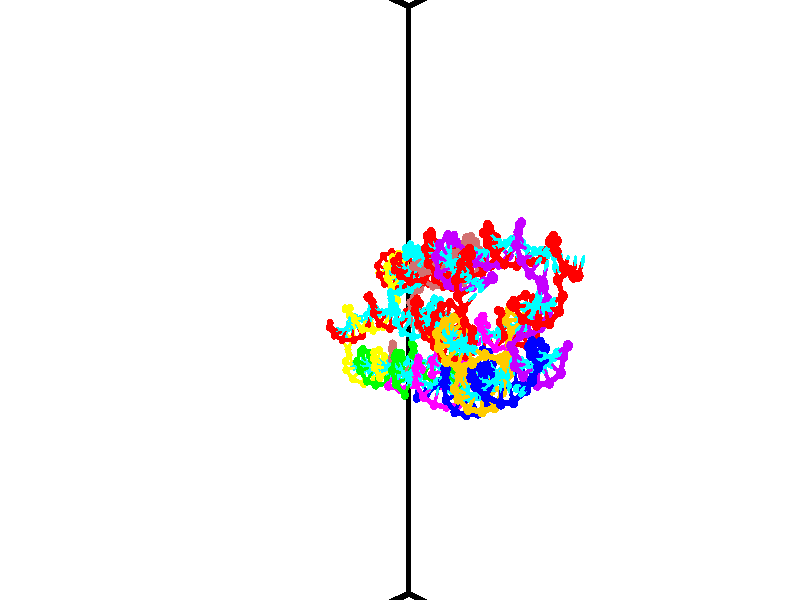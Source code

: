 // switches for output
#declare DRAW_BASES = 1; // possible values are 0, 1; only relevant for DNA ribbons
#declare DRAW_BASES_TYPE = 3; // possible values are 1, 2, 3; only relevant for DNA ribbons
#declare DRAW_FOG = 0; // set to 1 to enable fog

#include "colors.inc"

#include "transforms.inc"
background { rgb <1, 1, 1>}

#default {
   normal{
       ripples 0.25
       frequency 0.20
       turbulence 0.2
       lambda 5
   }
	finish {
		phong 0.1
		phong_size 40.
	}
}

// original window dimensions: 1024x640


// camera settings

camera {
	sky <-0, 1, 0>
	up <-0, 1, 0>
	right 1.6 * <0.724836, 0, 0.688921>
	location <12.1561, 44.2, 77.9145>
	look_at <46.7464, 44.2, 41.5209>
	direction <34.5903, 0, -36.3936>
	angle 67.0682
}


# declare cpy_camera_pos = <12.1561, 44.2, 77.9145>;
# if (DRAW_FOG = 1)
fog {
	fog_type 2
	up vnormalize(cpy_camera_pos)
	color rgbt<1,1,1,0.3>
	distance 1e-5
	fog_alt 3e-3
	fog_offset 70.72
}
# end


// LIGHTS

# declare lum = 6;
global_settings {
	ambient_light rgb lum * <0.05, 0.05, 0.05>
	max_trace_level 15
}# declare cpy_direct_light_amount = 0.25;
light_source
{	1000 * <-0.0359156, -1, 1.41376>,
	rgb lum * cpy_direct_light_amount
	parallel
}

light_source
{	1000 * <0.0359156, 1, -1.41376>,
	rgb lum * cpy_direct_light_amount
	parallel
}

// strand 0

// nucleotide -1

// particle -1
sphere {
	<44.052563, 43.461758, 44.989536> 0.250000
	pigment { color rgbt <1,0,0,0> }
	no_shadow
}
cylinder {
	<44.306709, 43.758606, 45.074917>,  <44.459198, 43.936714, 45.126144>, 0.100000
	pigment { color rgbt <1,0,0,0> }
	no_shadow
}
cylinder {
	<44.306709, 43.758606, 45.074917>,  <44.052563, 43.461758, 44.989536>, 0.100000
	pigment { color rgbt <1,0,0,0> }
	no_shadow
}

// particle -1
sphere {
	<44.306709, 43.758606, 45.074917> 0.100000
	pigment { color rgbt <1,0,0,0> }
	no_shadow
}
sphere {
	0, 1
	scale<0.080000,0.200000,0.300000>
	matrix <0.186387, -0.415626, 0.890233,
		0.749379, -0.525840, -0.402397,
		0.635366, 0.742124, 0.213452,
		44.497318, 43.981243, 45.138954>
	pigment { color rgbt <0,1,1,0> }
	no_shadow
}
cylinder {
	<44.779610, 43.346485, 45.133514>,  <44.052563, 43.461758, 44.989536>, 0.130000
	pigment { color rgbt <1,0,0,0> }
	no_shadow
}

// nucleotide -1

// particle -1
sphere {
	<44.779610, 43.346485, 45.133514> 0.250000
	pigment { color rgbt <1,0,0,0> }
	no_shadow
}
cylinder {
	<44.632637, 43.646698, 45.353222>,  <44.544453, 43.826824, 45.485046>, 0.100000
	pigment { color rgbt <1,0,0,0> }
	no_shadow
}
cylinder {
	<44.632637, 43.646698, 45.353222>,  <44.779610, 43.346485, 45.133514>, 0.100000
	pigment { color rgbt <1,0,0,0> }
	no_shadow
}

// particle -1
sphere {
	<44.632637, 43.646698, 45.353222> 0.100000
	pigment { color rgbt <1,0,0,0> }
	no_shadow
}
sphere {
	0, 1
	scale<0.080000,0.200000,0.300000>
	matrix <0.207093, -0.509730, 0.835038,
		0.906702, 0.420567, 0.031860,
		-0.367429, 0.750532, 0.549270,
		44.522408, 43.871857, 45.518002>
	pigment { color rgbt <0,1,1,0> }
	no_shadow
}
cylinder {
	<45.236340, 43.438709, 45.622593>,  <44.779610, 43.346485, 45.133514>, 0.130000
	pigment { color rgbt <1,0,0,0> }
	no_shadow
}

// nucleotide -1

// particle -1
sphere {
	<45.236340, 43.438709, 45.622593> 0.250000
	pigment { color rgbt <1,0,0,0> }
	no_shadow
}
cylinder {
	<44.897598, 43.590118, 45.772022>,  <44.694355, 43.680965, 45.861679>, 0.100000
	pigment { color rgbt <1,0,0,0> }
	no_shadow
}
cylinder {
	<44.897598, 43.590118, 45.772022>,  <45.236340, 43.438709, 45.622593>, 0.100000
	pigment { color rgbt <1,0,0,0> }
	no_shadow
}

// particle -1
sphere {
	<44.897598, 43.590118, 45.772022> 0.100000
	pigment { color rgbt <1,0,0,0> }
	no_shadow
}
sphere {
	0, 1
	scale<0.080000,0.200000,0.300000>
	matrix <0.153188, -0.499056, 0.852923,
		0.509286, 0.779528, 0.364642,
		-0.846854, 0.378523, 0.373576,
		44.643543, 43.703674, 45.884094>
	pigment { color rgbt <0,1,1,0> }
	no_shadow
}
cylinder {
	<45.349163, 43.664227, 46.369450>,  <45.236340, 43.438709, 45.622593>, 0.130000
	pigment { color rgbt <1,0,0,0> }
	no_shadow
}

// nucleotide -1

// particle -1
sphere {
	<45.349163, 43.664227, 46.369450> 0.250000
	pigment { color rgbt <1,0,0,0> }
	no_shadow
}
cylinder {
	<44.953453, 43.612434, 46.342426>,  <44.716026, 43.581360, 46.326210>, 0.100000
	pigment { color rgbt <1,0,0,0> }
	no_shadow
}
cylinder {
	<44.953453, 43.612434, 46.342426>,  <45.349163, 43.664227, 46.369450>, 0.100000
	pigment { color rgbt <1,0,0,0> }
	no_shadow
}

// particle -1
sphere {
	<44.953453, 43.612434, 46.342426> 0.100000
	pigment { color rgbt <1,0,0,0> }
	no_shadow
}
sphere {
	0, 1
	scale<0.080000,0.200000,0.300000>
	matrix <0.005165, -0.493326, 0.869829,
		-0.145958, 0.860153, 0.488705,
		-0.989277, -0.129482, -0.067562,
		44.656670, 43.573589, 46.322159>
	pigment { color rgbt <0,1,1,0> }
	no_shadow
}
cylinder {
	<44.931652, 43.946968, 47.037922>,  <45.349163, 43.664227, 46.369450>, 0.130000
	pigment { color rgbt <1,0,0,0> }
	no_shadow
}

// nucleotide -1

// particle -1
sphere {
	<44.931652, 43.946968, 47.037922> 0.250000
	pigment { color rgbt <1,0,0,0> }
	no_shadow
}
cylinder {
	<44.689838, 43.672264, 46.876480>,  <44.544750, 43.507442, 46.779613>, 0.100000
	pigment { color rgbt <1,0,0,0> }
	no_shadow
}
cylinder {
	<44.689838, 43.672264, 46.876480>,  <44.931652, 43.946968, 47.037922>, 0.100000
	pigment { color rgbt <1,0,0,0> }
	no_shadow
}

// particle -1
sphere {
	<44.689838, 43.672264, 46.876480> 0.100000
	pigment { color rgbt <1,0,0,0> }
	no_shadow
}
sphere {
	0, 1
	scale<0.080000,0.200000,0.300000>
	matrix <-0.131562, -0.413638, 0.900886,
		-0.785636, 0.597719, 0.159709,
		-0.604538, -0.686757, -0.403607,
		44.508476, 43.466236, 46.755398>
	pigment { color rgbt <0,1,1,0> }
	no_shadow
}
cylinder {
	<44.333817, 44.021381, 47.564075>,  <44.931652, 43.946968, 47.037922>, 0.130000
	pigment { color rgbt <1,0,0,0> }
	no_shadow
}

// nucleotide -1

// particle -1
sphere {
	<44.333817, 44.021381, 47.564075> 0.250000
	pigment { color rgbt <1,0,0,0> }
	no_shadow
}
cylinder {
	<44.318111, 43.670685, 47.372330>,  <44.308689, 43.460266, 47.257282>, 0.100000
	pigment { color rgbt <1,0,0,0> }
	no_shadow
}
cylinder {
	<44.318111, 43.670685, 47.372330>,  <44.333817, 44.021381, 47.564075>, 0.100000
	pigment { color rgbt <1,0,0,0> }
	no_shadow
}

// particle -1
sphere {
	<44.318111, 43.670685, 47.372330> 0.100000
	pigment { color rgbt <1,0,0,0> }
	no_shadow
}
sphere {
	0, 1
	scale<0.080000,0.200000,0.300000>
	matrix <-0.285726, -0.449853, 0.846164,
		-0.957507, 0.170187, -0.232845,
		-0.039260, -0.876738, -0.479364,
		44.306332, 43.407665, 47.228519>
	pigment { color rgbt <0,1,1,0> }
	no_shadow
}
cylinder {
	<43.801319, 43.770504, 47.803692>,  <44.333817, 44.021381, 47.564075>, 0.130000
	pigment { color rgbt <1,0,0,0> }
	no_shadow
}

// nucleotide -1

// particle -1
sphere {
	<43.801319, 43.770504, 47.803692> 0.250000
	pigment { color rgbt <1,0,0,0> }
	no_shadow
}
cylinder {
	<43.982521, 43.448647, 47.650154>,  <44.091244, 43.255531, 47.558033>, 0.100000
	pigment { color rgbt <1,0,0,0> }
	no_shadow
}
cylinder {
	<43.982521, 43.448647, 47.650154>,  <43.801319, 43.770504, 47.803692>, 0.100000
	pigment { color rgbt <1,0,0,0> }
	no_shadow
}

// particle -1
sphere {
	<43.982521, 43.448647, 47.650154> 0.100000
	pigment { color rgbt <1,0,0,0> }
	no_shadow
}
sphere {
	0, 1
	scale<0.080000,0.200000,0.300000>
	matrix <-0.210445, -0.514898, 0.831019,
		-0.866315, -0.295677, -0.402584,
		0.453003, -0.804646, -0.383841,
		44.118423, 43.207253, 47.535004>
	pigment { color rgbt <0,1,1,0> }
	no_shadow
}
cylinder {
	<43.267818, 43.237835, 47.883907>,  <43.801319, 43.770504, 47.803692>, 0.130000
	pigment { color rgbt <1,0,0,0> }
	no_shadow
}

// nucleotide -1

// particle -1
sphere {
	<43.267818, 43.237835, 47.883907> 0.250000
	pigment { color rgbt <1,0,0,0> }
	no_shadow
}
cylinder {
	<43.633751, 43.079468, 47.852062>,  <43.853310, 42.984447, 47.832954>, 0.100000
	pigment { color rgbt <1,0,0,0> }
	no_shadow
}
cylinder {
	<43.633751, 43.079468, 47.852062>,  <43.267818, 43.237835, 47.883907>, 0.100000
	pigment { color rgbt <1,0,0,0> }
	no_shadow
}

// particle -1
sphere {
	<43.633751, 43.079468, 47.852062> 0.100000
	pigment { color rgbt <1,0,0,0> }
	no_shadow
}
sphere {
	0, 1
	scale<0.080000,0.200000,0.300000>
	matrix <-0.190475, -0.596853, 0.779414,
		-0.356105, -0.697864, -0.621430,
		0.914827, -0.395920, -0.079617,
		43.908199, 42.960693, 47.828178>
	pigment { color rgbt <0,1,1,0> }
	no_shadow
}
cylinder {
	<43.142010, 42.452579, 47.993713>,  <43.267818, 43.237835, 47.883907>, 0.130000
	pigment { color rgbt <1,0,0,0> }
	no_shadow
}

// nucleotide -1

// particle -1
sphere {
	<43.142010, 42.452579, 47.993713> 0.250000
	pigment { color rgbt <1,0,0,0> }
	no_shadow
}
cylinder {
	<43.533798, 42.512199, 48.048004>,  <43.768871, 42.547974, 48.080578>, 0.100000
	pigment { color rgbt <1,0,0,0> }
	no_shadow
}
cylinder {
	<43.533798, 42.512199, 48.048004>,  <43.142010, 42.452579, 47.993713>, 0.100000
	pigment { color rgbt <1,0,0,0> }
	no_shadow
}

// particle -1
sphere {
	<43.533798, 42.512199, 48.048004> 0.100000
	pigment { color rgbt <1,0,0,0> }
	no_shadow
}
sphere {
	0, 1
	scale<0.080000,0.200000,0.300000>
	matrix <-0.076349, -0.348839, 0.934068,
		0.186573, -0.925254, -0.330297,
		0.979470, 0.149054, 0.135726,
		43.827641, 42.556915, 48.088722>
	pigment { color rgbt <0,1,1,0> }
	no_shadow
}
cylinder {
	<43.299923, 41.876102, 48.287174>,  <43.142010, 42.452579, 47.993713>, 0.130000
	pigment { color rgbt <1,0,0,0> }
	no_shadow
}

// nucleotide -1

// particle -1
sphere {
	<43.299923, 41.876102, 48.287174> 0.250000
	pigment { color rgbt <1,0,0,0> }
	no_shadow
}
cylinder {
	<43.599915, 42.123520, 48.380924>,  <43.779907, 42.271973, 48.437176>, 0.100000
	pigment { color rgbt <1,0,0,0> }
	no_shadow
}
cylinder {
	<43.599915, 42.123520, 48.380924>,  <43.299923, 41.876102, 48.287174>, 0.100000
	pigment { color rgbt <1,0,0,0> }
	no_shadow
}

// particle -1
sphere {
	<43.599915, 42.123520, 48.380924> 0.100000
	pigment { color rgbt <1,0,0,0> }
	no_shadow
}
sphere {
	0, 1
	scale<0.080000,0.200000,0.300000>
	matrix <0.093432, -0.449839, 0.888209,
		0.654832, -0.644238, -0.395161,
		0.749977, 0.618548, 0.234376,
		43.824909, 42.309086, 48.451237>
	pigment { color rgbt <0,1,1,0> }
	no_shadow
}
cylinder {
	<43.875332, 41.467522, 48.717392>,  <43.299923, 41.876102, 48.287174>, 0.130000
	pigment { color rgbt <1,0,0,0> }
	no_shadow
}

// nucleotide -1

// particle -1
sphere {
	<43.875332, 41.467522, 48.717392> 0.250000
	pigment { color rgbt <1,0,0,0> }
	no_shadow
}
cylinder {
	<43.903824, 41.856995, 48.803997>,  <43.920921, 42.090679, 48.855961>, 0.100000
	pigment { color rgbt <1,0,0,0> }
	no_shadow
}
cylinder {
	<43.903824, 41.856995, 48.803997>,  <43.875332, 41.467522, 48.717392>, 0.100000
	pigment { color rgbt <1,0,0,0> }
	no_shadow
}

// particle -1
sphere {
	<43.903824, 41.856995, 48.803997> 0.100000
	pigment { color rgbt <1,0,0,0> }
	no_shadow
}
sphere {
	0, 1
	scale<0.080000,0.200000,0.300000>
	matrix <0.104497, -0.223152, 0.969167,
		0.991971, -0.046413, -0.117642,
		0.071234, 0.973678, 0.216511,
		43.925194, 42.149097, 48.868950>
	pigment { color rgbt <0,1,1,0> }
	no_shadow
}
cylinder {
	<44.343891, 41.468189, 49.256161>,  <43.875332, 41.467522, 48.717392>, 0.130000
	pigment { color rgbt <1,0,0,0> }
	no_shadow
}

// nucleotide -1

// particle -1
sphere {
	<44.343891, 41.468189, 49.256161> 0.250000
	pigment { color rgbt <1,0,0,0> }
	no_shadow
}
cylinder {
	<44.142002, 41.813126, 49.272285>,  <44.020866, 42.020088, 49.281960>, 0.100000
	pigment { color rgbt <1,0,0,0> }
	no_shadow
}
cylinder {
	<44.142002, 41.813126, 49.272285>,  <44.343891, 41.468189, 49.256161>, 0.100000
	pigment { color rgbt <1,0,0,0> }
	no_shadow
}

// particle -1
sphere {
	<44.142002, 41.813126, 49.272285> 0.100000
	pigment { color rgbt <1,0,0,0> }
	no_shadow
}
sphere {
	0, 1
	scale<0.080000,0.200000,0.300000>
	matrix <0.115242, 0.021029, 0.993115,
		0.855554, 0.505895, -0.109991,
		-0.504725, 0.862338, 0.040309,
		43.990585, 42.071827, 49.284378>
	pigment { color rgbt <0,1,1,0> }
	no_shadow
}
cylinder {
	<44.673523, 41.911602, 49.775696>,  <44.343891, 41.468189, 49.256161>, 0.130000
	pigment { color rgbt <1,0,0,0> }
	no_shadow
}

// nucleotide -1

// particle -1
sphere {
	<44.673523, 41.911602, 49.775696> 0.250000
	pigment { color rgbt <1,0,0,0> }
	no_shadow
}
cylinder {
	<44.321243, 42.094124, 49.724857>,  <44.109875, 42.203636, 49.694355>, 0.100000
	pigment { color rgbt <1,0,0,0> }
	no_shadow
}
cylinder {
	<44.321243, 42.094124, 49.724857>,  <44.673523, 41.911602, 49.775696>, 0.100000
	pigment { color rgbt <1,0,0,0> }
	no_shadow
}

// particle -1
sphere {
	<44.321243, 42.094124, 49.724857> 0.100000
	pigment { color rgbt <1,0,0,0> }
	no_shadow
}
sphere {
	0, 1
	scale<0.080000,0.200000,0.300000>
	matrix <-0.058480, 0.161522, 0.985135,
		0.470050, 0.875041, -0.115568,
		-0.880700, 0.456304, -0.127096,
		44.057034, 42.231014, 49.686729>
	pigment { color rgbt <0,1,1,0> }
	no_shadow
}
cylinder {
	<44.669079, 42.374626, 50.344864>,  <44.673523, 41.911602, 49.775696>, 0.130000
	pigment { color rgbt <1,0,0,0> }
	no_shadow
}

// nucleotide -1

// particle -1
sphere {
	<44.669079, 42.374626, 50.344864> 0.250000
	pigment { color rgbt <1,0,0,0> }
	no_shadow
}
cylinder {
	<44.286800, 42.396744, 50.229214>,  <44.057434, 42.410015, 50.159824>, 0.100000
	pigment { color rgbt <1,0,0,0> }
	no_shadow
}
cylinder {
	<44.286800, 42.396744, 50.229214>,  <44.669079, 42.374626, 50.344864>, 0.100000
	pigment { color rgbt <1,0,0,0> }
	no_shadow
}

// particle -1
sphere {
	<44.286800, 42.396744, 50.229214> 0.100000
	pigment { color rgbt <1,0,0,0> }
	no_shadow
}
sphere {
	0, 1
	scale<0.080000,0.200000,0.300000>
	matrix <-0.276741, 0.165953, 0.946506,
		0.100313, 0.984582, -0.143299,
		-0.955694, 0.055290, -0.289121,
		44.000092, 42.413330, 50.142479>
	pigment { color rgbt <0,1,1,0> }
	no_shadow
}
cylinder {
	<44.449802, 43.037655, 50.524738>,  <44.669079, 42.374626, 50.344864>, 0.130000
	pigment { color rgbt <1,0,0,0> }
	no_shadow
}

// nucleotide -1

// particle -1
sphere {
	<44.449802, 43.037655, 50.524738> 0.250000
	pigment { color rgbt <1,0,0,0> }
	no_shadow
}
cylinder {
	<44.147186, 42.776085, 50.522617>,  <43.965618, 42.619141, 50.521347>, 0.100000
	pigment { color rgbt <1,0,0,0> }
	no_shadow
}
cylinder {
	<44.147186, 42.776085, 50.522617>,  <44.449802, 43.037655, 50.524738>, 0.100000
	pigment { color rgbt <1,0,0,0> }
	no_shadow
}

// particle -1
sphere {
	<44.147186, 42.776085, 50.522617> 0.100000
	pigment { color rgbt <1,0,0,0> }
	no_shadow
}
sphere {
	0, 1
	scale<0.080000,0.200000,0.300000>
	matrix <-0.187035, 0.208606, 0.959949,
		-0.626633, 0.727228, -0.280125,
		-0.756538, -0.653929, -0.005298,
		43.920223, 42.579906, 50.521027>
	pigment { color rgbt <0,1,1,0> }
	no_shadow
}
cylinder {
	<43.867603, 43.393833, 50.812611>,  <44.449802, 43.037655, 50.524738>, 0.130000
	pigment { color rgbt <1,0,0,0> }
	no_shadow
}

// nucleotide -1

// particle -1
sphere {
	<43.867603, 43.393833, 50.812611> 0.250000
	pigment { color rgbt <1,0,0,0> }
	no_shadow
}
cylinder {
	<43.761528, 43.008720, 50.833485>,  <43.697884, 42.777653, 50.846008>, 0.100000
	pigment { color rgbt <1,0,0,0> }
	no_shadow
}
cylinder {
	<43.761528, 43.008720, 50.833485>,  <43.867603, 43.393833, 50.812611>, 0.100000
	pigment { color rgbt <1,0,0,0> }
	no_shadow
}

// particle -1
sphere {
	<43.761528, 43.008720, 50.833485> 0.100000
	pigment { color rgbt <1,0,0,0> }
	no_shadow
}
sphere {
	0, 1
	scale<0.080000,0.200000,0.300000>
	matrix <-0.308473, 0.135999, 0.941461,
		-0.913520, 0.233567, -0.333058,
		-0.265190, -0.962783, 0.052189,
		43.681973, 42.719887, 50.849140>
	pigment { color rgbt <0,1,1,0> }
	no_shadow
}
cylinder {
	<43.199921, 43.436596, 51.142750>,  <43.867603, 43.393833, 50.812611>, 0.130000
	pigment { color rgbt <1,0,0,0> }
	no_shadow
}

// nucleotide -1

// particle -1
sphere {
	<43.199921, 43.436596, 51.142750> 0.250000
	pigment { color rgbt <1,0,0,0> }
	no_shadow
}
cylinder {
	<43.342094, 43.068329, 51.207298>,  <43.427399, 42.847370, 51.246025>, 0.100000
	pigment { color rgbt <1,0,0,0> }
	no_shadow
}
cylinder {
	<43.342094, 43.068329, 51.207298>,  <43.199921, 43.436596, 51.142750>, 0.100000
	pigment { color rgbt <1,0,0,0> }
	no_shadow
}

// particle -1
sphere {
	<43.342094, 43.068329, 51.207298> 0.100000
	pigment { color rgbt <1,0,0,0> }
	no_shadow
}
sphere {
	0, 1
	scale<0.080000,0.200000,0.300000>
	matrix <-0.404798, 0.003990, 0.914397,
		-0.842498, -0.390331, -0.371266,
		0.355437, -0.920666, 0.161367,
		43.448727, 42.792130, 51.255707>
	pigment { color rgbt <0,1,1,0> }
	no_shadow
}
cylinder {
	<42.740887, 43.100502, 51.615997>,  <43.199921, 43.436596, 51.142750>, 0.130000
	pigment { color rgbt <1,0,0,0> }
	no_shadow
}

// nucleotide -1

// particle -1
sphere {
	<42.740887, 43.100502, 51.615997> 0.250000
	pigment { color rgbt <1,0,0,0> }
	no_shadow
}
cylinder {
	<43.046680, 42.846794, 51.662064>,  <43.230156, 42.694569, 51.689705>, 0.100000
	pigment { color rgbt <1,0,0,0> }
	no_shadow
}
cylinder {
	<43.046680, 42.846794, 51.662064>,  <42.740887, 43.100502, 51.615997>, 0.100000
	pigment { color rgbt <1,0,0,0> }
	no_shadow
}

// particle -1
sphere {
	<43.046680, 42.846794, 51.662064> 0.100000
	pigment { color rgbt <1,0,0,0> }
	no_shadow
}
sphere {
	0, 1
	scale<0.080000,0.200000,0.300000>
	matrix <-0.352741, -0.262061, 0.898275,
		-0.539565, -0.727345, -0.424074,
		0.764489, -0.634266, 0.115165,
		43.276028, 42.656513, 51.696613>
	pigment { color rgbt <0,1,1,0> }
	no_shadow
}
cylinder {
	<42.454479, 42.399254, 51.800915>,  <42.740887, 43.100502, 51.615997>, 0.130000
	pigment { color rgbt <1,0,0,0> }
	no_shadow
}

// nucleotide -1

// particle -1
sphere {
	<42.454479, 42.399254, 51.800915> 0.250000
	pigment { color rgbt <1,0,0,0> }
	no_shadow
}
cylinder {
	<42.836792, 42.408943, 51.918148>,  <43.066177, 42.414757, 51.988487>, 0.100000
	pigment { color rgbt <1,0,0,0> }
	no_shadow
}
cylinder {
	<42.836792, 42.408943, 51.918148>,  <42.454479, 42.399254, 51.800915>, 0.100000
	pigment { color rgbt <1,0,0,0> }
	no_shadow
}

// particle -1
sphere {
	<42.836792, 42.408943, 51.918148> 0.100000
	pigment { color rgbt <1,0,0,0> }
	no_shadow
}
sphere {
	0, 1
	scale<0.080000,0.200000,0.300000>
	matrix <-0.282697, -0.198928, 0.938355,
		0.081036, -0.979715, -0.183282,
		0.955780, 0.024227, 0.293083,
		43.123528, 42.416210, 52.006073>
	pigment { color rgbt <0,1,1,0> }
	no_shadow
}
cylinder {
	<42.371567, 41.942657, 52.300297>,  <42.454479, 42.399254, 51.800915>, 0.130000
	pigment { color rgbt <1,0,0,0> }
	no_shadow
}

// nucleotide -1

// particle -1
sphere {
	<42.371567, 41.942657, 52.300297> 0.250000
	pigment { color rgbt <1,0,0,0> }
	no_shadow
}
cylinder {
	<42.716919, 42.132393, 52.369099>,  <42.924129, 42.246235, 52.410381>, 0.100000
	pigment { color rgbt <1,0,0,0> }
	no_shadow
}
cylinder {
	<42.716919, 42.132393, 52.369099>,  <42.371567, 41.942657, 52.300297>, 0.100000
	pigment { color rgbt <1,0,0,0> }
	no_shadow
}

// particle -1
sphere {
	<42.716919, 42.132393, 52.369099> 0.100000
	pigment { color rgbt <1,0,0,0> }
	no_shadow
}
sphere {
	0, 1
	scale<0.080000,0.200000,0.300000>
	matrix <-0.134655, -0.111924, 0.984551,
		0.486260, -0.873200, -0.032761,
		0.863376, 0.474337, 0.172005,
		42.975933, 42.274693, 52.420700>
	pigment { color rgbt <0,1,1,0> }
	no_shadow
}
cylinder {
	<42.741417, 41.414448, 52.698750>,  <42.371567, 41.942657, 52.300297>, 0.130000
	pigment { color rgbt <1,0,0,0> }
	no_shadow
}

// nucleotide -1

// particle -1
sphere {
	<42.741417, 41.414448, 52.698750> 0.250000
	pigment { color rgbt <1,0,0,0> }
	no_shadow
}
cylinder {
	<42.868397, 41.790642, 52.747261>,  <42.944584, 42.016357, 52.776367>, 0.100000
	pigment { color rgbt <1,0,0,0> }
	no_shadow
}
cylinder {
	<42.868397, 41.790642, 52.747261>,  <42.741417, 41.414448, 52.698750>, 0.100000
	pigment { color rgbt <1,0,0,0> }
	no_shadow
}

// particle -1
sphere {
	<42.868397, 41.790642, 52.747261> 0.100000
	pigment { color rgbt <1,0,0,0> }
	no_shadow
}
sphere {
	0, 1
	scale<0.080000,0.200000,0.300000>
	matrix <-0.147267, -0.077449, 0.986060,
		0.936770, -0.330886, 0.113916,
		0.317451, 0.940487, 0.121281,
		42.963631, 42.072788, 52.783646>
	pigment { color rgbt <0,1,1,0> }
	no_shadow
}
cylinder {
	<43.197269, 41.361046, 53.276558>,  <42.741417, 41.414448, 52.698750>, 0.130000
	pigment { color rgbt <1,0,0,0> }
	no_shadow
}

// nucleotide -1

// particle -1
sphere {
	<43.197269, 41.361046, 53.276558> 0.250000
	pigment { color rgbt <1,0,0,0> }
	no_shadow
}
cylinder {
	<43.138924, 41.755951, 53.251144>,  <43.103916, 41.992893, 53.235897>, 0.100000
	pigment { color rgbt <1,0,0,0> }
	no_shadow
}
cylinder {
	<43.138924, 41.755951, 53.251144>,  <43.197269, 41.361046, 53.276558>, 0.100000
	pigment { color rgbt <1,0,0,0> }
	no_shadow
}

// particle -1
sphere {
	<43.138924, 41.755951, 53.251144> 0.100000
	pigment { color rgbt <1,0,0,0> }
	no_shadow
}
sphere {
	0, 1
	scale<0.080000,0.200000,0.300000>
	matrix <-0.290987, 0.018560, 0.956547,
		0.945542, 0.158015, 0.284573,
		-0.145867, 0.987262, -0.063530,
		43.095165, 42.052128, 53.232086>
	pigment { color rgbt <0,1,1,0> }
	no_shadow
}
cylinder {
	<43.497181, 41.568367, 53.844822>,  <43.197269, 41.361046, 53.276558>, 0.130000
	pigment { color rgbt <1,0,0,0> }
	no_shadow
}

// nucleotide -1

// particle -1
sphere {
	<43.497181, 41.568367, 53.844822> 0.250000
	pigment { color rgbt <1,0,0,0> }
	no_shadow
}
cylinder {
	<43.270256, 41.890511, 53.776058>,  <43.134102, 42.083797, 53.734798>, 0.100000
	pigment { color rgbt <1,0,0,0> }
	no_shadow
}
cylinder {
	<43.270256, 41.890511, 53.776058>,  <43.497181, 41.568367, 53.844822>, 0.100000
	pigment { color rgbt <1,0,0,0> }
	no_shadow
}

// particle -1
sphere {
	<43.270256, 41.890511, 53.776058> 0.100000
	pigment { color rgbt <1,0,0,0> }
	no_shadow
}
sphere {
	0, 1
	scale<0.080000,0.200000,0.300000>
	matrix <-0.015138, 0.198521, 0.979980,
		0.823364, 0.558557, -0.100432,
		-0.567312, 0.805360, -0.171910,
		43.100063, 42.132118, 53.724483>
	pigment { color rgbt <0,1,1,0> }
	no_shadow
}
cylinder {
	<43.792572, 42.145805, 54.257618>,  <43.497181, 41.568367, 53.844822>, 0.130000
	pigment { color rgbt <1,0,0,0> }
	no_shadow
}

// nucleotide -1

// particle -1
sphere {
	<43.792572, 42.145805, 54.257618> 0.250000
	pigment { color rgbt <1,0,0,0> }
	no_shadow
}
cylinder {
	<43.414467, 42.243881, 54.171486>,  <43.187603, 42.302727, 54.119808>, 0.100000
	pigment { color rgbt <1,0,0,0> }
	no_shadow
}
cylinder {
	<43.414467, 42.243881, 54.171486>,  <43.792572, 42.145805, 54.257618>, 0.100000
	pigment { color rgbt <1,0,0,0> }
	no_shadow
}

// particle -1
sphere {
	<43.414467, 42.243881, 54.171486> 0.100000
	pigment { color rgbt <1,0,0,0> }
	no_shadow
}
sphere {
	0, 1
	scale<0.080000,0.200000,0.300000>
	matrix <-0.102890, 0.402261, 0.909725,
		0.309671, 0.882082, -0.355014,
		-0.945261, 0.245188, -0.215326,
		43.130890, 42.317436, 54.106888>
	pigment { color rgbt <0,1,1,0> }
	no_shadow
}
cylinder {
	<43.765633, 42.922222, 54.481407>,  <43.792572, 42.145805, 54.257618>, 0.130000
	pigment { color rgbt <1,0,0,0> }
	no_shadow
}

// nucleotide -1

// particle -1
sphere {
	<43.765633, 42.922222, 54.481407> 0.250000
	pigment { color rgbt <1,0,0,0> }
	no_shadow
}
cylinder {
	<43.402855, 42.758156, 54.443001>,  <43.185188, 42.659714, 54.419956>, 0.100000
	pigment { color rgbt <1,0,0,0> }
	no_shadow
}
cylinder {
	<43.402855, 42.758156, 54.443001>,  <43.765633, 42.922222, 54.481407>, 0.100000
	pigment { color rgbt <1,0,0,0> }
	no_shadow
}

// particle -1
sphere {
	<43.402855, 42.758156, 54.443001> 0.100000
	pigment { color rgbt <1,0,0,0> }
	no_shadow
}
sphere {
	0, 1
	scale<0.080000,0.200000,0.300000>
	matrix <-0.177783, 0.166053, 0.969959,
		-0.381904, 0.896765, -0.223521,
		-0.906941, -0.410169, -0.096013,
		43.130772, 42.635105, 54.414196>
	pigment { color rgbt <0,1,1,0> }
	no_shadow
}
cylinder {
	<43.194328, 43.460361, 54.723080>,  <43.765633, 42.922222, 54.481407>, 0.130000
	pigment { color rgbt <1,0,0,0> }
	no_shadow
}

// nucleotide -1

// particle -1
sphere {
	<43.194328, 43.460361, 54.723080> 0.250000
	pigment { color rgbt <1,0,0,0> }
	no_shadow
}
cylinder {
	<43.023438, 43.099243, 54.742851>,  <42.920902, 42.882572, 54.754715>, 0.100000
	pigment { color rgbt <1,0,0,0> }
	no_shadow
}
cylinder {
	<43.023438, 43.099243, 54.742851>,  <43.194328, 43.460361, 54.723080>, 0.100000
	pigment { color rgbt <1,0,0,0> }
	no_shadow
}

// particle -1
sphere {
	<43.023438, 43.099243, 54.742851> 0.100000
	pigment { color rgbt <1,0,0,0> }
	no_shadow
}
sphere {
	0, 1
	scale<0.080000,0.200000,0.300000>
	matrix <-0.356156, 0.218285, 0.908573,
		-0.831043, 0.370561, -0.414792,
		-0.427225, -0.902793, 0.049427,
		42.895271, 42.828403, 54.757679>
	pigment { color rgbt <0,1,1,0> }
	no_shadow
}
cylinder {
	<42.504539, 43.653980, 54.832783>,  <43.194328, 43.460361, 54.723080>, 0.130000
	pigment { color rgbt <1,0,0,0> }
	no_shadow
}

// nucleotide -1

// particle -1
sphere {
	<42.504539, 43.653980, 54.832783> 0.250000
	pigment { color rgbt <1,0,0,0> }
	no_shadow
}
cylinder {
	<42.600159, 43.291458, 54.972191>,  <42.657532, 43.073944, 55.055836>, 0.100000
	pigment { color rgbt <1,0,0,0> }
	no_shadow
}
cylinder {
	<42.600159, 43.291458, 54.972191>,  <42.504539, 43.653980, 54.832783>, 0.100000
	pigment { color rgbt <1,0,0,0> }
	no_shadow
}

// particle -1
sphere {
	<42.600159, 43.291458, 54.972191> 0.100000
	pigment { color rgbt <1,0,0,0> }
	no_shadow
}
sphere {
	0, 1
	scale<0.080000,0.200000,0.300000>
	matrix <-0.336320, 0.259431, 0.905309,
		-0.910903, -0.333629, -0.242791,
		0.239050, -0.906304, 0.348523,
		42.671875, 43.019566, 55.076748>
	pigment { color rgbt <0,1,1,0> }
	no_shadow
}
cylinder {
	<41.996071, 43.614063, 55.415638>,  <42.504539, 43.653980, 54.832783>, 0.130000
	pigment { color rgbt <1,0,0,0> }
	no_shadow
}

// nucleotide -1

// particle -1
sphere {
	<41.996071, 43.614063, 55.415638> 0.250000
	pigment { color rgbt <1,0,0,0> }
	no_shadow
}
cylinder {
	<42.243679, 43.302917, 55.458977>,  <42.392242, 43.116230, 55.484982>, 0.100000
	pigment { color rgbt <1,0,0,0> }
	no_shadow
}
cylinder {
	<42.243679, 43.302917, 55.458977>,  <41.996071, 43.614063, 55.415638>, 0.100000
	pigment { color rgbt <1,0,0,0> }
	no_shadow
}

// particle -1
sphere {
	<42.243679, 43.302917, 55.458977> 0.100000
	pigment { color rgbt <1,0,0,0> }
	no_shadow
}
sphere {
	0, 1
	scale<0.080000,0.200000,0.300000>
	matrix <-0.212457, -0.033038, 0.976612,
		-0.756092, -0.627563, -0.185715,
		0.619021, -0.777864, 0.108350,
		42.429386, 43.069557, 55.491482>
	pigment { color rgbt <0,1,1,0> }
	no_shadow
}
cylinder {
	<41.619911, 43.079609, 55.666073>,  <41.996071, 43.614063, 55.415638>, 0.130000
	pigment { color rgbt <1,0,0,0> }
	no_shadow
}

// nucleotide -1

// particle -1
sphere {
	<41.619911, 43.079609, 55.666073> 0.250000
	pigment { color rgbt <1,0,0,0> }
	no_shadow
}
cylinder {
	<41.996933, 42.997353, 55.771378>,  <42.223145, 42.947998, 55.834560>, 0.100000
	pigment { color rgbt <1,0,0,0> }
	no_shadow
}
cylinder {
	<41.996933, 42.997353, 55.771378>,  <41.619911, 43.079609, 55.666073>, 0.100000
	pigment { color rgbt <1,0,0,0> }
	no_shadow
}

// particle -1
sphere {
	<41.996933, 42.997353, 55.771378> 0.100000
	pigment { color rgbt <1,0,0,0> }
	no_shadow
}
sphere {
	0, 1
	scale<0.080000,0.200000,0.300000>
	matrix <-0.275855, -0.034663, 0.960574,
		-0.188407, -0.978014, -0.089399,
		0.942553, -0.205640, 0.263259,
		42.279697, 42.935661, 55.850357>
	pigment { color rgbt <0,1,1,0> }
	no_shadow
}
cylinder {
	<41.541508, 42.429806, 56.091255>,  <41.619911, 43.079609, 55.666073>, 0.130000
	pigment { color rgbt <1,0,0,0> }
	no_shadow
}

// nucleotide -1

// particle -1
sphere {
	<41.541508, 42.429806, 56.091255> 0.250000
	pigment { color rgbt <1,0,0,0> }
	no_shadow
}
cylinder {
	<41.897526, 42.586792, 56.184021>,  <42.111137, 42.680984, 56.239681>, 0.100000
	pigment { color rgbt <1,0,0,0> }
	no_shadow
}
cylinder {
	<41.897526, 42.586792, 56.184021>,  <41.541508, 42.429806, 56.091255>, 0.100000
	pigment { color rgbt <1,0,0,0> }
	no_shadow
}

// particle -1
sphere {
	<41.897526, 42.586792, 56.184021> 0.100000
	pigment { color rgbt <1,0,0,0> }
	no_shadow
}
sphere {
	0, 1
	scale<0.080000,0.200000,0.300000>
	matrix <-0.260288, 0.019861, 0.965327,
		0.374254, -0.919551, 0.119832,
		0.890047, 0.392468, 0.231915,
		42.164539, 42.704533, 56.253597>
	pigment { color rgbt <0,1,1,0> }
	no_shadow
}
cylinder {
	<41.652996, 42.009174, 56.606483>,  <41.541508, 42.429806, 56.091255>, 0.130000
	pigment { color rgbt <1,0,0,0> }
	no_shadow
}

// nucleotide -1

// particle -1
sphere {
	<41.652996, 42.009174, 56.606483> 0.250000
	pigment { color rgbt <1,0,0,0> }
	no_shadow
}
cylinder {
	<41.852623, 42.355057, 56.629143>,  <41.972401, 42.562588, 56.642738>, 0.100000
	pigment { color rgbt <1,0,0,0> }
	no_shadow
}
cylinder {
	<41.852623, 42.355057, 56.629143>,  <41.652996, 42.009174, 56.606483>, 0.100000
	pigment { color rgbt <1,0,0,0> }
	no_shadow
}

// particle -1
sphere {
	<41.852623, 42.355057, 56.629143> 0.100000
	pigment { color rgbt <1,0,0,0> }
	no_shadow
}
sphere {
	0, 1
	scale<0.080000,0.200000,0.300000>
	matrix <-0.436853, 0.194595, 0.878232,
		0.748389, -0.463049, 0.474867,
		0.499072, 0.864707, 0.056652,
		42.002346, 42.614468, 56.646137>
	pigment { color rgbt <0,1,1,0> }
	no_shadow
}
cylinder {
	<41.984005, 41.983482, 57.347256>,  <41.652996, 42.009174, 56.606483>, 0.130000
	pigment { color rgbt <1,0,0,0> }
	no_shadow
}

// nucleotide -1

// particle -1
sphere {
	<41.984005, 41.983482, 57.347256> 0.250000
	pigment { color rgbt <1,0,0,0> }
	no_shadow
}
cylinder {
	<41.961037, 42.352654, 57.194992>,  <41.947254, 42.574158, 57.103634>, 0.100000
	pigment { color rgbt <1,0,0,0> }
	no_shadow
}
cylinder {
	<41.961037, 42.352654, 57.194992>,  <41.984005, 41.983482, 57.347256>, 0.100000
	pigment { color rgbt <1,0,0,0> }
	no_shadow
}

// particle -1
sphere {
	<41.961037, 42.352654, 57.194992> 0.100000
	pigment { color rgbt <1,0,0,0> }
	no_shadow
}
sphere {
	0, 1
	scale<0.080000,0.200000,0.300000>
	matrix <-0.543136, 0.291045, 0.787589,
		0.837679, 0.251976, 0.484564,
		-0.057423, 0.922931, -0.380659,
		41.943810, 42.629532, 57.080795>
	pigment { color rgbt <0,1,1,0> }
	no_shadow
}
cylinder {
	<42.138317, 42.430378, 57.876553>,  <41.984005, 41.983482, 57.347256>, 0.130000
	pigment { color rgbt <1,0,0,0> }
	no_shadow
}

// nucleotide -1

// particle -1
sphere {
	<42.138317, 42.430378, 57.876553> 0.250000
	pigment { color rgbt <1,0,0,0> }
	no_shadow
}
cylinder {
	<41.954117, 42.692108, 57.636620>,  <41.843597, 42.849148, 57.492661>, 0.100000
	pigment { color rgbt <1,0,0,0> }
	no_shadow
}
cylinder {
	<41.954117, 42.692108, 57.636620>,  <42.138317, 42.430378, 57.876553>, 0.100000
	pigment { color rgbt <1,0,0,0> }
	no_shadow
}

// particle -1
sphere {
	<41.954117, 42.692108, 57.636620> 0.100000
	pigment { color rgbt <1,0,0,0> }
	no_shadow
}
sphere {
	0, 1
	scale<0.080000,0.200000,0.300000>
	matrix <-0.459795, 0.402192, 0.791726,
		0.759296, 0.640387, 0.115648,
		-0.460499, 0.654329, -0.599829,
		41.815968, 42.888409, 57.456673>
	pigment { color rgbt <0,1,1,0> }
	no_shadow
}
cylinder {
	<42.217831, 43.151096, 58.108208>,  <42.138317, 42.430378, 57.876553>, 0.130000
	pigment { color rgbt <1,0,0,0> }
	no_shadow
}

// nucleotide -1

// particle -1
sphere {
	<42.217831, 43.151096, 58.108208> 0.250000
	pigment { color rgbt <1,0,0,0> }
	no_shadow
}
cylinder {
	<41.886787, 43.152107, 57.883690>,  <41.688160, 43.152714, 57.748978>, 0.100000
	pigment { color rgbt <1,0,0,0> }
	no_shadow
}
cylinder {
	<41.886787, 43.152107, 57.883690>,  <42.217831, 43.151096, 58.108208>, 0.100000
	pigment { color rgbt <1,0,0,0> }
	no_shadow
}

// particle -1
sphere {
	<41.886787, 43.152107, 57.883690> 0.100000
	pigment { color rgbt <1,0,0,0> }
	no_shadow
}
sphere {
	0, 1
	scale<0.080000,0.200000,0.300000>
	matrix <-0.507622, 0.423378, 0.750380,
		0.239539, 0.905950, -0.349108,
		-0.827612, 0.002530, -0.561296,
		41.638504, 43.152866, 57.715302>
	pigment { color rgbt <0,1,1,0> }
	no_shadow
}
cylinder {
	<41.829224, 43.849747, 58.251808>,  <42.217831, 43.151096, 58.108208>, 0.130000
	pigment { color rgbt <1,0,0,0> }
	no_shadow
}

// nucleotide -1

// particle -1
sphere {
	<41.829224, 43.849747, 58.251808> 0.250000
	pigment { color rgbt <1,0,0,0> }
	no_shadow
}
cylinder {
	<41.545753, 43.629524, 58.075325>,  <41.375671, 43.497391, 57.969437>, 0.100000
	pigment { color rgbt <1,0,0,0> }
	no_shadow
}
cylinder {
	<41.545753, 43.629524, 58.075325>,  <41.829224, 43.849747, 58.251808>, 0.100000
	pigment { color rgbt <1,0,0,0> }
	no_shadow
}

// particle -1
sphere {
	<41.545753, 43.629524, 58.075325> 0.100000
	pigment { color rgbt <1,0,0,0> }
	no_shadow
}
sphere {
	0, 1
	scale<0.080000,0.200000,0.300000>
	matrix <-0.662614, 0.304581, 0.684232,
		-0.242328, 0.777247, -0.580658,
		-0.708675, -0.550561, -0.441206,
		41.333153, 43.464355, 57.942963>
	pigment { color rgbt <0,1,1,0> }
	no_shadow
}
cylinder {
	<41.297489, 44.268387, 58.237835>,  <41.829224, 43.849747, 58.251808>, 0.130000
	pigment { color rgbt <1,0,0,0> }
	no_shadow
}

// nucleotide -1

// particle -1
sphere {
	<41.297489, 44.268387, 58.237835> 0.250000
	pigment { color rgbt <1,0,0,0> }
	no_shadow
}
cylinder {
	<41.099552, 43.923721, 58.192818>,  <40.980789, 43.716923, 58.165810>, 0.100000
	pigment { color rgbt <1,0,0,0> }
	no_shadow
}
cylinder {
	<41.099552, 43.923721, 58.192818>,  <41.297489, 44.268387, 58.237835>, 0.100000
	pigment { color rgbt <1,0,0,0> }
	no_shadow
}

// particle -1
sphere {
	<41.099552, 43.923721, 58.192818> 0.100000
	pigment { color rgbt <1,0,0,0> }
	no_shadow
}
sphere {
	0, 1
	scale<0.080000,0.200000,0.300000>
	matrix <-0.631915, 0.267914, 0.727259,
		-0.596502, 0.430993, -0.677074,
		-0.494841, -0.861665, -0.112540,
		40.951099, 43.665222, 58.159054>
	pigment { color rgbt <0,1,1,0> }
	no_shadow
}
cylinder {
	<40.657089, 44.438335, 58.172768>,  <41.297489, 44.268387, 58.237835>, 0.130000
	pigment { color rgbt <1,0,0,0> }
	no_shadow
}

// nucleotide -1

// particle -1
sphere {
	<40.657089, 44.438335, 58.172768> 0.250000
	pigment { color rgbt <1,0,0,0> }
	no_shadow
}
cylinder {
	<40.572899, 44.068298, 58.299194>,  <40.522385, 43.846275, 58.375050>, 0.100000
	pigment { color rgbt <1,0,0,0> }
	no_shadow
}
cylinder {
	<40.572899, 44.068298, 58.299194>,  <40.657089, 44.438335, 58.172768>, 0.100000
	pigment { color rgbt <1,0,0,0> }
	no_shadow
}

// particle -1
sphere {
	<40.572899, 44.068298, 58.299194> 0.100000
	pigment { color rgbt <1,0,0,0> }
	no_shadow
}
sphere {
	0, 1
	scale<0.080000,0.200000,0.300000>
	matrix <-0.890488, 0.314837, 0.328494,
		-0.403397, -0.212308, -0.890054,
		-0.210480, -0.925096, 0.316063,
		40.509754, 43.790768, 58.394012>
	pigment { color rgbt <0,1,1,0> }
	no_shadow
}
cylinder {
	<39.910500, 44.149181, 57.897575>,  <40.657089, 44.438335, 58.172768>, 0.130000
	pigment { color rgbt <1,0,0,0> }
	no_shadow
}

// nucleotide -1

// particle -1
sphere {
	<39.910500, 44.149181, 57.897575> 0.250000
	pigment { color rgbt <1,0,0,0> }
	no_shadow
}
cylinder {
	<40.016575, 43.968513, 58.238319>,  <40.080219, 43.860111, 58.442768>, 0.100000
	pigment { color rgbt <1,0,0,0> }
	no_shadow
}
cylinder {
	<40.016575, 43.968513, 58.238319>,  <39.910500, 44.149181, 57.897575>, 0.100000
	pigment { color rgbt <1,0,0,0> }
	no_shadow
}

// particle -1
sphere {
	<40.016575, 43.968513, 58.238319> 0.100000
	pigment { color rgbt <1,0,0,0> }
	no_shadow
}
sphere {
	0, 1
	scale<0.080000,0.200000,0.300000>
	matrix <-0.880680, 0.246210, 0.404702,
		-0.392530, -0.857539, -0.332486,
		0.265186, -0.451671, 0.851862,
		40.096130, 43.833012, 58.493877>
	pigment { color rgbt <0,1,1,0> }
	no_shadow
}
cylinder {
	<39.311569, 43.983162, 58.159733>,  <39.910500, 44.149181, 57.897575>, 0.130000
	pigment { color rgbt <1,0,0,0> }
	no_shadow
}

// nucleotide -1

// particle -1
sphere {
	<39.311569, 43.983162, 58.159733> 0.250000
	pigment { color rgbt <1,0,0,0> }
	no_shadow
}
cylinder {
	<39.554665, 43.924850, 58.471989>,  <39.700523, 43.889862, 58.659344>, 0.100000
	pigment { color rgbt <1,0,0,0> }
	no_shadow
}
cylinder {
	<39.554665, 43.924850, 58.471989>,  <39.311569, 43.983162, 58.159733>, 0.100000
	pigment { color rgbt <1,0,0,0> }
	no_shadow
}

// particle -1
sphere {
	<39.554665, 43.924850, 58.471989> 0.100000
	pigment { color rgbt <1,0,0,0> }
	no_shadow
}
sphere {
	0, 1
	scale<0.080000,0.200000,0.300000>
	matrix <-0.774467, 0.108617, 0.623220,
		-0.175643, -0.983337, -0.046889,
		0.607743, -0.145778, 0.780639,
		39.736988, 43.881119, 58.706181>
	pigment { color rgbt <0,1,1,0> }
	no_shadow
}
cylinder {
	<38.795208, 43.904560, 58.725872>,  <39.311569, 43.983162, 58.159733>, 0.130000
	pigment { color rgbt <1,0,0,0> }
	no_shadow
}

// nucleotide -1

// particle -1
sphere {
	<38.795208, 43.904560, 58.725872> 0.250000
	pigment { color rgbt <1,0,0,0> }
	no_shadow
}
cylinder {
	<39.135445, 43.923828, 58.935318>,  <39.339584, 43.935387, 59.060986>, 0.100000
	pigment { color rgbt <1,0,0,0> }
	no_shadow
}
cylinder {
	<39.135445, 43.923828, 58.935318>,  <38.795208, 43.904560, 58.725872>, 0.100000
	pigment { color rgbt <1,0,0,0> }
	no_shadow
}

// particle -1
sphere {
	<39.135445, 43.923828, 58.935318> 0.100000
	pigment { color rgbt <1,0,0,0> }
	no_shadow
}
sphere {
	0, 1
	scale<0.080000,0.200000,0.300000>
	matrix <-0.525805, 0.087619, 0.846080,
		-0.005124, -0.994989, 0.099856,
		0.850590, 0.048170, 0.523619,
		39.390621, 43.938278, 59.092403>
	pigment { color rgbt <0,1,1,0> }
	no_shadow
}
cylinder {
	<38.722755, 43.338085, 59.331528>,  <38.795208, 43.904560, 58.725872>, 0.130000
	pigment { color rgbt <1,0,0,0> }
	no_shadow
}

// nucleotide -1

// particle -1
sphere {
	<38.722755, 43.338085, 59.331528> 0.250000
	pigment { color rgbt <1,0,0,0> }
	no_shadow
}
cylinder {
	<38.987015, 43.618210, 59.439682>,  <39.145569, 43.786285, 59.504574>, 0.100000
	pigment { color rgbt <1,0,0,0> }
	no_shadow
}
cylinder {
	<38.987015, 43.618210, 59.439682>,  <38.722755, 43.338085, 59.331528>, 0.100000
	pigment { color rgbt <1,0,0,0> }
	no_shadow
}

// particle -1
sphere {
	<38.987015, 43.618210, 59.439682> 0.100000
	pigment { color rgbt <1,0,0,0> }
	no_shadow
}
sphere {
	0, 1
	scale<0.080000,0.200000,0.300000>
	matrix <-0.451126, 0.082475, 0.888641,
		0.600027, -0.709055, 0.370416,
		0.660646, 0.700313, 0.270387,
		39.185207, 43.828304, 59.520798>
	pigment { color rgbt <0,1,1,0> }
	no_shadow
}
cylinder {
	<38.958611, 43.115780, 60.030914>,  <38.722755, 43.338085, 59.331528>, 0.130000
	pigment { color rgbt <1,0,0,0> }
	no_shadow
}

// nucleotide -1

// particle -1
sphere {
	<38.958611, 43.115780, 60.030914> 0.250000
	pigment { color rgbt <1,0,0,0> }
	no_shadow
}
cylinder {
	<39.023273, 43.509575, 60.003628>,  <39.062073, 43.745850, 59.987255>, 0.100000
	pigment { color rgbt <1,0,0,0> }
	no_shadow
}
cylinder {
	<39.023273, 43.509575, 60.003628>,  <38.958611, 43.115780, 60.030914>, 0.100000
	pigment { color rgbt <1,0,0,0> }
	no_shadow
}

// particle -1
sphere {
	<39.023273, 43.509575, 60.003628> 0.100000
	pigment { color rgbt <1,0,0,0> }
	no_shadow
}
sphere {
	0, 1
	scale<0.080000,0.200000,0.300000>
	matrix <-0.333048, 0.119500, 0.935307,
		0.928949, -0.128482, 0.347199,
		0.161660, 0.984486, -0.068219,
		39.071770, 43.804920, 59.983162>
	pigment { color rgbt <0,1,1,0> }
	no_shadow
}
cylinder {
	<39.418346, 43.173000, 60.510887>,  <38.958611, 43.115780, 60.030914>, 0.130000
	pigment { color rgbt <1,0,0,0> }
	no_shadow
}

// nucleotide -1

// particle -1
sphere {
	<39.418346, 43.173000, 60.510887> 0.250000
	pigment { color rgbt <1,0,0,0> }
	no_shadow
}
cylinder {
	<39.244888, 43.528664, 60.452431>,  <39.140812, 43.742062, 60.417358>, 0.100000
	pigment { color rgbt <1,0,0,0> }
	no_shadow
}
cylinder {
	<39.244888, 43.528664, 60.452431>,  <39.418346, 43.173000, 60.510887>, 0.100000
	pigment { color rgbt <1,0,0,0> }
	no_shadow
}

// particle -1
sphere {
	<39.244888, 43.528664, 60.452431> 0.100000
	pigment { color rgbt <1,0,0,0> }
	no_shadow
}
sphere {
	0, 1
	scale<0.080000,0.200000,0.300000>
	matrix <-0.263485, 0.029968, 0.964198,
		0.861700, 0.456625, 0.221283,
		-0.433646, 0.889154, -0.146137,
		39.114796, 43.795410, 60.408588>
	pigment { color rgbt <0,1,1,0> }
	no_shadow
}
cylinder {
	<39.548698, 43.711040, 61.001686>,  <39.418346, 43.173000, 60.510887>, 0.130000
	pigment { color rgbt <1,0,0,0> }
	no_shadow
}

// nucleotide -1

// particle -1
sphere {
	<39.548698, 43.711040, 61.001686> 0.250000
	pigment { color rgbt <1,0,0,0> }
	no_shadow
}
cylinder {
	<39.183681, 43.817497, 60.877468>,  <38.964672, 43.881371, 60.802937>, 0.100000
	pigment { color rgbt <1,0,0,0> }
	no_shadow
}
cylinder {
	<39.183681, 43.817497, 60.877468>,  <39.548698, 43.711040, 61.001686>, 0.100000
	pigment { color rgbt <1,0,0,0> }
	no_shadow
}

// particle -1
sphere {
	<39.183681, 43.817497, 60.877468> 0.100000
	pigment { color rgbt <1,0,0,0> }
	no_shadow
}
sphere {
	0, 1
	scale<0.080000,0.200000,0.300000>
	matrix <-0.289174, 0.117076, 0.950090,
		0.289219, 0.956797, -0.029874,
		-0.912541, 0.266145, -0.310542,
		38.909920, 43.897339, 60.784306>
	pigment { color rgbt <0,1,1,0> }
	no_shadow
}
cylinder {
	<39.439411, 44.367565, 61.284492>,  <39.548698, 43.711040, 61.001686>, 0.130000
	pigment { color rgbt <1,0,0,0> }
	no_shadow
}

// nucleotide -1

// particle -1
sphere {
	<39.439411, 44.367565, 61.284492> 0.250000
	pigment { color rgbt <1,0,0,0> }
	no_shadow
}
cylinder {
	<39.077080, 44.220154, 61.200909>,  <38.859680, 44.131706, 61.150757>, 0.100000
	pigment { color rgbt <1,0,0,0> }
	no_shadow
}
cylinder {
	<39.077080, 44.220154, 61.200909>,  <39.439411, 44.367565, 61.284492>, 0.100000
	pigment { color rgbt <1,0,0,0> }
	no_shadow
}

// particle -1
sphere {
	<39.077080, 44.220154, 61.200909> 0.100000
	pigment { color rgbt <1,0,0,0> }
	no_shadow
}
sphere {
	0, 1
	scale<0.080000,0.200000,0.300000>
	matrix <-0.221816, -0.007665, 0.975058,
		-0.360942, 0.929583, -0.074803,
		-0.905825, -0.368532, -0.208963,
		38.805332, 44.109592, 61.138218>
	pigment { color rgbt <0,1,1,0> }
	no_shadow
}
cylinder {
	<39.497303, 45.054016, 60.957573>,  <39.439411, 44.367565, 61.284492>, 0.130000
	pigment { color rgbt <1,0,0,0> }
	no_shadow
}

// nucleotide -1

// particle -1
sphere {
	<39.497303, 45.054016, 60.957573> 0.250000
	pigment { color rgbt <1,0,0,0> }
	no_shadow
}
cylinder {
	<39.244801, 45.356277, 61.027435>,  <39.093300, 45.537636, 61.069351>, 0.100000
	pigment { color rgbt <1,0,0,0> }
	no_shadow
}
cylinder {
	<39.244801, 45.356277, 61.027435>,  <39.497303, 45.054016, 60.957573>, 0.100000
	pigment { color rgbt <1,0,0,0> }
	no_shadow
}

// particle -1
sphere {
	<39.244801, 45.356277, 61.027435> 0.100000
	pigment { color rgbt <1,0,0,0> }
	no_shadow
}
sphere {
	0, 1
	scale<0.080000,0.200000,0.300000>
	matrix <-0.063438, -0.274743, 0.959423,
		0.772977, 0.594560, 0.221370,
		-0.631254, 0.755656, 0.174652,
		39.055424, 45.582973, 61.079830>
	pigment { color rgbt <0,1,1,0> }
	no_shadow
}
cylinder {
	<39.715492, 45.452343, 61.520828>,  <39.497303, 45.054016, 60.957573>, 0.130000
	pigment { color rgbt <1,0,0,0> }
	no_shadow
}

// nucleotide -1

// particle -1
sphere {
	<39.715492, 45.452343, 61.520828> 0.250000
	pigment { color rgbt <1,0,0,0> }
	no_shadow
}
cylinder {
	<39.319336, 45.480911, 61.473450>,  <39.081642, 45.498051, 61.445023>, 0.100000
	pigment { color rgbt <1,0,0,0> }
	no_shadow
}
cylinder {
	<39.319336, 45.480911, 61.473450>,  <39.715492, 45.452343, 61.520828>, 0.100000
	pigment { color rgbt <1,0,0,0> }
	no_shadow
}

// particle -1
sphere {
	<39.319336, 45.480911, 61.473450> 0.100000
	pigment { color rgbt <1,0,0,0> }
	no_shadow
}
sphere {
	0, 1
	scale<0.080000,0.200000,0.300000>
	matrix <-0.137651, -0.425119, 0.894610,
		0.013539, 0.902315, 0.430864,
		-0.990388, 0.071421, -0.118448,
		39.022221, 45.502338, 61.437916>
	pigment { color rgbt <0,1,1,0> }
	no_shadow
}
cylinder {
	<39.444469, 45.204281, 62.163235>,  <39.715492, 45.452343, 61.520828>, 0.130000
	pigment { color rgbt <1,0,0,0> }
	no_shadow
}

// nucleotide -1

// particle -1
sphere {
	<39.444469, 45.204281, 62.163235> 0.250000
	pigment { color rgbt <1,0,0,0> }
	no_shadow
}
cylinder {
	<39.347839, 45.540955, 62.356400>,  <39.289860, 45.742958, 62.472298>, 0.100000
	pigment { color rgbt <1,0,0,0> }
	no_shadow
}
cylinder {
	<39.347839, 45.540955, 62.356400>,  <39.444469, 45.204281, 62.163235>, 0.100000
	pigment { color rgbt <1,0,0,0> }
	no_shadow
}

// particle -1
sphere {
	<39.347839, 45.540955, 62.356400> 0.100000
	pigment { color rgbt <1,0,0,0> }
	no_shadow
}
sphere {
	0, 1
	scale<0.080000,0.200000,0.300000>
	matrix <-0.747528, 0.155901, -0.645676,
		-0.618744, -0.516968, 0.591524,
		-0.241575, 0.841688, 0.482910,
		39.275368, 45.793461, 62.501274>
	pigment { color rgbt <0,1,1,0> }
	no_shadow
}
cylinder {
	<38.669117, 45.156734, 62.361359>,  <39.444469, 45.204281, 62.163235>, 0.130000
	pigment { color rgbt <1,0,0,0> }
	no_shadow
}

// nucleotide -1

// particle -1
sphere {
	<38.669117, 45.156734, 62.361359> 0.250000
	pigment { color rgbt <1,0,0,0> }
	no_shadow
}
cylinder {
	<38.842484, 45.512039, 62.300514>,  <38.946503, 45.725224, 62.264008>, 0.100000
	pigment { color rgbt <1,0,0,0> }
	no_shadow
}
cylinder {
	<38.842484, 45.512039, 62.300514>,  <38.669117, 45.156734, 62.361359>, 0.100000
	pigment { color rgbt <1,0,0,0> }
	no_shadow
}

// particle -1
sphere {
	<38.842484, 45.512039, 62.300514> 0.100000
	pigment { color rgbt <1,0,0,0> }
	no_shadow
}
sphere {
	0, 1
	scale<0.080000,0.200000,0.300000>
	matrix <-0.618938, 0.170717, -0.766662,
		-0.655030, 0.426432, 0.623771,
		0.433418, 0.888263, -0.152110,
		38.972507, 45.778519, 62.254883>
	pigment { color rgbt <0,1,1,0> }
	no_shadow
}
cylinder {
	<38.169399, 45.540165, 62.117123>,  <38.669117, 45.156734, 62.361359>, 0.130000
	pigment { color rgbt <1,0,0,0> }
	no_shadow
}

// nucleotide -1

// particle -1
sphere {
	<38.169399, 45.540165, 62.117123> 0.250000
	pigment { color rgbt <1,0,0,0> }
	no_shadow
}
cylinder {
	<38.514351, 45.719231, 62.022560>,  <38.721321, 45.826672, 61.965824>, 0.100000
	pigment { color rgbt <1,0,0,0> }
	no_shadow
}
cylinder {
	<38.514351, 45.719231, 62.022560>,  <38.169399, 45.540165, 62.117123>, 0.100000
	pigment { color rgbt <1,0,0,0> }
	no_shadow
}

// particle -1
sphere {
	<38.514351, 45.719231, 62.022560> 0.100000
	pigment { color rgbt <1,0,0,0> }
	no_shadow
}
sphere {
	0, 1
	scale<0.080000,0.200000,0.300000>
	matrix <-0.366944, 0.231020, -0.901100,
		-0.348778, 0.863842, 0.363497,
		0.862384, 0.447667, -0.236407,
		38.773067, 45.853531, 61.951637>
	pigment { color rgbt <0,1,1,0> }
	no_shadow
}
cylinder {
	<38.035870, 46.174995, 61.782616>,  <38.169399, 45.540165, 62.117123>, 0.130000
	pigment { color rgbt <1,0,0,0> }
	no_shadow
}

// nucleotide -1

// particle -1
sphere {
	<38.035870, 46.174995, 61.782616> 0.250000
	pigment { color rgbt <1,0,0,0> }
	no_shadow
}
cylinder {
	<38.409866, 46.079552, 61.677650>,  <38.634266, 46.022285, 61.614674>, 0.100000
	pigment { color rgbt <1,0,0,0> }
	no_shadow
}
cylinder {
	<38.409866, 46.079552, 61.677650>,  <38.035870, 46.174995, 61.782616>, 0.100000
	pigment { color rgbt <1,0,0,0> }
	no_shadow
}

// particle -1
sphere {
	<38.409866, 46.079552, 61.677650> 0.100000
	pigment { color rgbt <1,0,0,0> }
	no_shadow
}
sphere {
	0, 1
	scale<0.080000,0.200000,0.300000>
	matrix <-0.211981, 0.217222, -0.952827,
		0.284352, 0.946510, 0.152521,
		0.934991, -0.238607, -0.262410,
		38.690365, 46.007969, 61.598927>
	pigment { color rgbt <0,1,1,0> }
	no_shadow
}
cylinder {
	<38.333736, 46.625519, 61.230675>,  <38.035870, 46.174995, 61.782616>, 0.130000
	pigment { color rgbt <1,0,0,0> }
	no_shadow
}

// nucleotide -1

// particle -1
sphere {
	<38.333736, 46.625519, 61.230675> 0.250000
	pigment { color rgbt <1,0,0,0> }
	no_shadow
}
cylinder {
	<38.571663, 46.304855, 61.206905>,  <38.714420, 46.112457, 61.192642>, 0.100000
	pigment { color rgbt <1,0,0,0> }
	no_shadow
}
cylinder {
	<38.571663, 46.304855, 61.206905>,  <38.333736, 46.625519, 61.230675>, 0.100000
	pigment { color rgbt <1,0,0,0> }
	no_shadow
}

// particle -1
sphere {
	<38.571663, 46.304855, 61.206905> 0.100000
	pigment { color rgbt <1,0,0,0> }
	no_shadow
}
sphere {
	0, 1
	scale<0.080000,0.200000,0.300000>
	matrix <0.152296, 0.184970, -0.970872,
		0.789300, 0.568445, 0.232114,
		0.594821, -0.801659, -0.059425,
		38.750111, 46.064358, 61.189079>
	pigment { color rgbt <0,1,1,0> }
	no_shadow
}
cylinder {
	<38.922325, 46.876560, 61.058075>,  <38.333736, 46.625519, 61.230675>, 0.130000
	pigment { color rgbt <1,0,0,0> }
	no_shadow
}

// nucleotide -1

// particle -1
sphere {
	<38.922325, 46.876560, 61.058075> 0.250000
	pigment { color rgbt <1,0,0,0> }
	no_shadow
}
cylinder {
	<38.908878, 46.499466, 60.925339>,  <38.900810, 46.273209, 60.845695>, 0.100000
	pigment { color rgbt <1,0,0,0> }
	no_shadow
}
cylinder {
	<38.908878, 46.499466, 60.925339>,  <38.922325, 46.876560, 61.058075>, 0.100000
	pigment { color rgbt <1,0,0,0> }
	no_shadow
}

// particle -1
sphere {
	<38.908878, 46.499466, 60.925339> 0.100000
	pigment { color rgbt <1,0,0,0> }
	no_shadow
}
sphere {
	0, 1
	scale<0.080000,0.200000,0.300000>
	matrix <0.293191, 0.308121, -0.905042,
		0.955463, -0.127719, 0.266043,
		-0.033617, -0.942735, -0.331844,
		38.898792, 46.216644, 60.825787>
	pigment { color rgbt <0,1,1,0> }
	no_shadow
}
cylinder {
	<39.621193, 46.746571, 60.820362>,  <38.922325, 46.876560, 61.058075>, 0.130000
	pigment { color rgbt <1,0,0,0> }
	no_shadow
}

// nucleotide -1

// particle -1
sphere {
	<39.621193, 46.746571, 60.820362> 0.250000
	pigment { color rgbt <1,0,0,0> }
	no_shadow
}
cylinder {
	<39.382931, 46.491249, 60.625320>,  <39.239971, 46.338055, 60.508297>, 0.100000
	pigment { color rgbt <1,0,0,0> }
	no_shadow
}
cylinder {
	<39.382931, 46.491249, 60.625320>,  <39.621193, 46.746571, 60.820362>, 0.100000
	pigment { color rgbt <1,0,0,0> }
	no_shadow
}

// particle -1
sphere {
	<39.382931, 46.491249, 60.625320> 0.100000
	pigment { color rgbt <1,0,0,0> }
	no_shadow
}
sphere {
	0, 1
	scale<0.080000,0.200000,0.300000>
	matrix <0.424866, 0.264804, -0.865660,
		0.681675, -0.722804, 0.113461,
		-0.595658, -0.638305, -0.487605,
		39.204235, 46.299759, 60.479038>
	pigment { color rgbt <0,1,1,0> }
	no_shadow
}
cylinder {
	<39.934273, 46.568542, 60.250450>,  <39.621193, 46.746571, 60.820362>, 0.130000
	pigment { color rgbt <1,0,0,0> }
	no_shadow
}

// nucleotide -1

// particle -1
sphere {
	<39.934273, 46.568542, 60.250450> 0.250000
	pigment { color rgbt <1,0,0,0> }
	no_shadow
}
cylinder {
	<39.570099, 46.451378, 60.133621>,  <39.351593, 46.381081, 60.063522>, 0.100000
	pigment { color rgbt <1,0,0,0> }
	no_shadow
}
cylinder {
	<39.570099, 46.451378, 60.133621>,  <39.934273, 46.568542, 60.250450>, 0.100000
	pigment { color rgbt <1,0,0,0> }
	no_shadow
}

// particle -1
sphere {
	<39.570099, 46.451378, 60.133621> 0.100000
	pigment { color rgbt <1,0,0,0> }
	no_shadow
}
sphere {
	0, 1
	scale<0.080000,0.200000,0.300000>
	matrix <0.253073, 0.164095, -0.953429,
		0.327200, -0.941952, -0.075270,
		-0.910436, -0.292913, -0.292075,
		39.296967, 46.363503, 60.045998>
	pigment { color rgbt <0,1,1,0> }
	no_shadow
}
cylinder {
	<40.007885, 46.060375, 59.760220>,  <39.934273, 46.568542, 60.250450>, 0.130000
	pigment { color rgbt <1,0,0,0> }
	no_shadow
}

// nucleotide -1

// particle -1
sphere {
	<40.007885, 46.060375, 59.760220> 0.250000
	pigment { color rgbt <1,0,0,0> }
	no_shadow
}
cylinder {
	<39.655964, 46.237228, 59.690399>,  <39.444813, 46.343338, 59.648506>, 0.100000
	pigment { color rgbt <1,0,0,0> }
	no_shadow
}
cylinder {
	<39.655964, 46.237228, 59.690399>,  <40.007885, 46.060375, 59.760220>, 0.100000
	pigment { color rgbt <1,0,0,0> }
	no_shadow
}

// particle -1
sphere {
	<39.655964, 46.237228, 59.690399> 0.100000
	pigment { color rgbt <1,0,0,0> }
	no_shadow
}
sphere {
	0, 1
	scale<0.080000,0.200000,0.300000>
	matrix <0.179674, -0.030641, -0.983249,
		-0.440073, -0.896427, -0.052481,
		-0.879803, 0.442131, -0.174549,
		39.392021, 46.369869, 59.638035>
	pigment { color rgbt <0,1,1,0> }
	no_shadow
}
cylinder {
	<39.968811, 45.941277, 59.035667>,  <40.007885, 46.060375, 59.760220>, 0.130000
	pigment { color rgbt <1,0,0,0> }
	no_shadow
}

// nucleotide -1

// particle -1
sphere {
	<39.968811, 45.941277, 59.035667> 0.250000
	pigment { color rgbt <1,0,0,0> }
	no_shadow
}
cylinder {
	<39.658047, 46.186806, 59.091713>,  <39.471588, 46.334126, 59.125340>, 0.100000
	pigment { color rgbt <1,0,0,0> }
	no_shadow
}
cylinder {
	<39.658047, 46.186806, 59.091713>,  <39.968811, 45.941277, 59.035667>, 0.100000
	pigment { color rgbt <1,0,0,0> }
	no_shadow
}

// particle -1
sphere {
	<39.658047, 46.186806, 59.091713> 0.100000
	pigment { color rgbt <1,0,0,0> }
	no_shadow
}
sphere {
	0, 1
	scale<0.080000,0.200000,0.300000>
	matrix <-0.065071, 0.143062, -0.987572,
		-0.626241, -0.776371, -0.071204,
		-0.776909, 0.613825, 0.140111,
		39.424973, 46.370953, 59.133747>
	pigment { color rgbt <0,1,1,0> }
	no_shadow
}
cylinder {
	<39.503036, 45.759106, 58.414322>,  <39.968811, 45.941277, 59.035667>, 0.130000
	pigment { color rgbt <1,0,0,0> }
	no_shadow
}

// nucleotide -1

// particle -1
sphere {
	<39.503036, 45.759106, 58.414322> 0.250000
	pigment { color rgbt <1,0,0,0> }
	no_shadow
}
cylinder {
	<39.341675, 46.097488, 58.553818>,  <39.244858, 46.300518, 58.637516>, 0.100000
	pigment { color rgbt <1,0,0,0> }
	no_shadow
}
cylinder {
	<39.341675, 46.097488, 58.553818>,  <39.503036, 45.759106, 58.414322>, 0.100000
	pigment { color rgbt <1,0,0,0> }
	no_shadow
}

// particle -1
sphere {
	<39.341675, 46.097488, 58.553818> 0.100000
	pigment { color rgbt <1,0,0,0> }
	no_shadow
}
sphere {
	0, 1
	scale<0.080000,0.200000,0.300000>
	matrix <-0.254047, 0.262594, -0.930862,
		-0.879049, -0.464107, 0.108983,
		-0.403402, 0.845960, 0.348738,
		39.220654, 46.351276, 58.658440>
	pigment { color rgbt <0,1,1,0> }
	no_shadow
}
cylinder {
	<38.889072, 45.829037, 58.036926>,  <39.503036, 45.759106, 58.414322>, 0.130000
	pigment { color rgbt <1,0,0,0> }
	no_shadow
}

// nucleotide -1

// particle -1
sphere {
	<38.889072, 45.829037, 58.036926> 0.250000
	pigment { color rgbt <1,0,0,0> }
	no_shadow
}
cylinder {
	<39.019814, 46.184761, 58.164864>,  <39.098259, 46.398193, 58.241627>, 0.100000
	pigment { color rgbt <1,0,0,0> }
	no_shadow
}
cylinder {
	<39.019814, 46.184761, 58.164864>,  <38.889072, 45.829037, 58.036926>, 0.100000
	pigment { color rgbt <1,0,0,0> }
	no_shadow
}

// particle -1
sphere {
	<39.019814, 46.184761, 58.164864> 0.100000
	pigment { color rgbt <1,0,0,0> }
	no_shadow
}
sphere {
	0, 1
	scale<0.080000,0.200000,0.300000>
	matrix <-0.188028, 0.392855, -0.900172,
		-0.926182, 0.234084, 0.295620,
		0.326852, 0.889309, 0.319841,
		39.117870, 46.451553, 58.260815>
	pigment { color rgbt <0,1,1,0> }
	no_shadow
}
cylinder {
	<38.478020, 46.277660, 57.683464>,  <38.889072, 45.829037, 58.036926>, 0.130000
	pigment { color rgbt <1,0,0,0> }
	no_shadow
}

// nucleotide -1

// particle -1
sphere {
	<38.478020, 46.277660, 57.683464> 0.250000
	pigment { color rgbt <1,0,0,0> }
	no_shadow
}
cylinder {
	<38.807564, 46.472755, 57.798958>,  <39.005291, 46.589813, 57.868256>, 0.100000
	pigment { color rgbt <1,0,0,0> }
	no_shadow
}
cylinder {
	<38.807564, 46.472755, 57.798958>,  <38.478020, 46.277660, 57.683464>, 0.100000
	pigment { color rgbt <1,0,0,0> }
	no_shadow
}

// particle -1
sphere {
	<38.807564, 46.472755, 57.798958> 0.100000
	pigment { color rgbt <1,0,0,0> }
	no_shadow
}
sphere {
	0, 1
	scale<0.080000,0.200000,0.300000>
	matrix <0.141839, 0.315798, -0.938165,
		-0.548765, 0.813867, 0.190991,
		0.823856, 0.487742, 0.288737,
		39.054722, 46.619080, 57.885578>
	pigment { color rgbt <0,1,1,0> }
	no_shadow
}
cylinder {
	<38.422501, 46.788029, 57.216518>,  <38.478020, 46.277660, 57.683464>, 0.130000
	pigment { color rgbt <1,0,0,0> }
	no_shadow
}

// nucleotide -1

// particle -1
sphere {
	<38.422501, 46.788029, 57.216518> 0.250000
	pigment { color rgbt <1,0,0,0> }
	no_shadow
}
cylinder {
	<38.799019, 46.831360, 57.344414>,  <39.024929, 46.857357, 57.421150>, 0.100000
	pigment { color rgbt <1,0,0,0> }
	no_shadow
}
cylinder {
	<38.799019, 46.831360, 57.344414>,  <38.422501, 46.788029, 57.216518>, 0.100000
	pigment { color rgbt <1,0,0,0> }
	no_shadow
}

// particle -1
sphere {
	<38.799019, 46.831360, 57.344414> 0.100000
	pigment { color rgbt <1,0,0,0> }
	no_shadow
}
sphere {
	0, 1
	scale<0.080000,0.200000,0.300000>
	matrix <0.282735, 0.264573, -0.921988,
		-0.184471, 0.958262, 0.218413,
		0.941292, 0.108327, 0.319741,
		39.081406, 46.863857, 57.440334>
	pigment { color rgbt <0,1,1,0> }
	no_shadow
}
cylinder {
	<38.579067, 47.293461, 56.820683>,  <38.422501, 46.788029, 57.216518>, 0.130000
	pigment { color rgbt <1,0,0,0> }
	no_shadow
}

// nucleotide -1

// particle -1
sphere {
	<38.579067, 47.293461, 56.820683> 0.250000
	pigment { color rgbt <1,0,0,0> }
	no_shadow
}
cylinder {
	<38.920963, 47.121010, 56.936302>,  <39.126099, 47.017540, 57.005672>, 0.100000
	pigment { color rgbt <1,0,0,0> }
	no_shadow
}
cylinder {
	<38.920963, 47.121010, 56.936302>,  <38.579067, 47.293461, 56.820683>, 0.100000
	pigment { color rgbt <1,0,0,0> }
	no_shadow
}

// particle -1
sphere {
	<38.920963, 47.121010, 56.936302> 0.100000
	pigment { color rgbt <1,0,0,0> }
	no_shadow
}
sphere {
	0, 1
	scale<0.080000,0.200000,0.300000>
	matrix <0.391204, 0.169070, -0.904641,
		0.341150, 0.886308, 0.313170,
		0.854738, -0.431132, 0.289049,
		39.177383, 46.991669, 57.023018>
	pigment { color rgbt <0,1,1,0> }
	no_shadow
}
cylinder {
	<39.207191, 47.728745, 56.623035>,  <38.579067, 47.293461, 56.820683>, 0.130000
	pigment { color rgbt <1,0,0,0> }
	no_shadow
}

// nucleotide -1

// particle -1
sphere {
	<39.207191, 47.728745, 56.623035> 0.250000
	pigment { color rgbt <1,0,0,0> }
	no_shadow
}
cylinder {
	<39.337326, 47.357254, 56.694168>,  <39.415405, 47.134357, 56.736847>, 0.100000
	pigment { color rgbt <1,0,0,0> }
	no_shadow
}
cylinder {
	<39.337326, 47.357254, 56.694168>,  <39.207191, 47.728745, 56.623035>, 0.100000
	pigment { color rgbt <1,0,0,0> }
	no_shadow
}

// particle -1
sphere {
	<39.337326, 47.357254, 56.694168> 0.100000
	pigment { color rgbt <1,0,0,0> }
	no_shadow
}
sphere {
	0, 1
	scale<0.080000,0.200000,0.300000>
	matrix <0.203841, -0.114758, -0.972255,
		0.923368, 0.352555, 0.151978,
		0.325333, -0.928728, 0.177829,
		39.434925, 47.078636, 56.747517>
	pigment { color rgbt <0,1,1,0> }
	no_shadow
}
cylinder {
	<39.838669, 47.664822, 56.291859>,  <39.207191, 47.728745, 56.623035>, 0.130000
	pigment { color rgbt <1,0,0,0> }
	no_shadow
}

// nucleotide -1

// particle -1
sphere {
	<39.838669, 47.664822, 56.291859> 0.250000
	pigment { color rgbt <1,0,0,0> }
	no_shadow
}
cylinder {
	<39.733681, 47.286575, 56.368713>,  <39.670689, 47.059628, 56.414825>, 0.100000
	pigment { color rgbt <1,0,0,0> }
	no_shadow
}
cylinder {
	<39.733681, 47.286575, 56.368713>,  <39.838669, 47.664822, 56.291859>, 0.100000
	pigment { color rgbt <1,0,0,0> }
	no_shadow
}

// particle -1
sphere {
	<39.733681, 47.286575, 56.368713> 0.100000
	pigment { color rgbt <1,0,0,0> }
	no_shadow
}
sphere {
	0, 1
	scale<0.080000,0.200000,0.300000>
	matrix <0.343823, -0.277704, -0.897032,
		0.901606, -0.169385, 0.398015,
		-0.262474, -0.945616, 0.192141,
		39.654938, 47.002892, 56.426357>
	pigment { color rgbt <0,1,1,0> }
	no_shadow
}
cylinder {
	<40.475746, 47.230148, 56.288616>,  <39.838669, 47.664822, 56.291859>, 0.130000
	pigment { color rgbt <1,0,0,0> }
	no_shadow
}

// nucleotide -1

// particle -1
sphere {
	<40.475746, 47.230148, 56.288616> 0.250000
	pigment { color rgbt <1,0,0,0> }
	no_shadow
}
cylinder {
	<40.158813, 46.998131, 56.212975>,  <39.968655, 46.858921, 56.167591>, 0.100000
	pigment { color rgbt <1,0,0,0> }
	no_shadow
}
cylinder {
	<40.158813, 46.998131, 56.212975>,  <40.475746, 47.230148, 56.288616>, 0.100000
	pigment { color rgbt <1,0,0,0> }
	no_shadow
}

// particle -1
sphere {
	<40.158813, 46.998131, 56.212975> 0.100000
	pigment { color rgbt <1,0,0,0> }
	no_shadow
}
sphere {
	0, 1
	scale<0.080000,0.200000,0.300000>
	matrix <0.435756, -0.321114, -0.840834,
		0.426999, -0.748621, 0.507187,
		-0.792331, -0.580045, -0.189101,
		39.921116, 46.824116, 56.156242>
	pigment { color rgbt <0,1,1,0> }
	no_shadow
}
cylinder {
	<40.728401, 46.566704, 56.122005>,  <40.475746, 47.230148, 56.288616>, 0.130000
	pigment { color rgbt <1,0,0,0> }
	no_shadow
}

// nucleotide -1

// particle -1
sphere {
	<40.728401, 46.566704, 56.122005> 0.250000
	pigment { color rgbt <1,0,0,0> }
	no_shadow
}
cylinder {
	<40.357513, 46.553513, 55.972782>,  <40.134979, 46.545597, 55.883247>, 0.100000
	pigment { color rgbt <1,0,0,0> }
	no_shadow
}
cylinder {
	<40.357513, 46.553513, 55.972782>,  <40.728401, 46.566704, 56.122005>, 0.100000
	pigment { color rgbt <1,0,0,0> }
	no_shadow
}

// particle -1
sphere {
	<40.357513, 46.553513, 55.972782> 0.100000
	pigment { color rgbt <1,0,0,0> }
	no_shadow
}
sphere {
	0, 1
	scale<0.080000,0.200000,0.300000>
	matrix <0.370777, -0.221157, -0.902005,
		-0.052759, -0.974681, 0.217288,
		-0.927222, -0.032976, -0.373058,
		40.079346, 46.543621, 55.860867>
	pigment { color rgbt <0,1,1,0> }
	no_shadow
}
cylinder {
	<40.625549, 45.898354, 55.785324>,  <40.728401, 46.566704, 56.122005>, 0.130000
	pigment { color rgbt <1,0,0,0> }
	no_shadow
}

// nucleotide -1

// particle -1
sphere {
	<40.625549, 45.898354, 55.785324> 0.250000
	pigment { color rgbt <1,0,0,0> }
	no_shadow
}
cylinder {
	<40.358170, 46.135109, 55.605171>,  <40.197742, 46.277161, 55.497082>, 0.100000
	pigment { color rgbt <1,0,0,0> }
	no_shadow
}
cylinder {
	<40.358170, 46.135109, 55.605171>,  <40.625549, 45.898354, 55.785324>, 0.100000
	pigment { color rgbt <1,0,0,0> }
	no_shadow
}

// particle -1
sphere {
	<40.358170, 46.135109, 55.605171> 0.100000
	pigment { color rgbt <1,0,0,0> }
	no_shadow
}
sphere {
	0, 1
	scale<0.080000,0.200000,0.300000>
	matrix <0.389427, -0.237372, -0.889944,
		-0.633656, -0.770274, -0.071826,
		-0.668451, 0.591889, -0.450378,
		40.157635, 46.312675, 55.470058>
	pigment { color rgbt <0,1,1,0> }
	no_shadow
}
cylinder {
	<40.533119, 45.529423, 55.184982>,  <40.625549, 45.898354, 55.785324>, 0.130000
	pigment { color rgbt <1,0,0,0> }
	no_shadow
}

// nucleotide -1

// particle -1
sphere {
	<40.533119, 45.529423, 55.184982> 0.250000
	pigment { color rgbt <1,0,0,0> }
	no_shadow
}
cylinder {
	<40.373405, 45.888901, 55.112404>,  <40.277576, 46.104588, 55.068855>, 0.100000
	pigment { color rgbt <1,0,0,0> }
	no_shadow
}
cylinder {
	<40.373405, 45.888901, 55.112404>,  <40.533119, 45.529423, 55.184982>, 0.100000
	pigment { color rgbt <1,0,0,0> }
	no_shadow
}

// particle -1
sphere {
	<40.373405, 45.888901, 55.112404> 0.100000
	pigment { color rgbt <1,0,0,0> }
	no_shadow
}
sphere {
	0, 1
	scale<0.080000,0.200000,0.300000>
	matrix <0.183666, -0.115493, -0.976180,
		-0.898242, -0.423099, -0.118945,
		-0.399283, 0.898693, -0.181450,
		40.253620, 46.158508, 55.057968>
	pigment { color rgbt <0,1,1,0> }
	no_shadow
}
cylinder {
	<40.231621, 45.369835, 54.610146>,  <40.533119, 45.529423, 55.184982>, 0.130000
	pigment { color rgbt <1,0,0,0> }
	no_shadow
}

// nucleotide -1

// particle -1
sphere {
	<40.231621, 45.369835, 54.610146> 0.250000
	pigment { color rgbt <1,0,0,0> }
	no_shadow
}
cylinder {
	<40.272865, 45.767693, 54.613094>,  <40.297611, 46.006409, 54.614864>, 0.100000
	pigment { color rgbt <1,0,0,0> }
	no_shadow
}
cylinder {
	<40.272865, 45.767693, 54.613094>,  <40.231621, 45.369835, 54.610146>, 0.100000
	pigment { color rgbt <1,0,0,0> }
	no_shadow
}

// particle -1
sphere {
	<40.272865, 45.767693, 54.613094> 0.100000
	pigment { color rgbt <1,0,0,0> }
	no_shadow
}
sphere {
	0, 1
	scale<0.080000,0.200000,0.300000>
	matrix <0.356926, -0.030084, -0.933648,
		-0.928425, 0.098896, -0.358115,
		0.103107, 0.994643, 0.007368,
		40.303799, 46.066086, 54.615303>
	pigment { color rgbt <0,1,1,0> }
	no_shadow
}
cylinder {
	<39.958580, 45.599403, 54.022240>,  <40.231621, 45.369835, 54.610146>, 0.130000
	pigment { color rgbt <1,0,0,0> }
	no_shadow
}

// nucleotide -1

// particle -1
sphere {
	<39.958580, 45.599403, 54.022240> 0.250000
	pigment { color rgbt <1,0,0,0> }
	no_shadow
}
cylinder {
	<40.202290, 45.906372, 54.102097>,  <40.348515, 46.090553, 54.150009>, 0.100000
	pigment { color rgbt <1,0,0,0> }
	no_shadow
}
cylinder {
	<40.202290, 45.906372, 54.102097>,  <39.958580, 45.599403, 54.022240>, 0.100000
	pigment { color rgbt <1,0,0,0> }
	no_shadow
}

// particle -1
sphere {
	<40.202290, 45.906372, 54.102097> 0.100000
	pigment { color rgbt <1,0,0,0> }
	no_shadow
}
sphere {
	0, 1
	scale<0.080000,0.200000,0.300000>
	matrix <0.386483, -0.067548, -0.919820,
		-0.692400, 0.637580, -0.337749,
		0.609273, 0.767417, 0.199643,
		40.385071, 46.136597, 54.161991>
	pigment { color rgbt <0,1,1,0> }
	no_shadow
}
cylinder {
	<39.894997, 46.021080, 53.452679>,  <39.958580, 45.599403, 54.022240>, 0.130000
	pigment { color rgbt <1,0,0,0> }
	no_shadow
}

// nucleotide -1

// particle -1
sphere {
	<39.894997, 46.021080, 53.452679> 0.250000
	pigment { color rgbt <1,0,0,0> }
	no_shadow
}
cylinder {
	<40.259384, 46.121262, 53.583767>,  <40.478016, 46.181370, 53.662422>, 0.100000
	pigment { color rgbt <1,0,0,0> }
	no_shadow
}
cylinder {
	<40.259384, 46.121262, 53.583767>,  <39.894997, 46.021080, 53.452679>, 0.100000
	pigment { color rgbt <1,0,0,0> }
	no_shadow
}

// particle -1
sphere {
	<40.259384, 46.121262, 53.583767> 0.100000
	pigment { color rgbt <1,0,0,0> }
	no_shadow
}
sphere {
	0, 1
	scale<0.080000,0.200000,0.300000>
	matrix <0.338075, 0.001791, -0.941118,
		-0.236291, 0.968128, -0.083040,
		0.910973, 0.250451, 0.327723,
		40.532677, 46.196396, 53.682083>
	pigment { color rgbt <0,1,1,0> }
	no_shadow
}
cylinder {
	<40.156300, 46.353584, 52.953243>,  <39.894997, 46.021080, 53.452679>, 0.130000
	pigment { color rgbt <1,0,0,0> }
	no_shadow
}

// nucleotide -1

// particle -1
sphere {
	<40.156300, 46.353584, 52.953243> 0.250000
	pigment { color rgbt <1,0,0,0> }
	no_shadow
}
cylinder {
	<40.491791, 46.330917, 53.169880>,  <40.693085, 46.317318, 53.299862>, 0.100000
	pigment { color rgbt <1,0,0,0> }
	no_shadow
}
cylinder {
	<40.491791, 46.330917, 53.169880>,  <40.156300, 46.353584, 52.953243>, 0.100000
	pigment { color rgbt <1,0,0,0> }
	no_shadow
}

// particle -1
sphere {
	<40.491791, 46.330917, 53.169880> 0.100000
	pigment { color rgbt <1,0,0,0> }
	no_shadow
}
sphere {
	0, 1
	scale<0.080000,0.200000,0.300000>
	matrix <0.542810, 0.007691, -0.839821,
		0.043425, 0.998363, 0.037210,
		0.838732, -0.056667, 0.541587,
		40.743412, 46.313919, 53.332355>
	pigment { color rgbt <0,1,1,0> }
	no_shadow
}
cylinder {
	<40.670071, 46.933441, 52.772858>,  <40.156300, 46.353584, 52.953243>, 0.130000
	pigment { color rgbt <1,0,0,0> }
	no_shadow
}

// nucleotide -1

// particle -1
sphere {
	<40.670071, 46.933441, 52.772858> 0.250000
	pigment { color rgbt <1,0,0,0> }
	no_shadow
}
cylinder {
	<40.861691, 46.605263, 52.897675>,  <40.976662, 46.408356, 52.972565>, 0.100000
	pigment { color rgbt <1,0,0,0> }
	no_shadow
}
cylinder {
	<40.861691, 46.605263, 52.897675>,  <40.670071, 46.933441, 52.772858>, 0.100000
	pigment { color rgbt <1,0,0,0> }
	no_shadow
}

// particle -1
sphere {
	<40.861691, 46.605263, 52.897675> 0.100000
	pigment { color rgbt <1,0,0,0> }
	no_shadow
}
sphere {
	0, 1
	scale<0.080000,0.200000,0.300000>
	matrix <0.630420, 0.074218, -0.772698,
		0.610802, 0.566879, 0.552783,
		0.479053, -0.820451, 0.312039,
		41.005405, 46.359127, 52.991287>
	pigment { color rgbt <0,1,1,0> }
	no_shadow
}
cylinder {
	<41.428017, 47.037384, 52.566101>,  <40.670071, 46.933441, 52.772858>, 0.130000
	pigment { color rgbt <1,0,0,0> }
	no_shadow
}

// nucleotide -1

// particle -1
sphere {
	<41.428017, 47.037384, 52.566101> 0.250000
	pigment { color rgbt <1,0,0,0> }
	no_shadow
}
cylinder {
	<41.398197, 46.648109, 52.653149>,  <41.380306, 46.414547, 52.705376>, 0.100000
	pigment { color rgbt <1,0,0,0> }
	no_shadow
}
cylinder {
	<41.398197, 46.648109, 52.653149>,  <41.428017, 47.037384, 52.566101>, 0.100000
	pigment { color rgbt <1,0,0,0> }
	no_shadow
}

// particle -1
sphere {
	<41.398197, 46.648109, 52.653149> 0.100000
	pigment { color rgbt <1,0,0,0> }
	no_shadow
}
sphere {
	0, 1
	scale<0.080000,0.200000,0.300000>
	matrix <0.593793, -0.218638, -0.774343,
		0.801157, 0.071494, 0.594169,
		-0.074547, -0.973183, 0.217616,
		41.375832, 46.356155, 52.718433>
	pigment { color rgbt <0,1,1,0> }
	no_shadow
}
cylinder {
	<42.093731, 46.799042, 52.540592>,  <41.428017, 47.037384, 52.566101>, 0.130000
	pigment { color rgbt <1,0,0,0> }
	no_shadow
}

// nucleotide -1

// particle -1
sphere {
	<42.093731, 46.799042, 52.540592> 0.250000
	pigment { color rgbt <1,0,0,0> }
	no_shadow
}
cylinder {
	<41.873451, 46.469765, 52.485348>,  <41.741283, 46.272198, 52.452202>, 0.100000
	pigment { color rgbt <1,0,0,0> }
	no_shadow
}
cylinder {
	<41.873451, 46.469765, 52.485348>,  <42.093731, 46.799042, 52.540592>, 0.100000
	pigment { color rgbt <1,0,0,0> }
	no_shadow
}

// particle -1
sphere {
	<41.873451, 46.469765, 52.485348> 0.100000
	pigment { color rgbt <1,0,0,0> }
	no_shadow
}
sphere {
	0, 1
	scale<0.080000,0.200000,0.300000>
	matrix <0.578663, -0.257273, -0.773925,
		0.601562, -0.506120, 0.618034,
		-0.550702, -0.823197, -0.138107,
		41.708241, 46.222805, 52.443916>
	pigment { color rgbt <0,1,1,0> }
	no_shadow
}
cylinder {
	<42.598564, 46.316387, 52.430977>,  <42.093731, 46.799042, 52.540592>, 0.130000
	pigment { color rgbt <1,0,0,0> }
	no_shadow
}

// nucleotide -1

// particle -1
sphere {
	<42.598564, 46.316387, 52.430977> 0.250000
	pigment { color rgbt <1,0,0,0> }
	no_shadow
}
cylinder {
	<42.253464, 46.152245, 52.312805>,  <42.046406, 46.053761, 52.241901>, 0.100000
	pigment { color rgbt <1,0,0,0> }
	no_shadow
}
cylinder {
	<42.253464, 46.152245, 52.312805>,  <42.598564, 46.316387, 52.430977>, 0.100000
	pigment { color rgbt <1,0,0,0> }
	no_shadow
}

// particle -1
sphere {
	<42.253464, 46.152245, 52.312805> 0.100000
	pigment { color rgbt <1,0,0,0> }
	no_shadow
}
sphere {
	0, 1
	scale<0.080000,0.200000,0.300000>
	matrix <0.455587, -0.377424, -0.806221,
		0.219337, -0.830155, 0.512574,
		-0.862747, -0.410357, -0.295425,
		41.994640, 46.029137, 52.224178>
	pigment { color rgbt <0,1,1,0> }
	no_shadow
}
cylinder {
	<42.777512, 45.660717, 52.245094>,  <42.598564, 46.316387, 52.430977>, 0.130000
	pigment { color rgbt <1,0,0,0> }
	no_shadow
}

// nucleotide -1

// particle -1
sphere {
	<42.777512, 45.660717, 52.245094> 0.250000
	pigment { color rgbt <1,0,0,0> }
	no_shadow
}
cylinder {
	<42.444527, 45.756744, 52.045345>,  <42.244736, 45.814362, 51.925495>, 0.100000
	pigment { color rgbt <1,0,0,0> }
	no_shadow
}
cylinder {
	<42.444527, 45.756744, 52.045345>,  <42.777512, 45.660717, 52.245094>, 0.100000
	pigment { color rgbt <1,0,0,0> }
	no_shadow
}

// particle -1
sphere {
	<42.444527, 45.756744, 52.045345> 0.100000
	pigment { color rgbt <1,0,0,0> }
	no_shadow
}
sphere {
	0, 1
	scale<0.080000,0.200000,0.300000>
	matrix <0.446194, -0.243905, -0.861058,
		-0.328511, -0.939616, 0.095926,
		-0.832461, 0.240065, -0.499377,
		42.194790, 45.828766, 51.895531>
	pigment { color rgbt <0,1,1,0> }
	no_shadow
}
cylinder {
	<42.772129, 45.169098, 51.705635>,  <42.777512, 45.660717, 52.245094>, 0.130000
	pigment { color rgbt <1,0,0,0> }
	no_shadow
}

// nucleotide -1

// particle -1
sphere {
	<42.772129, 45.169098, 51.705635> 0.250000
	pigment { color rgbt <1,0,0,0> }
	no_shadow
}
cylinder {
	<42.505783, 45.425095, 51.552254>,  <42.345974, 45.578693, 51.460224>, 0.100000
	pigment { color rgbt <1,0,0,0> }
	no_shadow
}
cylinder {
	<42.505783, 45.425095, 51.552254>,  <42.772129, 45.169098, 51.705635>, 0.100000
	pigment { color rgbt <1,0,0,0> }
	no_shadow
}

// particle -1
sphere {
	<42.505783, 45.425095, 51.552254> 0.100000
	pigment { color rgbt <1,0,0,0> }
	no_shadow
}
sphere {
	0, 1
	scale<0.080000,0.200000,0.300000>
	matrix <0.374057, -0.158321, -0.913792,
		-0.645525, -0.751897, -0.133972,
		-0.665867, 0.639989, -0.383452,
		42.306023, 45.617092, 51.437218>
	pigment { color rgbt <0,1,1,0> }
	no_shadow
}
cylinder {
	<42.382774, 44.872108, 51.134148>,  <42.772129, 45.169098, 51.705635>, 0.130000
	pigment { color rgbt <1,0,0,0> }
	no_shadow
}

// nucleotide -1

// particle -1
sphere {
	<42.382774, 44.872108, 51.134148> 0.250000
	pigment { color rgbt <1,0,0,0> }
	no_shadow
}
cylinder {
	<42.341587, 45.265251, 51.072968>,  <42.316875, 45.501137, 51.036259>, 0.100000
	pigment { color rgbt <1,0,0,0> }
	no_shadow
}
cylinder {
	<42.341587, 45.265251, 51.072968>,  <42.382774, 44.872108, 51.134148>, 0.100000
	pigment { color rgbt <1,0,0,0> }
	no_shadow
}

// particle -1
sphere {
	<42.341587, 45.265251, 51.072968> 0.100000
	pigment { color rgbt <1,0,0,0> }
	no_shadow
}
sphere {
	0, 1
	scale<0.080000,0.200000,0.300000>
	matrix <0.363371, -0.105972, -0.925598,
		-0.925936, -0.150890, -0.346229,
		-0.102973, 0.982854, -0.152952,
		42.310696, 45.560108, 51.027081>
	pigment { color rgbt <0,1,1,0> }
	no_shadow
}
cylinder {
	<42.247601, 44.944778, 50.498177>,  <42.382774, 44.872108, 51.134148>, 0.130000
	pigment { color rgbt <1,0,0,0> }
	no_shadow
}

// nucleotide -1

// particle -1
sphere {
	<42.247601, 44.944778, 50.498177> 0.250000
	pigment { color rgbt <1,0,0,0> }
	no_shadow
}
cylinder {
	<42.361137, 45.321877, 50.568218>,  <42.429260, 45.548138, 50.610241>, 0.100000
	pigment { color rgbt <1,0,0,0> }
	no_shadow
}
cylinder {
	<42.361137, 45.321877, 50.568218>,  <42.247601, 44.944778, 50.498177>, 0.100000
	pigment { color rgbt <1,0,0,0> }
	no_shadow
}

// particle -1
sphere {
	<42.361137, 45.321877, 50.568218> 0.100000
	pigment { color rgbt <1,0,0,0> }
	no_shadow
}
sphere {
	0, 1
	scale<0.080000,0.200000,0.300000>
	matrix <0.186935, 0.124704, -0.974425,
		-0.940473, 0.309316, -0.140836,
		0.283843, 0.942747, 0.175102,
		42.446289, 45.604702, 50.620750>
	pigment { color rgbt <0,1,1,0> }
	no_shadow
}
cylinder {
	<42.012039, 45.332935, 49.922287>,  <42.247601, 44.944778, 50.498177>, 0.130000
	pigment { color rgbt <1,0,0,0> }
	no_shadow
}

// nucleotide -1

// particle -1
sphere {
	<42.012039, 45.332935, 49.922287> 0.250000
	pigment { color rgbt <1,0,0,0> }
	no_shadow
}
cylinder {
	<42.290401, 45.578545, 50.071255>,  <42.457420, 45.725910, 50.160633>, 0.100000
	pigment { color rgbt <1,0,0,0> }
	no_shadow
}
cylinder {
	<42.290401, 45.578545, 50.071255>,  <42.012039, 45.332935, 49.922287>, 0.100000
	pigment { color rgbt <1,0,0,0> }
	no_shadow
}

// particle -1
sphere {
	<42.290401, 45.578545, 50.071255> 0.100000
	pigment { color rgbt <1,0,0,0> }
	no_shadow
}
sphere {
	0, 1
	scale<0.080000,0.200000,0.300000>
	matrix <0.288312, 0.236079, -0.927978,
		-0.657717, 0.753157, -0.012741,
		0.695906, 0.614020, 0.372417,
		42.499172, 45.762753, 50.182980>
	pigment { color rgbt <0,1,1,0> }
	no_shadow
}
cylinder {
	<41.938278, 45.910336, 49.558441>,  <42.012039, 45.332935, 49.922287>, 0.130000
	pigment { color rgbt <1,0,0,0> }
	no_shadow
}

// nucleotide -1

// particle -1
sphere {
	<41.938278, 45.910336, 49.558441> 0.250000
	pigment { color rgbt <1,0,0,0> }
	no_shadow
}
cylinder {
	<42.311115, 45.901665, 49.703072>,  <42.534817, 45.896461, 49.789848>, 0.100000
	pigment { color rgbt <1,0,0,0> }
	no_shadow
}
cylinder {
	<42.311115, 45.901665, 49.703072>,  <41.938278, 45.910336, 49.558441>, 0.100000
	pigment { color rgbt <1,0,0,0> }
	no_shadow
}

// particle -1
sphere {
	<42.311115, 45.901665, 49.703072> 0.100000
	pigment { color rgbt <1,0,0,0> }
	no_shadow
}
sphere {
	0, 1
	scale<0.080000,0.200000,0.300000>
	matrix <0.359473, 0.178192, -0.915984,
		-0.044571, 0.983757, 0.173884,
		0.932091, -0.021680, 0.361576,
		42.590744, 45.895161, 49.811543>
	pigment { color rgbt <0,1,1,0> }
	no_shadow
}
cylinder {
	<42.294422, 46.476089, 49.240063>,  <41.938278, 45.910336, 49.558441>, 0.130000
	pigment { color rgbt <1,0,0,0> }
	no_shadow
}

// nucleotide -1

// particle -1
sphere {
	<42.294422, 46.476089, 49.240063> 0.250000
	pigment { color rgbt <1,0,0,0> }
	no_shadow
}
cylinder {
	<42.614895, 46.272690, 49.366261>,  <42.807178, 46.150650, 49.441978>, 0.100000
	pigment { color rgbt <1,0,0,0> }
	no_shadow
}
cylinder {
	<42.614895, 46.272690, 49.366261>,  <42.294422, 46.476089, 49.240063>, 0.100000
	pigment { color rgbt <1,0,0,0> }
	no_shadow
}

// particle -1
sphere {
	<42.614895, 46.272690, 49.366261> 0.100000
	pigment { color rgbt <1,0,0,0> }
	no_shadow
}
sphere {
	0, 1
	scale<0.080000,0.200000,0.300000>
	matrix <0.430406, 0.123371, -0.894164,
		0.415757, 0.852180, 0.317703,
		0.801185, -0.508496, 0.315491,
		42.855251, 46.120140, 49.460907>
	pigment { color rgbt <0,1,1,0> }
	no_shadow
}
cylinder {
	<42.820656, 46.890373, 49.136841>,  <42.294422, 46.476089, 49.240063>, 0.130000
	pigment { color rgbt <1,0,0,0> }
	no_shadow
}

// nucleotide -1

// particle -1
sphere {
	<42.820656, 46.890373, 49.136841> 0.250000
	pigment { color rgbt <1,0,0,0> }
	no_shadow
}
cylinder {
	<42.971840, 46.520302, 49.150673>,  <43.062550, 46.298260, 49.158974>, 0.100000
	pigment { color rgbt <1,0,0,0> }
	no_shadow
}
cylinder {
	<42.971840, 46.520302, 49.150673>,  <42.820656, 46.890373, 49.136841>, 0.100000
	pigment { color rgbt <1,0,0,0> }
	no_shadow
}

// particle -1
sphere {
	<42.971840, 46.520302, 49.150673> 0.100000
	pigment { color rgbt <1,0,0,0> }
	no_shadow
}
sphere {
	0, 1
	scale<0.080000,0.200000,0.300000>
	matrix <0.318076, 0.094682, -0.943326,
		0.869469, 0.367536, 0.330062,
		0.377956, -0.925177, 0.034581,
		43.085228, 46.242748, 49.161049>
	pigment { color rgbt <0,1,1,0> }
	no_shadow
}
cylinder {
	<43.564869, 46.890888, 48.872303>,  <42.820656, 46.890373, 49.136841>, 0.130000
	pigment { color rgbt <1,0,0,0> }
	no_shadow
}

// nucleotide -1

// particle -1
sphere {
	<43.564869, 46.890888, 48.872303> 0.250000
	pigment { color rgbt <1,0,0,0> }
	no_shadow
}
cylinder {
	<43.482471, 46.499504, 48.877781>,  <43.433033, 46.264675, 48.881069>, 0.100000
	pigment { color rgbt <1,0,0,0> }
	no_shadow
}
cylinder {
	<43.482471, 46.499504, 48.877781>,  <43.564869, 46.890888, 48.872303>, 0.100000
	pigment { color rgbt <1,0,0,0> }
	no_shadow
}

// particle -1
sphere {
	<43.482471, 46.499504, 48.877781> 0.100000
	pigment { color rgbt <1,0,0,0> }
	no_shadow
}
sphere {
	0, 1
	scale<0.080000,0.200000,0.300000>
	matrix <0.360485, -0.088889, -0.928520,
		0.909735, -0.186330, 0.371030,
		-0.205992, -0.978458, 0.013696,
		43.420673, 46.205967, 48.881889>
	pigment { color rgbt <0,1,1,0> }
	no_shadow
}
cylinder {
	<44.238003, 46.520031, 48.726486>,  <43.564869, 46.890888, 48.872303>, 0.130000
	pigment { color rgbt <1,0,0,0> }
	no_shadow
}

// nucleotide -1

// particle -1
sphere {
	<44.238003, 46.520031, 48.726486> 0.250000
	pigment { color rgbt <1,0,0,0> }
	no_shadow
}
cylinder {
	<43.930462, 46.296204, 48.602711>,  <43.745937, 46.161907, 48.528446>, 0.100000
	pigment { color rgbt <1,0,0,0> }
	no_shadow
}
cylinder {
	<43.930462, 46.296204, 48.602711>,  <44.238003, 46.520031, 48.726486>, 0.100000
	pigment { color rgbt <1,0,0,0> }
	no_shadow
}

// particle -1
sphere {
	<43.930462, 46.296204, 48.602711> 0.100000
	pigment { color rgbt <1,0,0,0> }
	no_shadow
}
sphere {
	0, 1
	scale<0.080000,0.200000,0.300000>
	matrix <0.389545, -0.026135, -0.920636,
		0.507075, -0.828370, 0.238072,
		-0.768850, -0.559571, -0.309435,
		43.699806, 46.128334, 48.509880>
	pigment { color rgbt <0,1,1,0> }
	no_shadow
}
cylinder {
	<44.585182, 45.864666, 48.408352>,  <44.238003, 46.520031, 48.726486>, 0.130000
	pigment { color rgbt <1,0,0,0> }
	no_shadow
}

// nucleotide -1

// particle -1
sphere {
	<44.585182, 45.864666, 48.408352> 0.250000
	pigment { color rgbt <1,0,0,0> }
	no_shadow
}
cylinder {
	<44.211868, 45.926720, 48.278786>,  <43.987881, 45.963951, 48.201046>, 0.100000
	pigment { color rgbt <1,0,0,0> }
	no_shadow
}
cylinder {
	<44.211868, 45.926720, 48.278786>,  <44.585182, 45.864666, 48.408352>, 0.100000
	pigment { color rgbt <1,0,0,0> }
	no_shadow
}

// particle -1
sphere {
	<44.211868, 45.926720, 48.278786> 0.100000
	pigment { color rgbt <1,0,0,0> }
	no_shadow
}
sphere {
	0, 1
	scale<0.080000,0.200000,0.300000>
	matrix <0.320428, -0.047696, -0.946072,
		-0.162217, -0.986741, -0.005196,
		-0.933280, 0.155134, -0.323916,
		43.931885, 45.973259, 48.181610>
	pigment { color rgbt <0,1,1,0> }
	no_shadow
}
cylinder {
	<44.537090, 45.455334, 47.802864>,  <44.585182, 45.864666, 48.408352>, 0.130000
	pigment { color rgbt <1,0,0,0> }
	no_shadow
}

// nucleotide -1

// particle -1
sphere {
	<44.537090, 45.455334, 47.802864> 0.250000
	pigment { color rgbt <1,0,0,0> }
	no_shadow
}
cylinder {
	<44.220680, 45.695892, 47.757965>,  <44.030834, 45.840229, 47.731026>, 0.100000
	pigment { color rgbt <1,0,0,0> }
	no_shadow
}
cylinder {
	<44.220680, 45.695892, 47.757965>,  <44.537090, 45.455334, 47.802864>, 0.100000
	pigment { color rgbt <1,0,0,0> }
	no_shadow
}

// particle -1
sphere {
	<44.220680, 45.695892, 47.757965> 0.100000
	pigment { color rgbt <1,0,0,0> }
	no_shadow
}
sphere {
	0, 1
	scale<0.080000,0.200000,0.300000>
	matrix <0.086055, -0.072281, -0.993665,
		-0.605705, -0.795671, 0.005422,
		-0.791022, 0.601401, -0.112252,
		43.983372, 45.876312, 47.724289>
	pigment { color rgbt <0,1,1,0> }
	no_shadow
}
cylinder {
	<44.259377, 45.177261, 47.203094>,  <44.537090, 45.455334, 47.802864>, 0.130000
	pigment { color rgbt <1,0,0,0> }
	no_shadow
}

// nucleotide -1

// particle -1
sphere {
	<44.259377, 45.177261, 47.203094> 0.250000
	pigment { color rgbt <1,0,0,0> }
	no_shadow
}
cylinder {
	<44.080933, 45.530182, 47.263130>,  <43.973866, 45.741936, 47.299152>, 0.100000
	pigment { color rgbt <1,0,0,0> }
	no_shadow
}
cylinder {
	<44.080933, 45.530182, 47.263130>,  <44.259377, 45.177261, 47.203094>, 0.100000
	pigment { color rgbt <1,0,0,0> }
	no_shadow
}

// particle -1
sphere {
	<44.080933, 45.530182, 47.263130> 0.100000
	pigment { color rgbt <1,0,0,0> }
	no_shadow
}
sphere {
	0, 1
	scale<0.080000,0.200000,0.300000>
	matrix <0.018340, 0.176678, -0.984098,
		-0.894791, -0.436261, -0.094999,
		-0.446108, 0.882304, 0.150089,
		43.947102, 45.794872, 47.308155>
	pigment { color rgbt <0,1,1,0> }
	no_shadow
}
cylinder {
	<43.739983, 45.196365, 46.740986>,  <44.259377, 45.177261, 47.203094>, 0.130000
	pigment { color rgbt <1,0,0,0> }
	no_shadow
}

// nucleotide -1

// particle -1
sphere {
	<43.739983, 45.196365, 46.740986> 0.250000
	pigment { color rgbt <1,0,0,0> }
	no_shadow
}
cylinder {
	<43.843468, 45.569557, 46.841076>,  <43.905560, 45.793472, 46.901131>, 0.100000
	pigment { color rgbt <1,0,0,0> }
	no_shadow
}
cylinder {
	<43.843468, 45.569557, 46.841076>,  <43.739983, 45.196365, 46.740986>, 0.100000
	pigment { color rgbt <1,0,0,0> }
	no_shadow
}

// particle -1
sphere {
	<43.843468, 45.569557, 46.841076> 0.100000
	pigment { color rgbt <1,0,0,0> }
	no_shadow
}
sphere {
	0, 1
	scale<0.080000,0.200000,0.300000>
	matrix <0.018736, 0.254152, -0.966983,
		-0.965772, 0.254863, 0.048273,
		0.258717, 0.932980, 0.250228,
		43.921082, 45.849453, 46.916145>
	pigment { color rgbt <0,1,1,0> }
	no_shadow
}
cylinder {
	<43.332043, 45.600189, 46.375237>,  <43.739983, 45.196365, 46.740986>, 0.130000
	pigment { color rgbt <1,0,0,0> }
	no_shadow
}

// nucleotide -1

// particle -1
sphere {
	<43.332043, 45.600189, 46.375237> 0.250000
	pigment { color rgbt <1,0,0,0> }
	no_shadow
}
cylinder {
	<43.658520, 45.820023, 46.446560>,  <43.854404, 45.951923, 46.489353>, 0.100000
	pigment { color rgbt <1,0,0,0> }
	no_shadow
}
cylinder {
	<43.658520, 45.820023, 46.446560>,  <43.332043, 45.600189, 46.375237>, 0.100000
	pigment { color rgbt <1,0,0,0> }
	no_shadow
}

// particle -1
sphere {
	<43.658520, 45.820023, 46.446560> 0.100000
	pigment { color rgbt <1,0,0,0> }
	no_shadow
}
sphere {
	0, 1
	scale<0.080000,0.200000,0.300000>
	matrix <0.076375, 0.203284, -0.976137,
		-0.572716, 0.810330, 0.123944,
		0.816188, 0.549583, 0.178312,
		43.903378, 45.984898, 46.500053>
	pigment { color rgbt <0,1,1,0> }
	no_shadow
}
cylinder {
	<43.208450, 46.173435, 45.941509>,  <43.332043, 45.600189, 46.375237>, 0.130000
	pigment { color rgbt <1,0,0,0> }
	no_shadow
}

// nucleotide -1

// particle -1
sphere {
	<43.208450, 46.173435, 45.941509> 0.250000
	pigment { color rgbt <1,0,0,0> }
	no_shadow
}
cylinder {
	<43.595055, 46.181313, 46.043858>,  <43.827019, 46.186039, 46.105267>, 0.100000
	pigment { color rgbt <1,0,0,0> }
	no_shadow
}
cylinder {
	<43.595055, 46.181313, 46.043858>,  <43.208450, 46.173435, 45.941509>, 0.100000
	pigment { color rgbt <1,0,0,0> }
	no_shadow
}

// particle -1
sphere {
	<43.595055, 46.181313, 46.043858> 0.100000
	pigment { color rgbt <1,0,0,0> }
	no_shadow
}
sphere {
	0, 1
	scale<0.080000,0.200000,0.300000>
	matrix <0.239787, 0.285890, -0.927777,
		-0.091423, 0.958060, 0.271593,
		0.966511, 0.019696, 0.255867,
		43.885010, 46.187222, 46.120617>
	pigment { color rgbt <0,1,1,0> }
	no_shadow
}
cylinder {
	<42.634239, 46.461514, 46.358410>,  <43.208450, 46.173435, 45.941509>, 0.130000
	pigment { color rgbt <1,0,0,0> }
	no_shadow
}

// nucleotide -1

// particle -1
sphere {
	<42.634239, 46.461514, 46.358410> 0.250000
	pigment { color rgbt <1,0,0,0> }
	no_shadow
}
cylinder {
	<42.430035, 46.335648, 46.038319>,  <42.307510, 46.260128, 45.846264>, 0.100000
	pigment { color rgbt <1,0,0,0> }
	no_shadow
}
cylinder {
	<42.430035, 46.335648, 46.038319>,  <42.634239, 46.461514, 46.358410>, 0.100000
	pigment { color rgbt <1,0,0,0> }
	no_shadow
}

// particle -1
sphere {
	<42.430035, 46.335648, 46.038319> 0.100000
	pigment { color rgbt <1,0,0,0> }
	no_shadow
}
sphere {
	0, 1
	scale<0.080000,0.200000,0.300000>
	matrix <-0.818201, -0.108423, 0.564616,
		-0.264429, 0.942989, -0.202109,
		-0.510513, -0.314667, -0.800225,
		42.276882, 46.241249, 45.798252>
	pigment { color rgbt <0,1,1,0> }
	no_shadow
}
cylinder {
	<42.165031, 46.846737, 46.479664>,  <42.634239, 46.461514, 46.358410>, 0.130000
	pigment { color rgbt <1,0,0,0> }
	no_shadow
}

// nucleotide -1

// particle -1
sphere {
	<42.165031, 46.846737, 46.479664> 0.250000
	pigment { color rgbt <1,0,0,0> }
	no_shadow
}
cylinder {
	<42.045406, 46.555809, 46.232578>,  <41.973633, 46.381252, 46.084328>, 0.100000
	pigment { color rgbt <1,0,0,0> }
	no_shadow
}
cylinder {
	<42.045406, 46.555809, 46.232578>,  <42.165031, 46.846737, 46.479664>, 0.100000
	pigment { color rgbt <1,0,0,0> }
	no_shadow
}

// particle -1
sphere {
	<42.045406, 46.555809, 46.232578> 0.100000
	pigment { color rgbt <1,0,0,0> }
	no_shadow
}
sphere {
	0, 1
	scale<0.080000,0.200000,0.300000>
	matrix <-0.902083, 0.004413, 0.431541,
		-0.311143, 0.686284, -0.657422,
		-0.299061, -0.727320, -0.617712,
		41.955688, 46.337612, 46.047264>
	pigment { color rgbt <0,1,1,0> }
	no_shadow
}
cylinder {
	<41.484882, 47.067268, 46.187634>,  <42.165031, 46.846737, 46.479664>, 0.130000
	pigment { color rgbt <1,0,0,0> }
	no_shadow
}

// nucleotide -1

// particle -1
sphere {
	<41.484882, 47.067268, 46.187634> 0.250000
	pigment { color rgbt <1,0,0,0> }
	no_shadow
}
cylinder {
	<41.554447, 46.673393, 46.192513>,  <41.596184, 46.437069, 46.195438>, 0.100000
	pigment { color rgbt <1,0,0,0> }
	no_shadow
}
cylinder {
	<41.554447, 46.673393, 46.192513>,  <41.484882, 47.067268, 46.187634>, 0.100000
	pigment { color rgbt <1,0,0,0> }
	no_shadow
}

// particle -1
sphere {
	<41.554447, 46.673393, 46.192513> 0.100000
	pigment { color rgbt <1,0,0,0> }
	no_shadow
}
sphere {
	0, 1
	scale<0.080000,0.200000,0.300000>
	matrix <-0.751418, -0.124688, 0.647939,
		-0.636496, -0.121845, -0.761595,
		0.173910, -0.984686, 0.012193,
		41.606621, 46.377987, 46.196171>
	pigment { color rgbt <0,1,1,0> }
	no_shadow
}
cylinder {
	<40.813332, 46.811562, 46.045940>,  <41.484882, 47.067268, 46.187634>, 0.130000
	pigment { color rgbt <1,0,0,0> }
	no_shadow
}

// nucleotide -1

// particle -1
sphere {
	<40.813332, 46.811562, 46.045940> 0.250000
	pigment { color rgbt <1,0,0,0> }
	no_shadow
}
cylinder {
	<41.016514, 46.490753, 46.171635>,  <41.138424, 46.298267, 46.247051>, 0.100000
	pigment { color rgbt <1,0,0,0> }
	no_shadow
}
cylinder {
	<41.016514, 46.490753, 46.171635>,  <40.813332, 46.811562, 46.045940>, 0.100000
	pigment { color rgbt <1,0,0,0> }
	no_shadow
}

// particle -1
sphere {
	<41.016514, 46.490753, 46.171635> 0.100000
	pigment { color rgbt <1,0,0,0> }
	no_shadow
}
sphere {
	0, 1
	scale<0.080000,0.200000,0.300000>
	matrix <-0.788928, -0.286719, 0.543493,
		-0.345794, -0.523981, -0.778377,
		0.507956, -0.802020, 0.314238,
		41.168900, 46.250149, 46.265907>
	pigment { color rgbt <0,1,1,0> }
	no_shadow
}
cylinder {
	<40.339241, 46.212921, 45.972256>,  <40.813332, 46.811562, 46.045940>, 0.130000
	pigment { color rgbt <1,0,0,0> }
	no_shadow
}

// nucleotide -1

// particle -1
sphere {
	<40.339241, 46.212921, 45.972256> 0.250000
	pigment { color rgbt <1,0,0,0> }
	no_shadow
}
cylinder {
	<40.619286, 46.107574, 46.237732>,  <40.787312, 46.044365, 46.397018>, 0.100000
	pigment { color rgbt <1,0,0,0> }
	no_shadow
}
cylinder {
	<40.619286, 46.107574, 46.237732>,  <40.339241, 46.212921, 45.972256>, 0.100000
	pigment { color rgbt <1,0,0,0> }
	no_shadow
}

// particle -1
sphere {
	<40.619286, 46.107574, 46.237732> 0.100000
	pigment { color rgbt <1,0,0,0> }
	no_shadow
}
sphere {
	0, 1
	scale<0.080000,0.200000,0.300000>
	matrix <-0.710304, -0.351765, 0.609696,
		0.072888, -0.898275, -0.433346,
		0.700111, -0.263368, 0.663688,
		40.829319, 46.028564, 46.436840>
	pigment { color rgbt <0,1,1,0> }
	no_shadow
}
cylinder {
	<40.119282, 45.674454, 46.379715>,  <40.339241, 46.212921, 45.972256>, 0.130000
	pigment { color rgbt <1,0,0,0> }
	no_shadow
}

// nucleotide -1

// particle -1
sphere {
	<40.119282, 45.674454, 46.379715> 0.250000
	pigment { color rgbt <1,0,0,0> }
	no_shadow
}
cylinder {
	<40.438335, 45.771172, 46.600735>,  <40.629768, 45.829201, 46.733349>, 0.100000
	pigment { color rgbt <1,0,0,0> }
	no_shadow
}
cylinder {
	<40.438335, 45.771172, 46.600735>,  <40.119282, 45.674454, 46.379715>, 0.100000
	pigment { color rgbt <1,0,0,0> }
	no_shadow
}

// particle -1
sphere {
	<40.438335, 45.771172, 46.600735> 0.100000
	pigment { color rgbt <1,0,0,0> }
	no_shadow
}
sphere {
	0, 1
	scale<0.080000,0.200000,0.300000>
	matrix <-0.492248, -0.268410, 0.828039,
		0.348526, -0.932465, -0.095070,
		0.797635, 0.241796, 0.552552,
		40.677628, 45.843712, 46.766499>
	pigment { color rgbt <0,1,1,0> }
	no_shadow
}
cylinder {
	<40.182278, 45.143654, 46.890690>,  <40.119282, 45.674454, 46.379715>, 0.130000
	pigment { color rgbt <1,0,0,0> }
	no_shadow
}

// nucleotide -1

// particle -1
sphere {
	<40.182278, 45.143654, 46.890690> 0.250000
	pigment { color rgbt <1,0,0,0> }
	no_shadow
}
cylinder {
	<40.379456, 45.458931, 47.038074>,  <40.497761, 45.648098, 47.126503>, 0.100000
	pigment { color rgbt <1,0,0,0> }
	no_shadow
}
cylinder {
	<40.379456, 45.458931, 47.038074>,  <40.182278, 45.143654, 46.890690>, 0.100000
	pigment { color rgbt <1,0,0,0> }
	no_shadow
}

// particle -1
sphere {
	<40.379456, 45.458931, 47.038074> 0.100000
	pigment { color rgbt <1,0,0,0> }
	no_shadow
}
sphere {
	0, 1
	scale<0.080000,0.200000,0.300000>
	matrix <-0.341672, -0.214105, 0.915106,
		0.800169, -0.576985, 0.163763,
		0.492940, 0.788193, 0.368460,
		40.527336, 45.695389, 47.148613>
	pigment { color rgbt <0,1,1,0> }
	no_shadow
}
cylinder {
	<40.631695, 44.900387, 47.383053>,  <40.182278, 45.143654, 46.890690>, 0.130000
	pigment { color rgbt <1,0,0,0> }
	no_shadow
}

// nucleotide -1

// particle -1
sphere {
	<40.631695, 44.900387, 47.383053> 0.250000
	pigment { color rgbt <1,0,0,0> }
	no_shadow
}
cylinder {
	<40.552708, 45.285049, 47.459187>,  <40.505314, 45.515846, 47.504868>, 0.100000
	pigment { color rgbt <1,0,0,0> }
	no_shadow
}
cylinder {
	<40.552708, 45.285049, 47.459187>,  <40.631695, 44.900387, 47.383053>, 0.100000
	pigment { color rgbt <1,0,0,0> }
	no_shadow
}

// particle -1
sphere {
	<40.552708, 45.285049, 47.459187> 0.100000
	pigment { color rgbt <1,0,0,0> }
	no_shadow
}
sphere {
	0, 1
	scale<0.080000,0.200000,0.300000>
	matrix <-0.171520, -0.225057, 0.959130,
		0.965188, 0.156750, 0.209384,
		-0.197467, 0.961654, 0.190337,
		40.493469, 45.573547, 47.516289>
	pigment { color rgbt <0,1,1,0> }
	no_shadow
}
cylinder {
	<40.959175, 44.945530, 47.984642>,  <40.631695, 44.900387, 47.383053>, 0.130000
	pigment { color rgbt <1,0,0,0> }
	no_shadow
}

// nucleotide -1

// particle -1
sphere {
	<40.959175, 44.945530, 47.984642> 0.250000
	pigment { color rgbt <1,0,0,0> }
	no_shadow
}
cylinder {
	<40.736847, 45.277809, 47.997314>,  <40.603451, 45.477177, 48.004917>, 0.100000
	pigment { color rgbt <1,0,0,0> }
	no_shadow
}
cylinder {
	<40.736847, 45.277809, 47.997314>,  <40.959175, 44.945530, 47.984642>, 0.100000
	pigment { color rgbt <1,0,0,0> }
	no_shadow
}

// particle -1
sphere {
	<40.736847, 45.277809, 47.997314> 0.100000
	pigment { color rgbt <1,0,0,0> }
	no_shadow
}
sphere {
	0, 1
	scale<0.080000,0.200000,0.300000>
	matrix <-0.140479, -0.131426, 0.981322,
		0.819344, 0.540991, 0.189745,
		-0.555824, 0.830696, 0.031686,
		40.570099, 45.527020, 48.006821>
	pigment { color rgbt <0,1,1,0> }
	no_shadow
}
cylinder {
	<41.045227, 45.125847, 48.640411>,  <40.959175, 44.945530, 47.984642>, 0.130000
	pigment { color rgbt <1,0,0,0> }
	no_shadow
}

// nucleotide -1

// particle -1
sphere {
	<41.045227, 45.125847, 48.640411> 0.250000
	pigment { color rgbt <1,0,0,0> }
	no_shadow
}
cylinder {
	<40.726051, 45.323242, 48.501984>,  <40.534546, 45.441681, 48.418926>, 0.100000
	pigment { color rgbt <1,0,0,0> }
	no_shadow
}
cylinder {
	<40.726051, 45.323242, 48.501984>,  <41.045227, 45.125847, 48.640411>, 0.100000
	pigment { color rgbt <1,0,0,0> }
	no_shadow
}

// particle -1
sphere {
	<40.726051, 45.323242, 48.501984> 0.100000
	pigment { color rgbt <1,0,0,0> }
	no_shadow
}
sphere {
	0, 1
	scale<0.080000,0.200000,0.300000>
	matrix <-0.361258, 0.068044, 0.929980,
		0.482486, 0.867085, 0.123984,
		-0.797935, 0.493492, -0.346071,
		40.486671, 45.471291, 48.398163>
	pigment { color rgbt <0,1,1,0> }
	no_shadow
}
cylinder {
	<40.886227, 45.613197, 49.194065>,  <41.045227, 45.125847, 48.640411>, 0.130000
	pigment { color rgbt <1,0,0,0> }
	no_shadow
}

// nucleotide -1

// particle -1
sphere {
	<40.886227, 45.613197, 49.194065> 0.250000
	pigment { color rgbt <1,0,0,0> }
	no_shadow
}
cylinder {
	<40.547791, 45.591843, 48.981918>,  <40.344730, 45.579029, 48.854630>, 0.100000
	pigment { color rgbt <1,0,0,0> }
	no_shadow
}
cylinder {
	<40.547791, 45.591843, 48.981918>,  <40.886227, 45.613197, 49.194065>, 0.100000
	pigment { color rgbt <1,0,0,0> }
	no_shadow
}

// particle -1
sphere {
	<40.547791, 45.591843, 48.981918> 0.100000
	pigment { color rgbt <1,0,0,0> }
	no_shadow
}
sphere {
	0, 1
	scale<0.080000,0.200000,0.300000>
	matrix <-0.531458, 0.161253, 0.831595,
		0.041129, 0.985468, -0.164806,
		-0.846086, -0.053385, -0.530367,
		40.293964, 45.575829, 48.822807>
	pigment { color rgbt <0,1,1,0> }
	no_shadow
}
cylinder {
	<40.463024, 46.165291, 49.429592>,  <40.886227, 45.613197, 49.194065>, 0.130000
	pigment { color rgbt <1,0,0,0> }
	no_shadow
}

// nucleotide -1

// particle -1
sphere {
	<40.463024, 46.165291, 49.429592> 0.250000
	pigment { color rgbt <1,0,0,0> }
	no_shadow
}
cylinder {
	<40.208027, 45.909927, 49.257057>,  <40.055031, 45.756710, 49.153538>, 0.100000
	pigment { color rgbt <1,0,0,0> }
	no_shadow
}
cylinder {
	<40.208027, 45.909927, 49.257057>,  <40.463024, 46.165291, 49.429592>, 0.100000
	pigment { color rgbt <1,0,0,0> }
	no_shadow
}

// particle -1
sphere {
	<40.208027, 45.909927, 49.257057> 0.100000
	pigment { color rgbt <1,0,0,0> }
	no_shadow
}
sphere {
	0, 1
	scale<0.080000,0.200000,0.300000>
	matrix <-0.661169, 0.165874, 0.731670,
		-0.395554, 0.751615, -0.527836,
		-0.637489, -0.638404, -0.431333,
		40.016781, 45.718407, 49.127659>
	pigment { color rgbt <0,1,1,0> }
	no_shadow
}
cylinder {
	<39.940304, 46.543877, 49.517235>,  <40.463024, 46.165291, 49.429592>, 0.130000
	pigment { color rgbt <1,0,0,0> }
	no_shadow
}

// nucleotide -1

// particle -1
sphere {
	<39.940304, 46.543877, 49.517235> 0.250000
	pigment { color rgbt <1,0,0,0> }
	no_shadow
}
cylinder {
	<39.804268, 46.178474, 49.427933>,  <39.722645, 45.959232, 49.374352>, 0.100000
	pigment { color rgbt <1,0,0,0> }
	no_shadow
}
cylinder {
	<39.804268, 46.178474, 49.427933>,  <39.940304, 46.543877, 49.517235>, 0.100000
	pigment { color rgbt <1,0,0,0> }
	no_shadow
}

// particle -1
sphere {
	<39.804268, 46.178474, 49.427933> 0.100000
	pigment { color rgbt <1,0,0,0> }
	no_shadow
}
sphere {
	0, 1
	scale<0.080000,0.200000,0.300000>
	matrix <-0.747958, 0.118864, 0.653016,
		-0.569997, 0.389071, -0.723690,
		-0.340090, -0.913507, -0.223256,
		39.702240, 45.904423, 49.360954>
	pigment { color rgbt <0,1,1,0> }
	no_shadow
}
cylinder {
	<39.245499, 46.572044, 49.318798>,  <39.940304, 46.543877, 49.517235>, 0.130000
	pigment { color rgbt <1,0,0,0> }
	no_shadow
}

// nucleotide -1

// particle -1
sphere {
	<39.245499, 46.572044, 49.318798> 0.250000
	pigment { color rgbt <1,0,0,0> }
	no_shadow
}
cylinder {
	<39.314331, 46.205521, 49.463440>,  <39.355629, 45.985607, 49.550224>, 0.100000
	pigment { color rgbt <1,0,0,0> }
	no_shadow
}
cylinder {
	<39.314331, 46.205521, 49.463440>,  <39.245499, 46.572044, 49.318798>, 0.100000
	pigment { color rgbt <1,0,0,0> }
	no_shadow
}

// particle -1
sphere {
	<39.314331, 46.205521, 49.463440> 0.100000
	pigment { color rgbt <1,0,0,0> }
	no_shadow
}
sphere {
	0, 1
	scale<0.080000,0.200000,0.300000>
	matrix <-0.668327, 0.161082, 0.726217,
		-0.723690, -0.366639, -0.584678,
		0.172078, -0.916312, 0.361608,
		39.365955, 45.930626, 49.571922>
	pigment { color rgbt <0,1,1,0> }
	no_shadow
}
cylinder {
	<38.576115, 46.275311, 49.554352>,  <39.245499, 46.572044, 49.318798>, 0.130000
	pigment { color rgbt <1,0,0,0> }
	no_shadow
}

// nucleotide -1

// particle -1
sphere {
	<38.576115, 46.275311, 49.554352> 0.250000
	pigment { color rgbt <1,0,0,0> }
	no_shadow
}
cylinder {
	<38.853348, 46.066368, 49.753059>,  <39.019688, 45.941002, 49.872284>, 0.100000
	pigment { color rgbt <1,0,0,0> }
	no_shadow
}
cylinder {
	<38.853348, 46.066368, 49.753059>,  <38.576115, 46.275311, 49.554352>, 0.100000
	pigment { color rgbt <1,0,0,0> }
	no_shadow
}

// particle -1
sphere {
	<38.853348, 46.066368, 49.753059> 0.100000
	pigment { color rgbt <1,0,0,0> }
	no_shadow
}
sphere {
	0, 1
	scale<0.080000,0.200000,0.300000>
	matrix <-0.482269, 0.176199, 0.858120,
		-0.535775, -0.834325, -0.129796,
		0.693082, -0.522356, 0.496772,
		39.061272, 45.909660, 49.902092>
	pigment { color rgbt <0,1,1,0> }
	no_shadow
}
cylinder {
	<38.163898, 45.785904, 50.056919>,  <38.576115, 46.275311, 49.554352>, 0.130000
	pigment { color rgbt <1,0,0,0> }
	no_shadow
}

// nucleotide -1

// particle -1
sphere {
	<38.163898, 45.785904, 50.056919> 0.250000
	pigment { color rgbt <1,0,0,0> }
	no_shadow
}
cylinder {
	<38.535927, 45.773575, 50.203354>,  <38.759144, 45.766178, 50.291214>, 0.100000
	pigment { color rgbt <1,0,0,0> }
	no_shadow
}
cylinder {
	<38.535927, 45.773575, 50.203354>,  <38.163898, 45.785904, 50.056919>, 0.100000
	pigment { color rgbt <1,0,0,0> }
	no_shadow
}

// particle -1
sphere {
	<38.535927, 45.773575, 50.203354> 0.100000
	pigment { color rgbt <1,0,0,0> }
	no_shadow
}
sphere {
	0, 1
	scale<0.080000,0.200000,0.300000>
	matrix <-0.348967, 0.237404, 0.906566,
		-0.114852, -0.970922, 0.210047,
		0.930071, -0.030821, 0.366086,
		38.814949, 45.764328, 50.313179>
	pigment { color rgbt <0,1,1,0> }
	no_shadow
}
cylinder {
	<38.021587, 45.480099, 50.698143>,  <38.163898, 45.785904, 50.056919>, 0.130000
	pigment { color rgbt <1,0,0,0> }
	no_shadow
}

// nucleotide -1

// particle -1
sphere {
	<38.021587, 45.480099, 50.698143> 0.250000
	pigment { color rgbt <1,0,0,0> }
	no_shadow
}
cylinder {
	<38.379028, 45.652351, 50.748787>,  <38.593494, 45.755703, 50.779175>, 0.100000
	pigment { color rgbt <1,0,0,0> }
	no_shadow
}
cylinder {
	<38.379028, 45.652351, 50.748787>,  <38.021587, 45.480099, 50.698143>, 0.100000
	pigment { color rgbt <1,0,0,0> }
	no_shadow
}

// particle -1
sphere {
	<38.379028, 45.652351, 50.748787> 0.100000
	pigment { color rgbt <1,0,0,0> }
	no_shadow
}
sphere {
	0, 1
	scale<0.080000,0.200000,0.300000>
	matrix <-0.239697, 0.219331, 0.945748,
		0.379500, -0.875471, 0.299216,
		0.893602, 0.430632, 0.126612,
		38.647110, 45.781540, 50.786770>
	pigment { color rgbt <0,1,1,0> }
	no_shadow
}
cylinder {
	<38.294353, 45.141495, 51.327724>,  <38.021587, 45.480099, 50.698143>, 0.130000
	pigment { color rgbt <1,0,0,0> }
	no_shadow
}

// nucleotide -1

// particle -1
sphere {
	<38.294353, 45.141495, 51.327724> 0.250000
	pigment { color rgbt <1,0,0,0> }
	no_shadow
}
cylinder {
	<38.485085, 45.488327, 51.270020>,  <38.599525, 45.696426, 51.235397>, 0.100000
	pigment { color rgbt <1,0,0,0> }
	no_shadow
}
cylinder {
	<38.485085, 45.488327, 51.270020>,  <38.294353, 45.141495, 51.327724>, 0.100000
	pigment { color rgbt <1,0,0,0> }
	no_shadow
}

// particle -1
sphere {
	<38.485085, 45.488327, 51.270020> 0.100000
	pigment { color rgbt <1,0,0,0> }
	no_shadow
}
sphere {
	0, 1
	scale<0.080000,0.200000,0.300000>
	matrix <-0.179990, 0.256961, 0.949513,
		0.860370, -0.426790, 0.278592,
		0.476830, 0.867077, -0.144264,
		38.628132, 45.748451, 51.226742>
	pigment { color rgbt <0,1,1,0> }
	no_shadow
}
cylinder {
	<38.726192, 45.248150, 52.041294>,  <38.294353, 45.141495, 51.327724>, 0.130000
	pigment { color rgbt <1,0,0,0> }
	no_shadow
}

// nucleotide -1

// particle -1
sphere {
	<38.726192, 45.248150, 52.041294> 0.250000
	pigment { color rgbt <1,0,0,0> }
	no_shadow
}
cylinder {
	<38.691711, 45.605667, 51.865246>,  <38.671024, 45.820175, 51.759617>, 0.100000
	pigment { color rgbt <1,0,0,0> }
	no_shadow
}
cylinder {
	<38.691711, 45.605667, 51.865246>,  <38.726192, 45.248150, 52.041294>, 0.100000
	pigment { color rgbt <1,0,0,0> }
	no_shadow
}

// particle -1
sphere {
	<38.691711, 45.605667, 51.865246> 0.100000
	pigment { color rgbt <1,0,0,0> }
	no_shadow
}
sphere {
	0, 1
	scale<0.080000,0.200000,0.300000>
	matrix <-0.151113, 0.424928, 0.892525,
		0.984751, 0.143446, 0.098434,
		-0.086201, 0.893790, -0.440124,
		38.665852, 45.873802, 51.733208>
	pigment { color rgbt <0,1,1,0> }
	no_shadow
}
cylinder {
	<39.186008, 45.729473, 52.442505>,  <38.726192, 45.248150, 52.041294>, 0.130000
	pigment { color rgbt <1,0,0,0> }
	no_shadow
}

// nucleotide -1

// particle -1
sphere {
	<39.186008, 45.729473, 52.442505> 0.250000
	pigment { color rgbt <1,0,0,0> }
	no_shadow
}
cylinder {
	<38.917057, 45.945427, 52.239952>,  <38.755684, 46.075001, 52.118420>, 0.100000
	pigment { color rgbt <1,0,0,0> }
	no_shadow
}
cylinder {
	<38.917057, 45.945427, 52.239952>,  <39.186008, 45.729473, 52.442505>, 0.100000
	pigment { color rgbt <1,0,0,0> }
	no_shadow
}

// particle -1
sphere {
	<38.917057, 45.945427, 52.239952> 0.100000
	pigment { color rgbt <1,0,0,0> }
	no_shadow
}
sphere {
	0, 1
	scale<0.080000,0.200000,0.300000>
	matrix <-0.222855, 0.504723, 0.834021,
		0.705861, 0.673630, -0.219049,
		-0.672380, 0.539887, -0.506386,
		38.715343, 46.107391, 52.088036>
	pigment { color rgbt <0,1,1,0> }
	no_shadow
}
cylinder {
	<39.319538, 46.427879, 52.567120>,  <39.186008, 45.729473, 52.442505>, 0.130000
	pigment { color rgbt <1,0,0,0> }
	no_shadow
}

// nucleotide -1

// particle -1
sphere {
	<39.319538, 46.427879, 52.567120> 0.250000
	pigment { color rgbt <1,0,0,0> }
	no_shadow
}
cylinder {
	<38.931870, 46.395668, 52.473980>,  <38.699268, 46.376343, 52.418095>, 0.100000
	pigment { color rgbt <1,0,0,0> }
	no_shadow
}
cylinder {
	<38.931870, 46.395668, 52.473980>,  <39.319538, 46.427879, 52.567120>, 0.100000
	pigment { color rgbt <1,0,0,0> }
	no_shadow
}

// particle -1
sphere {
	<38.931870, 46.395668, 52.473980> 0.100000
	pigment { color rgbt <1,0,0,0> }
	no_shadow
}
sphere {
	0, 1
	scale<0.080000,0.200000,0.300000>
	matrix <-0.243521, 0.456737, 0.855622,
		0.037453, 0.885950, -0.462267,
		-0.969172, -0.080526, -0.232853,
		38.641117, 46.371510, 52.404125>
	pigment { color rgbt <0,1,1,0> }
	no_shadow
}
cylinder {
	<39.025738, 47.095596, 52.758076>,  <39.319538, 46.427879, 52.567120>, 0.130000
	pigment { color rgbt <1,0,0,0> }
	no_shadow
}

// nucleotide -1

// particle -1
sphere {
	<39.025738, 47.095596, 52.758076> 0.250000
	pigment { color rgbt <1,0,0,0> }
	no_shadow
}
cylinder {
	<38.706985, 46.858345, 52.712158>,  <38.515732, 46.715996, 52.684608>, 0.100000
	pigment { color rgbt <1,0,0,0> }
	no_shadow
}
cylinder {
	<38.706985, 46.858345, 52.712158>,  <39.025738, 47.095596, 52.758076>, 0.100000
	pigment { color rgbt <1,0,0,0> }
	no_shadow
}

// particle -1
sphere {
	<38.706985, 46.858345, 52.712158> 0.100000
	pigment { color rgbt <1,0,0,0> }
	no_shadow
}
sphere {
	0, 1
	scale<0.080000,0.200000,0.300000>
	matrix <-0.334138, 0.274408, 0.901694,
		-0.503317, 0.756904, -0.416857,
		-0.796884, -0.593125, -0.114796,
		38.467918, 46.680408, 52.677719>
	pigment { color rgbt <0,1,1,0> }
	no_shadow
}
cylinder {
	<38.455700, 47.482258, 53.029213>,  <39.025738, 47.095596, 52.758076>, 0.130000
	pigment { color rgbt <1,0,0,0> }
	no_shadow
}

// nucleotide -1

// particle -1
sphere {
	<38.455700, 47.482258, 53.029213> 0.250000
	pigment { color rgbt <1,0,0,0> }
	no_shadow
}
cylinder {
	<38.350365, 47.096535, 53.040237>,  <38.287163, 46.865101, 53.046852>, 0.100000
	pigment { color rgbt <1,0,0,0> }
	no_shadow
}
cylinder {
	<38.350365, 47.096535, 53.040237>,  <38.455700, 47.482258, 53.029213>, 0.100000
	pigment { color rgbt <1,0,0,0> }
	no_shadow
}

// particle -1
sphere {
	<38.350365, 47.096535, 53.040237> 0.100000
	pigment { color rgbt <1,0,0,0> }
	no_shadow
}
sphere {
	0, 1
	scale<0.080000,0.200000,0.300000>
	matrix <-0.373125, 0.128159, 0.918887,
		-0.889625, 0.231691, -0.393557,
		-0.263335, -0.964310, 0.027564,
		38.271362, 46.807243, 53.048508>
	pigment { color rgbt <0,1,1,0> }
	no_shadow
}
cylinder {
	<37.922676, 47.541481, 53.440613>,  <38.455700, 47.482258, 53.029213>, 0.130000
	pigment { color rgbt <1,0,0,0> }
	no_shadow
}

// nucleotide -1

// particle -1
sphere {
	<37.922676, 47.541481, 53.440613> 0.250000
	pigment { color rgbt <1,0,0,0> }
	no_shadow
}
cylinder {
	<37.977470, 47.145584, 53.424366>,  <38.010345, 46.908047, 53.414616>, 0.100000
	pigment { color rgbt <1,0,0,0> }
	no_shadow
}
cylinder {
	<37.977470, 47.145584, 53.424366>,  <37.922676, 47.541481, 53.440613>, 0.100000
	pigment { color rgbt <1,0,0,0> }
	no_shadow
}

// particle -1
sphere {
	<37.977470, 47.145584, 53.424366> 0.100000
	pigment { color rgbt <1,0,0,0> }
	no_shadow
}
sphere {
	0, 1
	scale<0.080000,0.200000,0.300000>
	matrix <-0.385669, -0.091059, 0.918133,
		-0.912411, -0.110106, -0.394186,
		0.136986, -0.989740, -0.040619,
		38.018566, 46.848663, 53.412182>
	pigment { color rgbt <0,1,1,0> }
	no_shadow
}
cylinder {
	<37.320908, 47.272053, 53.710285>,  <37.922676, 47.541481, 53.440613>, 0.130000
	pigment { color rgbt <1,0,0,0> }
	no_shadow
}

// nucleotide -1

// particle -1
sphere {
	<37.320908, 47.272053, 53.710285> 0.250000
	pigment { color rgbt <1,0,0,0> }
	no_shadow
}
cylinder {
	<37.599213, 46.986076, 53.737930>,  <37.766197, 46.814491, 53.754517>, 0.100000
	pigment { color rgbt <1,0,0,0> }
	no_shadow
}
cylinder {
	<37.599213, 46.986076, 53.737930>,  <37.320908, 47.272053, 53.710285>, 0.100000
	pigment { color rgbt <1,0,0,0> }
	no_shadow
}

// particle -1
sphere {
	<37.599213, 46.986076, 53.737930> 0.100000
	pigment { color rgbt <1,0,0,0> }
	no_shadow
}
sphere {
	0, 1
	scale<0.080000,0.200000,0.300000>
	matrix <-0.242015, -0.142751, 0.959714,
		-0.676273, -0.684457, -0.272347,
		0.695761, -0.714941, 0.069110,
		37.807941, 46.771595, 53.758663>
	pigment { color rgbt <0,1,1,0> }
	no_shadow
}
cylinder {
	<36.977394, 46.643963, 53.908367>,  <37.320908, 47.272053, 53.710285>, 0.130000
	pigment { color rgbt <1,0,0,0> }
	no_shadow
}

// nucleotide -1

// particle -1
sphere {
	<36.977394, 46.643963, 53.908367> 0.250000
	pigment { color rgbt <1,0,0,0> }
	no_shadow
}
cylinder {
	<37.359364, 46.589005, 54.013630>,  <37.588543, 46.556030, 54.076786>, 0.100000
	pigment { color rgbt <1,0,0,0> }
	no_shadow
}
cylinder {
	<37.359364, 46.589005, 54.013630>,  <36.977394, 46.643963, 53.908367>, 0.100000
	pigment { color rgbt <1,0,0,0> }
	no_shadow
}

// particle -1
sphere {
	<37.359364, 46.589005, 54.013630> 0.100000
	pigment { color rgbt <1,0,0,0> }
	no_shadow
}
sphere {
	0, 1
	scale<0.080000,0.200000,0.300000>
	matrix <-0.296864, -0.442488, 0.846213,
		0.000174, -0.886186, -0.463329,
		0.954920, -0.137399, 0.263154,
		37.645840, 46.547787, 54.092575>
	pigment { color rgbt <0,1,1,0> }
	no_shadow
}
cylinder {
	<37.082657, 45.930511, 54.009323>,  <36.977394, 46.643963, 53.908367>, 0.130000
	pigment { color rgbt <1,0,0,0> }
	no_shadow
}

// nucleotide -1

// particle -1
sphere {
	<37.082657, 45.930511, 54.009323> 0.250000
	pigment { color rgbt <1,0,0,0> }
	no_shadow
}
cylinder {
	<37.351799, 46.134171, 54.223999>,  <37.513287, 46.256367, 54.352802>, 0.100000
	pigment { color rgbt <1,0,0,0> }
	no_shadow
}
cylinder {
	<37.351799, 46.134171, 54.223999>,  <37.082657, 45.930511, 54.009323>, 0.100000
	pigment { color rgbt <1,0,0,0> }
	no_shadow
}

// particle -1
sphere {
	<37.351799, 46.134171, 54.223999> 0.100000
	pigment { color rgbt <1,0,0,0> }
	no_shadow
}
sphere {
	0, 1
	scale<0.080000,0.200000,0.300000>
	matrix <-0.330789, -0.441835, 0.833883,
		0.661696, -0.738614, -0.128871,
		0.672857, 0.509148, 0.536686,
		37.553658, 46.286915, 54.385006>
	pigment { color rgbt <0,1,1,0> }
	no_shadow
}
cylinder {
	<37.182201, 45.502823, 54.529724>,  <37.082657, 45.930511, 54.009323>, 0.130000
	pigment { color rgbt <1,0,0,0> }
	no_shadow
}

// nucleotide -1

// particle -1
sphere {
	<37.182201, 45.502823, 54.529724> 0.250000
	pigment { color rgbt <1,0,0,0> }
	no_shadow
}
cylinder {
	<37.354073, 45.833061, 54.676018>,  <37.457195, 46.031204, 54.763794>, 0.100000
	pigment { color rgbt <1,0,0,0> }
	no_shadow
}
cylinder {
	<37.354073, 45.833061, 54.676018>,  <37.182201, 45.502823, 54.529724>, 0.100000
	pigment { color rgbt <1,0,0,0> }
	no_shadow
}

// particle -1
sphere {
	<37.354073, 45.833061, 54.676018> 0.100000
	pigment { color rgbt <1,0,0,0> }
	no_shadow
}
sphere {
	0, 1
	scale<0.080000,0.200000,0.300000>
	matrix <-0.040150, -0.387164, 0.921136,
		0.902090, -0.410474, -0.133207,
		0.429676, 0.825599, 0.365737,
		37.482975, 46.080742, 54.785740>
	pigment { color rgbt <0,1,1,0> }
	no_shadow
}
cylinder {
	<37.644287, 45.294163, 55.055058>,  <37.182201, 45.502823, 54.529724>, 0.130000
	pigment { color rgbt <1,0,0,0> }
	no_shadow
}

// nucleotide -1

// particle -1
sphere {
	<37.644287, 45.294163, 55.055058> 0.250000
	pigment { color rgbt <1,0,0,0> }
	no_shadow
}
cylinder {
	<37.569550, 45.681084, 55.123657>,  <37.524708, 45.913239, 55.164818>, 0.100000
	pigment { color rgbt <1,0,0,0> }
	no_shadow
}
cylinder {
	<37.569550, 45.681084, 55.123657>,  <37.644287, 45.294163, 55.055058>, 0.100000
	pigment { color rgbt <1,0,0,0> }
	no_shadow
}

// particle -1
sphere {
	<37.569550, 45.681084, 55.123657> 0.100000
	pigment { color rgbt <1,0,0,0> }
	no_shadow
}
sphere {
	0, 1
	scale<0.080000,0.200000,0.300000>
	matrix <-0.417892, -0.236250, 0.877241,
		0.889076, 0.092238, 0.448371,
		-0.186843, 0.967305, 0.171499,
		37.513496, 45.971275, 55.175106>
	pigment { color rgbt <0,1,1,0> }
	no_shadow
}
cylinder {
	<37.979416, 45.364559, 55.689999>,  <37.644287, 45.294163, 55.055058>, 0.130000
	pigment { color rgbt <1,0,0,0> }
	no_shadow
}

// nucleotide -1

// particle -1
sphere {
	<37.979416, 45.364559, 55.689999> 0.250000
	pigment { color rgbt <1,0,0,0> }
	no_shadow
}
cylinder {
	<37.705299, 45.643303, 55.605377>,  <37.540829, 45.810551, 55.554604>, 0.100000
	pigment { color rgbt <1,0,0,0> }
	no_shadow
}
cylinder {
	<37.705299, 45.643303, 55.605377>,  <37.979416, 45.364559, 55.689999>, 0.100000
	pigment { color rgbt <1,0,0,0> }
	no_shadow
}

// particle -1
sphere {
	<37.705299, 45.643303, 55.605377> 0.100000
	pigment { color rgbt <1,0,0,0> }
	no_shadow
}
sphere {
	0, 1
	scale<0.080000,0.200000,0.300000>
	matrix <-0.449495, -0.176182, 0.875736,
		0.572998, 0.695227, 0.433973,
		-0.685294, 0.696864, -0.211549,
		37.499710, 45.852364, 55.541912>
	pigment { color rgbt <0,1,1,0> }
	no_shadow
}
cylinder {
	<37.963043, 45.848701, 56.251431>,  <37.979416, 45.364559, 55.689999>, 0.130000
	pigment { color rgbt <1,0,0,0> }
	no_shadow
}

// nucleotide -1

// particle -1
sphere {
	<37.963043, 45.848701, 56.251431> 0.250000
	pigment { color rgbt <1,0,0,0> }
	no_shadow
}
cylinder {
	<37.604156, 45.890205, 56.079742>,  <37.388824, 45.915108, 55.976730>, 0.100000
	pigment { color rgbt <1,0,0,0> }
	no_shadow
}
cylinder {
	<37.604156, 45.890205, 56.079742>,  <37.963043, 45.848701, 56.251431>, 0.100000
	pigment { color rgbt <1,0,0,0> }
	no_shadow
}

// particle -1
sphere {
	<37.604156, 45.890205, 56.079742> 0.100000
	pigment { color rgbt <1,0,0,0> }
	no_shadow
}
sphere {
	0, 1
	scale<0.080000,0.200000,0.300000>
	matrix <-0.441209, -0.170431, 0.881072,
		0.018267, 0.979891, 0.198694,
		-0.897218, 0.103760, -0.429224,
		37.334991, 45.921333, 55.950974>
	pigment { color rgbt <0,1,1,0> }
	no_shadow
}
cylinder {
	<37.676838, 46.259598, 56.729790>,  <37.963043, 45.848701, 56.251431>, 0.130000
	pigment { color rgbt <1,0,0,0> }
	no_shadow
}

// nucleotide -1

// particle -1
sphere {
	<37.676838, 46.259598, 56.729790> 0.250000
	pigment { color rgbt <1,0,0,0> }
	no_shadow
}
cylinder {
	<37.391987, 46.082214, 56.512085>,  <37.221077, 45.975784, 56.381462>, 0.100000
	pigment { color rgbt <1,0,0,0> }
	no_shadow
}
cylinder {
	<37.391987, 46.082214, 56.512085>,  <37.676838, 46.259598, 56.729790>, 0.100000
	pigment { color rgbt <1,0,0,0> }
	no_shadow
}

// particle -1
sphere {
	<37.391987, 46.082214, 56.512085> 0.100000
	pigment { color rgbt <1,0,0,0> }
	no_shadow
}
sphere {
	0, 1
	scale<0.080000,0.200000,0.300000>
	matrix <-0.494708, -0.233097, 0.837216,
		-0.498137, 0.865453, -0.053389,
		-0.712126, -0.443460, -0.544261,
		37.178349, 45.949177, 56.348808>
	pigment { color rgbt <0,1,1,0> }
	no_shadow
}
cylinder {
	<37.072582, 46.465084, 57.083874>,  <37.676838, 46.259598, 56.729790>, 0.130000
	pigment { color rgbt <1,0,0,0> }
	no_shadow
}

// nucleotide -1

// particle -1
sphere {
	<37.072582, 46.465084, 57.083874> 0.250000
	pigment { color rgbt <1,0,0,0> }
	no_shadow
}
cylinder {
	<36.978798, 46.151077, 56.854519>,  <36.922527, 45.962673, 56.716904>, 0.100000
	pigment { color rgbt <1,0,0,0> }
	no_shadow
}
cylinder {
	<36.978798, 46.151077, 56.854519>,  <37.072582, 46.465084, 57.083874>, 0.100000
	pigment { color rgbt <1,0,0,0> }
	no_shadow
}

// particle -1
sphere {
	<36.978798, 46.151077, 56.854519> 0.100000
	pigment { color rgbt <1,0,0,0> }
	no_shadow
}
sphere {
	0, 1
	scale<0.080000,0.200000,0.300000>
	matrix <-0.408670, -0.455586, 0.790841,
		-0.882052, 0.419751, -0.213994,
		-0.234464, -0.785016, -0.573390,
		36.908459, 45.915573, 56.682503>
	pigment { color rgbt <0,1,1,0> }
	no_shadow
}
cylinder {
	<36.420567, 46.236092, 57.331776>,  <37.072582, 46.465084, 57.083874>, 0.130000
	pigment { color rgbt <1,0,0,0> }
	no_shadow
}

// nucleotide -1

// particle -1
sphere {
	<36.420567, 46.236092, 57.331776> 0.250000
	pigment { color rgbt <1,0,0,0> }
	no_shadow
}
cylinder {
	<36.540924, 45.917709, 57.121662>,  <36.613140, 45.726681, 56.995594>, 0.100000
	pigment { color rgbt <1,0,0,0> }
	no_shadow
}
cylinder {
	<36.540924, 45.917709, 57.121662>,  <36.420567, 46.236092, 57.331776>, 0.100000
	pigment { color rgbt <1,0,0,0> }
	no_shadow
}

// particle -1
sphere {
	<36.540924, 45.917709, 57.121662> 0.100000
	pigment { color rgbt <1,0,0,0> }
	no_shadow
}
sphere {
	0, 1
	scale<0.080000,0.200000,0.300000>
	matrix <-0.199791, -0.591198, 0.781389,
		-0.932494, -0.130170, -0.336913,
		0.300895, -0.795953, -0.525282,
		36.631191, 45.678925, 56.964077>
	pigment { color rgbt <0,1,1,0> }
	no_shadow
}
cylinder {
	<35.917194, 45.754433, 57.488415>,  <36.420567, 46.236092, 57.331776>, 0.130000
	pigment { color rgbt <1,0,0,0> }
	no_shadow
}

// nucleotide -1

// particle -1
sphere {
	<35.917194, 45.754433, 57.488415> 0.250000
	pigment { color rgbt <1,0,0,0> }
	no_shadow
}
cylinder {
	<36.258438, 45.576920, 57.378685>,  <36.463184, 45.470409, 57.312847>, 0.100000
	pigment { color rgbt <1,0,0,0> }
	no_shadow
}
cylinder {
	<36.258438, 45.576920, 57.378685>,  <35.917194, 45.754433, 57.488415>, 0.100000
	pigment { color rgbt <1,0,0,0> }
	no_shadow
}

// particle -1
sphere {
	<36.258438, 45.576920, 57.378685> 0.100000
	pigment { color rgbt <1,0,0,0> }
	no_shadow
}
sphere {
	0, 1
	scale<0.080000,0.200000,0.300000>
	matrix <-0.154904, -0.717543, 0.679070,
		-0.498203, -0.536828, -0.680888,
		0.853111, -0.443787, -0.274326,
		36.514370, 45.443783, 57.296387>
	pigment { color rgbt <0,1,1,0> }
	no_shadow
}
cylinder {
	<35.679287, 45.045578, 57.338799>,  <35.917194, 45.754433, 57.488415>, 0.130000
	pigment { color rgbt <1,0,0,0> }
	no_shadow
}

// nucleotide -1

// particle -1
sphere {
	<35.679287, 45.045578, 57.338799> 0.250000
	pigment { color rgbt <1,0,0,0> }
	no_shadow
}
cylinder {
	<36.070320, 45.038956, 57.422760>,  <36.304939, 45.034981, 57.473137>, 0.100000
	pigment { color rgbt <1,0,0,0> }
	no_shadow
}
cylinder {
	<36.070320, 45.038956, 57.422760>,  <35.679287, 45.045578, 57.338799>, 0.100000
	pigment { color rgbt <1,0,0,0> }
	no_shadow
}

// particle -1
sphere {
	<36.070320, 45.038956, 57.422760> 0.100000
	pigment { color rgbt <1,0,0,0> }
	no_shadow
}
sphere {
	0, 1
	scale<0.080000,0.200000,0.300000>
	matrix <-0.119296, -0.865013, 0.487361,
		0.173497, -0.501476, -0.847597,
		0.977583, -0.016559, 0.209901,
		36.363594, 45.033989, 57.485729>
	pigment { color rgbt <0,1,1,0> }
	no_shadow
}
cylinder {
	<35.771042, 44.370338, 57.389706>,  <35.679287, 45.045578, 57.338799>, 0.130000
	pigment { color rgbt <1,0,0,0> }
	no_shadow
}

// nucleotide -1

// particle -1
sphere {
	<35.771042, 44.370338, 57.389706> 0.250000
	pigment { color rgbt <1,0,0,0> }
	no_shadow
}
cylinder {
	<36.096107, 44.520065, 57.568352>,  <36.291145, 44.609901, 57.675537>, 0.100000
	pigment { color rgbt <1,0,0,0> }
	no_shadow
}
cylinder {
	<36.096107, 44.520065, 57.568352>,  <35.771042, 44.370338, 57.389706>, 0.100000
	pigment { color rgbt <1,0,0,0> }
	no_shadow
}

// particle -1
sphere {
	<36.096107, 44.520065, 57.568352> 0.100000
	pigment { color rgbt <1,0,0,0> }
	no_shadow
}
sphere {
	0, 1
	scale<0.080000,0.200000,0.300000>
	matrix <0.049700, -0.808141, 0.586889,
		0.580610, -0.454747, -0.675350,
		0.812664, 0.374318, 0.446614,
		36.339905, 44.632362, 57.702335>
	pigment { color rgbt <0,1,1,0> }
	no_shadow
}
cylinder {
	<36.250359, 43.817410, 57.358337>,  <35.771042, 44.370338, 57.389706>, 0.130000
	pigment { color rgbt <1,0,0,0> }
	no_shadow
}

// nucleotide -1

// particle -1
sphere {
	<36.250359, 43.817410, 57.358337> 0.250000
	pigment { color rgbt <1,0,0,0> }
	no_shadow
}
cylinder {
	<36.349243, 44.087883, 57.635944>,  <36.408573, 44.250168, 57.802509>, 0.100000
	pigment { color rgbt <1,0,0,0> }
	no_shadow
}
cylinder {
	<36.349243, 44.087883, 57.635944>,  <36.250359, 43.817410, 57.358337>, 0.100000
	pigment { color rgbt <1,0,0,0> }
	no_shadow
}

// particle -1
sphere {
	<36.349243, 44.087883, 57.635944> 0.100000
	pigment { color rgbt <1,0,0,0> }
	no_shadow
}
sphere {
	0, 1
	scale<0.080000,0.200000,0.300000>
	matrix <0.096109, -0.729828, 0.676841,
		0.964184, -0.100620, -0.245408,
		0.247210, 0.676185, 0.694018,
		36.423405, 44.290737, 57.844151>
	pigment { color rgbt <0,1,1,0> }
	no_shadow
}
cylinder {
	<35.977924, 43.243469, 57.677643>,  <36.250359, 43.817410, 57.358337>, 0.130000
	pigment { color rgbt <1,0,0,0> }
	no_shadow
}

// nucleotide -1

// particle -1
sphere {
	<35.977924, 43.243469, 57.677643> 0.250000
	pigment { color rgbt <1,0,0,0> }
	no_shadow
}
cylinder {
	<35.913864, 42.849632, 57.705719>,  <35.875427, 42.613331, 57.722565>, 0.100000
	pigment { color rgbt <1,0,0,0> }
	no_shadow
}
cylinder {
	<35.913864, 42.849632, 57.705719>,  <35.977924, 43.243469, 57.677643>, 0.100000
	pigment { color rgbt <1,0,0,0> }
	no_shadow
}

// particle -1
sphere {
	<35.913864, 42.849632, 57.705719> 0.100000
	pigment { color rgbt <1,0,0,0> }
	no_shadow
}
sphere {
	0, 1
	scale<0.080000,0.200000,0.300000>
	matrix <0.719180, -0.165092, -0.674926,
		0.676116, -0.057608, 0.734540,
		-0.160148, -0.984594, 0.070191,
		35.865818, 42.554253, 57.726776>
	pigment { color rgbt <0,1,1,0> }
	no_shadow
}
cylinder {
	<36.676937, 42.882500, 57.630383>,  <35.977924, 43.243469, 57.677643>, 0.130000
	pigment { color rgbt <1,0,0,0> }
	no_shadow
}

// nucleotide -1

// particle -1
sphere {
	<36.676937, 42.882500, 57.630383> 0.250000
	pigment { color rgbt <1,0,0,0> }
	no_shadow
}
cylinder {
	<36.385452, 42.627014, 57.531570>,  <36.210560, 42.473724, 57.472282>, 0.100000
	pigment { color rgbt <1,0,0,0> }
	no_shadow
}
cylinder {
	<36.385452, 42.627014, 57.531570>,  <36.676937, 42.882500, 57.630383>, 0.100000
	pigment { color rgbt <1,0,0,0> }
	no_shadow
}

// particle -1
sphere {
	<36.385452, 42.627014, 57.531570> 0.100000
	pigment { color rgbt <1,0,0,0> }
	no_shadow
}
sphere {
	0, 1
	scale<0.080000,0.200000,0.300000>
	matrix <0.526113, -0.291234, -0.798992,
		0.438383, -0.712201, 0.548261,
		-0.728715, -0.638712, -0.247026,
		36.166840, 42.435402, 57.457462>
	pigment { color rgbt <0,1,1,0> }
	no_shadow
}
cylinder {
	<36.962578, 42.290070, 57.344906>,  <36.676937, 42.882500, 57.630383>, 0.130000
	pigment { color rgbt <1,0,0,0> }
	no_shadow
}

// nucleotide -1

// particle -1
sphere {
	<36.962578, 42.290070, 57.344906> 0.250000
	pigment { color rgbt <1,0,0,0> }
	no_shadow
}
cylinder {
	<36.594627, 42.293152, 57.188049>,  <36.373859, 42.295002, 57.093933>, 0.100000
	pigment { color rgbt <1,0,0,0> }
	no_shadow
}
cylinder {
	<36.594627, 42.293152, 57.188049>,  <36.962578, 42.290070, 57.344906>, 0.100000
	pigment { color rgbt <1,0,0,0> }
	no_shadow
}

// particle -1
sphere {
	<36.594627, 42.293152, 57.188049> 0.100000
	pigment { color rgbt <1,0,0,0> }
	no_shadow
}
sphere {
	0, 1
	scale<0.080000,0.200000,0.300000>
	matrix <0.376963, -0.258779, -0.889344,
		-0.108331, -0.965906, 0.235139,
		-0.919872, 0.007705, -0.392144,
		36.318665, 42.295464, 57.070408>
	pigment { color rgbt <0,1,1,0> }
	no_shadow
}
cylinder {
	<36.962791, 41.738052, 56.922199>,  <36.962578, 42.290070, 57.344906>, 0.130000
	pigment { color rgbt <1,0,0,0> }
	no_shadow
}

// nucleotide -1

// particle -1
sphere {
	<36.962791, 41.738052, 56.922199> 0.250000
	pigment { color rgbt <1,0,0,0> }
	no_shadow
}
cylinder {
	<36.650642, 41.951965, 56.792564>,  <36.463352, 42.080315, 56.714783>, 0.100000
	pigment { color rgbt <1,0,0,0> }
	no_shadow
}
cylinder {
	<36.650642, 41.951965, 56.792564>,  <36.962791, 41.738052, 56.922199>, 0.100000
	pigment { color rgbt <1,0,0,0> }
	no_shadow
}

// particle -1
sphere {
	<36.650642, 41.951965, 56.792564> 0.100000
	pigment { color rgbt <1,0,0,0> }
	no_shadow
}
sphere {
	0, 1
	scale<0.080000,0.200000,0.300000>
	matrix <0.332856, -0.083495, -0.939274,
		-0.529367, -0.840854, -0.112849,
		-0.780370, 0.534783, -0.324083,
		36.416531, 42.112400, 56.695339>
	pigment { color rgbt <0,1,1,0> }
	no_shadow
}
cylinder {
	<36.804344, 41.454323, 56.197910>,  <36.962791, 41.738052, 56.922199>, 0.130000
	pigment { color rgbt <1,0,0,0> }
	no_shadow
}

// nucleotide -1

// particle -1
sphere {
	<36.804344, 41.454323, 56.197910> 0.250000
	pigment { color rgbt <1,0,0,0> }
	no_shadow
}
cylinder {
	<36.655319, 41.823608, 56.235607>,  <36.565907, 42.045177, 56.258224>, 0.100000
	pigment { color rgbt <1,0,0,0> }
	no_shadow
}
cylinder {
	<36.655319, 41.823608, 56.235607>,  <36.804344, 41.454323, 56.197910>, 0.100000
	pigment { color rgbt <1,0,0,0> }
	no_shadow
}

// particle -1
sphere {
	<36.655319, 41.823608, 56.235607> 0.100000
	pigment { color rgbt <1,0,0,0> }
	no_shadow
}
sphere {
	0, 1
	scale<0.080000,0.200000,0.300000>
	matrix <0.484437, 0.280092, -0.828776,
		-0.791530, -0.263116, -0.551589,
		-0.372560, 0.923211, 0.094238,
		36.543552, 42.100571, 56.263878>
	pigment { color rgbt <0,1,1,0> }
	no_shadow
}
cylinder {
	<36.654728, 41.554138, 55.549648>,  <36.804344, 41.454323, 56.197910>, 0.130000
	pigment { color rgbt <1,0,0,0> }
	no_shadow
}

// nucleotide -1

// particle -1
sphere {
	<36.654728, 41.554138, 55.549648> 0.250000
	pigment { color rgbt <1,0,0,0> }
	no_shadow
}
cylinder {
	<36.673317, 41.917191, 55.716526>,  <36.684471, 42.135021, 55.816654>, 0.100000
	pigment { color rgbt <1,0,0,0> }
	no_shadow
}
cylinder {
	<36.673317, 41.917191, 55.716526>,  <36.654728, 41.554138, 55.549648>, 0.100000
	pigment { color rgbt <1,0,0,0> }
	no_shadow
}

// particle -1
sphere {
	<36.673317, 41.917191, 55.716526> 0.100000
	pigment { color rgbt <1,0,0,0> }
	no_shadow
}
sphere {
	0, 1
	scale<0.080000,0.200000,0.300000>
	matrix <0.610837, 0.304638, -0.730804,
		-0.790391, 0.288802, -0.540255,
		0.046476, 0.907628, 0.417194,
		36.687260, 42.189480, 55.841682>
	pigment { color rgbt <0,1,1,0> }
	no_shadow
}
cylinder {
	<36.524464, 42.086750, 55.037376>,  <36.654728, 41.554138, 55.549648>, 0.130000
	pigment { color rgbt <1,0,0,0> }
	no_shadow
}

// nucleotide -1

// particle -1
sphere {
	<36.524464, 42.086750, 55.037376> 0.250000
	pigment { color rgbt <1,0,0,0> }
	no_shadow
}
cylinder {
	<36.734150, 42.279732, 55.318073>,  <36.859962, 42.395519, 55.486492>, 0.100000
	pigment { color rgbt <1,0,0,0> }
	no_shadow
}
cylinder {
	<36.734150, 42.279732, 55.318073>,  <36.524464, 42.086750, 55.037376>, 0.100000
	pigment { color rgbt <1,0,0,0> }
	no_shadow
}

// particle -1
sphere {
	<36.734150, 42.279732, 55.318073> 0.100000
	pigment { color rgbt <1,0,0,0> }
	no_shadow
}
sphere {
	0, 1
	scale<0.080000,0.200000,0.300000>
	matrix <0.601080, 0.374105, -0.706221,
		-0.603242, 0.792014, -0.093880,
		0.524216, 0.482452, 0.701739,
		36.891415, 42.424469, 55.528595>
	pigment { color rgbt <0,1,1,0> }
	no_shadow
}
cylinder {
	<36.461185, 42.761421, 54.805500>,  <36.524464, 42.086750, 55.037376>, 0.130000
	pigment { color rgbt <1,0,0,0> }
	no_shadow
}

// nucleotide -1

// particle -1
sphere {
	<36.461185, 42.761421, 54.805500> 0.250000
	pigment { color rgbt <1,0,0,0> }
	no_shadow
}
cylinder {
	<36.753750, 42.772263, 55.078060>,  <36.929287, 42.778767, 55.241596>, 0.100000
	pigment { color rgbt <1,0,0,0> }
	no_shadow
}
cylinder {
	<36.753750, 42.772263, 55.078060>,  <36.461185, 42.761421, 54.805500>, 0.100000
	pigment { color rgbt <1,0,0,0> }
	no_shadow
}

// particle -1
sphere {
	<36.753750, 42.772263, 55.078060> 0.100000
	pigment { color rgbt <1,0,0,0> }
	no_shadow
}
sphere {
	0, 1
	scale<0.080000,0.200000,0.300000>
	matrix <0.623871, 0.376888, -0.684646,
		-0.275371, 0.925862, 0.258747,
		0.731407, 0.027107, 0.681403,
		36.973171, 42.780396, 55.282482>
	pigment { color rgbt <0,1,1,0> }
	no_shadow
}
cylinder {
	<36.705624, 43.459244, 54.893341>,  <36.461185, 42.761421, 54.805500>, 0.130000
	pigment { color rgbt <1,0,0,0> }
	no_shadow
}

// nucleotide -1

// particle -1
sphere {
	<36.705624, 43.459244, 54.893341> 0.250000
	pigment { color rgbt <1,0,0,0> }
	no_shadow
}
cylinder {
	<37.015144, 43.245209, 55.028934>,  <37.200859, 43.116787, 55.110291>, 0.100000
	pigment { color rgbt <1,0,0,0> }
	no_shadow
}
cylinder {
	<37.015144, 43.245209, 55.028934>,  <36.705624, 43.459244, 54.893341>, 0.100000
	pigment { color rgbt <1,0,0,0> }
	no_shadow
}

// particle -1
sphere {
	<37.015144, 43.245209, 55.028934> 0.100000
	pigment { color rgbt <1,0,0,0> }
	no_shadow
}
sphere {
	0, 1
	scale<0.080000,0.200000,0.300000>
	matrix <0.590979, 0.417274, -0.690381,
		0.227967, 0.734550, 0.639114,
		0.773805, -0.535087, 0.338979,
		37.247288, 43.084682, 55.130627>
	pigment { color rgbt <0,1,1,0> }
	no_shadow
}
cylinder {
	<37.276459, 43.901325, 54.848969>,  <36.705624, 43.459244, 54.893341>, 0.130000
	pigment { color rgbt <1,0,0,0> }
	no_shadow
}

// nucleotide -1

// particle -1
sphere {
	<37.276459, 43.901325, 54.848969> 0.250000
	pigment { color rgbt <1,0,0,0> }
	no_shadow
}
cylinder {
	<37.449150, 43.541794, 54.879204>,  <37.552765, 43.326077, 54.897346>, 0.100000
	pigment { color rgbt <1,0,0,0> }
	no_shadow
}
cylinder {
	<37.449150, 43.541794, 54.879204>,  <37.276459, 43.901325, 54.848969>, 0.100000
	pigment { color rgbt <1,0,0,0> }
	no_shadow
}

// particle -1
sphere {
	<37.449150, 43.541794, 54.879204> 0.100000
	pigment { color rgbt <1,0,0,0> }
	no_shadow
}
sphere {
	0, 1
	scale<0.080000,0.200000,0.300000>
	matrix <0.746360, 0.308920, -0.589505,
		0.506512, 0.310927, 0.804220,
		0.431732, -0.898829, 0.075592,
		37.578671, 43.272144, 54.901882>
	pigment { color rgbt <0,1,1,0> }
	no_shadow
}
cylinder {
	<37.987778, 44.058983, 54.896023>,  <37.276459, 43.901325, 54.848969>, 0.130000
	pigment { color rgbt <1,0,0,0> }
	no_shadow
}

// nucleotide -1

// particle -1
sphere {
	<37.987778, 44.058983, 54.896023> 0.250000
	pigment { color rgbt <1,0,0,0> }
	no_shadow
}
cylinder {
	<37.966179, 43.672142, 54.796585>,  <37.953220, 43.440037, 54.736923>, 0.100000
	pigment { color rgbt <1,0,0,0> }
	no_shadow
}
cylinder {
	<37.966179, 43.672142, 54.796585>,  <37.987778, 44.058983, 54.896023>, 0.100000
	pigment { color rgbt <1,0,0,0> }
	no_shadow
}

// particle -1
sphere {
	<37.966179, 43.672142, 54.796585> 0.100000
	pigment { color rgbt <1,0,0,0> }
	no_shadow
}
sphere {
	0, 1
	scale<0.080000,0.200000,0.300000>
	matrix <0.832313, 0.093953, -0.546285,
		0.551669, -0.236401, 0.799860,
		-0.053994, -0.967102, -0.248591,
		37.949982, 43.382011, 54.722008>
	pigment { color rgbt <0,1,1,0> }
	no_shadow
}
cylinder {
	<38.695263, 43.674564, 54.973057>,  <37.987778, 44.058983, 54.896023>, 0.130000
	pigment { color rgbt <1,0,0,0> }
	no_shadow
}

// nucleotide -1

// particle -1
sphere {
	<38.695263, 43.674564, 54.973057> 0.250000
	pigment { color rgbt <1,0,0,0> }
	no_shadow
}
cylinder {
	<38.488380, 43.442612, 54.721272>,  <38.364250, 43.303440, 54.570198>, 0.100000
	pigment { color rgbt <1,0,0,0> }
	no_shadow
}
cylinder {
	<38.488380, 43.442612, 54.721272>,  <38.695263, 43.674564, 54.973057>, 0.100000
	pigment { color rgbt <1,0,0,0> }
	no_shadow
}

// particle -1
sphere {
	<38.488380, 43.442612, 54.721272> 0.100000
	pigment { color rgbt <1,0,0,0> }
	no_shadow
}
sphere {
	0, 1
	scale<0.080000,0.200000,0.300000>
	matrix <0.771357, 0.002823, -0.636396,
		0.370813, -0.814694, 0.445837,
		-0.517210, -0.579884, -0.629467,
		38.333218, 43.268646, 54.532433>
	pigment { color rgbt <0,1,1,0> }
	no_shadow
}
cylinder {
	<39.236652, 43.178970, 54.717220>,  <38.695263, 43.674564, 54.973057>, 0.130000
	pigment { color rgbt <1,0,0,0> }
	no_shadow
}

// nucleotide -1

// particle -1
sphere {
	<39.236652, 43.178970, 54.717220> 0.250000
	pigment { color rgbt <1,0,0,0> }
	no_shadow
}
cylinder {
	<38.930634, 43.216568, 54.462391>,  <38.747021, 43.239128, 54.309494>, 0.100000
	pigment { color rgbt <1,0,0,0> }
	no_shadow
}
cylinder {
	<38.930634, 43.216568, 54.462391>,  <39.236652, 43.178970, 54.717220>, 0.100000
	pigment { color rgbt <1,0,0,0> }
	no_shadow
}

// particle -1
sphere {
	<38.930634, 43.216568, 54.462391> 0.100000
	pigment { color rgbt <1,0,0,0> }
	no_shadow
}
sphere {
	0, 1
	scale<0.080000,0.200000,0.300000>
	matrix <0.634683, -0.057338, -0.770642,
		-0.108967, -0.993920, -0.015791,
		-0.765051, 0.093997, -0.637072,
		38.701118, 43.244766, 54.271271>
	pigment { color rgbt <0,1,1,0> }
	no_shadow
}
cylinder {
	<39.467705, 42.730267, 54.056240>,  <39.236652, 43.178970, 54.717220>, 0.130000
	pigment { color rgbt <1,0,0,0> }
	no_shadow
}

// nucleotide -1

// particle -1
sphere {
	<39.467705, 42.730267, 54.056240> 0.250000
	pigment { color rgbt <1,0,0,0> }
	no_shadow
}
cylinder {
	<39.182938, 42.976814, 53.921619>,  <39.012077, 43.124741, 53.840847>, 0.100000
	pigment { color rgbt <1,0,0,0> }
	no_shadow
}
cylinder {
	<39.182938, 42.976814, 53.921619>,  <39.467705, 42.730267, 54.056240>, 0.100000
	pigment { color rgbt <1,0,0,0> }
	no_shadow
}

// particle -1
sphere {
	<39.182938, 42.976814, 53.921619> 0.100000
	pigment { color rgbt <1,0,0,0> }
	no_shadow
}
sphere {
	0, 1
	scale<0.080000,0.200000,0.300000>
	matrix <0.315513, -0.147424, -0.937400,
		-0.627398, -0.773536, -0.089518,
		-0.711916, 0.616367, -0.336554,
		38.969364, 43.161724, 53.820652>
	pigment { color rgbt <0,1,1,0> }
	no_shadow
}
cylinder {
	<39.320244, 42.389015, 53.479607>,  <39.467705, 42.730267, 54.056240>, 0.130000
	pigment { color rgbt <1,0,0,0> }
	no_shadow
}

// nucleotide -1

// particle -1
sphere {
	<39.320244, 42.389015, 53.479607> 0.250000
	pigment { color rgbt <1,0,0,0> }
	no_shadow
}
cylinder {
	<39.122322, 42.735405, 53.450600>,  <39.003567, 42.943237, 53.433197>, 0.100000
	pigment { color rgbt <1,0,0,0> }
	no_shadow
}
cylinder {
	<39.122322, 42.735405, 53.450600>,  <39.320244, 42.389015, 53.479607>, 0.100000
	pigment { color rgbt <1,0,0,0> }
	no_shadow
}

// particle -1
sphere {
	<39.122322, 42.735405, 53.450600> 0.100000
	pigment { color rgbt <1,0,0,0> }
	no_shadow
}
sphere {
	0, 1
	scale<0.080000,0.200000,0.300000>
	matrix <-0.142734, -0.163302, -0.976196,
		-0.857200, -0.472679, 0.204407,
		-0.494808, 0.865971, -0.072515,
		38.973881, 42.995197, 53.428844>
	pigment { color rgbt <0,1,1,0> }
	no_shadow
}
cylinder {
	<38.883404, 42.205368, 52.996326>,  <39.320244, 42.389015, 53.479607>, 0.130000
	pigment { color rgbt <1,0,0,0> }
	no_shadow
}

// nucleotide -1

// particle -1
sphere {
	<38.883404, 42.205368, 52.996326> 0.250000
	pigment { color rgbt <1,0,0,0> }
	no_shadow
}
cylinder {
	<38.894211, 42.605179, 52.990467>,  <38.900696, 42.845066, 52.986950>, 0.100000
	pigment { color rgbt <1,0,0,0> }
	no_shadow
}
cylinder {
	<38.894211, 42.605179, 52.990467>,  <38.883404, 42.205368, 52.996326>, 0.100000
	pigment { color rgbt <1,0,0,0> }
	no_shadow
}

// particle -1
sphere {
	<38.894211, 42.605179, 52.990467> 0.100000
	pigment { color rgbt <1,0,0,0> }
	no_shadow
}
sphere {
	0, 1
	scale<0.080000,0.200000,0.300000>
	matrix <-0.156429, -0.010245, -0.987636,
		-0.987320, 0.028970, 0.156079,
		0.027013, 0.999528, -0.014647,
		38.902313, 42.905037, 52.986073>
	pigment { color rgbt <0,1,1,0> }
	no_shadow
}
cylinder {
	<38.342384, 42.385571, 52.530235>,  <38.883404, 42.205368, 52.996326>, 0.130000
	pigment { color rgbt <1,0,0,0> }
	no_shadow
}

// nucleotide -1

// particle -1
sphere {
	<38.342384, 42.385571, 52.530235> 0.250000
	pigment { color rgbt <1,0,0,0> }
	no_shadow
}
cylinder {
	<38.591568, 42.697075, 52.559799>,  <38.741077, 42.883976, 52.577538>, 0.100000
	pigment { color rgbt <1,0,0,0> }
	no_shadow
}
cylinder {
	<38.591568, 42.697075, 52.559799>,  <38.342384, 42.385571, 52.530235>, 0.100000
	pigment { color rgbt <1,0,0,0> }
	no_shadow
}

// particle -1
sphere {
	<38.591568, 42.697075, 52.559799> 0.100000
	pigment { color rgbt <1,0,0,0> }
	no_shadow
}
sphere {
	0, 1
	scale<0.080000,0.200000,0.300000>
	matrix <-0.040674, 0.126605, -0.991119,
		-0.781198, 0.614418, 0.110544,
		0.622956, 0.778757, 0.073913,
		38.778454, 42.930702, 52.581974>
	pigment { color rgbt <0,1,1,0> }
	no_shadow
}
cylinder {
	<38.108166, 42.974068, 52.217113>,  <38.342384, 42.385571, 52.530235>, 0.130000
	pigment { color rgbt <1,0,0,0> }
	no_shadow
}

// nucleotide -1

// particle -1
sphere {
	<38.108166, 42.974068, 52.217113> 0.250000
	pigment { color rgbt <1,0,0,0> }
	no_shadow
}
cylinder {
	<38.497215, 43.066658, 52.225384>,  <38.730644, 43.122211, 52.230347>, 0.100000
	pigment { color rgbt <1,0,0,0> }
	no_shadow
}
cylinder {
	<38.497215, 43.066658, 52.225384>,  <38.108166, 42.974068, 52.217113>, 0.100000
	pigment { color rgbt <1,0,0,0> }
	no_shadow
}

// particle -1
sphere {
	<38.497215, 43.066658, 52.225384> 0.100000
	pigment { color rgbt <1,0,0,0> }
	no_shadow
}
sphere {
	0, 1
	scale<0.080000,0.200000,0.300000>
	matrix <-0.022878, 0.183916, -0.982676,
		-0.231265, 0.955299, 0.184176,
		0.972622, 0.231472, 0.020678,
		38.789001, 43.136101, 52.231586>
	pigment { color rgbt <0,1,1,0> }
	no_shadow
}
cylinder {
	<38.155361, 43.604004, 51.875389>,  <38.108166, 42.974068, 52.217113>, 0.130000
	pigment { color rgbt <1,0,0,0> }
	no_shadow
}

// nucleotide -1

// particle -1
sphere {
	<38.155361, 43.604004, 51.875389> 0.250000
	pigment { color rgbt <1,0,0,0> }
	no_shadow
}
cylinder {
	<38.521244, 43.442375, 51.872887>,  <38.740772, 43.345398, 51.871384>, 0.100000
	pigment { color rgbt <1,0,0,0> }
	no_shadow
}
cylinder {
	<38.521244, 43.442375, 51.872887>,  <38.155361, 43.604004, 51.875389>, 0.100000
	pigment { color rgbt <1,0,0,0> }
	no_shadow
}

// particle -1
sphere {
	<38.521244, 43.442375, 51.872887> 0.100000
	pigment { color rgbt <1,0,0,0> }
	no_shadow
}
sphere {
	0, 1
	scale<0.080000,0.200000,0.300000>
	matrix <0.095887, 0.232050, -0.967966,
		0.392584, 0.884803, 0.251002,
		0.914704, -0.404076, -0.006258,
		38.795654, 43.321152, 51.871010>
	pigment { color rgbt <0,1,1,0> }
	no_shadow
}
cylinder {
	<38.509068, 44.065773, 51.441669>,  <38.155361, 43.604004, 51.875389>, 0.130000
	pigment { color rgbt <1,0,0,0> }
	no_shadow
}

// nucleotide -1

// particle -1
sphere {
	<38.509068, 44.065773, 51.441669> 0.250000
	pigment { color rgbt <1,0,0,0> }
	no_shadow
}
cylinder {
	<38.734215, 43.735275, 51.450562>,  <38.869305, 43.536976, 51.455894>, 0.100000
	pigment { color rgbt <1,0,0,0> }
	no_shadow
}
cylinder {
	<38.734215, 43.735275, 51.450562>,  <38.509068, 44.065773, 51.441669>, 0.100000
	pigment { color rgbt <1,0,0,0> }
	no_shadow
}

// particle -1
sphere {
	<38.734215, 43.735275, 51.450562> 0.100000
	pigment { color rgbt <1,0,0,0> }
	no_shadow
}
sphere {
	0, 1
	scale<0.080000,0.200000,0.300000>
	matrix <0.329759, 0.199821, -0.922675,
		0.757916, 0.526675, 0.384936,
		0.562869, -0.826247, 0.022228,
		38.903076, 43.487400, 51.457230>
	pigment { color rgbt <0,1,1,0> }
	no_shadow
}
cylinder {
	<39.073936, 44.251884, 51.143707>,  <38.509068, 44.065773, 51.441669>, 0.130000
	pigment { color rgbt <1,0,0,0> }
	no_shadow
}

// nucleotide -1

// particle -1
sphere {
	<39.073936, 44.251884, 51.143707> 0.250000
	pigment { color rgbt <1,0,0,0> }
	no_shadow
}
cylinder {
	<39.058540, 43.853157, 51.115776>,  <39.049305, 43.613922, 51.099018>, 0.100000
	pigment { color rgbt <1,0,0,0> }
	no_shadow
}
cylinder {
	<39.058540, 43.853157, 51.115776>,  <39.073936, 44.251884, 51.143707>, 0.100000
	pigment { color rgbt <1,0,0,0> }
	no_shadow
}

// particle -1
sphere {
	<39.058540, 43.853157, 51.115776> 0.100000
	pigment { color rgbt <1,0,0,0> }
	no_shadow
}
sphere {
	0, 1
	scale<0.080000,0.200000,0.300000>
	matrix <0.224444, 0.059467, -0.972671,
		0.973727, -0.053105, 0.221441,
		-0.038486, -0.996817, -0.069823,
		39.046993, 43.554111, 51.094830>
	pigment { color rgbt <0,1,1,0> }
	no_shadow
}
cylinder {
	<39.667919, 44.010963, 50.833801>,  <39.073936, 44.251884, 51.143707>, 0.130000
	pigment { color rgbt <1,0,0,0> }
	no_shadow
}

// nucleotide -1

// particle -1
sphere {
	<39.667919, 44.010963, 50.833801> 0.250000
	pigment { color rgbt <1,0,0,0> }
	no_shadow
}
cylinder {
	<39.384903, 43.737831, 50.760998>,  <39.215092, 43.573952, 50.717316>, 0.100000
	pigment { color rgbt <1,0,0,0> }
	no_shadow
}
cylinder {
	<39.384903, 43.737831, 50.760998>,  <39.667919, 44.010963, 50.833801>, 0.100000
	pigment { color rgbt <1,0,0,0> }
	no_shadow
}

// particle -1
sphere {
	<39.384903, 43.737831, 50.760998> 0.100000
	pigment { color rgbt <1,0,0,0> }
	no_shadow
}
sphere {
	0, 1
	scale<0.080000,0.200000,0.300000>
	matrix <0.082861, 0.175612, -0.980966,
		0.701800, -0.709153, -0.067672,
		-0.707539, -0.682834, -0.182005,
		39.172642, 43.532982, 50.706398>
	pigment { color rgbt <0,1,1,0> }
	no_shadow
}
cylinder {
	<39.820877, 43.699654, 50.194981>,  <39.667919, 44.010963, 50.833801>, 0.130000
	pigment { color rgbt <1,0,0,0> }
	no_shadow
}

// nucleotide -1

// particle -1
sphere {
	<39.820877, 43.699654, 50.194981> 0.250000
	pigment { color rgbt <1,0,0,0> }
	no_shadow
}
cylinder {
	<39.451473, 43.554192, 50.243782>,  <39.229832, 43.466915, 50.273064>, 0.100000
	pigment { color rgbt <1,0,0,0> }
	no_shadow
}
cylinder {
	<39.451473, 43.554192, 50.243782>,  <39.820877, 43.699654, 50.194981>, 0.100000
	pigment { color rgbt <1,0,0,0> }
	no_shadow
}

// particle -1
sphere {
	<39.451473, 43.554192, 50.243782> 0.100000
	pigment { color rgbt <1,0,0,0> }
	no_shadow
}
sphere {
	0, 1
	scale<0.080000,0.200000,0.300000>
	matrix <-0.097520, -0.085013, -0.991596,
		0.370966, -0.927648, 0.043048,
		-0.923512, -0.363651, 0.122001,
		39.174419, 43.445095, 50.280384>
	pigment { color rgbt <0,1,1,0> }
	no_shadow
}
cylinder {
	<39.742748, 43.253006, 49.600479>,  <39.820877, 43.699654, 50.194981>, 0.130000
	pigment { color rgbt <1,0,0,0> }
	no_shadow
}

// nucleotide -1

// particle -1
sphere {
	<39.742748, 43.253006, 49.600479> 0.250000
	pigment { color rgbt <1,0,0,0> }
	no_shadow
}
cylinder {
	<39.378510, 43.341629, 49.740036>,  <39.159966, 43.394802, 49.823769>, 0.100000
	pigment { color rgbt <1,0,0,0> }
	no_shadow
}
cylinder {
	<39.378510, 43.341629, 49.740036>,  <39.742748, 43.253006, 49.600479>, 0.100000
	pigment { color rgbt <1,0,0,0> }
	no_shadow
}

// particle -1
sphere {
	<39.378510, 43.341629, 49.740036> 0.100000
	pigment { color rgbt <1,0,0,0> }
	no_shadow
}
sphere {
	0, 1
	scale<0.080000,0.200000,0.300000>
	matrix <-0.357751, 0.000155, -0.933817,
		-0.206948, -0.975147, 0.079121,
		-0.910597, 0.221558, 0.348892,
		39.105331, 43.408096, 49.844704>
	pigment { color rgbt <0,1,1,0> }
	no_shadow
}
cylinder {
	<39.376820, 42.834373, 49.245983>,  <39.742748, 43.253006, 49.600479>, 0.130000
	pigment { color rgbt <1,0,0,0> }
	no_shadow
}

// nucleotide -1

// particle -1
sphere {
	<39.376820, 42.834373, 49.245983> 0.250000
	pigment { color rgbt <1,0,0,0> }
	no_shadow
}
cylinder {
	<39.125172, 43.123062, 49.361450>,  <38.974182, 43.296276, 49.430729>, 0.100000
	pigment { color rgbt <1,0,0,0> }
	no_shadow
}
cylinder {
	<39.125172, 43.123062, 49.361450>,  <39.376820, 42.834373, 49.245983>, 0.100000
	pigment { color rgbt <1,0,0,0> }
	no_shadow
}

// particle -1
sphere {
	<39.125172, 43.123062, 49.361450> 0.100000
	pigment { color rgbt <1,0,0,0> }
	no_shadow
}
sphere {
	0, 1
	scale<0.080000,0.200000,0.300000>
	matrix <-0.400518, 0.017291, -0.916126,
		-0.666179, -0.691968, 0.278184,
		-0.629119, 0.721721, 0.288665,
		38.936436, 43.339577, 49.448051>
	pigment { color rgbt <0,1,1,0> }
	no_shadow
}
cylinder {
	<38.592567, 42.658447, 49.125763>,  <39.376820, 42.834373, 49.245983>, 0.130000
	pigment { color rgbt <1,0,0,0> }
	no_shadow
}

// nucleotide -1

// particle -1
sphere {
	<38.592567, 42.658447, 49.125763> 0.250000
	pigment { color rgbt <1,0,0,0> }
	no_shadow
}
cylinder {
	<38.639923, 43.055481, 49.136826>,  <38.668339, 43.293701, 49.143463>, 0.100000
	pigment { color rgbt <1,0,0,0> }
	no_shadow
}
cylinder {
	<38.639923, 43.055481, 49.136826>,  <38.592567, 42.658447, 49.125763>, 0.100000
	pigment { color rgbt <1,0,0,0> }
	no_shadow
}

// particle -1
sphere {
	<38.639923, 43.055481, 49.136826> 0.100000
	pigment { color rgbt <1,0,0,0> }
	no_shadow
}
sphere {
	0, 1
	scale<0.080000,0.200000,0.300000>
	matrix <-0.193197, 0.050342, -0.979868,
		-0.973991, 0.110667, 0.197724,
		0.118393, 0.992581, 0.027653,
		38.675442, 43.353256, 49.145123>
	pigment { color rgbt <0,1,1,0> }
	no_shadow
}
cylinder {
	<38.129486, 42.930042, 48.637913>,  <38.592567, 42.658447, 49.125763>, 0.130000
	pigment { color rgbt <1,0,0,0> }
	no_shadow
}

// nucleotide -1

// particle -1
sphere {
	<38.129486, 42.930042, 48.637913> 0.250000
	pigment { color rgbt <1,0,0,0> }
	no_shadow
}
cylinder {
	<38.425613, 43.196915, 48.670902>,  <38.603291, 43.357037, 48.690697>, 0.100000
	pigment { color rgbt <1,0,0,0> }
	no_shadow
}
cylinder {
	<38.425613, 43.196915, 48.670902>,  <38.129486, 42.930042, 48.637913>, 0.100000
	pigment { color rgbt <1,0,0,0> }
	no_shadow
}

// particle -1
sphere {
	<38.425613, 43.196915, 48.670902> 0.100000
	pigment { color rgbt <1,0,0,0> }
	no_shadow
}
sphere {
	0, 1
	scale<0.080000,0.200000,0.300000>
	matrix <-0.011192, 0.134898, -0.990796,
		-0.672164, 0.732581, 0.107334,
		0.740318, 0.667179, 0.082475,
		38.647709, 43.397068, 48.695644>
	pigment { color rgbt <0,1,1,0> }
	no_shadow
}
cylinder {
	<37.892948, 43.490990, 48.326015>,  <38.129486, 42.930042, 48.637913>, 0.130000
	pigment { color rgbt <1,0,0,0> }
	no_shadow
}

// nucleotide -1

// particle -1
sphere {
	<37.892948, 43.490990, 48.326015> 0.250000
	pigment { color rgbt <1,0,0,0> }
	no_shadow
}
cylinder {
	<38.291763, 43.520416, 48.317051>,  <38.531052, 43.538071, 48.311672>, 0.100000
	pigment { color rgbt <1,0,0,0> }
	no_shadow
}
cylinder {
	<38.291763, 43.520416, 48.317051>,  <37.892948, 43.490990, 48.326015>, 0.100000
	pigment { color rgbt <1,0,0,0> }
	no_shadow
}

// particle -1
sphere {
	<38.291763, 43.520416, 48.317051> 0.100000
	pigment { color rgbt <1,0,0,0> }
	no_shadow
}
sphere {
	0, 1
	scale<0.080000,0.200000,0.300000>
	matrix <-0.028357, 0.080755, -0.996331,
		-0.071488, 0.994016, 0.082602,
		0.997038, 0.073568, -0.022414,
		38.590874, 43.542488, 48.310326>
	pigment { color rgbt <0,1,1,0> }
	no_shadow
}
cylinder {
	<38.026600, 44.160774, 47.988365>,  <37.892948, 43.490990, 48.326015>, 0.130000
	pigment { color rgbt <1,0,0,0> }
	no_shadow
}

// nucleotide -1

// particle -1
sphere {
	<38.026600, 44.160774, 47.988365> 0.250000
	pigment { color rgbt <1,0,0,0> }
	no_shadow
}
cylinder {
	<38.333862, 43.908585, 47.943771>,  <38.518219, 43.757271, 47.917015>, 0.100000
	pigment { color rgbt <1,0,0,0> }
	no_shadow
}
cylinder {
	<38.333862, 43.908585, 47.943771>,  <38.026600, 44.160774, 47.988365>, 0.100000
	pigment { color rgbt <1,0,0,0> }
	no_shadow
}

// particle -1
sphere {
	<38.333862, 43.908585, 47.943771> 0.100000
	pigment { color rgbt <1,0,0,0> }
	no_shadow
}
sphere {
	0, 1
	scale<0.080000,0.200000,0.300000>
	matrix <-0.100127, 0.053686, -0.993525,
		0.632380, 0.774349, -0.021888,
		0.768160, -0.630477, -0.111483,
		38.564312, 43.719440, 47.910328>
	pigment { color rgbt <0,1,1,0> }
	no_shadow
}
cylinder {
	<38.258091, 44.348137, 47.280579>,  <38.026600, 44.160774, 47.988365>, 0.130000
	pigment { color rgbt <1,0,0,0> }
	no_shadow
}

// nucleotide -1

// particle -1
sphere {
	<38.258091, 44.348137, 47.280579> 0.250000
	pigment { color rgbt <1,0,0,0> }
	no_shadow
}
cylinder {
	<38.475384, 44.022247, 47.361687>,  <38.605759, 43.826714, 47.410351>, 0.100000
	pigment { color rgbt <1,0,0,0> }
	no_shadow
}
cylinder {
	<38.475384, 44.022247, 47.361687>,  <38.258091, 44.348137, 47.280579>, 0.100000
	pigment { color rgbt <1,0,0,0> }
	no_shadow
}

// particle -1
sphere {
	<38.475384, 44.022247, 47.361687> 0.100000
	pigment { color rgbt <1,0,0,0> }
	no_shadow
}
sphere {
	0, 1
	scale<0.080000,0.200000,0.300000>
	matrix <0.155628, -0.139610, -0.977900,
		0.825032, 0.562784, 0.050953,
		0.543233, -0.814728, 0.202768,
		38.638355, 43.777828, 47.422516>
	pigment { color rgbt <0,1,1,0> }
	no_shadow
}
cylinder {
	<38.804852, 44.447388, 46.878731>,  <38.258091, 44.348137, 47.280579>, 0.130000
	pigment { color rgbt <1,0,0,0> }
	no_shadow
}

// nucleotide -1

// particle -1
sphere {
	<38.804852, 44.447388, 46.878731> 0.250000
	pigment { color rgbt <1,0,0,0> }
	no_shadow
}
cylinder {
	<38.775562, 44.058334, 46.966930>,  <38.757988, 43.824902, 47.019852>, 0.100000
	pigment { color rgbt <1,0,0,0> }
	no_shadow
}
cylinder {
	<38.775562, 44.058334, 46.966930>,  <38.804852, 44.447388, 46.878731>, 0.100000
	pigment { color rgbt <1,0,0,0> }
	no_shadow
}

// particle -1
sphere {
	<38.775562, 44.058334, 46.966930> 0.100000
	pigment { color rgbt <1,0,0,0> }
	no_shadow
}
sphere {
	0, 1
	scale<0.080000,0.200000,0.300000>
	matrix <0.182679, -0.230436, -0.955787,
		0.980442, -0.029703, 0.194552,
		-0.073221, -0.972634, 0.220503,
		38.753597, 43.766544, 47.033081>
	pigment { color rgbt <0,1,1,0> }
	no_shadow
}
cylinder {
	<39.391151, 44.080009, 46.566658>,  <38.804852, 44.447388, 46.878731>, 0.130000
	pigment { color rgbt <1,0,0,0> }
	no_shadow
}

// nucleotide -1

// particle -1
sphere {
	<39.391151, 44.080009, 46.566658> 0.250000
	pigment { color rgbt <1,0,0,0> }
	no_shadow
}
cylinder {
	<39.130608, 43.783844, 46.633011>,  <38.974281, 43.606144, 46.672821>, 0.100000
	pigment { color rgbt <1,0,0,0> }
	no_shadow
}
cylinder {
	<39.130608, 43.783844, 46.633011>,  <39.391151, 44.080009, 46.566658>, 0.100000
	pigment { color rgbt <1,0,0,0> }
	no_shadow
}

// particle -1
sphere {
	<39.130608, 43.783844, 46.633011> 0.100000
	pigment { color rgbt <1,0,0,0> }
	no_shadow
}
sphere {
	0, 1
	scale<0.080000,0.200000,0.300000>
	matrix <0.019170, -0.234604, -0.971902,
		0.758528, -0.629876, 0.167005,
		-0.651358, -0.740417, 0.165879,
		38.935200, 43.561718, 46.682774>
	pigment { color rgbt <0,1,1,0> }
	no_shadow
}
cylinder {
	<39.617596, 43.492100, 46.162304>,  <39.391151, 44.080009, 46.566658>, 0.130000
	pigment { color rgbt <1,0,0,0> }
	no_shadow
}

// nucleotide -1

// particle -1
sphere {
	<39.617596, 43.492100, 46.162304> 0.250000
	pigment { color rgbt <1,0,0,0> }
	no_shadow
}
cylinder {
	<39.236202, 43.417740, 46.257225>,  <39.007366, 43.373123, 46.314178>, 0.100000
	pigment { color rgbt <1,0,0,0> }
	no_shadow
}
cylinder {
	<39.236202, 43.417740, 46.257225>,  <39.617596, 43.492100, 46.162304>, 0.100000
	pigment { color rgbt <1,0,0,0> }
	no_shadow
}

// particle -1
sphere {
	<39.236202, 43.417740, 46.257225> 0.100000
	pigment { color rgbt <1,0,0,0> }
	no_shadow
}
sphere {
	0, 1
	scale<0.080000,0.200000,0.300000>
	matrix <-0.166789, -0.330397, -0.928988,
		0.251102, -0.925354, 0.284022,
		-0.953483, -0.185899, 0.237302,
		38.950157, 43.361969, 46.328415>
	pigment { color rgbt <0,1,1,0> }
	no_shadow
}
cylinder {
	<39.523975, 42.733829, 45.911598>,  <39.617596, 43.492100, 46.162304>, 0.130000
	pigment { color rgbt <1,0,0,0> }
	no_shadow
}

// nucleotide -1

// particle -1
sphere {
	<39.523975, 42.733829, 45.911598> 0.250000
	pigment { color rgbt <1,0,0,0> }
	no_shadow
}
cylinder {
	<39.163551, 42.902184, 45.953434>,  <38.947296, 43.003197, 45.978535>, 0.100000
	pigment { color rgbt <1,0,0,0> }
	no_shadow
}
cylinder {
	<39.163551, 42.902184, 45.953434>,  <39.523975, 42.733829, 45.911598>, 0.100000
	pigment { color rgbt <1,0,0,0> }
	no_shadow
}

// particle -1
sphere {
	<39.163551, 42.902184, 45.953434> 0.100000
	pigment { color rgbt <1,0,0,0> }
	no_shadow
}
sphere {
	0, 1
	scale<0.080000,0.200000,0.300000>
	matrix <-0.337167, -0.528167, -0.779332,
		-0.272771, -0.737491, 0.617821,
		-0.901063, 0.420888, 0.104589,
		38.893234, 43.028450, 45.984810>
	pigment { color rgbt <0,1,1,0> }
	no_shadow
}
cylinder {
	<38.989475, 42.132633, 45.902283>,  <39.523975, 42.733829, 45.911598>, 0.130000
	pigment { color rgbt <1,0,0,0> }
	no_shadow
}

// nucleotide -1

// particle -1
sphere {
	<38.989475, 42.132633, 45.902283> 0.250000
	pigment { color rgbt <1,0,0,0> }
	no_shadow
}
cylinder {
	<38.803795, 42.473518, 45.805737>,  <38.692387, 42.678051, 45.747810>, 0.100000
	pigment { color rgbt <1,0,0,0> }
	no_shadow
}
cylinder {
	<38.803795, 42.473518, 45.805737>,  <38.989475, 42.132633, 45.902283>, 0.100000
	pigment { color rgbt <1,0,0,0> }
	no_shadow
}

// particle -1
sphere {
	<38.803795, 42.473518, 45.805737> 0.100000
	pigment { color rgbt <1,0,0,0> }
	no_shadow
}
sphere {
	0, 1
	scale<0.080000,0.200000,0.300000>
	matrix <-0.357183, -0.429470, -0.829443,
		-0.810520, -0.298814, 0.503754,
		-0.464196, 0.852213, -0.241363,
		38.664536, 42.729183, 45.733326>
	pigment { color rgbt <0,1,1,0> }
	no_shadow
}
cylinder {
	<38.360249, 41.915234, 45.736965>,  <38.989475, 42.132633, 45.902283>, 0.130000
	pigment { color rgbt <1,0,0,0> }
	no_shadow
}

// nucleotide -1

// particle -1
sphere {
	<38.360249, 41.915234, 45.736965> 0.250000
	pigment { color rgbt <1,0,0,0> }
	no_shadow
}
cylinder {
	<38.421040, 42.262657, 45.548279>,  <38.457512, 42.471111, 45.435066>, 0.100000
	pigment { color rgbt <1,0,0,0> }
	no_shadow
}
cylinder {
	<38.421040, 42.262657, 45.548279>,  <38.360249, 41.915234, 45.736965>, 0.100000
	pigment { color rgbt <1,0,0,0> }
	no_shadow
}

// particle -1
sphere {
	<38.421040, 42.262657, 45.548279> 0.100000
	pigment { color rgbt <1,0,0,0> }
	no_shadow
}
sphere {
	0, 1
	scale<0.080000,0.200000,0.300000>
	matrix <-0.262962, -0.424526, -0.866388,
		-0.952762, 0.255712, 0.163880,
		0.151975, 0.868556, -0.471715,
		38.466633, 42.523224, 45.406765>
	pigment { color rgbt <0,1,1,0> }
	no_shadow
}
cylinder {
	<37.811718, 41.924389, 45.166691>,  <38.360249, 41.915234, 45.736965>, 0.130000
	pigment { color rgbt <1,0,0,0> }
	no_shadow
}

// nucleotide -1

// particle -1
sphere {
	<37.811718, 41.924389, 45.166691> 0.250000
	pigment { color rgbt <1,0,0,0> }
	no_shadow
}
cylinder {
	<38.066727, 42.210075, 45.051132>,  <38.219730, 42.381489, 44.981796>, 0.100000
	pigment { color rgbt <1,0,0,0> }
	no_shadow
}
cylinder {
	<38.066727, 42.210075, 45.051132>,  <37.811718, 41.924389, 45.166691>, 0.100000
	pigment { color rgbt <1,0,0,0> }
	no_shadow
}

// particle -1
sphere {
	<38.066727, 42.210075, 45.051132> 0.100000
	pigment { color rgbt <1,0,0,0> }
	no_shadow
}
sphere {
	0, 1
	scale<0.080000,0.200000,0.300000>
	matrix <-0.097597, -0.297096, -0.949847,
		-0.764229, 0.633739, -0.119699,
		0.637517, 0.714219, -0.288901,
		38.257980, 42.424339, 44.964462>
	pigment { color rgbt <0,1,1,0> }
	no_shadow
}
cylinder {
	<37.563080, 42.173927, 44.591618>,  <37.811718, 41.924389, 45.166691>, 0.130000
	pigment { color rgbt <1,0,0,0> }
	no_shadow
}

// nucleotide -1

// particle -1
sphere {
	<37.563080, 42.173927, 44.591618> 0.250000
	pigment { color rgbt <1,0,0,0> }
	no_shadow
}
cylinder {
	<37.945431, 42.290070, 44.573803>,  <38.174843, 42.359756, 44.563114>, 0.100000
	pigment { color rgbt <1,0,0,0> }
	no_shadow
}
cylinder {
	<37.945431, 42.290070, 44.573803>,  <37.563080, 42.173927, 44.591618>, 0.100000
	pigment { color rgbt <1,0,0,0> }
	no_shadow
}

// particle -1
sphere {
	<37.945431, 42.290070, 44.573803> 0.100000
	pigment { color rgbt <1,0,0,0> }
	no_shadow
}
sphere {
	0, 1
	scale<0.080000,0.200000,0.300000>
	matrix <0.030892, -0.250143, -0.967716,
		-0.292124, 0.923646, -0.248077,
		0.955882, 0.290356, -0.044540,
		38.232197, 42.377178, 44.560440>
	pigment { color rgbt <0,1,1,0> }
	no_shadow
}
cylinder {
	<37.676491, 42.612774, 43.905212>,  <37.563080, 42.173927, 44.591618>, 0.130000
	pigment { color rgbt <1,0,0,0> }
	no_shadow
}

// nucleotide -1

// particle -1
sphere {
	<37.676491, 42.612774, 43.905212> 0.250000
	pigment { color rgbt <1,0,0,0> }
	no_shadow
}
cylinder {
	<38.035297, 42.481316, 44.023438>,  <38.250580, 42.402439, 44.094372>, 0.100000
	pigment { color rgbt <1,0,0,0> }
	no_shadow
}
cylinder {
	<38.035297, 42.481316, 44.023438>,  <37.676491, 42.612774, 43.905212>, 0.100000
	pigment { color rgbt <1,0,0,0> }
	no_shadow
}

// particle -1
sphere {
	<38.035297, 42.481316, 44.023438> 0.100000
	pigment { color rgbt <1,0,0,0> }
	no_shadow
}
sphere {
	0, 1
	scale<0.080000,0.200000,0.300000>
	matrix <0.261093, -0.145570, -0.954275,
		0.356645, 0.933167, -0.044770,
		0.897014, -0.328648, 0.295560,
		38.304401, 42.382721, 44.112106>
	pigment { color rgbt <0,1,1,0> }
	no_shadow
}
cylinder {
	<38.117466, 42.822472, 43.383648>,  <37.676491, 42.612774, 43.905212>, 0.130000
	pigment { color rgbt <1,0,0,0> }
	no_shadow
}

// nucleotide -1

// particle -1
sphere {
	<38.117466, 42.822472, 43.383648> 0.250000
	pigment { color rgbt <1,0,0,0> }
	no_shadow
}
cylinder {
	<38.281639, 42.502991, 43.559654>,  <38.380142, 42.311302, 43.665260>, 0.100000
	pigment { color rgbt <1,0,0,0> }
	no_shadow
}
cylinder {
	<38.281639, 42.502991, 43.559654>,  <38.117466, 42.822472, 43.383648>, 0.100000
	pigment { color rgbt <1,0,0,0> }
	no_shadow
}

// particle -1
sphere {
	<38.281639, 42.502991, 43.559654> 0.100000
	pigment { color rgbt <1,0,0,0> }
	no_shadow
}
sphere {
	0, 1
	scale<0.080000,0.200000,0.300000>
	matrix <0.304835, -0.334601, -0.891694,
		0.859432, 0.500111, 0.106144,
		0.410430, -0.798706, 0.440018,
		38.404770, 42.263378, 43.691658>
	pigment { color rgbt <0,1,1,0> }
	no_shadow
}
// strand 1

// nucleotide -1

// particle -1
sphere {
	<40.448380, 39.363552, 53.264874> 0.250000
	pigment { color rgbt <0,1,0,0> }
	no_shadow
}
cylinder {
	<40.705536, 39.662964, 53.329857>,  <40.859829, 39.842613, 53.368847>, 0.100000
	pigment { color rgbt <0,1,0,0> }
	no_shadow
}
cylinder {
	<40.705536, 39.662964, 53.329857>,  <40.448380, 39.363552, 53.264874>, 0.100000
	pigment { color rgbt <0,1,0,0> }
	no_shadow
}

// particle -1
sphere {
	<40.705536, 39.662964, 53.329857> 0.100000
	pigment { color rgbt <0,1,0,0> }
	no_shadow
}
sphere {
	0, 1
	scale<0.080000,0.200000,0.300000>
	matrix <0.203685, 0.037389, -0.978322,
		-0.738379, 0.662044, -0.128428,
		0.642891, 0.748532, 0.162456,
		40.898403, 39.887524, 53.378593>
	pigment { color rgbt <0,1,1,0> }
	no_shadow
}
cylinder {
	<40.316170, 39.970539, 52.823532>,  <40.448380, 39.363552, 53.264874>, 0.130000
	pigment { color rgbt <0,1,0,0> }
	no_shadow
}

// nucleotide -1

// particle -1
sphere {
	<40.316170, 39.970539, 52.823532> 0.250000
	pigment { color rgbt <0,1,0,0> }
	no_shadow
}
cylinder {
	<40.707588, 40.002525, 52.899490>,  <40.942440, 40.021717, 52.945065>, 0.100000
	pigment { color rgbt <0,1,0,0> }
	no_shadow
}
cylinder {
	<40.707588, 40.002525, 52.899490>,  <40.316170, 39.970539, 52.823532>, 0.100000
	pigment { color rgbt <0,1,0,0> }
	no_shadow
}

// particle -1
sphere {
	<40.707588, 40.002525, 52.899490> 0.100000
	pigment { color rgbt <0,1,0,0> }
	no_shadow
}
sphere {
	0, 1
	scale<0.080000,0.200000,0.300000>
	matrix <0.160640, 0.281067, -0.946148,
		-0.129035, 0.956351, 0.262190,
		0.978542, 0.079968, 0.189895,
		41.001152, 40.026516, 52.956459>
	pigment { color rgbt <0,1,1,0> }
	no_shadow
}
cylinder {
	<40.516640, 40.548584, 52.400284>,  <40.316170, 39.970539, 52.823532>, 0.130000
	pigment { color rgbt <0,1,0,0> }
	no_shadow
}

// nucleotide -1

// particle -1
sphere {
	<40.516640, 40.548584, 52.400284> 0.250000
	pigment { color rgbt <0,1,0,0> }
	no_shadow
}
cylinder {
	<40.879276, 40.414803, 52.503223>,  <41.096859, 40.334534, 52.564987>, 0.100000
	pigment { color rgbt <0,1,0,0> }
	no_shadow
}
cylinder {
	<40.879276, 40.414803, 52.503223>,  <40.516640, 40.548584, 52.400284>, 0.100000
	pigment { color rgbt <0,1,0,0> }
	no_shadow
}

// particle -1
sphere {
	<40.879276, 40.414803, 52.503223> 0.100000
	pigment { color rgbt <0,1,0,0> }
	no_shadow
}
sphere {
	0, 1
	scale<0.080000,0.200000,0.300000>
	matrix <0.382225, 0.392302, -0.836662,
		0.178862, 0.856879, 0.483494,
		0.906594, -0.334451, 0.257353,
		41.151253, 40.314468, 52.580429>
	pigment { color rgbt <0,1,1,0> }
	no_shadow
}
cylinder {
	<40.893440, 41.031826, 52.165627>,  <40.516640, 40.548584, 52.400284>, 0.130000
	pigment { color rgbt <0,1,0,0> }
	no_shadow
}

// nucleotide -1

// particle -1
sphere {
	<40.893440, 41.031826, 52.165627> 0.250000
	pigment { color rgbt <0,1,0,0> }
	no_shadow
}
cylinder {
	<41.123444, 40.706566, 52.201744>,  <41.261444, 40.511410, 52.223415>, 0.100000
	pigment { color rgbt <0,1,0,0> }
	no_shadow
}
cylinder {
	<41.123444, 40.706566, 52.201744>,  <40.893440, 41.031826, 52.165627>, 0.100000
	pigment { color rgbt <0,1,0,0> }
	no_shadow
}

// particle -1
sphere {
	<41.123444, 40.706566, 52.201744> 0.100000
	pigment { color rgbt <0,1,0,0> }
	no_shadow
}
sphere {
	0, 1
	scale<0.080000,0.200000,0.300000>
	matrix <0.487325, 0.251760, -0.836140,
		0.657176, 0.524788, 0.541033,
		0.575007, -0.813151, 0.090292,
		41.295944, 40.462620, 52.228832>
	pigment { color rgbt <0,1,1,0> }
	no_shadow
}
cylinder {
	<41.579800, 41.318230, 51.963078>,  <40.893440, 41.031826, 52.165627>, 0.130000
	pigment { color rgbt <0,1,0,0> }
	no_shadow
}

// nucleotide -1

// particle -1
sphere {
	<41.579800, 41.318230, 51.963078> 0.250000
	pigment { color rgbt <0,1,0,0> }
	no_shadow
}
cylinder {
	<41.579865, 40.921135, 51.914963>,  <41.579903, 40.682877, 51.886093>, 0.100000
	pigment { color rgbt <0,1,0,0> }
	no_shadow
}
cylinder {
	<41.579865, 40.921135, 51.914963>,  <41.579800, 41.318230, 51.963078>, 0.100000
	pigment { color rgbt <0,1,0,0> }
	no_shadow
}

// particle -1
sphere {
	<41.579865, 40.921135, 51.914963> 0.100000
	pigment { color rgbt <0,1,0,0> }
	no_shadow
}
sphere {
	0, 1
	scale<0.080000,0.200000,0.300000>
	matrix <0.497542, 0.104419, -0.861132,
		0.867440, -0.059711, 0.493946,
		0.000158, -0.992739, -0.120285,
		41.579910, 40.623314, 51.878876>
	pigment { color rgbt <0,1,1,0> }
	no_shadow
}
cylinder {
	<42.236721, 41.043327, 51.732941>,  <41.579800, 41.318230, 51.963078>, 0.130000
	pigment { color rgbt <0,1,0,0> }
	no_shadow
}

// nucleotide -1

// particle -1
sphere {
	<42.236721, 41.043327, 51.732941> 0.250000
	pigment { color rgbt <0,1,0,0> }
	no_shadow
}
cylinder {
	<42.014969, 40.723969, 51.638947>,  <41.881916, 40.532352, 51.582550>, 0.100000
	pigment { color rgbt <0,1,0,0> }
	no_shadow
}
cylinder {
	<42.014969, 40.723969, 51.638947>,  <42.236721, 41.043327, 51.732941>, 0.100000
	pigment { color rgbt <0,1,0,0> }
	no_shadow
}

// particle -1
sphere {
	<42.014969, 40.723969, 51.638947> 0.100000
	pigment { color rgbt <0,1,0,0> }
	no_shadow
}
sphere {
	0, 1
	scale<0.080000,0.200000,0.300000>
	matrix <0.407516, -0.014225, -0.913087,
		0.725668, -0.601957, 0.333247,
		-0.554379, -0.798402, -0.234985,
		41.848656, 40.484447, 51.568451>
	pigment { color rgbt <0,1,1,0> }
	no_shadow
}
cylinder {
	<42.726257, 40.552742, 51.427330>,  <42.236721, 41.043327, 51.732941>, 0.130000
	pigment { color rgbt <0,1,0,0> }
	no_shadow
}

// nucleotide -1

// particle -1
sphere {
	<42.726257, 40.552742, 51.427330> 0.250000
	pigment { color rgbt <0,1,0,0> }
	no_shadow
}
cylinder {
	<42.368439, 40.459824, 51.274582>,  <42.153748, 40.404072, 51.182934>, 0.100000
	pigment { color rgbt <0,1,0,0> }
	no_shadow
}
cylinder {
	<42.368439, 40.459824, 51.274582>,  <42.726257, 40.552742, 51.427330>, 0.100000
	pigment { color rgbt <0,1,0,0> }
	no_shadow
}

// particle -1
sphere {
	<42.368439, 40.459824, 51.274582> 0.100000
	pigment { color rgbt <0,1,0,0> }
	no_shadow
}
sphere {
	0, 1
	scale<0.080000,0.200000,0.300000>
	matrix <0.403710, -0.053193, -0.913339,
		0.191855, -0.971189, 0.141366,
		-0.894544, -0.232300, -0.381874,
		42.100075, 40.390133, 51.160019>
	pigment { color rgbt <0,1,1,0> }
	no_shadow
}
cylinder {
	<42.819630, 40.022835, 50.909702>,  <42.726257, 40.552742, 51.427330>, 0.130000
	pigment { color rgbt <0,1,0,0> }
	no_shadow
}

// nucleotide -1

// particle -1
sphere {
	<42.819630, 40.022835, 50.909702> 0.250000
	pigment { color rgbt <0,1,0,0> }
	no_shadow
}
cylinder {
	<42.448402, 40.147583, 50.828297>,  <42.225666, 40.222431, 50.779453>, 0.100000
	pigment { color rgbt <0,1,0,0> }
	no_shadow
}
cylinder {
	<42.448402, 40.147583, 50.828297>,  <42.819630, 40.022835, 50.909702>, 0.100000
	pigment { color rgbt <0,1,0,0> }
	no_shadow
}

// particle -1
sphere {
	<42.448402, 40.147583, 50.828297> 0.100000
	pigment { color rgbt <0,1,0,0> }
	no_shadow
}
sphere {
	0, 1
	scale<0.080000,0.200000,0.300000>
	matrix <0.242248, 0.090528, -0.965982,
		-0.282842, -0.945801, -0.159567,
		-0.928072, 0.311875, -0.203513,
		42.169979, 40.241146, 50.767242>
	pigment { color rgbt <0,1,1,0> }
	no_shadow
}
cylinder {
	<42.543503, 39.679203, 50.234665>,  <42.819630, 40.022835, 50.909702>, 0.130000
	pigment { color rgbt <0,1,0,0> }
	no_shadow
}

// nucleotide -1

// particle -1
sphere {
	<42.543503, 39.679203, 50.234665> 0.250000
	pigment { color rgbt <0,1,0,0> }
	no_shadow
}
cylinder {
	<42.327335, 40.012367, 50.282345>,  <42.197636, 40.212265, 50.310955>, 0.100000
	pigment { color rgbt <0,1,0,0> }
	no_shadow
}
cylinder {
	<42.327335, 40.012367, 50.282345>,  <42.543503, 39.679203, 50.234665>, 0.100000
	pigment { color rgbt <0,1,0,0> }
	no_shadow
}

// particle -1
sphere {
	<42.327335, 40.012367, 50.282345> 0.100000
	pigment { color rgbt <0,1,0,0> }
	no_shadow
}
sphere {
	0, 1
	scale<0.080000,0.200000,0.300000>
	matrix <-0.056071, 0.105706, -0.992815,
		-0.839526, -0.543220, -0.010424,
		-0.540419, 0.832910, 0.119202,
		42.165211, 40.262241, 50.318104>
	pigment { color rgbt <0,1,1,0> }
	no_shadow
}
cylinder {
	<41.977081, 39.713955, 49.694672>,  <42.543503, 39.679203, 50.234665>, 0.130000
	pigment { color rgbt <0,1,0,0> }
	no_shadow
}

// nucleotide -1

// particle -1
sphere {
	<41.977081, 39.713955, 49.694672> 0.250000
	pigment { color rgbt <0,1,0,0> }
	no_shadow
}
cylinder {
	<42.006424, 40.097870, 49.803059>,  <42.024029, 40.328220, 49.868092>, 0.100000
	pigment { color rgbt <0,1,0,0> }
	no_shadow
}
cylinder {
	<42.006424, 40.097870, 49.803059>,  <41.977081, 39.713955, 49.694672>, 0.100000
	pigment { color rgbt <0,1,0,0> }
	no_shadow
}

// particle -1
sphere {
	<42.006424, 40.097870, 49.803059> 0.100000
	pigment { color rgbt <0,1,0,0> }
	no_shadow
}
sphere {
	0, 1
	scale<0.080000,0.200000,0.300000>
	matrix <-0.024051, 0.273325, -0.961621,
		-0.997016, 0.064025, 0.043134,
		0.073358, 0.959789, 0.270970,
		42.028431, 40.385807, 49.884350>
	pigment { color rgbt <0,1,1,0> }
	no_shadow
}
cylinder {
	<41.375610, 39.922813, 49.500259>,  <41.977081, 39.713955, 49.694672>, 0.130000
	pigment { color rgbt <0,1,0,0> }
	no_shadow
}

// nucleotide -1

// particle -1
sphere {
	<41.375610, 39.922813, 49.500259> 0.250000
	pigment { color rgbt <0,1,0,0> }
	no_shadow
}
cylinder {
	<41.642948, 40.220322, 49.504501>,  <41.803352, 40.398827, 49.507046>, 0.100000
	pigment { color rgbt <0,1,0,0> }
	no_shadow
}
cylinder {
	<41.642948, 40.220322, 49.504501>,  <41.375610, 39.922813, 49.500259>, 0.100000
	pigment { color rgbt <0,1,0,0> }
	no_shadow
}

// particle -1
sphere {
	<41.642948, 40.220322, 49.504501> 0.100000
	pigment { color rgbt <0,1,0,0> }
	no_shadow
}
sphere {
	0, 1
	scale<0.080000,0.200000,0.300000>
	matrix <-0.306987, 0.288791, -0.906840,
		-0.677547, 0.602828, 0.421341,
		0.668348, 0.743773, 0.010609,
		41.843452, 40.443455, 49.507683>
	pigment { color rgbt <0,1,1,0> }
	no_shadow
}
cylinder {
	<41.024185, 40.592739, 49.282330>,  <41.375610, 39.922813, 49.500259>, 0.130000
	pigment { color rgbt <0,1,0,0> }
	no_shadow
}

// nucleotide -1

// particle -1
sphere {
	<41.024185, 40.592739, 49.282330> 0.250000
	pigment { color rgbt <0,1,0,0> }
	no_shadow
}
cylinder {
	<41.419655, 40.626686, 49.232822>,  <41.656937, 40.647053, 49.203117>, 0.100000
	pigment { color rgbt <0,1,0,0> }
	no_shadow
}
cylinder {
	<41.419655, 40.626686, 49.232822>,  <41.024185, 40.592739, 49.282330>, 0.100000
	pigment { color rgbt <0,1,0,0> }
	no_shadow
}

// particle -1
sphere {
	<41.419655, 40.626686, 49.232822> 0.100000
	pigment { color rgbt <0,1,0,0> }
	no_shadow
}
sphere {
	0, 1
	scale<0.080000,0.200000,0.300000>
	matrix <-0.145870, 0.349828, -0.925388,
		-0.035235, 0.932962, 0.358245,
		0.988676, 0.084863, -0.123765,
		41.716259, 40.652145, 49.195694>
	pigment { color rgbt <0,1,1,0> }
	no_shadow
}
cylinder {
	<40.982391, 41.110867, 48.750359>,  <41.024185, 40.592739, 49.282330>, 0.130000
	pigment { color rgbt <0,1,0,0> }
	no_shadow
}

// nucleotide -1

// particle -1
sphere {
	<40.982391, 41.110867, 48.750359> 0.250000
	pigment { color rgbt <0,1,0,0> }
	no_shadow
}
cylinder {
	<41.354530, 40.964737, 48.762985>,  <41.577812, 40.877060, 48.770561>, 0.100000
	pigment { color rgbt <0,1,0,0> }
	no_shadow
}
cylinder {
	<41.354530, 40.964737, 48.762985>,  <40.982391, 41.110867, 48.750359>, 0.100000
	pigment { color rgbt <0,1,0,0> }
	no_shadow
}

// particle -1
sphere {
	<41.354530, 40.964737, 48.762985> 0.100000
	pigment { color rgbt <0,1,0,0> }
	no_shadow
}
sphere {
	0, 1
	scale<0.080000,0.200000,0.300000>
	matrix <0.133983, 0.258553, -0.956660,
		0.341329, 0.894254, 0.289490,
		0.930346, -0.365323, 0.031563,
		41.633633, 40.855141, 48.772453>
	pigment { color rgbt <0,1,1,0> }
	no_shadow
}
cylinder {
	<41.388691, 41.581909, 48.546227>,  <40.982391, 41.110867, 48.750359>, 0.130000
	pigment { color rgbt <0,1,0,0> }
	no_shadow
}

// nucleotide -1

// particle -1
sphere {
	<41.388691, 41.581909, 48.546227> 0.250000
	pigment { color rgbt <0,1,0,0> }
	no_shadow
}
cylinder {
	<41.588531, 41.241631, 48.480854>,  <41.708435, 41.037464, 48.441631>, 0.100000
	pigment { color rgbt <0,1,0,0> }
	no_shadow
}
cylinder {
	<41.588531, 41.241631, 48.480854>,  <41.388691, 41.581909, 48.546227>, 0.100000
	pigment { color rgbt <0,1,0,0> }
	no_shadow
}

// particle -1
sphere {
	<41.588531, 41.241631, 48.480854> 0.100000
	pigment { color rgbt <0,1,0,0> }
	no_shadow
}
sphere {
	0, 1
	scale<0.080000,0.200000,0.300000>
	matrix <0.059620, 0.221981, -0.973226,
		0.864202, 0.476480, 0.161621,
		0.499600, -0.850700, -0.163429,
		41.738411, 40.986420, 48.431824>
	pigment { color rgbt <0,1,1,0> }
	no_shadow
}
cylinder {
	<41.750648, 41.729359, 47.973751>,  <41.388691, 41.581909, 48.546227>, 0.130000
	pigment { color rgbt <0,1,0,0> }
	no_shadow
}

// nucleotide -1

// particle -1
sphere {
	<41.750648, 41.729359, 47.973751> 0.250000
	pigment { color rgbt <0,1,0,0> }
	no_shadow
}
cylinder {
	<41.779030, 41.330368, 47.975105>,  <41.796059, 41.090973, 47.975918>, 0.100000
	pigment { color rgbt <0,1,0,0> }
	no_shadow
}
cylinder {
	<41.779030, 41.330368, 47.975105>,  <41.750648, 41.729359, 47.973751>, 0.100000
	pigment { color rgbt <0,1,0,0> }
	no_shadow
}

// particle -1
sphere {
	<41.779030, 41.330368, 47.975105> 0.100000
	pigment { color rgbt <0,1,0,0> }
	no_shadow
}
sphere {
	0, 1
	scale<0.080000,0.200000,0.300000>
	matrix <0.057759, 0.000716, -0.998330,
		0.995806, 0.071027, 0.057664,
		0.070950, -0.997474, 0.003390,
		41.800316, 41.031124, 47.976124>
	pigment { color rgbt <0,1,1,0> }
	no_shadow
}
cylinder {
	<42.308849, 41.555107, 47.413765>,  <41.750648, 41.729359, 47.973751>, 0.130000
	pigment { color rgbt <0,1,0,0> }
	no_shadow
}

// nucleotide -1

// particle -1
sphere {
	<42.308849, 41.555107, 47.413765> 0.250000
	pigment { color rgbt <0,1,0,0> }
	no_shadow
}
cylinder {
	<42.145332, 41.199341, 47.495583>,  <42.047222, 40.985882, 47.544674>, 0.100000
	pigment { color rgbt <0,1,0,0> }
	no_shadow
}
cylinder {
	<42.145332, 41.199341, 47.495583>,  <42.308849, 41.555107, 47.413765>, 0.100000
	pigment { color rgbt <0,1,0,0> }
	no_shadow
}

// particle -1
sphere {
	<42.145332, 41.199341, 47.495583> 0.100000
	pigment { color rgbt <0,1,0,0> }
	no_shadow
}
sphere {
	0, 1
	scale<0.080000,0.200000,0.300000>
	matrix <0.229393, -0.317064, -0.920244,
		0.883330, -0.329265, 0.333637,
		-0.408788, -0.889413, 0.204541,
		42.022697, 40.932518, 47.556946>
	pigment { color rgbt <0,1,1,0> }
	no_shadow
}
cylinder {
	<42.768028, 41.046890, 47.257526>,  <42.308849, 41.555107, 47.413765>, 0.130000
	pigment { color rgbt <0,1,0,0> }
	no_shadow
}

// nucleotide -1

// particle -1
sphere {
	<42.768028, 41.046890, 47.257526> 0.250000
	pigment { color rgbt <0,1,0,0> }
	no_shadow
}
cylinder {
	<42.404751, 40.880363, 47.240234>,  <42.186787, 40.780449, 47.229858>, 0.100000
	pigment { color rgbt <0,1,0,0> }
	no_shadow
}
cylinder {
	<42.404751, 40.880363, 47.240234>,  <42.768028, 41.046890, 47.257526>, 0.100000
	pigment { color rgbt <0,1,0,0> }
	no_shadow
}

// particle -1
sphere {
	<42.404751, 40.880363, 47.240234> 0.100000
	pigment { color rgbt <0,1,0,0> }
	no_shadow
}
sphere {
	0, 1
	scale<0.080000,0.200000,0.300000>
	matrix <0.210015, -0.363925, -0.907443,
		0.362053, -0.833210, 0.417947,
		-0.908191, -0.416317, -0.043226,
		42.132294, 40.755466, 47.227268>
	pigment { color rgbt <0,1,1,0> }
	no_shadow
}
cylinder {
	<42.891468, 40.288841, 46.914913>,  <42.768028, 41.046890, 47.257526>, 0.130000
	pigment { color rgbt <0,1,0,0> }
	no_shadow
}

// nucleotide -1

// particle -1
sphere {
	<42.891468, 40.288841, 46.914913> 0.250000
	pigment { color rgbt <0,1,0,0> }
	no_shadow
}
cylinder {
	<42.507118, 40.382790, 46.856178>,  <42.276508, 40.439159, 46.820938>, 0.100000
	pigment { color rgbt <0,1,0,0> }
	no_shadow
}
cylinder {
	<42.507118, 40.382790, 46.856178>,  <42.891468, 40.288841, 46.914913>, 0.100000
	pigment { color rgbt <0,1,0,0> }
	no_shadow
}

// particle -1
sphere {
	<42.507118, 40.382790, 46.856178> 0.100000
	pigment { color rgbt <0,1,0,0> }
	no_shadow
}
sphere {
	0, 1
	scale<0.080000,0.200000,0.300000>
	matrix <0.104762, -0.182599, -0.977590,
		-0.256415, -0.954723, 0.150849,
		-0.960873, 0.234865, -0.146840,
		42.218857, 40.453251, 46.812126>
	pigment { color rgbt <0,1,1,0> }
	no_shadow
}
cylinder {
	<42.694271, 39.917709, 46.385098>,  <42.891468, 40.288841, 46.914913>, 0.130000
	pigment { color rgbt <0,1,0,0> }
	no_shadow
}

// nucleotide -1

// particle -1
sphere {
	<42.694271, 39.917709, 46.385098> 0.250000
	pigment { color rgbt <0,1,0,0> }
	no_shadow
}
cylinder {
	<42.406429, 40.195442, 46.381725>,  <42.233723, 40.362083, 46.379700>, 0.100000
	pigment { color rgbt <0,1,0,0> }
	no_shadow
}
cylinder {
	<42.406429, 40.195442, 46.381725>,  <42.694271, 39.917709, 46.385098>, 0.100000
	pigment { color rgbt <0,1,0,0> }
	no_shadow
}

// particle -1
sphere {
	<42.406429, 40.195442, 46.381725> 0.100000
	pigment { color rgbt <0,1,0,0> }
	no_shadow
}
sphere {
	0, 1
	scale<0.080000,0.200000,0.300000>
	matrix <-0.008581, -0.021037, -0.999742,
		-0.694332, -0.719346, 0.021096,
		-0.719604, 0.694333, -0.008434,
		42.190548, 40.403744, 46.379196>
	pigment { color rgbt <0,1,1,0> }
	no_shadow
}
cylinder {
	<42.194576, 39.640289, 46.002460>,  <42.694271, 39.917709, 46.385098>, 0.130000
	pigment { color rgbt <0,1,0,0> }
	no_shadow
}

// nucleotide -1

// particle -1
sphere {
	<42.194576, 39.640289, 46.002460> 0.250000
	pigment { color rgbt <0,1,0,0> }
	no_shadow
}
cylinder {
	<42.103958, 40.029663, 45.989227>,  <42.049587, 40.263287, 45.981289>, 0.100000
	pigment { color rgbt <0,1,0,0> }
	no_shadow
}
cylinder {
	<42.103958, 40.029663, 45.989227>,  <42.194576, 39.640289, 46.002460>, 0.100000
	pigment { color rgbt <0,1,0,0> }
	no_shadow
}

// particle -1
sphere {
	<42.103958, 40.029663, 45.989227> 0.100000
	pigment { color rgbt <0,1,0,0> }
	no_shadow
}
sphere {
	0, 1
	scale<0.080000,0.200000,0.300000>
	matrix <-0.144834, -0.067253, -0.987168,
		-0.963171, -0.218849, 0.156223,
		-0.226547, 0.973438, -0.033079,
		42.035995, 40.321693, 45.979305>
	pigment { color rgbt <0,1,1,0> }
	no_shadow
}
cylinder {
	<41.594379, 39.636147, 45.775242>,  <42.194576, 39.640289, 46.002460>, 0.130000
	pigment { color rgbt <0,1,0,0> }
	no_shadow
}

// nucleotide -1

// particle -1
sphere {
	<41.594379, 39.636147, 45.775242> 0.250000
	pigment { color rgbt <0,1,0,0> }
	no_shadow
}
cylinder {
	<41.727760, 40.008339, 45.714561>,  <41.807789, 40.231655, 45.678154>, 0.100000
	pigment { color rgbt <0,1,0,0> }
	no_shadow
}
cylinder {
	<41.727760, 40.008339, 45.714561>,  <41.594379, 39.636147, 45.775242>, 0.100000
	pigment { color rgbt <0,1,0,0> }
	no_shadow
}

// particle -1
sphere {
	<41.727760, 40.008339, 45.714561> 0.100000
	pigment { color rgbt <0,1,0,0> }
	no_shadow
}
sphere {
	0, 1
	scale<0.080000,0.200000,0.300000>
	matrix <-0.050994, -0.142878, -0.988426,
		-0.941386, 0.337332, -0.000194,
		0.333456, 0.930480, -0.151705,
		41.827797, 40.287483, 45.669048>
	pigment { color rgbt <0,1,1,0> }
	no_shadow
}
cylinder {
	<41.033676, 40.032185, 45.308456>,  <41.594379, 39.636147, 45.775242>, 0.130000
	pigment { color rgbt <0,1,0,0> }
	no_shadow
}

// nucleotide -1

// particle -1
sphere {
	<41.033676, 40.032185, 45.308456> 0.250000
	pigment { color rgbt <0,1,0,0> }
	no_shadow
}
cylinder {
	<41.397476, 40.197769, 45.293251>,  <41.615757, 40.297119, 45.284126>, 0.100000
	pigment { color rgbt <0,1,0,0> }
	no_shadow
}
cylinder {
	<41.397476, 40.197769, 45.293251>,  <41.033676, 40.032185, 45.308456>, 0.100000
	pigment { color rgbt <0,1,0,0> }
	no_shadow
}

// particle -1
sphere {
	<41.397476, 40.197769, 45.293251> 0.100000
	pigment { color rgbt <0,1,0,0> }
	no_shadow
}
sphere {
	0, 1
	scale<0.080000,0.200000,0.300000>
	matrix <-0.017231, -0.053831, -0.998401,
		-0.415345, 0.908702, -0.041827,
		0.909501, 0.413960, -0.038016,
		41.670326, 40.321957, 45.281845>
	pigment { color rgbt <0,1,1,0> }
	no_shadow
}
cylinder {
	<40.502430, 40.460613, 45.056519>,  <41.033676, 40.032185, 45.308456>, 0.130000
	pigment { color rgbt <0,1,0,0> }
	no_shadow
}

// nucleotide -1

// particle -1
sphere {
	<40.502430, 40.460613, 45.056519> 0.250000
	pigment { color rgbt <0,1,0,0> }
	no_shadow
}
cylinder {
	<40.115677, 40.413666, 44.965870>,  <39.883625, 40.385498, 44.911480>, 0.100000
	pigment { color rgbt <0,1,0,0> }
	no_shadow
}
cylinder {
	<40.115677, 40.413666, 44.965870>,  <40.502430, 40.460613, 45.056519>, 0.100000
	pigment { color rgbt <0,1,0,0> }
	no_shadow
}

// particle -1
sphere {
	<40.115677, 40.413666, 44.965870> 0.100000
	pigment { color rgbt <0,1,0,0> }
	no_shadow
}
sphere {
	0, 1
	scale<0.080000,0.200000,0.300000>
	matrix <-0.252617, 0.313837, 0.915255,
		-0.036301, 0.942195, -0.333094,
		-0.966885, -0.117370, -0.226622,
		39.825611, 40.378456, 44.897884>
	pigment { color rgbt <0,1,1,0> }
	no_shadow
}
cylinder {
	<40.101727, 41.061718, 45.305763>,  <40.502430, 40.460613, 45.056519>, 0.130000
	pigment { color rgbt <0,1,0,0> }
	no_shadow
}

// nucleotide -1

// particle -1
sphere {
	<40.101727, 41.061718, 45.305763> 0.250000
	pigment { color rgbt <0,1,0,0> }
	no_shadow
}
cylinder {
	<39.857208, 40.745682, 45.287575>,  <39.710495, 40.556061, 45.276661>, 0.100000
	pigment { color rgbt <0,1,0,0> }
	no_shadow
}
cylinder {
	<39.857208, 40.745682, 45.287575>,  <40.101727, 41.061718, 45.305763>, 0.100000
	pigment { color rgbt <0,1,0,0> }
	no_shadow
}

// particle -1
sphere {
	<39.857208, 40.745682, 45.287575> 0.100000
	pigment { color rgbt <0,1,0,0> }
	no_shadow
}
sphere {
	0, 1
	scale<0.080000,0.200000,0.300000>
	matrix <-0.288605, 0.169058, 0.942405,
		-0.736898, 0.589216, -0.331370,
		-0.611300, -0.790091, -0.045472,
		39.673817, 40.508656, 45.273933>
	pigment { color rgbt <0,1,1,0> }
	no_shadow
}
cylinder {
	<39.432705, 41.322475, 45.448807>,  <40.101727, 41.061718, 45.305763>, 0.130000
	pigment { color rgbt <0,1,0,0> }
	no_shadow
}

// nucleotide -1

// particle -1
sphere {
	<39.432705, 41.322475, 45.448807> 0.250000
	pigment { color rgbt <0,1,0,0> }
	no_shadow
}
cylinder {
	<39.398716, 40.930634, 45.521629>,  <39.378323, 40.695526, 45.565323>, 0.100000
	pigment { color rgbt <0,1,0,0> }
	no_shadow
}
cylinder {
	<39.398716, 40.930634, 45.521629>,  <39.432705, 41.322475, 45.448807>, 0.100000
	pigment { color rgbt <0,1,0,0> }
	no_shadow
}

// particle -1
sphere {
	<39.398716, 40.930634, 45.521629> 0.100000
	pigment { color rgbt <0,1,0,0> }
	no_shadow
}
sphere {
	0, 1
	scale<0.080000,0.200000,0.300000>
	matrix <-0.365966, 0.200632, 0.908744,
		-0.926741, 0.010595, -0.375552,
		-0.084976, -0.979609, 0.182056,
		39.373222, 40.636749, 45.576244>
	pigment { color rgbt <0,1,1,0> }
	no_shadow
}
cylinder {
	<38.834816, 41.242641, 45.901028>,  <39.432705, 41.322475, 45.448807>, 0.130000
	pigment { color rgbt <0,1,0,0> }
	no_shadow
}

// nucleotide -1

// particle -1
sphere {
	<38.834816, 41.242641, 45.901028> 0.250000
	pigment { color rgbt <0,1,0,0> }
	no_shadow
}
cylinder {
	<39.042984, 40.902382, 45.930843>,  <39.167885, 40.698227, 45.948730>, 0.100000
	pigment { color rgbt <0,1,0,0> }
	no_shadow
}
cylinder {
	<39.042984, 40.902382, 45.930843>,  <38.834816, 41.242641, 45.901028>, 0.100000
	pigment { color rgbt <0,1,0,0> }
	no_shadow
}

// particle -1
sphere {
	<39.042984, 40.902382, 45.930843> 0.100000
	pigment { color rgbt <0,1,0,0> }
	no_shadow
}
sphere {
	0, 1
	scale<0.080000,0.200000,0.300000>
	matrix <-0.353098, -0.134901, 0.925810,
		-0.777483, -0.508133, -0.370568,
		0.520424, -0.850649, 0.074537,
		39.199112, 40.647186, 45.953205>
	pigment { color rgbt <0,1,1,0> }
	no_shadow
}
cylinder {
	<38.344490, 40.718761, 46.116203>,  <38.834816, 41.242641, 45.901028>, 0.130000
	pigment { color rgbt <0,1,0,0> }
	no_shadow
}

// nucleotide -1

// particle -1
sphere {
	<38.344490, 40.718761, 46.116203> 0.250000
	pigment { color rgbt <0,1,0,0> }
	no_shadow
}
cylinder {
	<38.710651, 40.603561, 46.228703>,  <38.930347, 40.534443, 46.296204>, 0.100000
	pigment { color rgbt <0,1,0,0> }
	no_shadow
}
cylinder {
	<38.710651, 40.603561, 46.228703>,  <38.344490, 40.718761, 46.116203>, 0.100000
	pigment { color rgbt <0,1,0,0> }
	no_shadow
}

// particle -1
sphere {
	<38.710651, 40.603561, 46.228703> 0.100000
	pigment { color rgbt <0,1,0,0> }
	no_shadow
}
sphere {
	0, 1
	scale<0.080000,0.200000,0.300000>
	matrix <-0.333358, -0.150702, 0.930678,
		-0.225648, -0.945699, -0.233959,
		0.915399, -0.287998, 0.281250,
		38.985271, 40.517162, 46.313076>
	pigment { color rgbt <0,1,1,0> }
	no_shadow
}
cylinder {
	<38.201397, 40.249290, 46.595615>,  <38.344490, 40.718761, 46.116203>, 0.130000
	pigment { color rgbt <0,1,0,0> }
	no_shadow
}

// nucleotide -1

// particle -1
sphere {
	<38.201397, 40.249290, 46.595615> 0.250000
	pigment { color rgbt <0,1,0,0> }
	no_shadow
}
cylinder {
	<38.592533, 40.310417, 46.652851>,  <38.827213, 40.347092, 46.687191>, 0.100000
	pigment { color rgbt <0,1,0,0> }
	no_shadow
}
cylinder {
	<38.592533, 40.310417, 46.652851>,  <38.201397, 40.249290, 46.595615>, 0.100000
	pigment { color rgbt <0,1,0,0> }
	no_shadow
}

// particle -1
sphere {
	<38.592533, 40.310417, 46.652851> 0.100000
	pigment { color rgbt <0,1,0,0> }
	no_shadow
}
sphere {
	0, 1
	scale<0.080000,0.200000,0.300000>
	matrix <-0.121724, -0.141041, 0.982492,
		0.170322, -0.978138, -0.119315,
		0.977841, 0.152816, 0.143085,
		38.885887, 40.356262, 46.695778>
	pigment { color rgbt <0,1,1,0> }
	no_shadow
}
cylinder {
	<38.424980, 39.659100, 47.042801>,  <38.201397, 40.249290, 46.595615>, 0.130000
	pigment { color rgbt <0,1,0,0> }
	no_shadow
}

// nucleotide -1

// particle -1
sphere {
	<38.424980, 39.659100, 47.042801> 0.250000
	pigment { color rgbt <0,1,0,0> }
	no_shadow
}
cylinder {
	<38.674477, 39.968727, 47.086174>,  <38.824173, 40.154503, 47.112198>, 0.100000
	pigment { color rgbt <0,1,0,0> }
	no_shadow
}
cylinder {
	<38.674477, 39.968727, 47.086174>,  <38.424980, 39.659100, 47.042801>, 0.100000
	pigment { color rgbt <0,1,0,0> }
	no_shadow
}

// particle -1
sphere {
	<38.674477, 39.968727, 47.086174> 0.100000
	pigment { color rgbt <0,1,0,0> }
	no_shadow
}
sphere {
	0, 1
	scale<0.080000,0.200000,0.300000>
	matrix <-0.250971, 0.066959, 0.965676,
		0.740243, -0.629546, 0.236035,
		0.623742, 0.774073, 0.108432,
		38.861599, 40.200951, 47.118702>
	pigment { color rgbt <0,1,1,0> }
	no_shadow
}
cylinder {
	<38.653034, 39.478943, 47.679012>,  <38.424980, 39.659100, 47.042801>, 0.130000
	pigment { color rgbt <0,1,0,0> }
	no_shadow
}

// nucleotide -1

// particle -1
sphere {
	<38.653034, 39.478943, 47.679012> 0.250000
	pigment { color rgbt <0,1,0,0> }
	no_shadow
}
cylinder {
	<38.803986, 39.846237, 47.630959>,  <38.894558, 40.066612, 47.602127>, 0.100000
	pigment { color rgbt <0,1,0,0> }
	no_shadow
}
cylinder {
	<38.803986, 39.846237, 47.630959>,  <38.653034, 39.478943, 47.679012>, 0.100000
	pigment { color rgbt <0,1,0,0> }
	no_shadow
}

// particle -1
sphere {
	<38.803986, 39.846237, 47.630959> 0.100000
	pigment { color rgbt <0,1,0,0> }
	no_shadow
}
sphere {
	0, 1
	scale<0.080000,0.200000,0.300000>
	matrix <-0.051798, 0.150455, 0.987259,
		0.924609, -0.366348, 0.104341,
		0.377379, 0.918233, -0.120136,
		38.917198, 40.121708, 47.594917>
	pigment { color rgbt <0,1,1,0> }
	no_shadow
}
cylinder {
	<39.313152, 39.550522, 48.100288>,  <38.653034, 39.478943, 47.679012>, 0.130000
	pigment { color rgbt <0,1,0,0> }
	no_shadow
}

// nucleotide -1

// particle -1
sphere {
	<39.313152, 39.550522, 48.100288> 0.250000
	pigment { color rgbt <0,1,0,0> }
	no_shadow
}
cylinder {
	<39.131760, 39.904793, 48.060425>,  <39.022923, 40.117355, 48.036507>, 0.100000
	pigment { color rgbt <0,1,0,0> }
	no_shadow
}
cylinder {
	<39.131760, 39.904793, 48.060425>,  <39.313152, 39.550522, 48.100288>, 0.100000
	pigment { color rgbt <0,1,0,0> }
	no_shadow
}

// particle -1
sphere {
	<39.131760, 39.904793, 48.060425> 0.100000
	pigment { color rgbt <0,1,0,0> }
	no_shadow
}
sphere {
	0, 1
	scale<0.080000,0.200000,0.300000>
	matrix <0.184136, 0.202504, 0.961814,
		0.872037, 0.417815, -0.254917,
		-0.453482, 0.885676, -0.099656,
		38.995716, 40.170494, 48.030529>
	pigment { color rgbt <0,1,1,0> }
	no_shadow
}
cylinder {
	<39.648022, 39.970524, 48.560722>,  <39.313152, 39.550522, 48.100288>, 0.130000
	pigment { color rgbt <0,1,0,0> }
	no_shadow
}

// nucleotide -1

// particle -1
sphere {
	<39.648022, 39.970524, 48.560722> 0.250000
	pigment { color rgbt <0,1,0,0> }
	no_shadow
}
cylinder {
	<39.317680, 40.186424, 48.495441>,  <39.119476, 40.315964, 48.456272>, 0.100000
	pigment { color rgbt <0,1,0,0> }
	no_shadow
}
cylinder {
	<39.317680, 40.186424, 48.495441>,  <39.648022, 39.970524, 48.560722>, 0.100000
	pigment { color rgbt <0,1,0,0> }
	no_shadow
}

// particle -1
sphere {
	<39.317680, 40.186424, 48.495441> 0.100000
	pigment { color rgbt <0,1,0,0> }
	no_shadow
}
sphere {
	0, 1
	scale<0.080000,0.200000,0.300000>
	matrix <-0.046829, 0.222777, 0.973744,
		0.561938, 0.811812, -0.158704,
		-0.825853, 0.539752, -0.163203,
		39.069923, 40.348351, 48.446480>
	pigment { color rgbt <0,1,1,0> }
	no_shadow
}
cylinder {
	<39.721958, 40.561405, 48.863884>,  <39.648022, 39.970524, 48.560722>, 0.130000
	pigment { color rgbt <0,1,0,0> }
	no_shadow
}

// nucleotide -1

// particle -1
sphere {
	<39.721958, 40.561405, 48.863884> 0.250000
	pigment { color rgbt <0,1,0,0> }
	no_shadow
}
cylinder {
	<39.322643, 40.573120, 48.843655>,  <39.083054, 40.580151, 48.831516>, 0.100000
	pigment { color rgbt <0,1,0,0> }
	no_shadow
}
cylinder {
	<39.322643, 40.573120, 48.843655>,  <39.721958, 40.561405, 48.863884>, 0.100000
	pigment { color rgbt <0,1,0,0> }
	no_shadow
}

// particle -1
sphere {
	<39.322643, 40.573120, 48.843655> 0.100000
	pigment { color rgbt <0,1,0,0> }
	no_shadow
}
sphere {
	0, 1
	scale<0.080000,0.200000,0.300000>
	matrix <-0.045821, 0.144935, 0.988380,
		0.036282, 0.989007, -0.143345,
		-0.998291, 0.029292, -0.050576,
		39.023155, 40.581909, 48.828484>
	pigment { color rgbt <0,1,1,0> }
	no_shadow
}
cylinder {
	<39.464272, 41.041214, 49.369995>,  <39.721958, 40.561405, 48.863884>, 0.130000
	pigment { color rgbt <0,1,0,0> }
	no_shadow
}

// nucleotide -1

// particle -1
sphere {
	<39.464272, 41.041214, 49.369995> 0.250000
	pigment { color rgbt <0,1,0,0> }
	no_shadow
}
cylinder {
	<39.146843, 40.810455, 49.292603>,  <38.956387, 40.672001, 49.246166>, 0.100000
	pigment { color rgbt <0,1,0,0> }
	no_shadow
}
cylinder {
	<39.146843, 40.810455, 49.292603>,  <39.464272, 41.041214, 49.369995>, 0.100000
	pigment { color rgbt <0,1,0,0> }
	no_shadow
}

// particle -1
sphere {
	<39.146843, 40.810455, 49.292603> 0.100000
	pigment { color rgbt <0,1,0,0> }
	no_shadow
}
sphere {
	0, 1
	scale<0.080000,0.200000,0.300000>
	matrix <-0.237790, 0.001344, 0.971316,
		-0.560084, 0.816819, -0.138245,
		-0.793575, -0.576892, -0.193479,
		38.908772, 40.637386, 49.234558>
	pigment { color rgbt <0,1,1,0> }
	no_shadow
}
cylinder {
	<38.978237, 41.321449, 49.801769>,  <39.464272, 41.041214, 49.369995>, 0.130000
	pigment { color rgbt <0,1,0,0> }
	no_shadow
}

// nucleotide -1

// particle -1
sphere {
	<38.978237, 41.321449, 49.801769> 0.250000
	pigment { color rgbt <0,1,0,0> }
	no_shadow
}
cylinder {
	<38.843349, 40.954178, 49.718594>,  <38.762417, 40.733814, 49.668690>, 0.100000
	pigment { color rgbt <0,1,0,0> }
	no_shadow
}
cylinder {
	<38.843349, 40.954178, 49.718594>,  <38.978237, 41.321449, 49.801769>, 0.100000
	pigment { color rgbt <0,1,0,0> }
	no_shadow
}

// particle -1
sphere {
	<38.843349, 40.954178, 49.718594> 0.100000
	pigment { color rgbt <0,1,0,0> }
	no_shadow
}
sphere {
	0, 1
	scale<0.080000,0.200000,0.300000>
	matrix <-0.260596, -0.121204, 0.957810,
		-0.904641, 0.377176, -0.198401,
		-0.337216, -0.918176, -0.207937,
		38.742184, 40.678726, 49.656212>
	pigment { color rgbt <0,1,1,0> }
	no_shadow
}
cylinder {
	<38.357800, 41.387772, 50.007259>,  <38.978237, 41.321449, 49.801769>, 0.130000
	pigment { color rgbt <0,1,0,0> }
	no_shadow
}

// nucleotide -1

// particle -1
sphere {
	<38.357800, 41.387772, 50.007259> 0.250000
	pigment { color rgbt <0,1,0,0> }
	no_shadow
}
cylinder {
	<38.431080, 40.994896, 49.990593>,  <38.475048, 40.759171, 49.980595>, 0.100000
	pigment { color rgbt <0,1,0,0> }
	no_shadow
}
cylinder {
	<38.431080, 40.994896, 49.990593>,  <38.357800, 41.387772, 50.007259>, 0.100000
	pigment { color rgbt <0,1,0,0> }
	no_shadow
}

// particle -1
sphere {
	<38.431080, 40.994896, 49.990593> 0.100000
	pigment { color rgbt <0,1,0,0> }
	no_shadow
}
sphere {
	0, 1
	scale<0.080000,0.200000,0.300000>
	matrix <-0.264006, -0.089978, 0.960315,
		-0.946963, -0.164931, -0.275789,
		0.183201, -0.982192, -0.041663,
		38.486042, 40.700237, 49.978096>
	pigment { color rgbt <0,1,1,0> }
	no_shadow
}
cylinder {
	<37.862263, 41.227089, 50.367455>,  <38.357800, 41.387772, 50.007259>, 0.130000
	pigment { color rgbt <0,1,0,0> }
	no_shadow
}

// nucleotide -1

// particle -1
sphere {
	<37.862263, 41.227089, 50.367455> 0.250000
	pigment { color rgbt <0,1,0,0> }
	no_shadow
}
cylinder {
	<38.105217, 40.909508, 50.356731>,  <38.250988, 40.718960, 50.350296>, 0.100000
	pigment { color rgbt <0,1,0,0> }
	no_shadow
}
cylinder {
	<38.105217, 40.909508, 50.356731>,  <37.862263, 41.227089, 50.367455>, 0.100000
	pigment { color rgbt <0,1,0,0> }
	no_shadow
}

// particle -1
sphere {
	<38.105217, 40.909508, 50.356731> 0.100000
	pigment { color rgbt <0,1,0,0> }
	no_shadow
}
sphere {
	0, 1
	scale<0.080000,0.200000,0.300000>
	matrix <-0.353208, -0.300129, 0.886096,
		-0.711568, -0.528731, -0.462725,
		0.607384, -0.793956, -0.026810,
		38.287434, 40.671322, 50.348690>
	pigment { color rgbt <0,1,1,0> }
	no_shadow
}
cylinder {
	<37.437279, 40.568245, 50.606773>,  <37.862263, 41.227089, 50.367455>, 0.130000
	pigment { color rgbt <0,1,0,0> }
	no_shadow
}

// nucleotide -1

// particle -1
sphere {
	<37.437279, 40.568245, 50.606773> 0.250000
	pigment { color rgbt <0,1,0,0> }
	no_shadow
}
cylinder {
	<37.824127, 40.487656, 50.668850>,  <38.056236, 40.439301, 50.706097>, 0.100000
	pigment { color rgbt <0,1,0,0> }
	no_shadow
}
cylinder {
	<37.824127, 40.487656, 50.668850>,  <37.437279, 40.568245, 50.606773>, 0.100000
	pigment { color rgbt <0,1,0,0> }
	no_shadow
}

// particle -1
sphere {
	<37.824127, 40.487656, 50.668850> 0.100000
	pigment { color rgbt <0,1,0,0> }
	no_shadow
}
sphere {
	0, 1
	scale<0.080000,0.200000,0.300000>
	matrix <-0.209184, -0.283166, 0.935980,
		-0.144631, -0.937670, -0.316001,
		0.967121, -0.201474, 0.155192,
		38.114265, 40.427212, 50.715408>
	pigment { color rgbt <0,1,1,0> }
	no_shadow
}
cylinder {
	<37.439159, 39.896782, 50.937344>,  <37.437279, 40.568245, 50.606773>, 0.130000
	pigment { color rgbt <0,1,0,0> }
	no_shadow
}

// nucleotide -1

// particle -1
sphere {
	<37.439159, 39.896782, 50.937344> 0.250000
	pigment { color rgbt <0,1,0,0> }
	no_shadow
}
cylinder {
	<37.796471, 40.044785, 51.039444>,  <38.010857, 40.133587, 51.100704>, 0.100000
	pigment { color rgbt <0,1,0,0> }
	no_shadow
}
cylinder {
	<37.796471, 40.044785, 51.039444>,  <37.439159, 39.896782, 50.937344>, 0.100000
	pigment { color rgbt <0,1,0,0> }
	no_shadow
}

// particle -1
sphere {
	<37.796471, 40.044785, 51.039444> 0.100000
	pigment { color rgbt <0,1,0,0> }
	no_shadow
}
sphere {
	0, 1
	scale<0.080000,0.200000,0.300000>
	matrix <-0.204596, -0.170940, 0.963805,
		0.400249, -0.913166, -0.076993,
		0.893275, 0.370010, 0.255249,
		38.064453, 40.155788, 51.116020>
	pigment { color rgbt <0,1,1,0> }
	no_shadow
}
cylinder {
	<37.787426, 39.359188, 51.363857>,  <37.439159, 39.896782, 50.937344>, 0.130000
	pigment { color rgbt <0,1,0,0> }
	no_shadow
}

// nucleotide -1

// particle -1
sphere {
	<37.787426, 39.359188, 51.363857> 0.250000
	pigment { color rgbt <0,1,0,0> }
	no_shadow
}
cylinder {
	<37.975140, 39.707344, 51.423443>,  <38.087769, 39.916237, 51.459194>, 0.100000
	pigment { color rgbt <0,1,0,0> }
	no_shadow
}
cylinder {
	<37.975140, 39.707344, 51.423443>,  <37.787426, 39.359188, 51.363857>, 0.100000
	pigment { color rgbt <0,1,0,0> }
	no_shadow
}

// particle -1
sphere {
	<37.975140, 39.707344, 51.423443> 0.100000
	pigment { color rgbt <0,1,0,0> }
	no_shadow
}
sphere {
	0, 1
	scale<0.080000,0.200000,0.300000>
	matrix <-0.215410, -0.050756, 0.975204,
		0.856371, -0.489735, 0.163673,
		0.469284, 0.870393, 0.148960,
		38.115925, 39.968460, 51.468132>
	pigment { color rgbt <0,1,1,0> }
	no_shadow
}
// strand 2

// nucleotide -1

// particle -1
sphere {
	<38.429962, 39.193352, 51.779213> 0.250000
	pigment { color rgbt <0,0,1,0> }
	no_shadow
}
cylinder {
	<38.363312, 39.582268, 51.844807>,  <38.323322, 39.815617, 51.884163>, 0.100000
	pigment { color rgbt <0,0,1,0> }
	no_shadow
}
cylinder {
	<38.363312, 39.582268, 51.844807>,  <38.429962, 39.193352, 51.779213>, 0.100000
	pigment { color rgbt <0,0,1,0> }
	no_shadow
}

// particle -1
sphere {
	<38.363312, 39.582268, 51.844807> 0.100000
	pigment { color rgbt <0,0,1,0> }
	no_shadow
}
sphere {
	0, 1
	scale<0.080000,0.200000,0.300000>
	matrix <0.100545, -0.148693, 0.983759,
		0.980880, 0.180409, -0.072982,
		-0.166627, 0.972288, 0.163989,
		38.313324, 39.873955, 51.894005>
	pigment { color rgbt <0,1,1,0> }
	no_shadow
}
cylinder {
	<38.988358, 39.415802, 52.071373>,  <38.429962, 39.193352, 51.779213>, 0.130000
	pigment { color rgbt <0,0,1,0> }
	no_shadow
}

// nucleotide -1

// particle -1
sphere {
	<38.988358, 39.415802, 52.071373> 0.250000
	pigment { color rgbt <0,0,1,0> }
	no_shadow
}
cylinder {
	<38.721397, 39.690582, 52.186386>,  <38.561222, 39.855450, 52.255394>, 0.100000
	pigment { color rgbt <0,0,1,0> }
	no_shadow
}
cylinder {
	<38.721397, 39.690582, 52.186386>,  <38.988358, 39.415802, 52.071373>, 0.100000
	pigment { color rgbt <0,0,1,0> }
	no_shadow
}

// particle -1
sphere {
	<38.721397, 39.690582, 52.186386> 0.100000
	pigment { color rgbt <0,0,1,0> }
	no_shadow
}
sphere {
	0, 1
	scale<0.080000,0.200000,0.300000>
	matrix <0.168710, -0.236599, 0.956848,
		0.725341, 0.687107, 0.042009,
		-0.667396, 0.686953, 0.287537,
		38.521179, 39.896667, 52.272648>
	pigment { color rgbt <0,1,1,0> }
	no_shadow
}
cylinder {
	<39.369652, 39.812424, 52.582058>,  <38.988358, 39.415802, 52.071373>, 0.130000
	pigment { color rgbt <0,0,1,0> }
	no_shadow
}

// nucleotide -1

// particle -1
sphere {
	<39.369652, 39.812424, 52.582058> 0.250000
	pigment { color rgbt <0,0,1,0> }
	no_shadow
}
cylinder {
	<38.974339, 39.855736, 52.625080>,  <38.737148, 39.881721, 52.650894>, 0.100000
	pigment { color rgbt <0,0,1,0> }
	no_shadow
}
cylinder {
	<38.974339, 39.855736, 52.625080>,  <39.369652, 39.812424, 52.582058>, 0.100000
	pigment { color rgbt <0,0,1,0> }
	no_shadow
}

// particle -1
sphere {
	<38.974339, 39.855736, 52.625080> 0.100000
	pigment { color rgbt <0,0,1,0> }
	no_shadow
}
sphere {
	0, 1
	scale<0.080000,0.200000,0.300000>
	matrix <0.095684, -0.109414, 0.989380,
		0.118900, 0.988081, 0.097771,
		-0.988285, 0.108282, 0.107553,
		38.677853, 39.888222, 52.657345>
	pigment { color rgbt <0,1,1,0> }
	no_shadow
}
cylinder {
	<39.467030, 40.340904, 53.056763>,  <39.369652, 39.812424, 52.582058>, 0.130000
	pigment { color rgbt <0,0,1,0> }
	no_shadow
}

// nucleotide -1

// particle -1
sphere {
	<39.467030, 40.340904, 53.056763> 0.250000
	pigment { color rgbt <0,0,1,0> }
	no_shadow
}
cylinder {
	<39.092175, 40.201790, 53.045357>,  <38.867260, 40.118320, 53.038513>, 0.100000
	pigment { color rgbt <0,0,1,0> }
	no_shadow
}
cylinder {
	<39.092175, 40.201790, 53.045357>,  <39.467030, 40.340904, 53.056763>, 0.100000
	pigment { color rgbt <0,0,1,0> }
	no_shadow
}

// particle -1
sphere {
	<39.092175, 40.201790, 53.045357> 0.100000
	pigment { color rgbt <0,0,1,0> }
	no_shadow
}
sphere {
	0, 1
	scale<0.080000,0.200000,0.300000>
	matrix <0.007150, -0.100836, 0.994877,
		-0.348876, 0.932137, 0.096984,
		-0.937141, -0.347783, -0.028515,
		38.811031, 40.097454, 53.036804>
	pigment { color rgbt <0,1,1,0> }
	no_shadow
}
cylinder {
	<39.090656, 40.779278, 53.459293>,  <39.467030, 40.340904, 53.056763>, 0.130000
	pigment { color rgbt <0,0,1,0> }
	no_shadow
}

// nucleotide -1

// particle -1
sphere {
	<39.090656, 40.779278, 53.459293> 0.250000
	pigment { color rgbt <0,0,1,0> }
	no_shadow
}
cylinder {
	<38.909561, 40.423058, 53.476967>,  <38.800903, 40.209324, 53.487572>, 0.100000
	pigment { color rgbt <0,0,1,0> }
	no_shadow
}
cylinder {
	<38.909561, 40.423058, 53.476967>,  <39.090656, 40.779278, 53.459293>, 0.100000
	pigment { color rgbt <0,0,1,0> }
	no_shadow
}

// particle -1
sphere {
	<38.909561, 40.423058, 53.476967> 0.100000
	pigment { color rgbt <0,0,1,0> }
	no_shadow
}
sphere {
	0, 1
	scale<0.080000,0.200000,0.300000>
	matrix <-0.070943, 0.085376, 0.993820,
		-0.888819, 0.446802, -0.101831,
		-0.452735, -0.890550, 0.044187,
		38.773743, 40.155891, 53.490223>
	pigment { color rgbt <0,1,1,0> }
	no_shadow
}
cylinder {
	<38.674259, 40.820332, 54.014931>,  <39.090656, 40.779278, 53.459293>, 0.130000
	pigment { color rgbt <0,0,1,0> }
	no_shadow
}

// nucleotide -1

// particle -1
sphere {
	<38.674259, 40.820332, 54.014931> 0.250000
	pigment { color rgbt <0,0,1,0> }
	no_shadow
}
cylinder {
	<38.708092, 40.423233, 53.980736>,  <38.728394, 40.184975, 53.960220>, 0.100000
	pigment { color rgbt <0,0,1,0> }
	no_shadow
}
cylinder {
	<38.708092, 40.423233, 53.980736>,  <38.674259, 40.820332, 54.014931>, 0.100000
	pigment { color rgbt <0,0,1,0> }
	no_shadow
}

// particle -1
sphere {
	<38.708092, 40.423233, 53.980736> 0.100000
	pigment { color rgbt <0,0,1,0> }
	no_shadow
}
sphere {
	0, 1
	scale<0.080000,0.200000,0.300000>
	matrix <-0.190778, -0.100343, 0.976491,
		-0.977982, -0.066286, -0.197880,
		0.084584, -0.992742, -0.085488,
		38.733467, 40.125412, 53.955090>
	pigment { color rgbt <0,1,1,0> }
	no_shadow
}
cylinder {
	<38.183468, 40.652653, 54.373325>,  <38.674259, 40.820332, 54.014931>, 0.130000
	pigment { color rgbt <0,0,1,0> }
	no_shadow
}

// nucleotide -1

// particle -1
sphere {
	<38.183468, 40.652653, 54.373325> 0.250000
	pigment { color rgbt <0,0,1,0> }
	no_shadow
}
cylinder {
	<38.402092, 40.317757, 54.366383>,  <38.533264, 40.116817, 54.362217>, 0.100000
	pigment { color rgbt <0,0,1,0> }
	no_shadow
}
cylinder {
	<38.402092, 40.317757, 54.366383>,  <38.183468, 40.652653, 54.373325>, 0.100000
	pigment { color rgbt <0,0,1,0> }
	no_shadow
}

// particle -1
sphere {
	<38.402092, 40.317757, 54.366383> 0.100000
	pigment { color rgbt <0,0,1,0> }
	no_shadow
}
sphere {
	0, 1
	scale<0.080000,0.200000,0.300000>
	matrix <-0.280463, -0.202544, 0.938252,
		-0.789060, -0.507940, -0.345517,
		0.546558, -0.837242, -0.017361,
		38.566059, 40.066586, 54.361176>
	pigment { color rgbt <0,1,1,0> }
	no_shadow
}
cylinder {
	<37.666229, 40.218864, 54.673489>,  <38.183468, 40.652653, 54.373325>, 0.130000
	pigment { color rgbt <0,0,1,0> }
	no_shadow
}

// nucleotide -1

// particle -1
sphere {
	<37.666229, 40.218864, 54.673489> 0.250000
	pigment { color rgbt <0,0,1,0> }
	no_shadow
}
cylinder {
	<38.014435, 40.022560, 54.688232>,  <38.223358, 39.904778, 54.697079>, 0.100000
	pigment { color rgbt <0,0,1,0> }
	no_shadow
}
cylinder {
	<38.014435, 40.022560, 54.688232>,  <37.666229, 40.218864, 54.673489>, 0.100000
	pigment { color rgbt <0,0,1,0> }
	no_shadow
}

// particle -1
sphere {
	<38.014435, 40.022560, 54.688232> 0.100000
	pigment { color rgbt <0,0,1,0> }
	no_shadow
}
sphere {
	0, 1
	scale<0.080000,0.200000,0.300000>
	matrix <-0.184930, -0.256790, 0.948609,
		-0.456073, -0.832595, -0.314296,
		0.870516, -0.490758, 0.036857,
		38.275589, 39.875332, 54.699291>
	pigment { color rgbt <0,1,1,0> }
	no_shadow
}
cylinder {
	<37.585339, 39.486599, 54.943535>,  <37.666229, 40.218864, 54.673489>, 0.130000
	pigment { color rgbt <0,0,1,0> }
	no_shadow
}

// nucleotide -1

// particle -1
sphere {
	<37.585339, 39.486599, 54.943535> 0.250000
	pigment { color rgbt <0,0,1,0> }
	no_shadow
}
cylinder {
	<37.964951, 39.585335, 55.021927>,  <38.192719, 39.644577, 55.068962>, 0.100000
	pigment { color rgbt <0,0,1,0> }
	no_shadow
}
cylinder {
	<37.964951, 39.585335, 55.021927>,  <37.585339, 39.486599, 54.943535>, 0.100000
	pigment { color rgbt <0,0,1,0> }
	no_shadow
}

// particle -1
sphere {
	<37.964951, 39.585335, 55.021927> 0.100000
	pigment { color rgbt <0,0,1,0> }
	no_shadow
}
sphere {
	0, 1
	scale<0.080000,0.200000,0.300000>
	matrix <-0.169835, -0.123318, 0.977726,
		0.265512, -0.961177, -0.075110,
		0.949031, 0.246842, 0.195984,
		38.249660, 39.659386, 55.080723>
	pigment { color rgbt <0,1,1,0> }
	no_shadow
}
cylinder {
	<37.845016, 38.934582, 55.372437>,  <37.585339, 39.486599, 54.943535>, 0.130000
	pigment { color rgbt <0,0,1,0> }
	no_shadow
}

// nucleotide -1

// particle -1
sphere {
	<37.845016, 38.934582, 55.372437> 0.250000
	pigment { color rgbt <0,0,1,0> }
	no_shadow
}
cylinder {
	<38.058540, 39.267624, 55.431519>,  <38.186657, 39.467449, 55.466969>, 0.100000
	pigment { color rgbt <0,0,1,0> }
	no_shadow
}
cylinder {
	<38.058540, 39.267624, 55.431519>,  <37.845016, 38.934582, 55.372437>, 0.100000
	pigment { color rgbt <0,0,1,0> }
	no_shadow
}

// particle -1
sphere {
	<38.058540, 39.267624, 55.431519> 0.100000
	pigment { color rgbt <0,0,1,0> }
	no_shadow
}
sphere {
	0, 1
	scale<0.080000,0.200000,0.300000>
	matrix <-0.192288, -0.050578, 0.980034,
		0.823449, -0.551558, 0.133100,
		0.533814, 0.832602, 0.147707,
		38.218685, 39.517403, 55.475830>
	pigment { color rgbt <0,1,1,0> }
	no_shadow
}
cylinder {
	<38.158371, 38.832424, 55.953808>,  <37.845016, 38.934582, 55.372437>, 0.130000
	pigment { color rgbt <0,0,1,0> }
	no_shadow
}

// nucleotide -1

// particle -1
sphere {
	<38.158371, 38.832424, 55.953808> 0.250000
	pigment { color rgbt <0,0,1,0> }
	no_shadow
}
cylinder {
	<38.163235, 39.230980, 55.920185>,  <38.166153, 39.470112, 55.900009>, 0.100000
	pigment { color rgbt <0,0,1,0> }
	no_shadow
}
cylinder {
	<38.163235, 39.230980, 55.920185>,  <38.158371, 38.832424, 55.953808>, 0.100000
	pigment { color rgbt <0,0,1,0> }
	no_shadow
}

// particle -1
sphere {
	<38.163235, 39.230980, 55.920185> 0.100000
	pigment { color rgbt <0,0,1,0> }
	no_shadow
}
sphere {
	0, 1
	scale<0.080000,0.200000,0.300000>
	matrix <-0.335101, 0.083265, 0.938495,
		0.942104, 0.016757, 0.334903,
		0.012160, 0.996387, -0.084060,
		38.166882, 39.529896, 55.894966>
	pigment { color rgbt <0,1,1,0> }
	no_shadow
}
cylinder {
	<38.433247, 38.952198, 56.559902>,  <38.158371, 38.832424, 55.953808>, 0.130000
	pigment { color rgbt <0,0,1,0> }
	no_shadow
}

// nucleotide -1

// particle -1
sphere {
	<38.433247, 38.952198, 56.559902> 0.250000
	pigment { color rgbt <0,0,1,0> }
	no_shadow
}
cylinder {
	<38.269165, 39.291374, 56.425598>,  <38.170715, 39.494881, 56.345016>, 0.100000
	pigment { color rgbt <0,0,1,0> }
	no_shadow
}
cylinder {
	<38.269165, 39.291374, 56.425598>,  <38.433247, 38.952198, 56.559902>, 0.100000
	pigment { color rgbt <0,0,1,0> }
	no_shadow
}

// particle -1
sphere {
	<38.269165, 39.291374, 56.425598> 0.100000
	pigment { color rgbt <0,0,1,0> }
	no_shadow
}
sphere {
	0, 1
	scale<0.080000,0.200000,0.300000>
	matrix <-0.307058, 0.218261, 0.926325,
		0.858748, 0.483081, 0.170834,
		-0.410203, 0.847936, -0.335765,
		38.146103, 39.545753, 56.324867>
	pigment { color rgbt <0,1,1,0> }
	no_shadow
}
cylinder {
	<38.628307, 39.544601, 57.093102>,  <38.433247, 38.952198, 56.559902>, 0.130000
	pigment { color rgbt <0,0,1,0> }
	no_shadow
}

// nucleotide -1

// particle -1
sphere {
	<38.628307, 39.544601, 57.093102> 0.250000
	pigment { color rgbt <0,0,1,0> }
	no_shadow
}
cylinder {
	<38.318176, 39.662666, 56.869762>,  <38.132099, 39.733505, 56.735760>, 0.100000
	pigment { color rgbt <0,0,1,0> }
	no_shadow
}
cylinder {
	<38.318176, 39.662666, 56.869762>,  <38.628307, 39.544601, 57.093102>, 0.100000
	pigment { color rgbt <0,0,1,0> }
	no_shadow
}

// particle -1
sphere {
	<38.318176, 39.662666, 56.869762> 0.100000
	pigment { color rgbt <0,0,1,0> }
	no_shadow
}
sphere {
	0, 1
	scale<0.080000,0.200000,0.300000>
	matrix <-0.411793, 0.434036, 0.801273,
		0.478849, 0.851170, -0.214973,
		-0.775326, 0.295165, -0.558344,
		38.085579, 39.751217, 56.702259>
	pigment { color rgbt <0,1,1,0> }
	no_shadow
}
cylinder {
	<38.545952, 40.290092, 57.156143>,  <38.628307, 39.544601, 57.093102>, 0.130000
	pigment { color rgbt <0,0,1,0> }
	no_shadow
}

// nucleotide -1

// particle -1
sphere {
	<38.545952, 40.290092, 57.156143> 0.250000
	pigment { color rgbt <0,0,1,0> }
	no_shadow
}
cylinder {
	<38.189774, 40.139191, 57.054333>,  <37.976067, 40.048649, 56.993248>, 0.100000
	pigment { color rgbt <0,0,1,0> }
	no_shadow
}
cylinder {
	<38.189774, 40.139191, 57.054333>,  <38.545952, 40.290092, 57.156143>, 0.100000
	pigment { color rgbt <0,0,1,0> }
	no_shadow
}

// particle -1
sphere {
	<38.189774, 40.139191, 57.054333> 0.100000
	pigment { color rgbt <0,0,1,0> }
	no_shadow
}
sphere {
	0, 1
	scale<0.080000,0.200000,0.300000>
	matrix <-0.397288, 0.371627, 0.839080,
		-0.221959, 0.848276, -0.480793,
		-0.890447, -0.377255, -0.254524,
		37.922638, 40.026012, 56.977974>
	pigment { color rgbt <0,1,1,0> }
	no_shadow
}
cylinder {
	<38.162945, 40.897697, 57.227962>,  <38.545952, 40.290092, 57.156143>, 0.130000
	pigment { color rgbt <0,0,1,0> }
	no_shadow
}

// nucleotide -1

// particle -1
sphere {
	<38.162945, 40.897697, 57.227962> 0.250000
	pigment { color rgbt <0,0,1,0> }
	no_shadow
}
cylinder {
	<37.901733, 40.595192, 57.244049>,  <37.745007, 40.413689, 57.253700>, 0.100000
	pigment { color rgbt <0,0,1,0> }
	no_shadow
}
cylinder {
	<37.901733, 40.595192, 57.244049>,  <38.162945, 40.897697, 57.227962>, 0.100000
	pigment { color rgbt <0,0,1,0> }
	no_shadow
}

// particle -1
sphere {
	<37.901733, 40.595192, 57.244049> 0.100000
	pigment { color rgbt <0,0,1,0> }
	no_shadow
}
sphere {
	0, 1
	scale<0.080000,0.200000,0.300000>
	matrix <-0.518958, 0.485528, 0.703523,
		-0.551580, 0.438546, -0.709533,
		-0.653026, -0.756267, 0.040221,
		37.705826, 40.368313, 57.256115>
	pigment { color rgbt <0,1,1,0> }
	no_shadow
}
cylinder {
	<37.546970, 41.215931, 57.387043>,  <38.162945, 40.897697, 57.227962>, 0.130000
	pigment { color rgbt <0,0,1,0> }
	no_shadow
}

// nucleotide -1

// particle -1
sphere {
	<37.546970, 41.215931, 57.387043> 0.250000
	pigment { color rgbt <0,0,1,0> }
	no_shadow
}
cylinder {
	<37.488075, 40.829819, 57.473351>,  <37.452740, 40.598152, 57.525135>, 0.100000
	pigment { color rgbt <0,0,1,0> }
	no_shadow
}
cylinder {
	<37.488075, 40.829819, 57.473351>,  <37.546970, 41.215931, 57.387043>, 0.100000
	pigment { color rgbt <0,0,1,0> }
	no_shadow
}

// particle -1
sphere {
	<37.488075, 40.829819, 57.473351> 0.100000
	pigment { color rgbt <0,0,1,0> }
	no_shadow
}
sphere {
	0, 1
	scale<0.080000,0.200000,0.300000>
	matrix <-0.650856, 0.258814, 0.713724,
		-0.744788, -0.035352, -0.666364,
		-0.147233, -0.965280, 0.215771,
		37.443905, 40.540234, 57.538082>
	pigment { color rgbt <0,1,1,0> }
	no_shadow
}
cylinder {
	<36.831017, 41.099873, 57.435452>,  <37.546970, 41.215931, 57.387043>, 0.130000
	pigment { color rgbt <0,0,1,0> }
	no_shadow
}

// nucleotide -1

// particle -1
sphere {
	<36.831017, 41.099873, 57.435452> 0.250000
	pigment { color rgbt <0,0,1,0> }
	no_shadow
}
cylinder {
	<36.987785, 40.788361, 57.631367>,  <37.081848, 40.601452, 57.748917>, 0.100000
	pigment { color rgbt <0,0,1,0> }
	no_shadow
}
cylinder {
	<36.987785, 40.788361, 57.631367>,  <36.831017, 41.099873, 57.435452>, 0.100000
	pigment { color rgbt <0,0,1,0> }
	no_shadow
}

// particle -1
sphere {
	<36.987785, 40.788361, 57.631367> 0.100000
	pigment { color rgbt <0,0,1,0> }
	no_shadow
}
sphere {
	0, 1
	scale<0.080000,0.200000,0.300000>
	matrix <-0.543954, 0.233200, 0.806060,
		-0.741963, -0.582339, -0.332224,
		0.391925, -0.778781, 0.489791,
		37.105362, 40.554726, 57.778305>
	pigment { color rgbt <0,1,1,0> }
	no_shadow
}
cylinder {
	<36.290600, 40.857277, 57.853588>,  <36.831017, 41.099873, 57.435452>, 0.130000
	pigment { color rgbt <0,0,1,0> }
	no_shadow
}

// nucleotide -1

// particle -1
sphere {
	<36.290600, 40.857277, 57.853588> 0.250000
	pigment { color rgbt <0,0,1,0> }
	no_shadow
}
cylinder {
	<36.626801, 40.713882, 58.016090>,  <36.828522, 40.627846, 58.113590>, 0.100000
	pigment { color rgbt <0,0,1,0> }
	no_shadow
}
cylinder {
	<36.626801, 40.713882, 58.016090>,  <36.290600, 40.857277, 57.853588>, 0.100000
	pigment { color rgbt <0,0,1,0> }
	no_shadow
}

// particle -1
sphere {
	<36.626801, 40.713882, 58.016090> 0.100000
	pigment { color rgbt <0,0,1,0> }
	no_shadow
}
sphere {
	0, 1
	scale<0.080000,0.200000,0.300000>
	matrix <-0.300758, 0.314982, 0.900184,
		-0.450670, -0.878790, 0.156924,
		0.840500, -0.358490, 0.406256,
		36.878952, 40.606335, 58.137966>
	pigment { color rgbt <0,1,1,0> }
	no_shadow
}
cylinder {
	<36.035931, 40.538414, 58.335499>,  <36.290600, 40.857277, 57.853588>, 0.130000
	pigment { color rgbt <0,0,1,0> }
	no_shadow
}

// nucleotide -1

// particle -1
sphere {
	<36.035931, 40.538414, 58.335499> 0.250000
	pigment { color rgbt <0,0,1,0> }
	no_shadow
}
cylinder {
	<36.421593, 40.578209, 58.433891>,  <36.652988, 40.602085, 58.492928>, 0.100000
	pigment { color rgbt <0,0,1,0> }
	no_shadow
}
cylinder {
	<36.421593, 40.578209, 58.433891>,  <36.035931, 40.538414, 58.335499>, 0.100000
	pigment { color rgbt <0,0,1,0> }
	no_shadow
}

// particle -1
sphere {
	<36.421593, 40.578209, 58.433891> 0.100000
	pigment { color rgbt <0,0,1,0> }
	no_shadow
}
sphere {
	0, 1
	scale<0.080000,0.200000,0.300000>
	matrix <-0.255966, 0.104489, 0.961022,
		0.069903, -0.989538, 0.126208,
		0.964155, 0.099483, 0.245984,
		36.710838, 40.608055, 58.507687>
	pigment { color rgbt <0,1,1,0> }
	no_shadow
}
cylinder {
	<36.206383, 40.145412, 58.878712>,  <36.035931, 40.538414, 58.335499>, 0.130000
	pigment { color rgbt <0,0,1,0> }
	no_shadow
}

// nucleotide -1

// particle -1
sphere {
	<36.206383, 40.145412, 58.878712> 0.250000
	pigment { color rgbt <0,0,1,0> }
	no_shadow
}
cylinder {
	<36.485512, 40.429718, 58.914188>,  <36.652988, 40.600300, 58.935474>, 0.100000
	pigment { color rgbt <0,0,1,0> }
	no_shadow
}
cylinder {
	<36.485512, 40.429718, 58.914188>,  <36.206383, 40.145412, 58.878712>, 0.100000
	pigment { color rgbt <0,0,1,0> }
	no_shadow
}

// particle -1
sphere {
	<36.485512, 40.429718, 58.914188> 0.100000
	pigment { color rgbt <0,0,1,0> }
	no_shadow
}
sphere {
	0, 1
	scale<0.080000,0.200000,0.300000>
	matrix <-0.268916, 0.145211, 0.952155,
		0.663877, -0.688281, 0.292467,
		0.697819, 0.710763, 0.088687,
		36.694859, 40.642948, 58.940796>
	pigment { color rgbt <0,1,1,0> }
	no_shadow
}
cylinder {
	<36.674595, 39.871025, 59.450821>,  <36.206383, 40.145412, 58.878712>, 0.130000
	pigment { color rgbt <0,0,1,0> }
	no_shadow
}

// nucleotide -1

// particle -1
sphere {
	<36.674595, 39.871025, 59.450821> 0.250000
	pigment { color rgbt <0,0,1,0> }
	no_shadow
}
cylinder {
	<36.753410, 40.262505, 59.427757>,  <36.800701, 40.497391, 59.413918>, 0.100000
	pigment { color rgbt <0,0,1,0> }
	no_shadow
}
cylinder {
	<36.753410, 40.262505, 59.427757>,  <36.674595, 39.871025, 59.450821>, 0.100000
	pigment { color rgbt <0,0,1,0> }
	no_shadow
}

// particle -1
sphere {
	<36.753410, 40.262505, 59.427757> 0.100000
	pigment { color rgbt <0,0,1,0> }
	no_shadow
}
sphere {
	0, 1
	scale<0.080000,0.200000,0.300000>
	matrix <0.175098, 0.022736, 0.984289,
		0.964633, -0.204038, -0.166889,
		0.197038, 0.978699, -0.057658,
		36.812523, 40.556114, 59.410461>
	pigment { color rgbt <0,1,1,0> }
	no_shadow
}
cylinder {
	<37.232956, 39.908131, 59.810909>,  <36.674595, 39.871025, 59.450821>, 0.130000
	pigment { color rgbt <0,0,1,0> }
	no_shadow
}

// nucleotide -1

// particle -1
sphere {
	<37.232956, 39.908131, 59.810909> 0.250000
	pigment { color rgbt <0,0,1,0> }
	no_shadow
}
cylinder {
	<37.072754, 40.274254, 59.793941>,  <36.976631, 40.493927, 59.783760>, 0.100000
	pigment { color rgbt <0,0,1,0> }
	no_shadow
}
cylinder {
	<37.072754, 40.274254, 59.793941>,  <37.232956, 39.908131, 59.810909>, 0.100000
	pigment { color rgbt <0,0,1,0> }
	no_shadow
}

// particle -1
sphere {
	<37.072754, 40.274254, 59.793941> 0.100000
	pigment { color rgbt <0,0,1,0> }
	no_shadow
}
sphere {
	0, 1
	scale<0.080000,0.200000,0.300000>
	matrix <0.002047, 0.047183, 0.998884,
		0.916292, 0.399972, -0.020771,
		-0.400506, 0.915312, -0.042415,
		36.952602, 40.548847, 59.781216>
	pigment { color rgbt <0,1,1,0> }
	no_shadow
}
cylinder {
	<37.715549, 40.431511, 60.265739>,  <37.232956, 39.908131, 59.810909>, 0.130000
	pigment { color rgbt <0,0,1,0> }
	no_shadow
}

// nucleotide -1

// particle -1
sphere {
	<37.715549, 40.431511, 60.265739> 0.250000
	pigment { color rgbt <0,0,1,0> }
	no_shadow
}
cylinder {
	<37.323635, 40.494034, 60.215790>,  <37.088486, 40.531548, 60.185818>, 0.100000
	pigment { color rgbt <0,0,1,0> }
	no_shadow
}
cylinder {
	<37.323635, 40.494034, 60.215790>,  <37.715549, 40.431511, 60.265739>, 0.100000
	pigment { color rgbt <0,0,1,0> }
	no_shadow
}

// particle -1
sphere {
	<37.323635, 40.494034, 60.215790> 0.100000
	pigment { color rgbt <0,0,1,0> }
	no_shadow
}
sphere {
	0, 1
	scale<0.080000,0.200000,0.300000>
	matrix <-0.149290, -0.155687, 0.976460,
		0.133186, 0.975361, 0.175874,
		-0.979783, 0.156307, -0.124876,
		37.029701, 40.540928, 60.178326>
	pigment { color rgbt <0,1,1,0> }
	no_shadow
}
cylinder {
	<37.514435, 40.864498, 60.735806>,  <37.715549, 40.431511, 60.265739>, 0.130000
	pigment { color rgbt <0,0,1,0> }
	no_shadow
}

// nucleotide -1

// particle -1
sphere {
	<37.514435, 40.864498, 60.735806> 0.250000
	pigment { color rgbt <0,0,1,0> }
	no_shadow
}
cylinder {
	<37.210846, 40.624466, 60.634712>,  <37.028694, 40.480446, 60.574055>, 0.100000
	pigment { color rgbt <0,0,1,0> }
	no_shadow
}
cylinder {
	<37.210846, 40.624466, 60.634712>,  <37.514435, 40.864498, 60.735806>, 0.100000
	pigment { color rgbt <0,0,1,0> }
	no_shadow
}

// particle -1
sphere {
	<37.210846, 40.624466, 60.634712> 0.100000
	pigment { color rgbt <0,0,1,0> }
	no_shadow
}
sphere {
	0, 1
	scale<0.080000,0.200000,0.300000>
	matrix <-0.169498, -0.192683, 0.966511,
		-0.628679, 0.776389, 0.044528,
		-0.758968, -0.600078, -0.252732,
		36.983154, 40.444443, 60.558891>
	pigment { color rgbt <0,1,1,0> }
	no_shadow
}
cylinder {
	<38.110588, 41.395023, 60.705254>,  <37.514435, 40.864498, 60.735806>, 0.130000
	pigment { color rgbt <0,0,1,0> }
	no_shadow
}

// nucleotide -1

// particle -1
sphere {
	<38.110588, 41.395023, 60.705254> 0.250000
	pigment { color rgbt <0,0,1,0> }
	no_shadow
}
cylinder {
	<38.439861, 41.573776, 60.845348>,  <38.637424, 41.681026, 60.929405>, 0.100000
	pigment { color rgbt <0,0,1,0> }
	no_shadow
}
cylinder {
	<38.439861, 41.573776, 60.845348>,  <38.110588, 41.395023, 60.705254>, 0.100000
	pigment { color rgbt <0,0,1,0> }
	no_shadow
}

// particle -1
sphere {
	<38.439861, 41.573776, 60.845348> 0.100000
	pigment { color rgbt <0,0,1,0> }
	no_shadow
}
sphere {
	0, 1
	scale<0.080000,0.200000,0.300000>
	matrix <0.404869, -0.029538, -0.913897,
		-0.398058, 0.894105, -0.205244,
		0.823183, 0.446881, 0.350238,
		38.686817, 41.707840, 60.950420>
	pigment { color rgbt <0,1,1,0> }
	no_shadow
}
cylinder {
	<38.216400, 41.864315, 60.190514>,  <38.110588, 41.395023, 60.705254>, 0.130000
	pigment { color rgbt <0,0,1,0> }
	no_shadow
}

// nucleotide -1

// particle -1
sphere {
	<38.216400, 41.864315, 60.190514> 0.250000
	pigment { color rgbt <0,0,1,0> }
	no_shadow
}
cylinder {
	<38.567780, 41.824020, 60.377350>,  <38.778606, 41.799843, 60.489452>, 0.100000
	pigment { color rgbt <0,0,1,0> }
	no_shadow
}
cylinder {
	<38.567780, 41.824020, 60.377350>,  <38.216400, 41.864315, 60.190514>, 0.100000
	pigment { color rgbt <0,0,1,0> }
	no_shadow
}

// particle -1
sphere {
	<38.567780, 41.824020, 60.377350> 0.100000
	pigment { color rgbt <0,0,1,0> }
	no_shadow
}
sphere {
	0, 1
	scale<0.080000,0.200000,0.300000>
	matrix <0.436610, -0.227963, -0.870290,
		0.194151, 0.968445, -0.156271,
		0.878452, -0.100738, 0.467091,
		38.831314, 41.793800, 60.517479>
	pigment { color rgbt <0,1,1,0> }
	no_shadow
}
cylinder {
	<38.663239, 42.150513, 59.778755>,  <38.216400, 41.864315, 60.190514>, 0.130000
	pigment { color rgbt <0,0,1,0> }
	no_shadow
}

// nucleotide -1

// particle -1
sphere {
	<38.663239, 42.150513, 59.778755> 0.250000
	pigment { color rgbt <0,0,1,0> }
	no_shadow
}
cylinder {
	<38.911087, 41.924225, 59.996391>,  <39.059795, 41.788452, 60.126972>, 0.100000
	pigment { color rgbt <0,0,1,0> }
	no_shadow
}
cylinder {
	<38.911087, 41.924225, 59.996391>,  <38.663239, 42.150513, 59.778755>, 0.100000
	pigment { color rgbt <0,0,1,0> }
	no_shadow
}

// particle -1
sphere {
	<38.911087, 41.924225, 59.996391> 0.100000
	pigment { color rgbt <0,0,1,0> }
	no_shadow
}
sphere {
	0, 1
	scale<0.080000,0.200000,0.300000>
	matrix <0.527898, -0.212626, -0.822262,
		0.580855, 0.796714, 0.166893,
		0.619622, -0.565718, 0.544088,
		39.096973, 41.754509, 60.159618>
	pigment { color rgbt <0,1,1,0> }
	no_shadow
}
cylinder {
	<39.296978, 42.348705, 59.535172>,  <38.663239, 42.150513, 59.778755>, 0.130000
	pigment { color rgbt <0,0,1,0> }
	no_shadow
}

// nucleotide -1

// particle -1
sphere {
	<39.296978, 42.348705, 59.535172> 0.250000
	pigment { color rgbt <0,0,1,0> }
	no_shadow
}
cylinder {
	<39.377380, 42.004341, 59.722115>,  <39.425621, 41.797722, 59.834282>, 0.100000
	pigment { color rgbt <0,0,1,0> }
	no_shadow
}
cylinder {
	<39.377380, 42.004341, 59.722115>,  <39.296978, 42.348705, 59.535172>, 0.100000
	pigment { color rgbt <0,0,1,0> }
	no_shadow
}

// particle -1
sphere {
	<39.377380, 42.004341, 59.722115> 0.100000
	pigment { color rgbt <0,0,1,0> }
	no_shadow
}
sphere {
	0, 1
	scale<0.080000,0.200000,0.300000>
	matrix <0.625813, -0.254189, -0.737391,
		0.753627, 0.440700, 0.487677,
		0.201006, -0.860913, 0.467360,
		39.437683, 41.746067, 59.862324>
	pigment { color rgbt <0,1,1,0> }
	no_shadow
}
cylinder {
	<40.004810, 42.301975, 59.573086>,  <39.296978, 42.348705, 59.535172>, 0.130000
	pigment { color rgbt <0,0,1,0> }
	no_shadow
}

// nucleotide -1

// particle -1
sphere {
	<40.004810, 42.301975, 59.573086> 0.250000
	pigment { color rgbt <0,0,1,0> }
	no_shadow
}
cylinder {
	<39.890129, 41.921097, 59.615273>,  <39.821320, 41.692570, 59.640583>, 0.100000
	pigment { color rgbt <0,0,1,0> }
	no_shadow
}
cylinder {
	<39.890129, 41.921097, 59.615273>,  <40.004810, 42.301975, 59.573086>, 0.100000
	pigment { color rgbt <0,0,1,0> }
	no_shadow
}

// particle -1
sphere {
	<39.890129, 41.921097, 59.615273> 0.100000
	pigment { color rgbt <0,0,1,0> }
	no_shadow
}
sphere {
	0, 1
	scale<0.080000,0.200000,0.300000>
	matrix <0.546781, -0.253034, -0.798126,
		0.786660, -0.171155, 0.593188,
		-0.286700, -0.952197, 0.105468,
		39.804119, 41.635437, 59.646912>
	pigment { color rgbt <0,1,1,0> }
	no_shadow
}
cylinder {
	<40.599396, 41.991661, 59.507072>,  <40.004810, 42.301975, 59.573086>, 0.130000
	pigment { color rgbt <0,0,1,0> }
	no_shadow
}

// nucleotide -1

// particle -1
sphere {
	<40.599396, 41.991661, 59.507072> 0.250000
	pigment { color rgbt <0,0,1,0> }
	no_shadow
}
cylinder {
	<40.310692, 41.724869, 59.433105>,  <40.137470, 41.564793, 59.388725>, 0.100000
	pigment { color rgbt <0,0,1,0> }
	no_shadow
}
cylinder {
	<40.310692, 41.724869, 59.433105>,  <40.599396, 41.991661, 59.507072>, 0.100000
	pigment { color rgbt <0,0,1,0> }
	no_shadow
}

// particle -1
sphere {
	<40.310692, 41.724869, 59.433105> 0.100000
	pigment { color rgbt <0,0,1,0> }
	no_shadow
}
sphere {
	0, 1
	scale<0.080000,0.200000,0.300000>
	matrix <0.447135, -0.245390, -0.860148,
		0.528330, -0.703502, 0.475345,
		-0.721760, -0.666985, -0.184913,
		40.094162, 41.524773, 59.377632>
	pigment { color rgbt <0,1,1,0> }
	no_shadow
}
cylinder {
	<40.958836, 41.465153, 59.117023>,  <40.599396, 41.991661, 59.507072>, 0.130000
	pigment { color rgbt <0,0,1,0> }
	no_shadow
}

// nucleotide -1

// particle -1
sphere {
	<40.958836, 41.465153, 59.117023> 0.250000
	pigment { color rgbt <0,0,1,0> }
	no_shadow
}
cylinder {
	<40.569550, 41.393105, 59.059891>,  <40.335976, 41.349876, 59.025612>, 0.100000
	pigment { color rgbt <0,0,1,0> }
	no_shadow
}
cylinder {
	<40.569550, 41.393105, 59.059891>,  <40.958836, 41.465153, 59.117023>, 0.100000
	pigment { color rgbt <0,0,1,0> }
	no_shadow
}

// particle -1
sphere {
	<40.569550, 41.393105, 59.059891> 0.100000
	pigment { color rgbt <0,0,1,0> }
	no_shadow
}
sphere {
	0, 1
	scale<0.080000,0.200000,0.300000>
	matrix <0.178927, -0.203470, -0.962593,
		0.144324, -0.962369, 0.230250,
		-0.973219, -0.180124, -0.142828,
		40.277584, 41.339069, 59.017044>
	pigment { color rgbt <0,1,1,0> }
	no_shadow
}
cylinder {
	<40.997334, 41.055904, 58.569195>,  <40.958836, 41.465153, 59.117023>, 0.130000
	pigment { color rgbt <0,0,1,0> }
	no_shadow
}

// nucleotide -1

// particle -1
sphere {
	<40.997334, 41.055904, 58.569195> 0.250000
	pigment { color rgbt <0,0,1,0> }
	no_shadow
}
cylinder {
	<40.602009, 41.116852, 58.571266>,  <40.364815, 41.153419, 58.572510>, 0.100000
	pigment { color rgbt <0,0,1,0> }
	no_shadow
}
cylinder {
	<40.602009, 41.116852, 58.571266>,  <40.997334, 41.055904, 58.569195>, 0.100000
	pigment { color rgbt <0,0,1,0> }
	no_shadow
}

// particle -1
sphere {
	<40.602009, 41.116852, 58.571266> 0.100000
	pigment { color rgbt <0,0,1,0> }
	no_shadow
}
sphere {
	0, 1
	scale<0.080000,0.200000,0.300000>
	matrix <-0.053757, -0.316502, -0.947067,
		-0.142662, -0.936275, 0.320993,
		-0.988311, 0.152366, 0.005179,
		40.305515, 41.162563, 58.572819>
	pigment { color rgbt <0,1,1,0> }
	no_shadow
}
cylinder {
	<40.587032, 40.424187, 58.443836>,  <40.997334, 41.055904, 58.569195>, 0.130000
	pigment { color rgbt <0,0,1,0> }
	no_shadow
}

// nucleotide -1

// particle -1
sphere {
	<40.587032, 40.424187, 58.443836> 0.250000
	pigment { color rgbt <0,0,1,0> }
	no_shadow
}
cylinder {
	<40.424446, 40.758179, 58.295464>,  <40.326893, 40.958572, 58.206440>, 0.100000
	pigment { color rgbt <0,0,1,0> }
	no_shadow
}
cylinder {
	<40.424446, 40.758179, 58.295464>,  <40.587032, 40.424187, 58.443836>, 0.100000
	pigment { color rgbt <0,0,1,0> }
	no_shadow
}

// particle -1
sphere {
	<40.424446, 40.758179, 58.295464> 0.100000
	pigment { color rgbt <0,0,1,0> }
	no_shadow
}
sphere {
	0, 1
	scale<0.080000,0.200000,0.300000>
	matrix <0.058815, -0.381225, -0.922609,
		-0.911769, -0.396829, 0.105847,
		-0.406470, 0.834981, -0.370929,
		40.302505, 41.008675, 58.184185>
	pigment { color rgbt <0,1,1,0> }
	no_shadow
}
cylinder {
	<40.049683, 40.230377, 57.985428>,  <40.587032, 40.424187, 58.443836>, 0.130000
	pigment { color rgbt <0,0,1,0> }
	no_shadow
}

// nucleotide -1

// particle -1
sphere {
	<40.049683, 40.230377, 57.985428> 0.250000
	pigment { color rgbt <0,0,1,0> }
	no_shadow
}
cylinder {
	<40.130035, 40.605988, 57.873795>,  <40.178246, 40.831352, 57.806816>, 0.100000
	pigment { color rgbt <0,0,1,0> }
	no_shadow
}
cylinder {
	<40.130035, 40.605988, 57.873795>,  <40.049683, 40.230377, 57.985428>, 0.100000
	pigment { color rgbt <0,0,1,0> }
	no_shadow
}

// particle -1
sphere {
	<40.130035, 40.605988, 57.873795> 0.100000
	pigment { color rgbt <0,0,1,0> }
	no_shadow
}
sphere {
	0, 1
	scale<0.080000,0.200000,0.300000>
	matrix <-0.052793, -0.274095, -0.960253,
		-0.978192, 0.207631, -0.005487,
		0.200882, 0.939022, -0.279079,
		40.190300, 40.887695, 57.790070>
	pigment { color rgbt <0,1,1,0> }
	no_shadow
}
cylinder {
	<39.575050, 40.234367, 57.499313>,  <40.049683, 40.230377, 57.985428>, 0.130000
	pigment { color rgbt <0,0,1,0> }
	no_shadow
}

// nucleotide -1

// particle -1
sphere {
	<39.575050, 40.234367, 57.499313> 0.250000
	pigment { color rgbt <0,0,1,0> }
	no_shadow
}
cylinder {
	<39.813553, 40.546890, 57.425514>,  <39.956654, 40.734406, 57.381237>, 0.100000
	pigment { color rgbt <0,0,1,0> }
	no_shadow
}
cylinder {
	<39.813553, 40.546890, 57.425514>,  <39.575050, 40.234367, 57.499313>, 0.100000
	pigment { color rgbt <0,0,1,0> }
	no_shadow
}

// particle -1
sphere {
	<39.813553, 40.546890, 57.425514> 0.100000
	pigment { color rgbt <0,0,1,0> }
	no_shadow
}
sphere {
	0, 1
	scale<0.080000,0.200000,0.300000>
	matrix <0.038556, -0.257422, -0.965530,
		-0.801869, 0.568589, -0.183614,
		0.596255, 0.781307, -0.184496,
		39.992428, 40.781284, 57.370167>
	pigment { color rgbt <0,1,1,0> }
	no_shadow
}
cylinder {
	<39.343048, 40.565712, 57.000057>,  <39.575050, 40.234367, 57.499313>, 0.130000
	pigment { color rgbt <0,0,1,0> }
	no_shadow
}

// nucleotide -1

// particle -1
sphere {
	<39.343048, 40.565712, 57.000057> 0.250000
	pigment { color rgbt <0,0,1,0> }
	no_shadow
}
cylinder {
	<39.715431, 40.703186, 56.950737>,  <39.938862, 40.785671, 56.921143>, 0.100000
	pigment { color rgbt <0,0,1,0> }
	no_shadow
}
cylinder {
	<39.715431, 40.703186, 56.950737>,  <39.343048, 40.565712, 57.000057>, 0.100000
	pigment { color rgbt <0,0,1,0> }
	no_shadow
}

// particle -1
sphere {
	<39.715431, 40.703186, 56.950737> 0.100000
	pigment { color rgbt <0,0,1,0> }
	no_shadow
}
sphere {
	0, 1
	scale<0.080000,0.200000,0.300000>
	matrix <-0.033432, -0.256047, -0.966086,
		-0.363600, 0.903505, -0.226879,
		0.930955, 0.343684, -0.123305,
		39.994717, 40.806290, 56.913746>
	pigment { color rgbt <0,1,1,0> }
	no_shadow
}
cylinder {
	<39.362152, 41.051250, 56.354393>,  <39.343048, 40.565712, 57.000057>, 0.130000
	pigment { color rgbt <0,0,1,0> }
	no_shadow
}

// nucleotide -1

// particle -1
sphere {
	<39.362152, 41.051250, 56.354393> 0.250000
	pigment { color rgbt <0,0,1,0> }
	no_shadow
}
cylinder {
	<39.726273, 40.903809, 56.429737>,  <39.944744, 40.815342, 56.474945>, 0.100000
	pigment { color rgbt <0,0,1,0> }
	no_shadow
}
cylinder {
	<39.726273, 40.903809, 56.429737>,  <39.362152, 41.051250, 56.354393>, 0.100000
	pigment { color rgbt <0,0,1,0> }
	no_shadow
}

// particle -1
sphere {
	<39.726273, 40.903809, 56.429737> 0.100000
	pigment { color rgbt <0,0,1,0> }
	no_shadow
}
sphere {
	0, 1
	scale<0.080000,0.200000,0.300000>
	matrix <0.061451, -0.329670, -0.942094,
		0.409358, 0.869166, -0.277449,
		0.910302, -0.368604, 0.188364,
		39.999363, 40.793228, 56.486248>
	pigment { color rgbt <0,1,1,0> }
	no_shadow
}
cylinder {
	<39.860470, 41.510723, 55.899883>,  <39.362152, 41.051250, 56.354393>, 0.130000
	pigment { color rgbt <0,0,1,0> }
	no_shadow
}

// nucleotide -1

// particle -1
sphere {
	<39.860470, 41.510723, 55.899883> 0.250000
	pigment { color rgbt <0,0,1,0> }
	no_shadow
}
cylinder {
	<40.086613, 41.188683, 55.971642>,  <40.222298, 40.995457, 56.014694>, 0.100000
	pigment { color rgbt <0,0,1,0> }
	no_shadow
}
cylinder {
	<40.086613, 41.188683, 55.971642>,  <39.860470, 41.510723, 55.899883>, 0.100000
	pigment { color rgbt <0,0,1,0> }
	no_shadow
}

// particle -1
sphere {
	<40.086613, 41.188683, 55.971642> 0.100000
	pigment { color rgbt <0,0,1,0> }
	no_shadow
}
sphere {
	0, 1
	scale<0.080000,0.200000,0.300000>
	matrix <0.228963, -0.055763, -0.971837,
		0.792432, 0.590508, 0.152812,
		0.565356, -0.805103, 0.179393,
		40.256218, 40.947151, 56.025459>
	pigment { color rgbt <0,1,1,0> }
	no_shadow
}
cylinder {
	<40.295143, 41.718048, 55.428898>,  <39.860470, 41.510723, 55.899883>, 0.130000
	pigment { color rgbt <0,0,1,0> }
	no_shadow
}

// nucleotide -1

// particle -1
sphere {
	<40.295143, 41.718048, 55.428898> 0.250000
	pigment { color rgbt <0,0,1,0> }
	no_shadow
}
cylinder {
	<40.358894, 41.334152, 55.521416>,  <40.397144, 41.103813, 55.576927>, 0.100000
	pigment { color rgbt <0,0,1,0> }
	no_shadow
}
cylinder {
	<40.358894, 41.334152, 55.521416>,  <40.295143, 41.718048, 55.428898>, 0.100000
	pigment { color rgbt <0,0,1,0> }
	no_shadow
}

// particle -1
sphere {
	<40.358894, 41.334152, 55.521416> 0.100000
	pigment { color rgbt <0,0,1,0> }
	no_shadow
}
sphere {
	0, 1
	scale<0.080000,0.200000,0.300000>
	matrix <0.377701, -0.157186, -0.912488,
		0.912108, 0.232792, 0.337442,
		0.159379, -0.959740, 0.231296,
		40.406708, 41.046230, 55.590805>
	pigment { color rgbt <0,1,1,0> }
	no_shadow
}
cylinder {
	<41.010719, 41.567822, 55.291439>,  <40.295143, 41.718048, 55.428898>, 0.130000
	pigment { color rgbt <0,0,1,0> }
	no_shadow
}

// nucleotide -1

// particle -1
sphere {
	<41.010719, 41.567822, 55.291439> 0.250000
	pigment { color rgbt <0,0,1,0> }
	no_shadow
}
cylinder {
	<40.852406, 41.200615, 55.301304>,  <40.757420, 40.980293, 55.307220>, 0.100000
	pigment { color rgbt <0,0,1,0> }
	no_shadow
}
cylinder {
	<40.852406, 41.200615, 55.301304>,  <41.010719, 41.567822, 55.291439>, 0.100000
	pigment { color rgbt <0,0,1,0> }
	no_shadow
}

// particle -1
sphere {
	<40.852406, 41.200615, 55.301304> 0.100000
	pigment { color rgbt <0,0,1,0> }
	no_shadow
}
sphere {
	0, 1
	scale<0.080000,0.200000,0.300000>
	matrix <0.572096, -0.267473, -0.775348,
		0.718377, -0.292759, 0.631053,
		-0.395780, -0.918014, 0.024660,
		40.733673, 40.925209, 55.308701>
	pigment { color rgbt <0,1,1,0> }
	no_shadow
}
cylinder {
	<41.591621, 41.050949, 55.215229>,  <41.010719, 41.567822, 55.291439>, 0.130000
	pigment { color rgbt <0,0,1,0> }
	no_shadow
}

// nucleotide -1

// particle -1
sphere {
	<41.591621, 41.050949, 55.215229> 0.250000
	pigment { color rgbt <0,0,1,0> }
	no_shadow
}
cylinder {
	<41.258938, 40.852455, 55.115620>,  <41.059330, 40.733356, 55.055855>, 0.100000
	pigment { color rgbt <0,0,1,0> }
	no_shadow
}
cylinder {
	<41.258938, 40.852455, 55.115620>,  <41.591621, 41.050949, 55.215229>, 0.100000
	pigment { color rgbt <0,0,1,0> }
	no_shadow
}

// particle -1
sphere {
	<41.258938, 40.852455, 55.115620> 0.100000
	pigment { color rgbt <0,0,1,0> }
	no_shadow
}
sphere {
	0, 1
	scale<0.080000,0.200000,0.300000>
	matrix <0.450631, -0.341333, -0.824878,
		0.324338, -0.798273, 0.507509,
		-0.831707, -0.496238, -0.249019,
		41.009426, 40.703583, 55.040913>
	pigment { color rgbt <0,1,1,0> }
	no_shadow
}
cylinder {
	<41.762875, 40.350616, 55.117359>,  <41.591621, 41.050949, 55.215229>, 0.130000
	pigment { color rgbt <0,0,1,0> }
	no_shadow
}

// nucleotide -1

// particle -1
sphere {
	<41.762875, 40.350616, 55.117359> 0.250000
	pigment { color rgbt <0,0,1,0> }
	no_shadow
}
cylinder {
	<41.409058, 40.367401, 54.931534>,  <41.196766, 40.377472, 54.820038>, 0.100000
	pigment { color rgbt <0,0,1,0> }
	no_shadow
}
cylinder {
	<41.409058, 40.367401, 54.931534>,  <41.762875, 40.350616, 55.117359>, 0.100000
	pigment { color rgbt <0,0,1,0> }
	no_shadow
}

// particle -1
sphere {
	<41.409058, 40.367401, 54.931534> 0.100000
	pigment { color rgbt <0,0,1,0> }
	no_shadow
}
sphere {
	0, 1
	scale<0.080000,0.200000,0.300000>
	matrix <0.378976, -0.516016, -0.768182,
		-0.271958, -0.855550, 0.440537,
		-0.884543, 0.041960, -0.464568,
		41.143696, 40.379990, 54.792164>
	pigment { color rgbt <0,1,1,0> }
	no_shadow
}
cylinder {
	<41.754921, 39.770882, 54.693249>,  <41.762875, 40.350616, 55.117359>, 0.130000
	pigment { color rgbt <0,0,1,0> }
	no_shadow
}

// nucleotide -1

// particle -1
sphere {
	<41.754921, 39.770882, 54.693249> 0.250000
	pigment { color rgbt <0,0,1,0> }
	no_shadow
}
cylinder {
	<41.453690, 39.986038, 54.541702>,  <41.272949, 40.115131, 54.450775>, 0.100000
	pigment { color rgbt <0,0,1,0> }
	no_shadow
}
cylinder {
	<41.453690, 39.986038, 54.541702>,  <41.754921, 39.770882, 54.693249>, 0.100000
	pigment { color rgbt <0,0,1,0> }
	no_shadow
}

// particle -1
sphere {
	<41.453690, 39.986038, 54.541702> 0.100000
	pigment { color rgbt <0,0,1,0> }
	no_shadow
}
sphere {
	0, 1
	scale<0.080000,0.200000,0.300000>
	matrix <0.157351, -0.411891, -0.897545,
		-0.638839, -0.735536, 0.225547,
		-0.753077, 0.537896, -0.378870,
		41.227768, 40.147408, 54.428040>
	pigment { color rgbt <0,1,1,0> }
	no_shadow
}
cylinder {
	<41.309643, 39.275513, 54.362186>,  <41.754921, 39.770882, 54.693249>, 0.130000
	pigment { color rgbt <0,0,1,0> }
	no_shadow
}

// nucleotide -1

// particle -1
sphere {
	<41.309643, 39.275513, 54.362186> 0.250000
	pigment { color rgbt <0,0,1,0> }
	no_shadow
}
cylinder {
	<41.285751, 39.638260, 54.195320>,  <41.271416, 39.855907, 54.095200>, 0.100000
	pigment { color rgbt <0,0,1,0> }
	no_shadow
}
cylinder {
	<41.285751, 39.638260, 54.195320>,  <41.309643, 39.275513, 54.362186>, 0.100000
	pigment { color rgbt <0,0,1,0> }
	no_shadow
}

// particle -1
sphere {
	<41.285751, 39.638260, 54.195320> 0.100000
	pigment { color rgbt <0,0,1,0> }
	no_shadow
}
sphere {
	0, 1
	scale<0.080000,0.200000,0.300000>
	matrix <0.091593, -0.411170, -0.906945,
		-0.994004, -0.092381, -0.058503,
		-0.059730, 0.906865, -0.417166,
		41.267834, 39.910320, 54.070171>
	pigment { color rgbt <0,1,1,0> }
	no_shadow
}
// strand 3

// nucleotide -1

// particle -1
sphere {
	<37.764294, 40.096191, 49.097061> 0.250000
	pigment { color rgbt <1,1,0,0> }
	no_shadow
}
cylinder {
	<38.133560, 40.247719, 49.123158>,  <38.355122, 40.338634, 49.138817>, 0.100000
	pigment { color rgbt <1,1,0,0> }
	no_shadow
}
cylinder {
	<38.133560, 40.247719, 49.123158>,  <37.764294, 40.096191, 49.097061>, 0.100000
	pigment { color rgbt <1,1,0,0> }
	no_shadow
}

// particle -1
sphere {
	<38.133560, 40.247719, 49.123158> 0.100000
	pigment { color rgbt <1,1,0,0> }
	no_shadow
}
sphere {
	0, 1
	scale<0.080000,0.200000,0.300000>
	matrix <0.053429, 0.041630, -0.997704,
		-0.380668, 0.924533, 0.018192,
		0.923167, 0.378822, 0.065244,
		38.410511, 40.361366, 49.142731>
	pigment { color rgbt <0,1,1,0> }
	no_shadow
}
cylinder {
	<37.773350, 40.580360, 48.561745>,  <37.764294, 40.096191, 49.097061>, 0.130000
	pigment { color rgbt <1,1,0,0> }
	no_shadow
}

// nucleotide -1

// particle -1
sphere {
	<37.773350, 40.580360, 48.561745> 0.250000
	pigment { color rgbt <1,1,0,0> }
	no_shadow
}
cylinder {
	<38.162575, 40.566872, 48.652966>,  <38.396111, 40.558777, 48.707699>, 0.100000
	pigment { color rgbt <1,1,0,0> }
	no_shadow
}
cylinder {
	<38.162575, 40.566872, 48.652966>,  <37.773350, 40.580360, 48.561745>, 0.100000
	pigment { color rgbt <1,1,0,0> }
	no_shadow
}

// particle -1
sphere {
	<38.162575, 40.566872, 48.652966> 0.100000
	pigment { color rgbt <1,1,0,0> }
	no_shadow
}
sphere {
	0, 1
	scale<0.080000,0.200000,0.300000>
	matrix <0.230037, 0.077362, -0.970102,
		0.015072, 0.996433, 0.083036,
		0.973065, -0.033723, 0.228050,
		38.454494, 40.556755, 48.721382>
	pigment { color rgbt <0,1,1,0> }
	no_shadow
}
cylinder {
	<38.029949, 41.016857, 48.188309>,  <37.773350, 40.580360, 48.561745>, 0.130000
	pigment { color rgbt <1,1,0,0> }
	no_shadow
}

// nucleotide -1

// particle -1
sphere {
	<38.029949, 41.016857, 48.188309> 0.250000
	pigment { color rgbt <1,1,0,0> }
	no_shadow
}
cylinder {
	<38.367111, 40.823174, 48.282162>,  <38.569408, 40.706963, 48.338474>, 0.100000
	pigment { color rgbt <1,1,0,0> }
	no_shadow
}
cylinder {
	<38.367111, 40.823174, 48.282162>,  <38.029949, 41.016857, 48.188309>, 0.100000
	pigment { color rgbt <1,1,0,0> }
	no_shadow
}

// particle -1
sphere {
	<38.367111, 40.823174, 48.282162> 0.100000
	pigment { color rgbt <1,1,0,0> }
	no_shadow
}
sphere {
	0, 1
	scale<0.080000,0.200000,0.300000>
	matrix <0.267022, -0.002135, -0.963688,
		0.467127, 0.874950, 0.127495,
		0.842906, -0.484209, 0.234628,
		38.619984, 40.677910, 48.352551>
	pigment { color rgbt <0,1,1,0> }
	no_shadow
}
cylinder {
	<38.438831, 41.310871, 47.777306>,  <38.029949, 41.016857, 48.188309>, 0.130000
	pigment { color rgbt <1,1,0,0> }
	no_shadow
}

// nucleotide -1

// particle -1
sphere {
	<38.438831, 41.310871, 47.777306> 0.250000
	pigment { color rgbt <1,1,0,0> }
	no_shadow
}
cylinder {
	<38.631187, 40.972145, 47.868210>,  <38.746601, 40.768909, 47.922752>, 0.100000
	pigment { color rgbt <1,1,0,0> }
	no_shadow
}
cylinder {
	<38.631187, 40.972145, 47.868210>,  <38.438831, 41.310871, 47.777306>, 0.100000
	pigment { color rgbt <1,1,0,0> }
	no_shadow
}

// particle -1
sphere {
	<38.631187, 40.972145, 47.868210> 0.100000
	pigment { color rgbt <1,1,0,0> }
	no_shadow
}
sphere {
	0, 1
	scale<0.080000,0.200000,0.300000>
	matrix <0.270417, -0.103316, -0.957183,
		0.834037, 0.521757, 0.179309,
		0.480892, -0.846815, 0.227262,
		38.775455, 40.718102, 47.936390>
	pigment { color rgbt <0,1,1,0> }
	no_shadow
}
cylinder {
	<39.159283, 41.383282, 47.484600>,  <38.438831, 41.310871, 47.777306>, 0.130000
	pigment { color rgbt <1,1,0,0> }
	no_shadow
}

// nucleotide -1

// particle -1
sphere {
	<39.159283, 41.383282, 47.484600> 0.250000
	pigment { color rgbt <1,1,0,0> }
	no_shadow
}
cylinder {
	<39.087811, 40.990723, 47.512711>,  <39.044926, 40.755188, 47.529575>, 0.100000
	pigment { color rgbt <1,1,0,0> }
	no_shadow
}
cylinder {
	<39.087811, 40.990723, 47.512711>,  <39.159283, 41.383282, 47.484600>, 0.100000
	pigment { color rgbt <1,1,0,0> }
	no_shadow
}

// particle -1
sphere {
	<39.087811, 40.990723, 47.512711> 0.100000
	pigment { color rgbt <1,1,0,0> }
	no_shadow
}
sphere {
	0, 1
	scale<0.080000,0.200000,0.300000>
	matrix <0.251202, -0.114558, -0.961132,
		0.951299, -0.154084, 0.266997,
		-0.178681, -0.981394, 0.070273,
		39.034206, 40.696304, 47.533791>
	pigment { color rgbt <0,1,1,0> }
	no_shadow
}
cylinder {
	<39.840405, 40.986732, 47.235954>,  <39.159283, 41.383282, 47.484600>, 0.130000
	pigment { color rgbt <1,1,0,0> }
	no_shadow
}

// nucleotide -1

// particle -1
sphere {
	<39.840405, 40.986732, 47.235954> 0.250000
	pigment { color rgbt <1,1,0,0> }
	no_shadow
}
cylinder {
	<39.508369, 40.767075, 47.197186>,  <39.309147, 40.635281, 47.173923>, 0.100000
	pigment { color rgbt <1,1,0,0> }
	no_shadow
}
cylinder {
	<39.508369, 40.767075, 47.197186>,  <39.840405, 40.986732, 47.235954>, 0.100000
	pigment { color rgbt <1,1,0,0> }
	no_shadow
}

// particle -1
sphere {
	<39.508369, 40.767075, 47.197186> 0.100000
	pigment { color rgbt <1,1,0,0> }
	no_shadow
}
sphere {
	0, 1
	scale<0.080000,0.200000,0.300000>
	matrix <0.278716, -0.258043, -0.925057,
		0.482977, -0.794895, 0.367254,
		-0.830091, -0.549141, -0.096921,
		39.259342, 40.602333, 47.168110>
	pigment { color rgbt <0,1,1,0> }
	no_shadow
}
cylinder {
	<40.130428, 40.491371, 46.840660>,  <39.840405, 40.986732, 47.235954>, 0.130000
	pigment { color rgbt <1,1,0,0> }
	no_shadow
}

// nucleotide -1

// particle -1
sphere {
	<40.130428, 40.491371, 46.840660> 0.250000
	pigment { color rgbt <1,1,0,0> }
	no_shadow
}
cylinder {
	<39.733727, 40.460251, 46.799934>,  <39.495705, 40.441578, 46.775497>, 0.100000
	pigment { color rgbt <1,1,0,0> }
	no_shadow
}
cylinder {
	<39.733727, 40.460251, 46.799934>,  <40.130428, 40.491371, 46.840660>, 0.100000
	pigment { color rgbt <1,1,0,0> }
	no_shadow
}

// particle -1
sphere {
	<39.733727, 40.460251, 46.799934> 0.100000
	pigment { color rgbt <1,1,0,0> }
	no_shadow
}
sphere {
	0, 1
	scale<0.080000,0.200000,0.300000>
	matrix <0.114576, -0.182667, -0.976476,
		0.057374, -0.980092, 0.190075,
		-0.991756, -0.077803, -0.101814,
		39.436199, 40.436909, 46.769390>
	pigment { color rgbt <0,1,1,0> }
	no_shadow
}
cylinder {
	<39.927555, 39.730656, 46.701466>,  <40.130428, 40.491371, 46.840660>, 0.130000
	pigment { color rgbt <1,1,0,0> }
	no_shadow
}

// nucleotide -1

// particle -1
sphere {
	<39.927555, 39.730656, 46.701466> 0.250000
	pigment { color rgbt <1,1,0,0> }
	no_shadow
}
cylinder {
	<39.670273, 39.996094, 46.548664>,  <39.515903, 40.155357, 46.456982>, 0.100000
	pigment { color rgbt <1,1,0,0> }
	no_shadow
}
cylinder {
	<39.670273, 39.996094, 46.548664>,  <39.927555, 39.730656, 46.701466>, 0.100000
	pigment { color rgbt <1,1,0,0> }
	no_shadow
}

// particle -1
sphere {
	<39.670273, 39.996094, 46.548664> 0.100000
	pigment { color rgbt <1,1,0,0> }
	no_shadow
}
sphere {
	0, 1
	scale<0.080000,0.200000,0.300000>
	matrix <0.167882, -0.364539, -0.915929,
		-0.747063, -0.653262, 0.123068,
		-0.643205, 0.663596, -0.382005,
		39.477310, 40.195171, 46.434063>
	pigment { color rgbt <0,1,1,0> }
	no_shadow
}
cylinder {
	<39.942490, 39.579563, 46.086456>,  <39.927555, 39.730656, 46.701466>, 0.130000
	pigment { color rgbt <1,1,0,0> }
	no_shadow
}

// nucleotide -1

// particle -1
sphere {
	<39.942490, 39.579563, 46.086456> 0.250000
	pigment { color rgbt <1,1,0,0> }
	no_shadow
}
cylinder {
	<39.678345, 39.877045, 46.044849>,  <39.519855, 40.055534, 46.019886>, 0.100000
	pigment { color rgbt <1,1,0,0> }
	no_shadow
}
cylinder {
	<39.678345, 39.877045, 46.044849>,  <39.942490, 39.579563, 46.086456>, 0.100000
	pigment { color rgbt <1,1,0,0> }
	no_shadow
}

// particle -1
sphere {
	<39.678345, 39.877045, 46.044849> 0.100000
	pigment { color rgbt <1,1,0,0> }
	no_shadow
}
sphere {
	0, 1
	scale<0.080000,0.200000,0.300000>
	matrix <0.090164, -0.058991, -0.994178,
		-0.745511, -0.665901, -0.028100,
		-0.660367, 0.743704, -0.104019,
		39.480236, 40.100155, 46.013645>
	pigment { color rgbt <0,1,1,0> }
	no_shadow
}
cylinder {
	<39.331635, 39.331604, 45.651043>,  <39.942490, 39.579563, 46.086456>, 0.130000
	pigment { color rgbt <1,1,0,0> }
	no_shadow
}

// nucleotide -1

// particle -1
sphere {
	<39.331635, 39.331604, 45.651043> 0.250000
	pigment { color rgbt <1,1,0,0> }
	no_shadow
}
cylinder {
	<39.348152, 39.730942, 45.635017>,  <39.358063, 39.970543, 45.625401>, 0.100000
	pigment { color rgbt <1,1,0,0> }
	no_shadow
}
cylinder {
	<39.348152, 39.730942, 45.635017>,  <39.331635, 39.331604, 45.651043>, 0.100000
	pigment { color rgbt <1,1,0,0> }
	no_shadow
}

// particle -1
sphere {
	<39.348152, 39.730942, 45.635017> 0.100000
	pigment { color rgbt <1,1,0,0> }
	no_shadow
}
sphere {
	0, 1
	scale<0.080000,0.200000,0.300000>
	matrix <0.089829, -0.043647, -0.995000,
		-0.995101, 0.037490, -0.091483,
		0.041295, 0.998343, -0.040066,
		39.360542, 40.030445, 45.622997>
	pigment { color rgbt <0,1,1,0> }
	no_shadow
}
cylinder {
	<38.761951, 39.609390, 45.129780>,  <39.331635, 39.331604, 45.651043>, 0.130000
	pigment { color rgbt <1,1,0,0> }
	no_shadow
}

// nucleotide -1

// particle -1
sphere {
	<38.761951, 39.609390, 45.129780> 0.250000
	pigment { color rgbt <1,1,0,0> }
	no_shadow
}
cylinder {
	<39.074402, 39.856789, 45.163975>,  <39.261871, 40.005226, 45.184494>, 0.100000
	pigment { color rgbt <1,1,0,0> }
	no_shadow
}
cylinder {
	<39.074402, 39.856789, 45.163975>,  <38.761951, 39.609390, 45.129780>, 0.100000
	pigment { color rgbt <1,1,0,0> }
	no_shadow
}

// particle -1
sphere {
	<39.074402, 39.856789, 45.163975> 0.100000
	pigment { color rgbt <1,1,0,0> }
	no_shadow
}
sphere {
	0, 1
	scale<0.080000,0.200000,0.300000>
	matrix <0.015757, 0.117349, -0.992966,
		-0.624178, 0.776976, 0.081918,
		0.781123, 0.618497, 0.085490,
		39.308739, 40.042339, 45.189621>
	pigment { color rgbt <0,1,1,0> }
	no_shadow
}
cylinder {
	<38.570358, 40.108337, 44.631233>,  <38.761951, 39.609390, 45.129780>, 0.130000
	pigment { color rgbt <1,1,0,0> }
	no_shadow
}

// nucleotide -1

// particle -1
sphere {
	<38.570358, 40.108337, 44.631233> 0.250000
	pigment { color rgbt <1,1,0,0> }
	no_shadow
}
cylinder {
	<38.953789, 40.185707, 44.714867>,  <39.183849, 40.232128, 44.765045>, 0.100000
	pigment { color rgbt <1,1,0,0> }
	no_shadow
}
cylinder {
	<38.953789, 40.185707, 44.714867>,  <38.570358, 40.108337, 44.631233>, 0.100000
	pigment { color rgbt <1,1,0,0> }
	no_shadow
}

// particle -1
sphere {
	<38.953789, 40.185707, 44.714867> 0.100000
	pigment { color rgbt <1,1,0,0> }
	no_shadow
}
sphere {
	0, 1
	scale<0.080000,0.200000,0.300000>
	matrix <0.182700, 0.145595, -0.972329,
		-0.218510, 0.970253, 0.104226,
		0.958579, 0.193422, 0.209079,
		39.241364, 40.243732, 44.777592>
	pigment { color rgbt <0,1,1,0> }
	no_shadow
}
cylinder {
	<38.901867, 40.551376, 44.120636>,  <38.570358, 40.108337, 44.631233>, 0.130000
	pigment { color rgbt <1,1,0,0> }
	no_shadow
}

// nucleotide -1

// particle -1
sphere {
	<38.901867, 40.551376, 44.120636> 0.250000
	pigment { color rgbt <1,1,0,0> }
	no_shadow
}
cylinder {
	<39.249802, 40.412674, 44.261002>,  <39.458561, 40.329453, 44.345219>, 0.100000
	pigment { color rgbt <1,1,0,0> }
	no_shadow
}
cylinder {
	<39.249802, 40.412674, 44.261002>,  <38.901867, 40.551376, 44.120636>, 0.100000
	pigment { color rgbt <1,1,0,0> }
	no_shadow
}

// particle -1
sphere {
	<39.249802, 40.412674, 44.261002> 0.100000
	pigment { color rgbt <1,1,0,0> }
	no_shadow
}
sphere {
	0, 1
	scale<0.080000,0.200000,0.300000>
	matrix <0.388272, 0.042378, -0.920570,
		0.304346, 0.936996, 0.171499,
		0.869838, -0.346760, 0.350912,
		39.510754, 40.308647, 44.366276>
	pigment { color rgbt <0,1,1,0> }
	no_shadow
}
cylinder {
	<39.528877, 40.905293, 43.780849>,  <38.901867, 40.551376, 44.120636>, 0.130000
	pigment { color rgbt <1,1,0,0> }
	no_shadow
}

// nucleotide -1

// particle -1
sphere {
	<39.528877, 40.905293, 43.780849> 0.250000
	pigment { color rgbt <1,1,0,0> }
	no_shadow
}
cylinder {
	<39.627617, 40.533470, 43.890392>,  <39.686859, 40.310379, 43.956120>, 0.100000
	pigment { color rgbt <1,1,0,0> }
	no_shadow
}
cylinder {
	<39.627617, 40.533470, 43.890392>,  <39.528877, 40.905293, 43.780849>, 0.100000
	pigment { color rgbt <1,1,0,0> }
	no_shadow
}

// particle -1
sphere {
	<39.627617, 40.533470, 43.890392> 0.100000
	pigment { color rgbt <1,1,0,0> }
	no_shadow
}
sphere {
	0, 1
	scale<0.080000,0.200000,0.300000>
	matrix <0.368444, -0.171352, -0.913722,
		0.896279, 0.326451, 0.300191,
		0.246847, -0.929553, 0.273858,
		39.701672, 40.254604, 43.972549>
	pigment { color rgbt <0,1,1,0> }
	no_shadow
}
cylinder {
	<39.014812, 41.268269, 44.295036>,  <39.528877, 40.905293, 43.780849>, 0.130000
	pigment { color rgbt <1,1,0,0> }
	no_shadow
}

// nucleotide -1

// particle -1
sphere {
	<39.014812, 41.268269, 44.295036> 0.250000
	pigment { color rgbt <1,1,0,0> }
	no_shadow
}
cylinder {
	<38.845806, 41.582207, 44.113712>,  <38.744404, 41.770569, 44.004917>, 0.100000
	pigment { color rgbt <1,1,0,0> }
	no_shadow
}
cylinder {
	<38.845806, 41.582207, 44.113712>,  <39.014812, 41.268269, 44.295036>, 0.100000
	pigment { color rgbt <1,1,0,0> }
	no_shadow
}

// particle -1
sphere {
	<38.845806, 41.582207, 44.113712> 0.100000
	pigment { color rgbt <1,1,0,0> }
	no_shadow
}
sphere {
	0, 1
	scale<0.080000,0.200000,0.300000>
	matrix <0.069635, 0.526781, 0.847144,
		0.903678, 0.326364, -0.277225,
		-0.422514, 0.784849, -0.453314,
		38.719051, 41.817661, 43.977718>
	pigment { color rgbt <0,1,1,0> }
	no_shadow
}
cylinder {
	<39.445019, 41.923775, 44.337250>,  <39.014812, 41.268269, 44.295036>, 0.130000
	pigment { color rgbt <1,1,0,0> }
	no_shadow
}

// nucleotide -1

// particle -1
sphere {
	<39.445019, 41.923775, 44.337250> 0.250000
	pigment { color rgbt <1,1,0,0> }
	no_shadow
}
cylinder {
	<39.076241, 42.066963, 44.278080>,  <38.854973, 42.152874, 44.242580>, 0.100000
	pigment { color rgbt <1,1,0,0> }
	no_shadow
}
cylinder {
	<39.076241, 42.066963, 44.278080>,  <39.445019, 41.923775, 44.337250>, 0.100000
	pigment { color rgbt <1,1,0,0> }
	no_shadow
}

// particle -1
sphere {
	<39.076241, 42.066963, 44.278080> 0.100000
	pigment { color rgbt <1,1,0,0> }
	no_shadow
}
sphere {
	0, 1
	scale<0.080000,0.200000,0.300000>
	matrix <-0.018475, 0.340827, 0.939944,
		0.386886, 0.869307, -0.307610,
		-0.921942, 0.357969, -0.147922,
		38.799660, 42.174355, 44.233704>
	pigment { color rgbt <0,1,1,0> }
	no_shadow
}
cylinder {
	<39.450146, 42.658287, 44.396355>,  <39.445019, 41.923775, 44.337250>, 0.130000
	pigment { color rgbt <1,1,0,0> }
	no_shadow
}

// nucleotide -1

// particle -1
sphere {
	<39.450146, 42.658287, 44.396355> 0.250000
	pigment { color rgbt <1,1,0,0> }
	no_shadow
}
cylinder {
	<39.072361, 42.547066, 44.466423>,  <38.845692, 42.480331, 44.508465>, 0.100000
	pigment { color rgbt <1,1,0,0> }
	no_shadow
}
cylinder {
	<39.072361, 42.547066, 44.466423>,  <39.450146, 42.658287, 44.396355>, 0.100000
	pigment { color rgbt <1,1,0,0> }
	no_shadow
}

// particle -1
sphere {
	<39.072361, 42.547066, 44.466423> 0.100000
	pigment { color rgbt <1,1,0,0> }
	no_shadow
}
sphere {
	0, 1
	scale<0.080000,0.200000,0.300000>
	matrix <-0.032081, 0.608478, 0.792922,
		-0.327064, 0.743262, -0.583603,
		-0.944458, -0.278058, 0.175167,
		38.789024, 42.463650, 44.518974>
	pigment { color rgbt <0,1,1,0> }
	no_shadow
}
cylinder {
	<39.028057, 43.284908, 44.450920>,  <39.450146, 42.658287, 44.396355>, 0.130000
	pigment { color rgbt <1,1,0,0> }
	no_shadow
}

// nucleotide -1

// particle -1
sphere {
	<39.028057, 43.284908, 44.450920> 0.250000
	pigment { color rgbt <1,1,0,0> }
	no_shadow
}
cylinder {
	<38.820045, 43.002151, 44.642704>,  <38.695240, 42.832497, 44.757774>, 0.100000
	pigment { color rgbt <1,1,0,0> }
	no_shadow
}
cylinder {
	<38.820045, 43.002151, 44.642704>,  <39.028057, 43.284908, 44.450920>, 0.100000
	pigment { color rgbt <1,1,0,0> }
	no_shadow
}

// particle -1
sphere {
	<38.820045, 43.002151, 44.642704> 0.100000
	pigment { color rgbt <1,1,0,0> }
	no_shadow
}
sphere {
	0, 1
	scale<0.080000,0.200000,0.300000>
	matrix <-0.101421, 0.608459, 0.787078,
		-0.848106, 0.360676, -0.388110,
		-0.520029, -0.706888, 0.479458,
		38.664036, 42.790085, 44.786541>
	pigment { color rgbt <0,1,1,0> }
	no_shadow
}
cylinder {
	<38.665775, 43.721668, 44.971199>,  <39.028057, 43.284908, 44.450920>, 0.130000
	pigment { color rgbt <1,1,0,0> }
	no_shadow
}

// nucleotide -1

// particle -1
sphere {
	<38.665775, 43.721668, 44.971199> 0.250000
	pigment { color rgbt <1,1,0,0> }
	no_shadow
}
cylinder {
	<38.596001, 43.348785, 45.098049>,  <38.554138, 43.125057, 45.174160>, 0.100000
	pigment { color rgbt <1,1,0,0> }
	no_shadow
}
cylinder {
	<38.596001, 43.348785, 45.098049>,  <38.665775, 43.721668, 44.971199>, 0.100000
	pigment { color rgbt <1,1,0,0> }
	no_shadow
}

// particle -1
sphere {
	<38.596001, 43.348785, 45.098049> 0.100000
	pigment { color rgbt <1,1,0,0> }
	no_shadow
}
sphere {
	0, 1
	scale<0.080000,0.200000,0.300000>
	matrix <-0.113597, 0.338968, 0.933915,
		-0.978095, 0.126881, -0.165022,
		-0.174433, -0.932203, 0.317129,
		38.543671, 43.069126, 45.193188>
	pigment { color rgbt <0,1,1,0> }
	no_shadow
}
cylinder {
	<37.933884, 43.700241, 45.357056>,  <38.665775, 43.721668, 44.971199>, 0.130000
	pigment { color rgbt <1,1,0,0> }
	no_shadow
}

// nucleotide -1

// particle -1
sphere {
	<37.933884, 43.700241, 45.357056> 0.250000
	pigment { color rgbt <1,1,0,0> }
	no_shadow
}
cylinder {
	<38.197235, 43.421844, 45.471691>,  <38.355247, 43.254807, 45.540474>, 0.100000
	pigment { color rgbt <1,1,0,0> }
	no_shadow
}
cylinder {
	<38.197235, 43.421844, 45.471691>,  <37.933884, 43.700241, 45.357056>, 0.100000
	pigment { color rgbt <1,1,0,0> }
	no_shadow
}

// particle -1
sphere {
	<38.197235, 43.421844, 45.471691> 0.100000
	pigment { color rgbt <1,1,0,0> }
	no_shadow
}
sphere {
	0, 1
	scale<0.080000,0.200000,0.300000>
	matrix <-0.001898, 0.379223, 0.925303,
		-0.752681, -0.609748, 0.248353,
		0.658383, -0.695987, 0.286591,
		38.394749, 43.213047, 45.557667>
	pigment { color rgbt <0,1,1,0> }
	no_shadow
}
cylinder {
	<37.706665, 43.568920, 46.014240>,  <37.933884, 43.700241, 45.357056>, 0.130000
	pigment { color rgbt <1,1,0,0> }
	no_shadow
}

// nucleotide -1

// particle -1
sphere {
	<37.706665, 43.568920, 46.014240> 0.250000
	pigment { color rgbt <1,1,0,0> }
	no_shadow
}
cylinder {
	<38.060577, 43.382812, 46.024803>,  <38.272923, 43.271149, 46.031139>, 0.100000
	pigment { color rgbt <1,1,0,0> }
	no_shadow
}
cylinder {
	<38.060577, 43.382812, 46.024803>,  <37.706665, 43.568920, 46.014240>, 0.100000
	pigment { color rgbt <1,1,0,0> }
	no_shadow
}

// particle -1
sphere {
	<38.060577, 43.382812, 46.024803> 0.100000
	pigment { color rgbt <1,1,0,0> }
	no_shadow
}
sphere {
	0, 1
	scale<0.080000,0.200000,0.300000>
	matrix <0.097006, 0.239307, 0.966086,
		-0.455808, -0.852208, 0.256867,
		0.884776, -0.465267, 0.026409,
		38.326012, 43.243233, 46.032726>
	pigment { color rgbt <0,1,1,0> }
	no_shadow
}
cylinder {
	<37.673344, 43.132271, 46.655396>,  <37.706665, 43.568920, 46.014240>, 0.130000
	pigment { color rgbt <1,1,0,0> }
	no_shadow
}

// nucleotide -1

// particle -1
sphere {
	<37.673344, 43.132271, 46.655396> 0.250000
	pigment { color rgbt <1,1,0,0> }
	no_shadow
}
cylinder {
	<38.057663, 43.159821, 46.547977>,  <38.288254, 43.176350, 46.483528>, 0.100000
	pigment { color rgbt <1,1,0,0> }
	no_shadow
}
cylinder {
	<38.057663, 43.159821, 46.547977>,  <37.673344, 43.132271, 46.655396>, 0.100000
	pigment { color rgbt <1,1,0,0> }
	no_shadow
}

// particle -1
sphere {
	<38.057663, 43.159821, 46.547977> 0.100000
	pigment { color rgbt <1,1,0,0> }
	no_shadow
}
sphere {
	0, 1
	scale<0.080000,0.200000,0.300000>
	matrix <0.275265, -0.121681, 0.953637,
		0.033007, -0.990176, -0.135871,
		0.960802, 0.068877, -0.268545,
		38.345905, 43.180485, 46.467415>
	pigment { color rgbt <0,1,1,0> }
	no_shadow
}
cylinder {
	<38.175407, 42.565441, 46.852734>,  <37.673344, 43.132271, 46.655396>, 0.130000
	pigment { color rgbt <1,1,0,0> }
	no_shadow
}

// nucleotide -1

// particle -1
sphere {
	<38.175407, 42.565441, 46.852734> 0.250000
	pigment { color rgbt <1,1,0,0> }
	no_shadow
}
cylinder {
	<38.399399, 42.893959, 46.809086>,  <38.533794, 43.091068, 46.782898>, 0.100000
	pigment { color rgbt <1,1,0,0> }
	no_shadow
}
cylinder {
	<38.399399, 42.893959, 46.809086>,  <38.175407, 42.565441, 46.852734>, 0.100000
	pigment { color rgbt <1,1,0,0> }
	no_shadow
}

// particle -1
sphere {
	<38.399399, 42.893959, 46.809086> 0.100000
	pigment { color rgbt <1,1,0,0> }
	no_shadow
}
sphere {
	0, 1
	scale<0.080000,0.200000,0.300000>
	matrix <0.217157, -0.018397, 0.975963,
		0.799544, -0.570211, -0.188651,
		0.559976, 0.821292, -0.109116,
		38.567390, 43.140347, 46.776352>
	pigment { color rgbt <0,1,1,0> }
	no_shadow
}
cylinder {
	<38.798061, 42.498459, 47.258209>,  <38.175407, 42.565441, 46.852734>, 0.130000
	pigment { color rgbt <1,1,0,0> }
	no_shadow
}

// nucleotide -1

// particle -1
sphere {
	<38.798061, 42.498459, 47.258209> 0.250000
	pigment { color rgbt <1,1,0,0> }
	no_shadow
}
cylinder {
	<38.771820, 42.891571, 47.189114>,  <38.756077, 43.127438, 47.147655>, 0.100000
	pigment { color rgbt <1,1,0,0> }
	no_shadow
}
cylinder {
	<38.771820, 42.891571, 47.189114>,  <38.798061, 42.498459, 47.258209>, 0.100000
	pigment { color rgbt <1,1,0,0> }
	no_shadow
}

// particle -1
sphere {
	<38.771820, 42.891571, 47.189114> 0.100000
	pigment { color rgbt <1,1,0,0> }
	no_shadow
}
sphere {
	0, 1
	scale<0.080000,0.200000,0.300000>
	matrix <0.223216, 0.183181, 0.957403,
		0.972559, 0.024246, -0.231389,
		-0.065600, 0.982780, -0.172742,
		38.752140, 43.186405, 47.137291>
	pigment { color rgbt <0,1,1,0> }
	no_shadow
}
cylinder {
	<39.318966, 42.693333, 47.691898>,  <38.798061, 42.498459, 47.258209>, 0.130000
	pigment { color rgbt <1,1,0,0> }
	no_shadow
}

// nucleotide -1

// particle -1
sphere {
	<39.318966, 42.693333, 47.691898> 0.250000
	pigment { color rgbt <1,1,0,0> }
	no_shadow
}
cylinder {
	<39.134502, 43.037506, 47.605186>,  <39.023827, 43.244011, 47.553162>, 0.100000
	pigment { color rgbt <1,1,0,0> }
	no_shadow
}
cylinder {
	<39.134502, 43.037506, 47.605186>,  <39.318966, 42.693333, 47.691898>, 0.100000
	pigment { color rgbt <1,1,0,0> }
	no_shadow
}

// particle -1
sphere {
	<39.134502, 43.037506, 47.605186> 0.100000
	pigment { color rgbt <1,1,0,0> }
	no_shadow
}
sphere {
	0, 1
	scale<0.080000,0.200000,0.300000>
	matrix <0.049356, 0.268800, 0.961931,
		0.885945, 0.432902, -0.166427,
		-0.461157, 0.860432, -0.216776,
		38.996155, 43.295635, 47.540154>
	pigment { color rgbt <0,1,1,0> }
	no_shadow
}
cylinder {
	<39.771404, 43.276447, 47.800671>,  <39.318966, 42.693333, 47.691898>, 0.130000
	pigment { color rgbt <1,1,0,0> }
	no_shadow
}

// nucleotide -1

// particle -1
sphere {
	<39.771404, 43.276447, 47.800671> 0.250000
	pigment { color rgbt <1,1,0,0> }
	no_shadow
}
cylinder {
	<39.386383, 43.377640, 47.839630>,  <39.155369, 43.438354, 47.863007>, 0.100000
	pigment { color rgbt <1,1,0,0> }
	no_shadow
}
cylinder {
	<39.386383, 43.377640, 47.839630>,  <39.771404, 43.276447, 47.800671>, 0.100000
	pigment { color rgbt <1,1,0,0> }
	no_shadow
}

// particle -1
sphere {
	<39.386383, 43.377640, 47.839630> 0.100000
	pigment { color rgbt <1,1,0,0> }
	no_shadow
}
sphere {
	0, 1
	scale<0.080000,0.200000,0.300000>
	matrix <0.161432, 0.246307, 0.955653,
		0.217776, 0.935592, -0.277924,
		-0.962556, 0.252984, 0.097395,
		39.097618, 43.453533, 47.868847>
	pigment { color rgbt <0,1,1,0> }
	no_shadow
}
cylinder {
	<39.838264, 43.549213, 48.463520>,  <39.771404, 43.276447, 47.800671>, 0.130000
	pigment { color rgbt <1,1,0,0> }
	no_shadow
}

// nucleotide -1

// particle -1
sphere {
	<39.838264, 43.549213, 48.463520> 0.250000
	pigment { color rgbt <1,1,0,0> }
	no_shadow
}
cylinder {
	<39.445610, 43.569275, 48.389904>,  <39.210018, 43.581310, 48.345734>, 0.100000
	pigment { color rgbt <1,1,0,0> }
	no_shadow
}
cylinder {
	<39.445610, 43.569275, 48.389904>,  <39.838264, 43.549213, 48.463520>, 0.100000
	pigment { color rgbt <1,1,0,0> }
	no_shadow
}

// particle -1
sphere {
	<39.445610, 43.569275, 48.389904> 0.100000
	pigment { color rgbt <1,1,0,0> }
	no_shadow
}
sphere {
	0, 1
	scale<0.080000,0.200000,0.300000>
	matrix <-0.182518, 0.033376, 0.982636,
		0.055424, 0.998184, -0.023609,
		-0.981639, 0.050153, -0.184037,
		39.151119, 43.584320, 48.334694>
	pigment { color rgbt <0,1,1,0> }
	no_shadow
}
cylinder {
	<39.632687, 44.183060, 48.752556>,  <39.838264, 43.549213, 48.463520>, 0.130000
	pigment { color rgbt <1,1,0,0> }
	no_shadow
}

// nucleotide -1

// particle -1
sphere {
	<39.632687, 44.183060, 48.752556> 0.250000
	pigment { color rgbt <1,1,0,0> }
	no_shadow
}
cylinder {
	<39.365665, 43.886101, 48.729820>,  <39.205452, 43.707928, 48.716179>, 0.100000
	pigment { color rgbt <1,1,0,0> }
	no_shadow
}
cylinder {
	<39.365665, 43.886101, 48.729820>,  <39.632687, 44.183060, 48.752556>, 0.100000
	pigment { color rgbt <1,1,0,0> }
	no_shadow
}

// particle -1
sphere {
	<39.365665, 43.886101, 48.729820> 0.100000
	pigment { color rgbt <1,1,0,0> }
	no_shadow
}
sphere {
	0, 1
	scale<0.080000,0.200000,0.300000>
	matrix <-0.146970, 0.056552, 0.987523,
		-0.729917, 0.667573, -0.146861,
		-0.667549, -0.742394, -0.056835,
		39.165401, 43.663383, 48.712769>
	pigment { color rgbt <0,1,1,0> }
	no_shadow
}
cylinder {
	<39.198021, 44.872597, 48.626019>,  <39.632687, 44.183060, 48.752556>, 0.130000
	pigment { color rgbt <1,1,0,0> }
	no_shadow
}

// nucleotide -1

// particle -1
sphere {
	<39.198021, 44.872597, 48.626019> 0.250000
	pigment { color rgbt <1,1,0,0> }
	no_shadow
}
cylinder {
	<39.443359, 45.140495, 48.793468>,  <39.590561, 45.301235, 48.893940>, 0.100000
	pigment { color rgbt <1,1,0,0> }
	no_shadow
}
cylinder {
	<39.443359, 45.140495, 48.793468>,  <39.198021, 44.872597, 48.626019>, 0.100000
	pigment { color rgbt <1,1,0,0> }
	no_shadow
}

// particle -1
sphere {
	<39.443359, 45.140495, 48.793468> 0.100000
	pigment { color rgbt <1,1,0,0> }
	no_shadow
}
sphere {
	0, 1
	scale<0.080000,0.200000,0.300000>
	matrix <0.549851, 0.018412, -0.835060,
		-0.566986, 0.742361, -0.356968,
		0.613344, 0.669747, 0.418627,
		39.627361, 45.341419, 48.919056>
	pigment { color rgbt <0,1,1,0> }
	no_shadow
}
cylinder {
	<39.206833, 45.396126, 48.231396>,  <39.198021, 44.872597, 48.626019>, 0.130000
	pigment { color rgbt <1,1,0,0> }
	no_shadow
}

// nucleotide -1

// particle -1
sphere {
	<39.206833, 45.396126, 48.231396> 0.250000
	pigment { color rgbt <1,1,0,0> }
	no_shadow
}
cylinder {
	<39.554119, 45.466873, 48.416832>,  <39.762493, 45.509323, 48.528095>, 0.100000
	pigment { color rgbt <1,1,0,0> }
	no_shadow
}
cylinder {
	<39.554119, 45.466873, 48.416832>,  <39.206833, 45.396126, 48.231396>, 0.100000
	pigment { color rgbt <1,1,0,0> }
	no_shadow
}

// particle -1
sphere {
	<39.554119, 45.466873, 48.416832> 0.100000
	pigment { color rgbt <1,1,0,0> }
	no_shadow
}
sphere {
	0, 1
	scale<0.080000,0.200000,0.300000>
	matrix <0.420169, 0.234901, -0.876516,
		-0.263926, 0.955792, 0.129631,
		0.868217, 0.176868, 0.463591,
		39.814583, 45.519932, 48.555908>
	pigment { color rgbt <0,1,1,0> }
	no_shadow
}
cylinder {
	<39.368164, 46.068459, 48.020180>,  <39.206833, 45.396126, 48.231396>, 0.130000
	pigment { color rgbt <1,1,0,0> }
	no_shadow
}

// nucleotide -1

// particle -1
sphere {
	<39.368164, 46.068459, 48.020180> 0.250000
	pigment { color rgbt <1,1,0,0> }
	no_shadow
}
cylinder {
	<39.714413, 45.898209, 48.125660>,  <39.922161, 45.796059, 48.188950>, 0.100000
	pigment { color rgbt <1,1,0,0> }
	no_shadow
}
cylinder {
	<39.714413, 45.898209, 48.125660>,  <39.368164, 46.068459, 48.020180>, 0.100000
	pigment { color rgbt <1,1,0,0> }
	no_shadow
}

// particle -1
sphere {
	<39.714413, 45.898209, 48.125660> 0.100000
	pigment { color rgbt <1,1,0,0> }
	no_shadow
}
sphere {
	0, 1
	scale<0.080000,0.200000,0.300000>
	matrix <0.427366, 0.353672, -0.832030,
		0.260864, 0.832925, 0.488043,
		0.865626, -0.425620, 0.263703,
		39.974102, 45.770523, 48.204769>
	pigment { color rgbt <0,1,1,0> }
	no_shadow
}
cylinder {
	<39.880360, 46.594845, 48.008183>,  <39.368164, 46.068459, 48.020180>, 0.130000
	pigment { color rgbt <1,1,0,0> }
	no_shadow
}

// nucleotide -1

// particle -1
sphere {
	<39.880360, 46.594845, 48.008183> 0.250000
	pigment { color rgbt <1,1,0,0> }
	no_shadow
}
cylinder {
	<40.083092, 46.250053, 48.003979>,  <40.204731, 46.043179, 48.001457>, 0.100000
	pigment { color rgbt <1,1,0,0> }
	no_shadow
}
cylinder {
	<40.083092, 46.250053, 48.003979>,  <39.880360, 46.594845, 48.008183>, 0.100000
	pigment { color rgbt <1,1,0,0> }
	no_shadow
}

// particle -1
sphere {
	<40.083092, 46.250053, 48.003979> 0.100000
	pigment { color rgbt <1,1,0,0> }
	no_shadow
}
sphere {
	0, 1
	scale<0.080000,0.200000,0.300000>
	matrix <0.540483, 0.327241, -0.775107,
		0.671567, 0.387168, 0.631742,
		0.506829, -0.861983, -0.010507,
		40.235142, 45.991459, 48.000828>
	pigment { color rgbt <0,1,1,0> }
	no_shadow
}
cylinder {
	<40.571556, 46.820339, 47.871258>,  <39.880360, 46.594845, 48.008183>, 0.130000
	pigment { color rgbt <1,1,0,0> }
	no_shadow
}

// nucleotide -1

// particle -1
sphere {
	<40.571556, 46.820339, 47.871258> 0.250000
	pigment { color rgbt <1,1,0,0> }
	no_shadow
}
cylinder {
	<40.560070, 46.438332, 47.753197>,  <40.553177, 46.209126, 47.682362>, 0.100000
	pigment { color rgbt <1,1,0,0> }
	no_shadow
}
cylinder {
	<40.560070, 46.438332, 47.753197>,  <40.571556, 46.820339, 47.871258>, 0.100000
	pigment { color rgbt <1,1,0,0> }
	no_shadow
}

// particle -1
sphere {
	<40.560070, 46.438332, 47.753197> 0.100000
	pigment { color rgbt <1,1,0,0> }
	no_shadow
}
sphere {
	0, 1
	scale<0.080000,0.200000,0.300000>
	matrix <0.501528, 0.241653, -0.830707,
		0.864665, -0.171884, 0.472028,
		-0.028718, -0.955018, -0.295153,
		40.551456, 46.151825, 47.664650>
	pigment { color rgbt <0,1,1,0> }
	no_shadow
}
cylinder {
	<41.178272, 46.764099, 47.574642>,  <40.571556, 46.820339, 47.871258>, 0.130000
	pigment { color rgbt <1,1,0,0> }
	no_shadow
}

// nucleotide -1

// particle -1
sphere {
	<41.178272, 46.764099, 47.574642> 0.250000
	pigment { color rgbt <1,1,0,0> }
	no_shadow
}
cylinder {
	<40.989525, 46.424225, 47.480515>,  <40.876278, 46.220299, 47.424038>, 0.100000
	pigment { color rgbt <1,1,0,0> }
	no_shadow
}
cylinder {
	<40.989525, 46.424225, 47.480515>,  <41.178272, 46.764099, 47.574642>, 0.100000
	pigment { color rgbt <1,1,0,0> }
	no_shadow
}

// particle -1
sphere {
	<40.989525, 46.424225, 47.480515> 0.100000
	pigment { color rgbt <1,1,0,0> }
	no_shadow
}
sphere {
	0, 1
	scale<0.080000,0.200000,0.300000>
	matrix <0.543972, -0.070527, -0.836134,
		0.693858, -0.522546, 0.495486,
		-0.471864, -0.849689, -0.235315,
		40.847965, 46.169319, 47.409920>
	pigment { color rgbt <0,1,1,0> }
	no_shadow
}
cylinder {
	<41.579044, 46.209137, 47.600197>,  <41.178272, 46.764099, 47.574642>, 0.130000
	pigment { color rgbt <1,1,0,0> }
	no_shadow
}

// nucleotide -1

// particle -1
sphere {
	<41.579044, 46.209137, 47.600197> 0.250000
	pigment { color rgbt <1,1,0,0> }
	no_shadow
}
cylinder {
	<41.307541, 46.099380, 47.327728>,  <41.144638, 46.033527, 47.164246>, 0.100000
	pigment { color rgbt <1,1,0,0> }
	no_shadow
}
cylinder {
	<41.307541, 46.099380, 47.327728>,  <41.579044, 46.209137, 47.600197>, 0.100000
	pigment { color rgbt <1,1,0,0> }
	no_shadow
}

// particle -1
sphere {
	<41.307541, 46.099380, 47.327728> 0.100000
	pigment { color rgbt <1,1,0,0> }
	no_shadow
}
sphere {
	0, 1
	scale<0.080000,0.200000,0.300000>
	matrix <0.727076, -0.120796, -0.675847,
		0.103162, -0.954001, 0.281494,
		-0.678762, -0.274389, -0.681170,
		41.103912, 46.017063, 47.123379>
	pigment { color rgbt <0,1,1,0> }
	no_shadow
}
cylinder {
	<41.766174, 45.664474, 47.210228>,  <41.579044, 46.209137, 47.600197>, 0.130000
	pigment { color rgbt <1,1,0,0> }
	no_shadow
}

// nucleotide -1

// particle -1
sphere {
	<41.766174, 45.664474, 47.210228> 0.250000
	pigment { color rgbt <1,1,0,0> }
	no_shadow
}
cylinder {
	<41.475254, 45.801132, 46.972134>,  <41.300701, 45.883125, 46.829277>, 0.100000
	pigment { color rgbt <1,1,0,0> }
	no_shadow
}
cylinder {
	<41.475254, 45.801132, 46.972134>,  <41.766174, 45.664474, 47.210228>, 0.100000
	pigment { color rgbt <1,1,0,0> }
	no_shadow
}

// particle -1
sphere {
	<41.475254, 45.801132, 46.972134> 0.100000
	pigment { color rgbt <1,1,0,0> }
	no_shadow
}
sphere {
	0, 1
	scale<0.080000,0.200000,0.300000>
	matrix <0.636648, 0.011922, -0.771062,
		-0.256334, -0.939753, -0.226179,
		-0.727305, 0.341646, -0.595236,
		41.257061, 45.903625, 46.793564>
	pigment { color rgbt <0,1,1,0> }
	no_shadow
}
cylinder {
	<41.773788, 45.210159, 46.707180>,  <41.766174, 45.664474, 47.210228>, 0.130000
	pigment { color rgbt <1,1,0,0> }
	no_shadow
}

// nucleotide -1

// particle -1
sphere {
	<41.773788, 45.210159, 46.707180> 0.250000
	pigment { color rgbt <1,1,0,0> }
	no_shadow
}
cylinder {
	<41.593159, 45.539375, 46.569382>,  <41.484779, 45.736904, 46.486702>, 0.100000
	pigment { color rgbt <1,1,0,0> }
	no_shadow
}
cylinder {
	<41.593159, 45.539375, 46.569382>,  <41.773788, 45.210159, 46.707180>, 0.100000
	pigment { color rgbt <1,1,0,0> }
	no_shadow
}

// particle -1
sphere {
	<41.593159, 45.539375, 46.569382> 0.100000
	pigment { color rgbt <1,1,0,0> }
	no_shadow
}
sphere {
	0, 1
	scale<0.080000,0.200000,0.300000>
	matrix <0.628424, 0.019309, -0.777631,
		-0.633372, -0.567650, -0.525940,
		-0.451578, 0.823044, -0.344495,
		41.457684, 45.786289, 46.466034>
	pigment { color rgbt <0,1,1,0> }
	no_shadow
}
cylinder {
	<41.527515, 45.103111, 46.006252>,  <41.773788, 45.210159, 46.707180>, 0.130000
	pigment { color rgbt <1,1,0,0> }
	no_shadow
}

// nucleotide -1

// particle -1
sphere {
	<41.527515, 45.103111, 46.006252> 0.250000
	pigment { color rgbt <1,1,0,0> }
	no_shadow
}
cylinder {
	<41.583935, 45.495041, 46.062878>,  <41.617786, 45.730198, 46.096855>, 0.100000
	pigment { color rgbt <1,1,0,0> }
	no_shadow
}
cylinder {
	<41.583935, 45.495041, 46.062878>,  <41.527515, 45.103111, 46.006252>, 0.100000
	pigment { color rgbt <1,1,0,0> }
	no_shadow
}

// particle -1
sphere {
	<41.583935, 45.495041, 46.062878> 0.100000
	pigment { color rgbt <1,1,0,0> }
	no_shadow
}
sphere {
	0, 1
	scale<0.080000,0.200000,0.300000>
	matrix <0.588537, 0.031997, -0.807837,
		-0.796072, 0.197261, -0.572152,
		0.141048, 0.979829, 0.141568,
		41.626247, 45.788990, 46.105347>
	pigment { color rgbt <0,1,1,0> }
	no_shadow
}
cylinder {
	<41.531876, 45.327503, 45.315624>,  <41.527515, 45.103111, 46.006252>, 0.130000
	pigment { color rgbt <1,1,0,0> }
	no_shadow
}

// nucleotide -1

// particle -1
sphere {
	<41.531876, 45.327503, 45.315624> 0.250000
	pigment { color rgbt <1,1,0,0> }
	no_shadow
}
cylinder {
	<41.658165, 45.631615, 45.542709>,  <41.733940, 45.814083, 45.678959>, 0.100000
	pigment { color rgbt <1,1,0,0> }
	no_shadow
}
cylinder {
	<41.658165, 45.631615, 45.542709>,  <41.531876, 45.327503, 45.315624>, 0.100000
	pigment { color rgbt <1,1,0,0> }
	no_shadow
}

// particle -1
sphere {
	<41.658165, 45.631615, 45.542709> 0.100000
	pigment { color rgbt <1,1,0,0> }
	no_shadow
}
sphere {
	0, 1
	scale<0.080000,0.200000,0.300000>
	matrix <0.615988, 0.290859, -0.732093,
		-0.721718, 0.580842, -0.376492,
		0.315724, 0.760279, 0.567710,
		41.752884, 45.859699, 45.713024>
	pigment { color rgbt <0,1,1,0> }
	no_shadow
}
cylinder {
	<41.405540, 45.837269, 44.891418>,  <41.531876, 45.327503, 45.315624>, 0.130000
	pigment { color rgbt <1,1,0,0> }
	no_shadow
}

// nucleotide -1

// particle -1
sphere {
	<41.405540, 45.837269, 44.891418> 0.250000
	pigment { color rgbt <1,1,0,0> }
	no_shadow
}
cylinder {
	<41.693081, 45.922806, 45.156002>,  <41.865604, 45.974129, 45.314751>, 0.100000
	pigment { color rgbt <1,1,0,0> }
	no_shadow
}
cylinder {
	<41.693081, 45.922806, 45.156002>,  <41.405540, 45.837269, 44.891418>, 0.100000
	pigment { color rgbt <1,1,0,0> }
	no_shadow
}

// particle -1
sphere {
	<41.693081, 45.922806, 45.156002> 0.100000
	pigment { color rgbt <1,1,0,0> }
	no_shadow
}
sphere {
	0, 1
	scale<0.080000,0.200000,0.300000>
	matrix <0.650155, 0.130004, -0.748597,
		-0.246076, 0.968178, -0.045580,
		0.718850, 0.213846, 0.661457,
		41.908737, 45.986961, 45.354439>
	pigment { color rgbt <0,1,1,0> }
	no_shadow
}
// strand 4

// nucleotide -1

// particle -1
sphere {
	<37.418518, 46.406685, 51.866722> 0.250000
	pigment { color rgbt <0,1,1,0> }
	no_shadow
}
cylinder {
	<37.786480, 46.392456, 52.022934>,  <38.007256, 46.383919, 52.116661>, 0.100000
	pigment { color rgbt <0,1,1,0> }
	no_shadow
}
cylinder {
	<37.786480, 46.392456, 52.022934>,  <37.418518, 46.406685, 51.866722>, 0.100000
	pigment { color rgbt <0,1,1,0> }
	no_shadow
}

// particle -1
sphere {
	<37.786480, 46.392456, 52.022934> 0.100000
	pigment { color rgbt <0,1,1,0> }
	no_shadow
}
sphere {
	0, 1
	scale<0.080000,0.200000,0.300000>
	matrix <0.390365, -0.011692, -0.920586,
		0.037316, 0.999298, 0.003132,
		0.919904, -0.035575, 0.390527,
		38.062450, 46.381783, 52.140091>
	pigment { color rgbt <0,1,1,0> }
	no_shadow
}
cylinder {
	<37.801815, 46.810116, 51.458202>,  <37.418518, 46.406685, 51.866722>, 0.130000
	pigment { color rgbt <0,1,1,0> }
	no_shadow
}

// nucleotide -1

// particle -1
sphere {
	<37.801815, 46.810116, 51.458202> 0.250000
	pigment { color rgbt <0,1,1,0> }
	no_shadow
}
cylinder {
	<38.066566, 46.588760, 51.660458>,  <38.225418, 46.455948, 51.781811>, 0.100000
	pigment { color rgbt <0,1,1,0> }
	no_shadow
}
cylinder {
	<38.066566, 46.588760, 51.660458>,  <37.801815, 46.810116, 51.458202>, 0.100000
	pigment { color rgbt <0,1,1,0> }
	no_shadow
}

// particle -1
sphere {
	<38.066566, 46.588760, 51.660458> 0.100000
	pigment { color rgbt <0,1,1,0> }
	no_shadow
}
sphere {
	0, 1
	scale<0.080000,0.200000,0.300000>
	matrix <0.516702, -0.151882, -0.842586,
		0.543076, 0.818958, 0.185409,
		0.661882, -0.553389, 0.505640,
		38.265133, 46.422745, 51.812149>
	pigment { color rgbt <0,1,1,0> }
	no_shadow
}
cylinder {
	<38.473930, 47.039314, 51.162025>,  <37.801815, 46.810116, 51.458202>, 0.130000
	pigment { color rgbt <0,1,1,0> }
	no_shadow
}

// nucleotide -1

// particle -1
sphere {
	<38.473930, 47.039314, 51.162025> 0.250000
	pigment { color rgbt <0,1,1,0> }
	no_shadow
}
cylinder {
	<38.541866, 46.686981, 51.338787>,  <38.582626, 46.475582, 51.444843>, 0.100000
	pigment { color rgbt <0,1,1,0> }
	no_shadow
}
cylinder {
	<38.541866, 46.686981, 51.338787>,  <38.473930, 47.039314, 51.162025>, 0.100000
	pigment { color rgbt <0,1,1,0> }
	no_shadow
}

// particle -1
sphere {
	<38.541866, 46.686981, 51.338787> 0.100000
	pigment { color rgbt <0,1,1,0> }
	no_shadow
}
sphere {
	0, 1
	scale<0.080000,0.200000,0.300000>
	matrix <0.441008, -0.333081, -0.833408,
		0.881287, 0.336431, 0.331885,
		0.169840, -0.880836, 0.441908,
		38.592819, 46.422729, 51.471359>
	pigment { color rgbt <0,1,1,0> }
	no_shadow
}
cylinder {
	<39.222069, 46.875996, 51.065456>,  <38.473930, 47.039314, 51.162025>, 0.130000
	pigment { color rgbt <0,1,1,0> }
	no_shadow
}

// nucleotide -1

// particle -1
sphere {
	<39.222069, 46.875996, 51.065456> 0.250000
	pigment { color rgbt <0,1,1,0> }
	no_shadow
}
cylinder {
	<39.043472, 46.524239, 51.131577>,  <38.936314, 46.313187, 51.171249>, 0.100000
	pigment { color rgbt <0,1,1,0> }
	no_shadow
}
cylinder {
	<39.043472, 46.524239, 51.131577>,  <39.222069, 46.875996, 51.065456>, 0.100000
	pigment { color rgbt <0,1,1,0> }
	no_shadow
}

// particle -1
sphere {
	<39.043472, 46.524239, 51.131577> 0.100000
	pigment { color rgbt <0,1,1,0> }
	no_shadow
}
sphere {
	0, 1
	scale<0.080000,0.200000,0.300000>
	matrix <0.531402, -0.409230, -0.741716,
		0.719903, -0.243325, 0.650025,
		-0.446488, -0.879388, 0.165302,
		38.909527, 46.260422, 51.181168>
	pigment { color rgbt <0,1,1,0> }
	no_shadow
}
cylinder {
	<39.726494, 46.394054, 51.057915>,  <39.222069, 46.875996, 51.065456>, 0.130000
	pigment { color rgbt <0,1,1,0> }
	no_shadow
}

// nucleotide -1

// particle -1
sphere {
	<39.726494, 46.394054, 51.057915> 0.250000
	pigment { color rgbt <0,1,1,0> }
	no_shadow
}
cylinder {
	<39.395058, 46.194374, 50.956535>,  <39.196198, 46.074566, 50.895710>, 0.100000
	pigment { color rgbt <0,1,1,0> }
	no_shadow
}
cylinder {
	<39.395058, 46.194374, 50.956535>,  <39.726494, 46.394054, 51.057915>, 0.100000
	pigment { color rgbt <0,1,1,0> }
	no_shadow
}

// particle -1
sphere {
	<39.395058, 46.194374, 50.956535> 0.100000
	pigment { color rgbt <0,1,1,0> }
	no_shadow
}
sphere {
	0, 1
	scale<0.080000,0.200000,0.300000>
	matrix <0.438603, -0.297467, -0.848022,
		0.347942, -0.813825, 0.465430,
		-0.828592, -0.499201, -0.253445,
		39.146481, 46.044613, 50.880501>
	pigment { color rgbt <0,1,1,0> }
	no_shadow
}
cylinder {
	<40.027229, 45.778896, 50.814350>,  <39.726494, 46.394054, 51.057915>, 0.130000
	pigment { color rgbt <0,1,1,0> }
	no_shadow
}

// nucleotide -1

// particle -1
sphere {
	<40.027229, 45.778896, 50.814350> 0.250000
	pigment { color rgbt <0,1,1,0> }
	no_shadow
}
cylinder {
	<39.659542, 45.797668, 50.657970>,  <39.438931, 45.808933, 50.564144>, 0.100000
	pigment { color rgbt <0,1,1,0> }
	no_shadow
}
cylinder {
	<39.659542, 45.797668, 50.657970>,  <40.027229, 45.778896, 50.814350>, 0.100000
	pigment { color rgbt <0,1,1,0> }
	no_shadow
}

// particle -1
sphere {
	<39.659542, 45.797668, 50.657970> 0.100000
	pigment { color rgbt <0,1,1,0> }
	no_shadow
}
sphere {
	0, 1
	scale<0.080000,0.200000,0.300000>
	matrix <0.350158, -0.356689, -0.866119,
		-0.180094, -0.933044, 0.311441,
		-0.919214, 0.046929, -0.390951,
		39.383778, 45.811749, 50.540684>
	pigment { color rgbt <0,1,1,0> }
	no_shadow
}
cylinder {
	<39.798374, 45.114845, 50.587551>,  <40.027229, 45.778896, 50.814350>, 0.130000
	pigment { color rgbt <0,1,1,0> }
	no_shadow
}

// nucleotide -1

// particle -1
sphere {
	<39.798374, 45.114845, 50.587551> 0.250000
	pigment { color rgbt <0,1,1,0> }
	no_shadow
}
cylinder {
	<39.601532, 45.379784, 50.361584>,  <39.483429, 45.538746, 50.226002>, 0.100000
	pigment { color rgbt <0,1,1,0> }
	no_shadow
}
cylinder {
	<39.601532, 45.379784, 50.361584>,  <39.798374, 45.114845, 50.587551>, 0.100000
	pigment { color rgbt <0,1,1,0> }
	no_shadow
}

// particle -1
sphere {
	<39.601532, 45.379784, 50.361584> 0.100000
	pigment { color rgbt <0,1,1,0> }
	no_shadow
}
sphere {
	0, 1
	scale<0.080000,0.200000,0.300000>
	matrix <0.436781, -0.373481, -0.818373,
		-0.753032, -0.649470, -0.105508,
		-0.492103, 0.662345, -0.564920,
		39.453899, 45.578487, 50.192108>
	pigment { color rgbt <0,1,1,0> }
	no_shadow
}
cylinder {
	<39.573872, 44.750267, 50.031601>,  <39.798374, 45.114845, 50.587551>, 0.130000
	pigment { color rgbt <0,1,1,0> }
	no_shadow
}

// nucleotide -1

// particle -1
sphere {
	<39.573872, 44.750267, 50.031601> 0.250000
	pigment { color rgbt <0,1,1,0> }
	no_shadow
}
cylinder {
	<39.511650, 45.115318, 49.880386>,  <39.474316, 45.334351, 49.789658>, 0.100000
	pigment { color rgbt <0,1,1,0> }
	no_shadow
}
cylinder {
	<39.511650, 45.115318, 49.880386>,  <39.573872, 44.750267, 50.031601>, 0.100000
	pigment { color rgbt <0,1,1,0> }
	no_shadow
}

// particle -1
sphere {
	<39.511650, 45.115318, 49.880386> 0.100000
	pigment { color rgbt <0,1,1,0> }
	no_shadow
}
sphere {
	0, 1
	scale<0.080000,0.200000,0.300000>
	matrix <0.327039, -0.313535, -0.891483,
		-0.932120, -0.262307, -0.249693,
		-0.155554, 0.912629, -0.378037,
		39.464985, 45.389107, 49.766975>
	pigment { color rgbt <0,1,1,0> }
	no_shadow
}
cylinder {
	<39.245300, 44.636784, 49.362312>,  <39.573872, 44.750267, 50.031601>, 0.130000
	pigment { color rgbt <0,1,1,0> }
	no_shadow
}

// nucleotide -1

// particle -1
sphere {
	<39.245300, 44.636784, 49.362312> 0.250000
	pigment { color rgbt <0,1,1,0> }
	no_shadow
}
cylinder {
	<39.383171, 45.011513, 49.338463>,  <39.465893, 45.236351, 49.324154>, 0.100000
	pigment { color rgbt <0,1,1,0> }
	no_shadow
}
cylinder {
	<39.383171, 45.011513, 49.338463>,  <39.245300, 44.636784, 49.362312>, 0.100000
	pigment { color rgbt <0,1,1,0> }
	no_shadow
}

// particle -1
sphere {
	<39.383171, 45.011513, 49.338463> 0.100000
	pigment { color rgbt <0,1,1,0> }
	no_shadow
}
sphere {
	0, 1
	scale<0.080000,0.200000,0.300000>
	matrix <0.327798, -0.179638, -0.927512,
		-0.879627, 0.300151, -0.369007,
		0.344681, 0.936824, -0.059626,
		39.486576, 45.292561, 49.320576>
	pigment { color rgbt <0,1,1,0> }
	no_shadow
}
cylinder {
	<38.514931, 44.588142, 49.283772>,  <39.245300, 44.636784, 49.362312>, 0.130000
	pigment { color rgbt <0,1,1,0> }
	no_shadow
}

// nucleotide -1

// particle -1
sphere {
	<38.514931, 44.588142, 49.283772> 0.250000
	pigment { color rgbt <0,1,1,0> }
	no_shadow
}
cylinder {
	<38.530647, 44.189209, 49.259197>,  <38.540077, 43.949848, 49.244453>, 0.100000
	pigment { color rgbt <0,1,1,0> }
	no_shadow
}
cylinder {
	<38.530647, 44.189209, 49.259197>,  <38.514931, 44.588142, 49.283772>, 0.100000
	pigment { color rgbt <0,1,1,0> }
	no_shadow
}

// particle -1
sphere {
	<38.530647, 44.189209, 49.259197> 0.100000
	pigment { color rgbt <0,1,1,0> }
	no_shadow
}
sphere {
	0, 1
	scale<0.080000,0.200000,0.300000>
	matrix <0.206882, -0.052035, 0.976981,
		-0.977577, -0.051094, 0.204287,
		0.039288, -0.997337, -0.061439,
		38.542435, 43.890007, 49.240765>
	pigment { color rgbt <0,1,1,0> }
	no_shadow
}
cylinder {
	<38.084206, 44.272518, 49.843582>,  <38.514931, 44.588142, 49.283772>, 0.130000
	pigment { color rgbt <0,1,1,0> }
	no_shadow
}

// nucleotide -1

// particle -1
sphere {
	<38.084206, 44.272518, 49.843582> 0.250000
	pigment { color rgbt <0,1,1,0> }
	no_shadow
}
cylinder {
	<38.323837, 43.970032, 49.738327>,  <38.467617, 43.788540, 49.675175>, 0.100000
	pigment { color rgbt <0,1,1,0> }
	no_shadow
}
cylinder {
	<38.323837, 43.970032, 49.738327>,  <38.084206, 44.272518, 49.843582>, 0.100000
	pigment { color rgbt <0,1,1,0> }
	no_shadow
}

// particle -1
sphere {
	<38.323837, 43.970032, 49.738327> 0.100000
	pigment { color rgbt <0,1,1,0> }
	no_shadow
}
sphere {
	0, 1
	scale<0.080000,0.200000,0.300000>
	matrix <0.110067, -0.247742, 0.962553,
		-0.793085, -0.605613, -0.065184,
		0.599083, -0.756212, -0.263139,
		38.503563, 43.743168, 49.659386>
	pigment { color rgbt <0,1,1,0> }
	no_shadow
}
cylinder {
	<37.958080, 43.841434, 50.311256>,  <38.084206, 44.272518, 49.843582>, 0.130000
	pigment { color rgbt <0,1,1,0> }
	no_shadow
}

// nucleotide -1

// particle -1
sphere {
	<37.958080, 43.841434, 50.311256> 0.250000
	pigment { color rgbt <0,1,1,0> }
	no_shadow
}
cylinder {
	<38.287441, 43.677368, 50.154396>,  <38.485058, 43.578930, 50.060280>, 0.100000
	pigment { color rgbt <0,1,1,0> }
	no_shadow
}
cylinder {
	<38.287441, 43.677368, 50.154396>,  <37.958080, 43.841434, 50.311256>, 0.100000
	pigment { color rgbt <0,1,1,0> }
	no_shadow
}

// particle -1
sphere {
	<38.287441, 43.677368, 50.154396> 0.100000
	pigment { color rgbt <0,1,1,0> }
	no_shadow
}
sphere {
	0, 1
	scale<0.080000,0.200000,0.300000>
	matrix <0.204052, -0.430820, 0.879066,
		-0.529507, -0.803840, -0.271041,
		0.823398, -0.410165, -0.392147,
		38.534462, 43.554317, 50.036751>
	pigment { color rgbt <0,1,1,0> }
	no_shadow
}
cylinder {
	<37.907894, 43.060982, 50.459240>,  <37.958080, 43.841434, 50.311256>, 0.130000
	pigment { color rgbt <0,1,1,0> }
	no_shadow
}

// nucleotide -1

// particle -1
sphere {
	<37.907894, 43.060982, 50.459240> 0.250000
	pigment { color rgbt <0,1,1,0> }
	no_shadow
}
cylinder {
	<38.290115, 43.171127, 50.417099>,  <38.519447, 43.237213, 50.391815>, 0.100000
	pigment { color rgbt <0,1,1,0> }
	no_shadow
}
cylinder {
	<38.290115, 43.171127, 50.417099>,  <37.907894, 43.060982, 50.459240>, 0.100000
	pigment { color rgbt <0,1,1,0> }
	no_shadow
}

// particle -1
sphere {
	<38.290115, 43.171127, 50.417099> 0.100000
	pigment { color rgbt <0,1,1,0> }
	no_shadow
}
sphere {
	0, 1
	scale<0.080000,0.200000,0.300000>
	matrix <0.216019, -0.410709, 0.885807,
		0.200648, -0.869192, -0.451937,
		0.955550, 0.275362, -0.105354,
		38.576782, 43.253735, 50.385494>
	pigment { color rgbt <0,1,1,0> }
	no_shadow
}
cylinder {
	<38.321888, 42.510509, 50.607571>,  <37.907894, 43.060982, 50.459240>, 0.130000
	pigment { color rgbt <0,1,1,0> }
	no_shadow
}

// nucleotide -1

// particle -1
sphere {
	<38.321888, 42.510509, 50.607571> 0.250000
	pigment { color rgbt <0,1,1,0> }
	no_shadow
}
cylinder {
	<38.583897, 42.810005, 50.648232>,  <38.741104, 42.989700, 50.672626>, 0.100000
	pigment { color rgbt <0,1,1,0> }
	no_shadow
}
cylinder {
	<38.583897, 42.810005, 50.648232>,  <38.321888, 42.510509, 50.607571>, 0.100000
	pigment { color rgbt <0,1,1,0> }
	no_shadow
}

// particle -1
sphere {
	<38.583897, 42.810005, 50.648232> 0.100000
	pigment { color rgbt <0,1,1,0> }
	no_shadow
}
sphere {
	0, 1
	scale<0.080000,0.200000,0.300000>
	matrix <0.068605, -0.192906, 0.978816,
		0.752485, -0.634176, -0.177726,
		0.655026, 0.748737, 0.101652,
		38.780403, 43.034626, 50.678726>
	pigment { color rgbt <0,1,1,0> }
	no_shadow
}
cylinder {
	<38.908661, 42.277161, 50.941689>,  <38.321888, 42.510509, 50.607571>, 0.130000
	pigment { color rgbt <0,1,1,0> }
	no_shadow
}

// nucleotide -1

// particle -1
sphere {
	<38.908661, 42.277161, 50.941689> 0.250000
	pigment { color rgbt <0,1,1,0> }
	no_shadow
}
cylinder {
	<38.920330, 42.672905, 50.998699>,  <38.927330, 42.910351, 51.032906>, 0.100000
	pigment { color rgbt <0,1,1,0> }
	no_shadow
}
cylinder {
	<38.920330, 42.672905, 50.998699>,  <38.908661, 42.277161, 50.941689>, 0.100000
	pigment { color rgbt <0,1,1,0> }
	no_shadow
}

// particle -1
sphere {
	<38.920330, 42.672905, 50.998699> 0.100000
	pigment { color rgbt <0,1,1,0> }
	no_shadow
}
sphere {
	0, 1
	scale<0.080000,0.200000,0.300000>
	matrix <0.261001, -0.145181, 0.954359,
		0.964897, 0.009359, -0.262460,
		0.029172, 0.989361, 0.142528,
		38.929081, 42.969711, 51.041458>
	pigment { color rgbt <0,1,1,0> }
	no_shadow
}
cylinder {
	<39.469585, 42.332943, 51.380695>,  <38.908661, 42.277161, 50.941689>, 0.130000
	pigment { color rgbt <0,1,1,0> }
	no_shadow
}

// nucleotide -1

// particle -1
sphere {
	<39.469585, 42.332943, 51.380695> 0.250000
	pigment { color rgbt <0,1,1,0> }
	no_shadow
}
cylinder {
	<39.294655, 42.691383, 51.411018>,  <39.189697, 42.906448, 51.429211>, 0.100000
	pigment { color rgbt <0,1,1,0> }
	no_shadow
}
cylinder {
	<39.294655, 42.691383, 51.411018>,  <39.469585, 42.332943, 51.380695>, 0.100000
	pigment { color rgbt <0,1,1,0> }
	no_shadow
}

// particle -1
sphere {
	<39.294655, 42.691383, 51.411018> 0.100000
	pigment { color rgbt <0,1,1,0> }
	no_shadow
}
sphere {
	0, 1
	scale<0.080000,0.200000,0.300000>
	matrix <0.183862, 0.006579, 0.982930,
		0.880307, 0.443799, -0.167637,
		-0.437326, 0.896102, 0.075806,
		39.163456, 42.960213, 51.433762>
	pigment { color rgbt <0,1,1,0> }
	no_shadow
}
cylinder {
	<39.944881, 42.790188, 51.736916>,  <39.469585, 42.332943, 51.380695>, 0.130000
	pigment { color rgbt <0,1,1,0> }
	no_shadow
}

// nucleotide -1

// particle -1
sphere {
	<39.944881, 42.790188, 51.736916> 0.250000
	pigment { color rgbt <0,1,1,0> }
	no_shadow
}
cylinder {
	<39.563881, 42.898392, 51.792870>,  <39.335281, 42.963314, 51.826443>, 0.100000
	pigment { color rgbt <0,1,1,0> }
	no_shadow
}
cylinder {
	<39.563881, 42.898392, 51.792870>,  <39.944881, 42.790188, 51.736916>, 0.100000
	pigment { color rgbt <0,1,1,0> }
	no_shadow
}

// particle -1
sphere {
	<39.563881, 42.898392, 51.792870> 0.100000
	pigment { color rgbt <0,1,1,0> }
	no_shadow
}
sphere {
	0, 1
	scale<0.080000,0.200000,0.300000>
	matrix <0.197243, 0.198006, 0.960150,
		0.232032, 0.942135, -0.241957,
		-0.952500, 0.270510, 0.139886,
		39.278130, 42.979546, 51.834835>
	pigment { color rgbt <0,1,1,0> }
	no_shadow
}
cylinder {
	<40.037960, 43.355240, 52.225819>,  <39.944881, 42.790188, 51.736916>, 0.130000
	pigment { color rgbt <0,1,1,0> }
	no_shadow
}

// nucleotide -1

// particle -1
sphere {
	<40.037960, 43.355240, 52.225819> 0.250000
	pigment { color rgbt <0,1,1,0> }
	no_shadow
}
cylinder {
	<39.645622, 43.277374, 52.222870>,  <39.410221, 43.230656, 52.221100>, 0.100000
	pigment { color rgbt <0,1,1,0> }
	no_shadow
}
cylinder {
	<39.645622, 43.277374, 52.222870>,  <40.037960, 43.355240, 52.225819>, 0.100000
	pigment { color rgbt <0,1,1,0> }
	no_shadow
}

// particle -1
sphere {
	<39.645622, 43.277374, 52.222870> 0.100000
	pigment { color rgbt <0,1,1,0> }
	no_shadow
}
sphere {
	0, 1
	scale<0.080000,0.200000,0.300000>
	matrix <-0.056343, 0.247265, 0.967308,
		-0.186482, 0.949191, -0.253496,
		-0.980841, -0.194669, -0.007370,
		39.351368, 43.218975, 52.220657>
	pigment { color rgbt <0,1,1,0> }
	no_shadow
}
cylinder {
	<39.723270, 43.837631, 52.627380>,  <40.037960, 43.355240, 52.225819>, 0.130000
	pigment { color rgbt <0,1,1,0> }
	no_shadow
}

// nucleotide -1

// particle -1
sphere {
	<39.723270, 43.837631, 52.627380> 0.250000
	pigment { color rgbt <0,1,1,0> }
	no_shadow
}
cylinder {
	<39.441246, 43.554794, 52.605824>,  <39.272030, 43.385090, 52.592888>, 0.100000
	pigment { color rgbt <0,1,1,0> }
	no_shadow
}
cylinder {
	<39.441246, 43.554794, 52.605824>,  <39.723270, 43.837631, 52.627380>, 0.100000
	pigment { color rgbt <0,1,1,0> }
	no_shadow
}

// particle -1
sphere {
	<39.441246, 43.554794, 52.605824> 0.100000
	pigment { color rgbt <0,1,1,0> }
	no_shadow
}
sphere {
	0, 1
	scale<0.080000,0.200000,0.300000>
	matrix <-0.116158, 0.040186, 0.992417,
		-0.699568, 0.705976, -0.110469,
		-0.705062, -0.707095, -0.053892,
		39.229729, 43.342667, 52.589657>
	pigment { color rgbt <0,1,1,0> }
	no_shadow
}
cylinder {
	<39.186977, 44.138775, 53.031666>,  <39.723270, 43.837631, 52.627380>, 0.130000
	pigment { color rgbt <0,1,1,0> }
	no_shadow
}

// nucleotide -1

// particle -1
sphere {
	<39.186977, 44.138775, 53.031666> 0.250000
	pigment { color rgbt <0,1,1,0> }
	no_shadow
}
cylinder {
	<39.099579, 43.748940, 53.011906>,  <39.047138, 43.515038, 53.000050>, 0.100000
	pigment { color rgbt <0,1,1,0> }
	no_shadow
}
cylinder {
	<39.099579, 43.748940, 53.011906>,  <39.186977, 44.138775, 53.031666>, 0.100000
	pigment { color rgbt <0,1,1,0> }
	no_shadow
}

// particle -1
sphere {
	<39.099579, 43.748940, 53.011906> 0.100000
	pigment { color rgbt <0,1,1,0> }
	no_shadow
}
sphere {
	0, 1
	scale<0.080000,0.200000,0.300000>
	matrix <-0.376206, 0.037414, 0.925780,
		-0.900404, 0.220868, -0.374820,
		-0.218498, -0.974586, -0.049404,
		39.034031, 43.456562, 52.997086>
	pigment { color rgbt <0,1,1,0> }
	no_shadow
}
cylinder {
	<38.530891, 44.230293, 53.153286>,  <39.186977, 44.138775, 53.031666>, 0.130000
	pigment { color rgbt <0,1,1,0> }
	no_shadow
}

// nucleotide -1

// particle -1
sphere {
	<38.530891, 44.230293, 53.153286> 0.250000
	pigment { color rgbt <0,1,1,0> }
	no_shadow
}
cylinder {
	<38.670063, 43.865372, 53.239681>,  <38.753567, 43.646420, 53.291519>, 0.100000
	pigment { color rgbt <0,1,1,0> }
	no_shadow
}
cylinder {
	<38.670063, 43.865372, 53.239681>,  <38.530891, 44.230293, 53.153286>, 0.100000
	pigment { color rgbt <0,1,1,0> }
	no_shadow
}

// particle -1
sphere {
	<38.670063, 43.865372, 53.239681> 0.100000
	pigment { color rgbt <0,1,1,0> }
	no_shadow
}
sphere {
	0, 1
	scale<0.080000,0.200000,0.300000>
	matrix <-0.538536, -0.005902, 0.842582,
		-0.767413, -0.409480, -0.493360,
		0.347932, -0.912300, 0.215991,
		38.774445, 43.591682, 53.304478>
	pigment { color rgbt <0,1,1,0> }
	no_shadow
}
cylinder {
	<38.027222, 43.862339, 53.295433>,  <38.530891, 44.230293, 53.153286>, 0.130000
	pigment { color rgbt <0,1,1,0> }
	no_shadow
}

// nucleotide -1

// particle -1
sphere {
	<38.027222, 43.862339, 53.295433> 0.250000
	pigment { color rgbt <0,1,1,0> }
	no_shadow
}
cylinder {
	<38.306908, 43.629196, 53.461021>,  <38.474720, 43.489311, 53.560375>, 0.100000
	pigment { color rgbt <0,1,1,0> }
	no_shadow
}
cylinder {
	<38.306908, 43.629196, 53.461021>,  <38.027222, 43.862339, 53.295433>, 0.100000
	pigment { color rgbt <0,1,1,0> }
	no_shadow
}

// particle -1
sphere {
	<38.306908, 43.629196, 53.461021> 0.100000
	pigment { color rgbt <0,1,1,0> }
	no_shadow
}
sphere {
	0, 1
	scale<0.080000,0.200000,0.300000>
	matrix <-0.604819, -0.173542, 0.777224,
		-0.381169, -0.793826, -0.473867,
		0.699217, -0.582858, 0.413972,
		38.516674, 43.454338, 53.585213>
	pigment { color rgbt <0,1,1,0> }
	no_shadow
}
cylinder {
	<37.691776, 43.245350, 53.428154>,  <38.027222, 43.862339, 53.295433>, 0.130000
	pigment { color rgbt <0,1,1,0> }
	no_shadow
}

// nucleotide -1

// particle -1
sphere {
	<37.691776, 43.245350, 53.428154> 0.250000
	pigment { color rgbt <0,1,1,0> }
	no_shadow
}
cylinder {
	<38.001724, 43.218513, 53.679573>,  <38.187695, 43.202412, 53.830425>, 0.100000
	pigment { color rgbt <0,1,1,0> }
	no_shadow
}
cylinder {
	<38.001724, 43.218513, 53.679573>,  <37.691776, 43.245350, 53.428154>, 0.100000
	pigment { color rgbt <0,1,1,0> }
	no_shadow
}

// particle -1
sphere {
	<38.001724, 43.218513, 53.679573> 0.100000
	pigment { color rgbt <0,1,1,0> }
	no_shadow
}
sphere {
	0, 1
	scale<0.080000,0.200000,0.300000>
	matrix <-0.612819, -0.323541, 0.720954,
		0.154995, -0.943833, -0.291815,
		0.774874, -0.067086, 0.628546,
		38.234188, 43.198387, 53.868137>
	pigment { color rgbt <0,1,1,0> }
	no_shadow
}
// strand 5

// nucleotide -1

// particle -1
sphere {
	<43.322170, 42.072193, 55.589127> 0.250000
	pigment { color rgbt <1,0,1,0> }
	no_shadow
}
cylinder {
	<43.045860, 42.360924, 55.572205>,  <42.880074, 42.534164, 55.562050>, 0.100000
	pigment { color rgbt <1,0,1,0> }
	no_shadow
}
cylinder {
	<43.045860, 42.360924, 55.572205>,  <43.322170, 42.072193, 55.589127>, 0.100000
	pigment { color rgbt <1,0,1,0> }
	no_shadow
}

// particle -1
sphere {
	<43.045860, 42.360924, 55.572205> 0.100000
	pigment { color rgbt <1,0,1,0> }
	no_shadow
}
sphere {
	0, 1
	scale<0.080000,0.200000,0.300000>
	matrix <0.034354, -0.025682, -0.999080,
		-0.722251, -0.691595, -0.007057,
		-0.690777, 0.721829, -0.042308,
		42.838627, 42.577473, 55.559513>
	pigment { color rgbt <0,1,1,0> }
	no_shadow
}
cylinder {
	<42.822540, 41.737186, 55.302837>,  <43.322170, 42.072193, 55.589127>, 0.130000
	pigment { color rgbt <1,0,1,0> }
	no_shadow
}

// nucleotide -1

// particle -1
sphere {
	<42.822540, 41.737186, 55.302837> 0.250000
	pigment { color rgbt <1,0,1,0> }
	no_shadow
}
cylinder {
	<42.763439, 42.130394, 55.259293>,  <42.727978, 42.366318, 55.233166>, 0.100000
	pigment { color rgbt <1,0,1,0> }
	no_shadow
}
cylinder {
	<42.763439, 42.130394, 55.259293>,  <42.822540, 41.737186, 55.302837>, 0.100000
	pigment { color rgbt <1,0,1,0> }
	no_shadow
}

// particle -1
sphere {
	<42.763439, 42.130394, 55.259293> 0.100000
	pigment { color rgbt <1,0,1,0> }
	no_shadow
}
sphere {
	0, 1
	scale<0.080000,0.200000,0.300000>
	matrix <-0.169257, -0.133577, -0.976478,
		-0.974434, -0.125853, 0.186119,
		-0.147754, 0.983015, -0.108860,
		42.719112, 42.425297, 55.226635>
	pigment { color rgbt <0,1,1,0> }
	no_shadow
}
cylinder {
	<42.273029, 41.687099, 54.822975>,  <42.822540, 41.737186, 55.302837>, 0.130000
	pigment { color rgbt <1,0,1,0> }
	no_shadow
}

// nucleotide -1

// particle -1
sphere {
	<42.273029, 41.687099, 54.822975> 0.250000
	pigment { color rgbt <1,0,1,0> }
	no_shadow
}
cylinder {
	<42.492325, 42.021477, 54.812927>,  <42.623901, 42.222103, 54.806896>, 0.100000
	pigment { color rgbt <1,0,1,0> }
	no_shadow
}
cylinder {
	<42.492325, 42.021477, 54.812927>,  <42.273029, 41.687099, 54.822975>, 0.100000
	pigment { color rgbt <1,0,1,0> }
	no_shadow
}

// particle -1
sphere {
	<42.492325, 42.021477, 54.812927> 0.100000
	pigment { color rgbt <1,0,1,0> }
	no_shadow
}
sphere {
	0, 1
	scale<0.080000,0.200000,0.300000>
	matrix <0.095418, -0.092366, -0.991143,
		-0.830863, 0.540982, -0.130403,
		0.548235, 0.835947, -0.025123,
		42.656796, 42.272263, 54.805389>
	pigment { color rgbt <0,1,1,0> }
	no_shadow
}
cylinder {
	<41.874420, 42.182137, 54.400974>,  <42.273029, 41.687099, 54.822975>, 0.130000
	pigment { color rgbt <1,0,1,0> }
	no_shadow
}

// nucleotide -1

// particle -1
sphere {
	<41.874420, 42.182137, 54.400974> 0.250000
	pigment { color rgbt <1,0,1,0> }
	no_shadow
}
cylinder {
	<42.254669, 42.306252, 54.398670>,  <42.482819, 42.380722, 54.397289>, 0.100000
	pigment { color rgbt <1,0,1,0> }
	no_shadow
}
cylinder {
	<42.254669, 42.306252, 54.398670>,  <41.874420, 42.182137, 54.400974>, 0.100000
	pigment { color rgbt <1,0,1,0> }
	no_shadow
}

// particle -1
sphere {
	<42.254669, 42.306252, 54.398670> 0.100000
	pigment { color rgbt <1,0,1,0> }
	no_shadow
}
sphere {
	0, 1
	scale<0.080000,0.200000,0.300000>
	matrix <-0.051468, 0.139331, -0.988908,
		-0.306043, 0.940377, 0.148421,
		0.950625, 0.310287, -0.005758,
		42.539856, 42.399338, 54.396942>
	pigment { color rgbt <0,1,1,0> }
	no_shadow
}
cylinder {
	<41.922028, 42.719318, 53.955750>,  <41.874420, 42.182137, 54.400974>, 0.130000
	pigment { color rgbt <1,0,1,0> }
	no_shadow
}

// nucleotide -1

// particle -1
sphere {
	<41.922028, 42.719318, 53.955750> 0.250000
	pigment { color rgbt <1,0,1,0> }
	no_shadow
}
cylinder {
	<42.295509, 42.576927, 53.971115>,  <42.519600, 42.491493, 53.980335>, 0.100000
	pigment { color rgbt <1,0,1,0> }
	no_shadow
}
cylinder {
	<42.295509, 42.576927, 53.971115>,  <41.922028, 42.719318, 53.955750>, 0.100000
	pigment { color rgbt <1,0,1,0> }
	no_shadow
}

// particle -1
sphere {
	<42.295509, 42.576927, 53.971115> 0.100000
	pigment { color rgbt <1,0,1,0> }
	no_shadow
}
sphere {
	0, 1
	scale<0.080000,0.200000,0.300000>
	matrix <0.113318, 0.192020, -0.974827,
		0.339637, 0.914555, 0.219628,
		0.933706, -0.355975, 0.038418,
		42.575623, 42.470135, 53.982639>
	pigment { color rgbt <0,1,1,0> }
	no_shadow
}
cylinder {
	<42.273808, 43.056759, 53.423523>,  <41.922028, 42.719318, 53.955750>, 0.130000
	pigment { color rgbt <1,0,1,0> }
	no_shadow
}

// nucleotide -1

// particle -1
sphere {
	<42.273808, 43.056759, 53.423523> 0.250000
	pigment { color rgbt <1,0,1,0> }
	no_shadow
}
cylinder {
	<42.530426, 42.762558, 53.510662>,  <42.684399, 42.586037, 53.562946>, 0.100000
	pigment { color rgbt <1,0,1,0> }
	no_shadow
}
cylinder {
	<42.530426, 42.762558, 53.510662>,  <42.273808, 43.056759, 53.423523>, 0.100000
	pigment { color rgbt <1,0,1,0> }
	no_shadow
}

// particle -1
sphere {
	<42.530426, 42.762558, 53.510662> 0.100000
	pigment { color rgbt <1,0,1,0> }
	no_shadow
}
sphere {
	0, 1
	scale<0.080000,0.200000,0.300000>
	matrix <0.382585, 0.060643, -0.921928,
		0.664867, 0.674805, 0.320297,
		0.641545, -0.735500, 0.217851,
		42.722889, 42.541908, 53.576015>
	pigment { color rgbt <0,1,1,0> }
	no_shadow
}
cylinder {
	<42.871227, 43.312916, 53.283012>,  <42.273808, 43.056759, 53.423523>, 0.130000
	pigment { color rgbt <1,0,1,0> }
	no_shadow
}

// nucleotide -1

// particle -1
sphere {
	<42.871227, 43.312916, 53.283012> 0.250000
	pigment { color rgbt <1,0,1,0> }
	no_shadow
}
cylinder {
	<42.948704, 42.921356, 53.256969>,  <42.995190, 42.686420, 53.241344>, 0.100000
	pigment { color rgbt <1,0,1,0> }
	no_shadow
}
cylinder {
	<42.948704, 42.921356, 53.256969>,  <42.871227, 43.312916, 53.283012>, 0.100000
	pigment { color rgbt <1,0,1,0> }
	no_shadow
}

// particle -1
sphere {
	<42.948704, 42.921356, 53.256969> 0.100000
	pigment { color rgbt <1,0,1,0> }
	no_shadow
}
sphere {
	0, 1
	scale<0.080000,0.200000,0.300000>
	matrix <0.441507, 0.146243, -0.885260,
		0.876102, 0.142722, 0.460517,
		0.193694, -0.978899, -0.065111,
		43.006813, 42.627686, 53.237434>
	pigment { color rgbt <0,1,1,0> }
	no_shadow
}
cylinder {
	<43.584644, 43.297272, 52.862637>,  <42.871227, 43.312916, 53.283012>, 0.130000
	pigment { color rgbt <1,0,1,0> }
	no_shadow
}

// nucleotide -1

// particle -1
sphere {
	<43.584644, 43.297272, 52.862637> 0.250000
	pigment { color rgbt <1,0,1,0> }
	no_shadow
}
cylinder {
	<43.396034, 42.944534, 52.860748>,  <43.282867, 42.732891, 52.859615>, 0.100000
	pigment { color rgbt <1,0,1,0> }
	no_shadow
}
cylinder {
	<43.396034, 42.944534, 52.860748>,  <43.584644, 43.297272, 52.862637>, 0.100000
	pigment { color rgbt <1,0,1,0> }
	no_shadow
}

// particle -1
sphere {
	<43.396034, 42.944534, 52.860748> 0.100000
	pigment { color rgbt <1,0,1,0> }
	no_shadow
}
sphere {
	0, 1
	scale<0.080000,0.200000,0.300000>
	matrix <0.449581, -0.235775, -0.861561,
		0.758646, -0.408369, 0.507632,
		-0.471522, -0.881842, -0.004725,
		43.254578, 42.679981, 52.859329>
	pigment { color rgbt <0,1,1,0> }
	no_shadow
}
cylinder {
	<44.099300, 42.764320, 52.745369>,  <43.584644, 43.297272, 52.862637>, 0.130000
	pigment { color rgbt <1,0,1,0> }
	no_shadow
}

// nucleotide -1

// particle -1
sphere {
	<44.099300, 42.764320, 52.745369> 0.250000
	pigment { color rgbt <1,0,1,0> }
	no_shadow
}
cylinder {
	<43.751667, 42.598404, 52.637554>,  <43.543087, 42.498852, 52.572865>, 0.100000
	pigment { color rgbt <1,0,1,0> }
	no_shadow
}
cylinder {
	<43.751667, 42.598404, 52.637554>,  <44.099300, 42.764320, 52.745369>, 0.100000
	pigment { color rgbt <1,0,1,0> }
	no_shadow
}

// particle -1
sphere {
	<43.751667, 42.598404, 52.637554> 0.100000
	pigment { color rgbt <1,0,1,0> }
	no_shadow
}
sphere {
	0, 1
	scale<0.080000,0.200000,0.300000>
	matrix <0.353842, -0.140506, -0.924691,
		0.345685, -0.899002, 0.268882,
		-0.869079, -0.414794, -0.269534,
		43.490944, 42.473965, 52.556694>
	pigment { color rgbt <0,1,1,0> }
	no_shadow
}
cylinder {
	<44.291870, 42.180832, 52.376972>,  <44.099300, 42.764320, 52.745369>, 0.130000
	pigment { color rgbt <1,0,1,0> }
	no_shadow
}

// nucleotide -1

// particle -1
sphere {
	<44.291870, 42.180832, 52.376972> 0.250000
	pigment { color rgbt <1,0,1,0> }
	no_shadow
}
cylinder {
	<43.927513, 42.287651, 52.251137>,  <43.708900, 42.351742, 52.175636>, 0.100000
	pigment { color rgbt <1,0,1,0> }
	no_shadow
}
cylinder {
	<43.927513, 42.287651, 52.251137>,  <44.291870, 42.180832, 52.376972>, 0.100000
	pigment { color rgbt <1,0,1,0> }
	no_shadow
}

// particle -1
sphere {
	<43.927513, 42.287651, 52.251137> 0.100000
	pigment { color rgbt <1,0,1,0> }
	no_shadow
}
sphere {
	0, 1
	scale<0.080000,0.200000,0.300000>
	matrix <0.274849, -0.176026, -0.945237,
		-0.307798, -0.947471, 0.086943,
		-0.910889, 0.267046, -0.314592,
		43.654247, 42.367764, 52.156757>
	pigment { color rgbt <0,1,1,0> }
	no_shadow
}
cylinder {
	<44.284569, 41.827858, 51.815998>,  <44.291870, 42.180832, 52.376972>, 0.130000
	pigment { color rgbt <1,0,1,0> }
	no_shadow
}

// nucleotide -1

// particle -1
sphere {
	<44.284569, 41.827858, 51.815998> 0.250000
	pigment { color rgbt <1,0,1,0> }
	no_shadow
}
cylinder {
	<43.982346, 42.083992, 51.760696>,  <43.801014, 42.237671, 51.727516>, 0.100000
	pigment { color rgbt <1,0,1,0> }
	no_shadow
}
cylinder {
	<43.982346, 42.083992, 51.760696>,  <44.284569, 41.827858, 51.815998>, 0.100000
	pigment { color rgbt <1,0,1,0> }
	no_shadow
}

// particle -1
sphere {
	<43.982346, 42.083992, 51.760696> 0.100000
	pigment { color rgbt <1,0,1,0> }
	no_shadow
}
sphere {
	0, 1
	scale<0.080000,0.200000,0.300000>
	matrix <0.051311, -0.152548, -0.986963,
		-0.653073, -0.752798, 0.082402,
		-0.755554, 0.640331, -0.138252,
		43.755680, 42.276093, 51.719219>
	pigment { color rgbt <0,1,1,0> }
	no_shadow
}
cylinder {
	<43.864056, 41.545944, 51.273613>,  <44.284569, 41.827858, 51.815998>, 0.130000
	pigment { color rgbt <1,0,1,0> }
	no_shadow
}

// nucleotide -1

// particle -1
sphere {
	<43.864056, 41.545944, 51.273613> 0.250000
	pigment { color rgbt <1,0,1,0> }
	no_shadow
}
cylinder {
	<43.752205, 41.929962, 51.278160>,  <43.685097, 42.160374, 51.280888>, 0.100000
	pigment { color rgbt <1,0,1,0> }
	no_shadow
}
cylinder {
	<43.752205, 41.929962, 51.278160>,  <43.864056, 41.545944, 51.273613>, 0.100000
	pigment { color rgbt <1,0,1,0> }
	no_shadow
}

// particle -1
sphere {
	<43.752205, 41.929962, 51.278160> 0.100000
	pigment { color rgbt <1,0,1,0> }
	no_shadow
}
sphere {
	0, 1
	scale<0.080000,0.200000,0.300000>
	matrix <-0.010292, 0.008842, -0.999908,
		-0.960054, -0.279715, 0.007409,
		-0.279624, 0.960042, 0.011368,
		43.668316, 42.217976, 51.281570>
	pigment { color rgbt <0,1,1,0> }
	no_shadow
}
cylinder {
	<43.229053, 41.558735, 51.024380>,  <43.864056, 41.545944, 51.273613>, 0.130000
	pigment { color rgbt <1,0,1,0> }
	no_shadow
}

// nucleotide -1

// particle -1
sphere {
	<43.229053, 41.558735, 51.024380> 0.250000
	pigment { color rgbt <1,0,1,0> }
	no_shadow
}
cylinder {
	<43.416443, 41.906219, 50.960045>,  <43.528877, 42.114712, 50.921444>, 0.100000
	pigment { color rgbt <1,0,1,0> }
	no_shadow
}
cylinder {
	<43.416443, 41.906219, 50.960045>,  <43.229053, 41.558735, 51.024380>, 0.100000
	pigment { color rgbt <1,0,1,0> }
	no_shadow
}

// particle -1
sphere {
	<43.416443, 41.906219, 50.960045> 0.100000
	pigment { color rgbt <1,0,1,0> }
	no_shadow
}
sphere {
	0, 1
	scale<0.080000,0.200000,0.300000>
	matrix <0.019224, -0.192030, -0.981201,
		-0.883266, 0.456579, -0.106661,
		0.468478, 0.868712, -0.160836,
		43.556988, 42.166832, 50.911793>
	pigment { color rgbt <0,1,1,0> }
	no_shadow
}
cylinder {
	<42.877480, 41.786373, 50.496040>,  <43.229053, 41.558735, 51.024380>, 0.130000
	pigment { color rgbt <1,0,1,0> }
	no_shadow
}

// nucleotide -1

// particle -1
sphere {
	<42.877480, 41.786373, 50.496040> 0.250000
	pigment { color rgbt <1,0,1,0> }
	no_shadow
}
cylinder {
	<43.210533, 42.007835, 50.490692>,  <43.410366, 42.140713, 50.487484>, 0.100000
	pigment { color rgbt <1,0,1,0> }
	no_shadow
}
cylinder {
	<43.210533, 42.007835, 50.490692>,  <42.877480, 41.786373, 50.496040>, 0.100000
	pigment { color rgbt <1,0,1,0> }
	no_shadow
}

// particle -1
sphere {
	<43.210533, 42.007835, 50.490692> 0.100000
	pigment { color rgbt <1,0,1,0> }
	no_shadow
}
sphere {
	0, 1
	scale<0.080000,0.200000,0.300000>
	matrix <-0.069456, 0.080444, -0.994336,
		-0.549445, 0.828851, 0.105435,
		0.832638, 0.553656, -0.013370,
		43.460323, 42.173931, 50.486683>
	pigment { color rgbt <0,1,1,0> }
	no_shadow
}
cylinder {
	<42.256004, 41.584694, 50.229759>,  <42.877480, 41.786373, 50.496040>, 0.130000
	pigment { color rgbt <1,0,1,0> }
	no_shadow
}

// nucleotide -1

// particle -1
sphere {
	<42.256004, 41.584694, 50.229759> 0.250000
	pigment { color rgbt <1,0,1,0> }
	no_shadow
}
cylinder {
	<42.186382, 41.206299, 50.120350>,  <42.144608, 40.979263, 50.054703>, 0.100000
	pigment { color rgbt <1,0,1,0> }
	no_shadow
}
cylinder {
	<42.186382, 41.206299, 50.120350>,  <42.256004, 41.584694, 50.229759>, 0.100000
	pigment { color rgbt <1,0,1,0> }
	no_shadow
}

// particle -1
sphere {
	<42.186382, 41.206299, 50.120350> 0.100000
	pigment { color rgbt <1,0,1,0> }
	no_shadow
}
sphere {
	0, 1
	scale<0.080000,0.200000,0.300000>
	matrix <-0.264852, -0.222560, 0.938254,
		-0.948450, 0.235753, -0.211808,
		-0.174056, -0.945985, -0.273527,
		42.134167, 40.922504, 50.038292>
	pigment { color rgbt <0,1,1,0> }
	no_shadow
}
cylinder {
	<41.622452, 41.340496, 50.550274>,  <42.256004, 41.584694, 50.229759>, 0.130000
	pigment { color rgbt <1,0,1,0> }
	no_shadow
}

// nucleotide -1

// particle -1
sphere {
	<41.622452, 41.340496, 50.550274> 0.250000
	pigment { color rgbt <1,0,1,0> }
	no_shadow
}
cylinder {
	<41.780796, 40.987671, 50.448090>,  <41.875801, 40.775974, 50.386780>, 0.100000
	pigment { color rgbt <1,0,1,0> }
	no_shadow
}
cylinder {
	<41.780796, 40.987671, 50.448090>,  <41.622452, 41.340496, 50.550274>, 0.100000
	pigment { color rgbt <1,0,1,0> }
	no_shadow
}

// particle -1
sphere {
	<41.780796, 40.987671, 50.448090> 0.100000
	pigment { color rgbt <1,0,1,0> }
	no_shadow
}
sphere {
	0, 1
	scale<0.080000,0.200000,0.300000>
	matrix <-0.301991, -0.387750, 0.870891,
		-0.867236, -0.267603, -0.419869,
		0.395857, -0.882065, -0.255457,
		41.899551, 40.723053, 50.371452>
	pigment { color rgbt <0,1,1,0> }
	no_shadow
}
cylinder {
	<41.028996, 40.868385, 50.565327>,  <41.622452, 41.340496, 50.550274>, 0.130000
	pigment { color rgbt <1,0,1,0> }
	no_shadow
}

// nucleotide -1

// particle -1
sphere {
	<41.028996, 40.868385, 50.565327> 0.250000
	pigment { color rgbt <1,0,1,0> }
	no_shadow
}
cylinder {
	<41.375622, 40.678078, 50.625607>,  <41.583595, 40.563892, 50.661774>, 0.100000
	pigment { color rgbt <1,0,1,0> }
	no_shadow
}
cylinder {
	<41.375622, 40.678078, 50.625607>,  <41.028996, 40.868385, 50.565327>, 0.100000
	pigment { color rgbt <1,0,1,0> }
	no_shadow
}

// particle -1
sphere {
	<41.375622, 40.678078, 50.625607> 0.100000
	pigment { color rgbt <1,0,1,0> }
	no_shadow
}
sphere {
	0, 1
	scale<0.080000,0.200000,0.300000>
	matrix <-0.364811, -0.397823, 0.841813,
		-0.340554, -0.784464, -0.518305,
		0.866566, -0.475766, 0.150701,
		41.635590, 40.535347, 50.670815>
	pigment { color rgbt <0,1,1,0> }
	no_shadow
}
cylinder {
	<40.905926, 40.127193, 50.689259>,  <41.028996, 40.868385, 50.565327>, 0.130000
	pigment { color rgbt <1,0,1,0> }
	no_shadow
}

// nucleotide -1

// particle -1
sphere {
	<40.905926, 40.127193, 50.689259> 0.250000
	pigment { color rgbt <1,0,1,0> }
	no_shadow
}
cylinder {
	<41.259892, 40.228745, 50.845455>,  <41.472271, 40.289673, 50.939171>, 0.100000
	pigment { color rgbt <1,0,1,0> }
	no_shadow
}
cylinder {
	<41.259892, 40.228745, 50.845455>,  <40.905926, 40.127193, 50.689259>, 0.100000
	pigment { color rgbt <1,0,1,0> }
	no_shadow
}

// particle -1
sphere {
	<41.259892, 40.228745, 50.845455> 0.100000
	pigment { color rgbt <1,0,1,0> }
	no_shadow
}
sphere {
	0, 1
	scale<0.080000,0.200000,0.300000>
	matrix <-0.295194, -0.342793, 0.891826,
		0.360269, -0.904456, -0.228399,
		0.884911, 0.253875, 0.390488,
		41.525364, 40.304909, 50.962601>
	pigment { color rgbt <0,1,1,0> }
	no_shadow
}
cylinder {
	<41.061333, 39.547283, 51.220512>,  <40.905926, 40.127193, 50.689259>, 0.130000
	pigment { color rgbt <1,0,1,0> }
	no_shadow
}

// nucleotide -1

// particle -1
sphere {
	<41.061333, 39.547283, 51.220512> 0.250000
	pigment { color rgbt <1,0,1,0> }
	no_shadow
}
cylinder {
	<41.313610, 39.843697, 51.312687>,  <41.464977, 40.021545, 51.367992>, 0.100000
	pigment { color rgbt <1,0,1,0> }
	no_shadow
}
cylinder {
	<41.313610, 39.843697, 51.312687>,  <41.061333, 39.547283, 51.220512>, 0.100000
	pigment { color rgbt <1,0,1,0> }
	no_shadow
}

// particle -1
sphere {
	<41.313610, 39.843697, 51.312687> 0.100000
	pigment { color rgbt <1,0,1,0> }
	no_shadow
}
sphere {
	0, 1
	scale<0.080000,0.200000,0.300000>
	matrix <-0.100271, -0.216641, 0.971088,
		0.769528, -0.635563, -0.062330,
		0.630691, 0.741030, 0.230440,
		41.502819, 40.066006, 51.381821>
	pigment { color rgbt <0,1,1,0> }
	no_shadow
}
cylinder {
	<41.636578, 39.317760, 51.813374>,  <41.061333, 39.547283, 51.220512>, 0.130000
	pigment { color rgbt <1,0,1,0> }
	no_shadow
}

// nucleotide -1

// particle -1
sphere {
	<41.636578, 39.317760, 51.813374> 0.250000
	pigment { color rgbt <1,0,1,0> }
	no_shadow
}
cylinder {
	<41.626553, 39.717583, 51.819805>,  <41.620537, 39.957478, 51.823666>, 0.100000
	pigment { color rgbt <1,0,1,0> }
	no_shadow
}
cylinder {
	<41.626553, 39.717583, 51.819805>,  <41.636578, 39.317760, 51.813374>, 0.100000
	pigment { color rgbt <1,0,1,0> }
	no_shadow
}

// particle -1
sphere {
	<41.626553, 39.717583, 51.819805> 0.100000
	pigment { color rgbt <1,0,1,0> }
	no_shadow
}
sphere {
	0, 1
	scale<0.080000,0.200000,0.300000>
	matrix <-0.060954, -0.017585, 0.997986,
		0.997826, 0.024037, 0.061368,
		-0.025067, 0.999556, 0.016081,
		41.619034, 40.017448, 51.824631>
	pigment { color rgbt <0,1,1,0> }
	no_shadow
}
cylinder {
	<42.128368, 39.478275, 52.238998>,  <41.636578, 39.317760, 51.813374>, 0.130000
	pigment { color rgbt <1,0,1,0> }
	no_shadow
}

// nucleotide -1

// particle -1
sphere {
	<42.128368, 39.478275, 52.238998> 0.250000
	pigment { color rgbt <1,0,1,0> }
	no_shadow
}
cylinder {
	<41.857269, 39.772392, 52.239799>,  <41.694611, 39.948864, 52.240280>, 0.100000
	pigment { color rgbt <1,0,1,0> }
	no_shadow
}
cylinder {
	<41.857269, 39.772392, 52.239799>,  <42.128368, 39.478275, 52.238998>, 0.100000
	pigment { color rgbt <1,0,1,0> }
	no_shadow
}

// particle -1
sphere {
	<41.857269, 39.772392, 52.239799> 0.100000
	pigment { color rgbt <1,0,1,0> }
	no_shadow
}
sphere {
	0, 1
	scale<0.080000,0.200000,0.300000>
	matrix <-0.173896, -0.162935, 0.971191,
		0.714435, 0.657875, 0.238293,
		-0.677748, 0.735291, 0.002005,
		41.653946, 39.992981, 52.240402>
	pigment { color rgbt <0,1,1,0> }
	no_shadow
}
cylinder {
	<42.299274, 39.780022, 52.865959>,  <42.128368, 39.478275, 52.238998>, 0.130000
	pigment { color rgbt <1,0,1,0> }
	no_shadow
}

// nucleotide -1

// particle -1
sphere {
	<42.299274, 39.780022, 52.865959> 0.250000
	pigment { color rgbt <1,0,1,0> }
	no_shadow
}
cylinder {
	<41.942078, 39.941582, 52.786533>,  <41.727760, 40.038517, 52.738876>, 0.100000
	pigment { color rgbt <1,0,1,0> }
	no_shadow
}
cylinder {
	<41.942078, 39.941582, 52.786533>,  <42.299274, 39.780022, 52.865959>, 0.100000
	pigment { color rgbt <1,0,1,0> }
	no_shadow
}

// particle -1
sphere {
	<41.942078, 39.941582, 52.786533> 0.100000
	pigment { color rgbt <1,0,1,0> }
	no_shadow
}
sphere {
	0, 1
	scale<0.080000,0.200000,0.300000>
	matrix <-0.238101, -0.049555, 0.969975,
		0.381932, 0.913460, 0.140421,
		-0.892993, 0.403899, -0.198569,
		41.674179, 40.062752, 52.726963>
	pigment { color rgbt <0,1,1,0> }
	no_shadow
}
cylinder {
	<42.160736, 40.258198, 53.387341>,  <42.299274, 39.780022, 52.865959>, 0.130000
	pigment { color rgbt <1,0,1,0> }
	no_shadow
}

// nucleotide -1

// particle -1
sphere {
	<42.160736, 40.258198, 53.387341> 0.250000
	pigment { color rgbt <1,0,1,0> }
	no_shadow
}
cylinder {
	<41.798737, 40.190918, 53.231045>,  <41.581535, 40.150551, 53.137268>, 0.100000
	pigment { color rgbt <1,0,1,0> }
	no_shadow
}
cylinder {
	<41.798737, 40.190918, 53.231045>,  <42.160736, 40.258198, 53.387341>, 0.100000
	pigment { color rgbt <1,0,1,0> }
	no_shadow
}

// particle -1
sphere {
	<41.798737, 40.190918, 53.231045> 0.100000
	pigment { color rgbt <1,0,1,0> }
	no_shadow
}
sphere {
	0, 1
	scale<0.080000,0.200000,0.300000>
	matrix <-0.419483, 0.200101, 0.885434,
		-0.070739, 0.965230, -0.251647,
		-0.905003, -0.168196, -0.390743,
		41.527237, 40.140461, 53.113823>
	pigment { color rgbt <0,1,1,0> }
	no_shadow
}
cylinder {
	<41.780403, 40.866013, 53.463261>,  <42.160736, 40.258198, 53.387341>, 0.130000
	pigment { color rgbt <1,0,1,0> }
	no_shadow
}

// nucleotide -1

// particle -1
sphere {
	<41.780403, 40.866013, 53.463261> 0.250000
	pigment { color rgbt <1,0,1,0> }
	no_shadow
}
cylinder {
	<41.531853, 40.553238, 53.483143>,  <41.382721, 40.365574, 53.495071>, 0.100000
	pigment { color rgbt <1,0,1,0> }
	no_shadow
}
cylinder {
	<41.531853, 40.553238, 53.483143>,  <41.780403, 40.866013, 53.463261>, 0.100000
	pigment { color rgbt <1,0,1,0> }
	no_shadow
}

// particle -1
sphere {
	<41.531853, 40.553238, 53.483143> 0.100000
	pigment { color rgbt <1,0,1,0> }
	no_shadow
}
sphere {
	0, 1
	scale<0.080000,0.200000,0.300000>
	matrix <-0.372231, 0.350430, 0.859443,
		-0.689445, 0.515537, -0.508809,
		-0.621377, -0.781934, 0.049704,
		41.345440, 40.318657, 53.498055>
	pigment { color rgbt <0,1,1,0> }
	no_shadow
}
cylinder {
	<41.012699, 41.039200, 53.494984>,  <41.780403, 40.866013, 53.463261>, 0.130000
	pigment { color rgbt <1,0,1,0> }
	no_shadow
}

// nucleotide -1

// particle -1
sphere {
	<41.012699, 41.039200, 53.494984> 0.250000
	pigment { color rgbt <1,0,1,0> }
	no_shadow
}
cylinder {
	<41.073936, 40.688873, 53.678070>,  <41.110680, 40.478676, 53.787922>, 0.100000
	pigment { color rgbt <1,0,1,0> }
	no_shadow
}
cylinder {
	<41.073936, 40.688873, 53.678070>,  <41.012699, 41.039200, 53.494984>, 0.100000
	pigment { color rgbt <1,0,1,0> }
	no_shadow
}

// particle -1
sphere {
	<41.073936, 40.688873, 53.678070> 0.100000
	pigment { color rgbt <1,0,1,0> }
	no_shadow
}
sphere {
	0, 1
	scale<0.080000,0.200000,0.300000>
	matrix <-0.434913, 0.356199, 0.827027,
		-0.887363, -0.325680, -0.326372,
		0.153093, -0.875817, 0.457721,
		41.119865, 40.426128, 53.815388>
	pigment { color rgbt <0,1,1,0> }
	no_shadow
}
cylinder {
	<40.383003, 40.933468, 53.828556>,  <41.012699, 41.039200, 53.494984>, 0.130000
	pigment { color rgbt <1,0,1,0> }
	no_shadow
}

// nucleotide -1

// particle -1
sphere {
	<40.383003, 40.933468, 53.828556> 0.250000
	pigment { color rgbt <1,0,1,0> }
	no_shadow
}
cylinder {
	<40.637638, 40.691116, 54.019413>,  <40.790421, 40.545704, 54.133926>, 0.100000
	pigment { color rgbt <1,0,1,0> }
	no_shadow
}
cylinder {
	<40.637638, 40.691116, 54.019413>,  <40.383003, 40.933468, 53.828556>, 0.100000
	pigment { color rgbt <1,0,1,0> }
	no_shadow
}

// particle -1
sphere {
	<40.637638, 40.691116, 54.019413> 0.100000
	pigment { color rgbt <1,0,1,0> }
	no_shadow
}
sphere {
	0, 1
	scale<0.080000,0.200000,0.300000>
	matrix <-0.387815, 0.283278, 0.877128,
		-0.666599, -0.743412, -0.054638,
		0.636589, -0.605882, 0.477139,
		40.828613, 40.509354, 54.162556>
	pigment { color rgbt <0,1,1,0> }
	no_shadow
}
cylinder {
	<39.936901, 40.623367, 54.249176>,  <40.383003, 40.933468, 53.828556>, 0.130000
	pigment { color rgbt <1,0,1,0> }
	no_shadow
}

// nucleotide -1

// particle -1
sphere {
	<39.936901, 40.623367, 54.249176> 0.250000
	pigment { color rgbt <1,0,1,0> }
	no_shadow
}
cylinder {
	<40.301044, 40.544098, 54.394485>,  <40.519531, 40.496536, 54.481670>, 0.100000
	pigment { color rgbt <1,0,1,0> }
	no_shadow
}
cylinder {
	<40.301044, 40.544098, 54.394485>,  <39.936901, 40.623367, 54.249176>, 0.100000
	pigment { color rgbt <1,0,1,0> }
	no_shadow
}

// particle -1
sphere {
	<40.301044, 40.544098, 54.394485> 0.100000
	pigment { color rgbt <1,0,1,0> }
	no_shadow
}
sphere {
	0, 1
	scale<0.080000,0.200000,0.300000>
	matrix <-0.318444, 0.225110, 0.920825,
		-0.264263, -0.953966, 0.141823,
		0.910362, -0.198177, 0.363273,
		40.574154, 40.484646, 54.503468>
	pigment { color rgbt <0,1,1,0> }
	no_shadow
}
cylinder {
	<39.860825, 40.136208, 54.625866>,  <39.936901, 40.623367, 54.249176>, 0.130000
	pigment { color rgbt <1,0,1,0> }
	no_shadow
}

// nucleotide -1

// particle -1
sphere {
	<39.860825, 40.136208, 54.625866> 0.250000
	pigment { color rgbt <1,0,1,0> }
	no_shadow
}
cylinder {
	<40.189796, 40.320557, 54.759258>,  <40.387180, 40.431164, 54.839294>, 0.100000
	pigment { color rgbt <1,0,1,0> }
	no_shadow
}
cylinder {
	<40.189796, 40.320557, 54.759258>,  <39.860825, 40.136208, 54.625866>, 0.100000
	pigment { color rgbt <1,0,1,0> }
	no_shadow
}

// particle -1
sphere {
	<40.189796, 40.320557, 54.759258> 0.100000
	pigment { color rgbt <1,0,1,0> }
	no_shadow
}
sphere {
	0, 1
	scale<0.080000,0.200000,0.300000>
	matrix <-0.426682, 0.112056, 0.897433,
		0.376232, -0.880365, 0.288803,
		0.822430, 0.460870, 0.333477,
		40.436527, 40.458817, 54.859303>
	pigment { color rgbt <0,1,1,0> }
	no_shadow
}
cylinder {
	<39.528820, 39.514835, 54.846889>,  <39.860825, 40.136208, 54.625866>, 0.130000
	pigment { color rgbt <1,0,1,0> }
	no_shadow
}

// nucleotide -1

// particle -1
sphere {
	<39.528820, 39.514835, 54.846889> 0.250000
	pigment { color rgbt <1,0,1,0> }
	no_shadow
}
cylinder {
	<39.141556, 39.603210, 54.799816>,  <38.909199, 39.656235, 54.771572>, 0.100000
	pigment { color rgbt <1,0,1,0> }
	no_shadow
}
cylinder {
	<39.141556, 39.603210, 54.799816>,  <39.528820, 39.514835, 54.846889>, 0.100000
	pigment { color rgbt <1,0,1,0> }
	no_shadow
}

// particle -1
sphere {
	<39.141556, 39.603210, 54.799816> 0.100000
	pigment { color rgbt <1,0,1,0> }
	no_shadow
}
sphere {
	0, 1
	scale<0.080000,0.200000,0.300000>
	matrix <0.084121, -0.155629, -0.984227,
		-0.235770, -0.962790, 0.132088,
		-0.968161, 0.220940, -0.117683,
		38.851109, 39.669491, 54.764511>
	pigment { color rgbt <0,1,1,0> }
	no_shadow
}
cylinder {
	<39.278633, 39.029465, 54.382107>,  <39.528820, 39.514835, 54.846889>, 0.130000
	pigment { color rgbt <1,0,1,0> }
	no_shadow
}

// nucleotide -1

// particle -1
sphere {
	<39.278633, 39.029465, 54.382107> 0.250000
	pigment { color rgbt <1,0,1,0> }
	no_shadow
}
cylinder {
	<39.039894, 39.348785, 54.349880>,  <38.896652, 39.540379, 54.330544>, 0.100000
	pigment { color rgbt <1,0,1,0> }
	no_shadow
}
cylinder {
	<39.039894, 39.348785, 54.349880>,  <39.278633, 39.029465, 54.382107>, 0.100000
	pigment { color rgbt <1,0,1,0> }
	no_shadow
}

// particle -1
sphere {
	<39.039894, 39.348785, 54.349880> 0.100000
	pigment { color rgbt <1,0,1,0> }
	no_shadow
}
sphere {
	0, 1
	scale<0.080000,0.200000,0.300000>
	matrix <-0.027802, -0.120923, -0.992272,
		-0.801872, -0.589996, 0.094367,
		-0.596848, 0.798299, -0.080562,
		38.860840, 39.588276, 54.325710>
	pigment { color rgbt <0,1,1,0> }
	no_shadow
}
cylinder {
	<38.940666, 38.891533, 53.750057>,  <39.278633, 39.029465, 54.382107>, 0.130000
	pigment { color rgbt <1,0,1,0> }
	no_shadow
}

// nucleotide -1

// particle -1
sphere {
	<38.940666, 38.891533, 53.750057> 0.250000
	pigment { color rgbt <1,0,1,0> }
	no_shadow
}
cylinder {
	<38.845749, 39.272629, 53.825928>,  <38.788799, 39.501286, 53.871449>, 0.100000
	pigment { color rgbt <1,0,1,0> }
	no_shadow
}
cylinder {
	<38.845749, 39.272629, 53.825928>,  <38.940666, 38.891533, 53.750057>, 0.100000
	pigment { color rgbt <1,0,1,0> }
	no_shadow
}

// particle -1
sphere {
	<38.845749, 39.272629, 53.825928> 0.100000
	pigment { color rgbt <1,0,1,0> }
	no_shadow
}
sphere {
	0, 1
	scale<0.080000,0.200000,0.300000>
	matrix <-0.227638, 0.135280, -0.964303,
		-0.944391, -0.271998, 0.184780,
		-0.237292, 0.952742, 0.189674,
		38.774563, 39.558453, 53.882832>
	pigment { color rgbt <0,1,1,0> }
	no_shadow
}
cylinder {
	<38.158092, 39.033276, 53.485020>,  <38.940666, 38.891533, 53.750057>, 0.130000
	pigment { color rgbt <1,0,1,0> }
	no_shadow
}

// nucleotide -1

// particle -1
sphere {
	<38.158092, 39.033276, 53.485020> 0.250000
	pigment { color rgbt <1,0,1,0> }
	no_shadow
}
cylinder {
	<38.327614, 39.395531, 53.479317>,  <38.429329, 39.612885, 53.475895>, 0.100000
	pigment { color rgbt <1,0,1,0> }
	no_shadow
}
cylinder {
	<38.327614, 39.395531, 53.479317>,  <38.158092, 39.033276, 53.485020>, 0.100000
	pigment { color rgbt <1,0,1,0> }
	no_shadow
}

// particle -1
sphere {
	<38.327614, 39.395531, 53.479317> 0.100000
	pigment { color rgbt <1,0,1,0> }
	no_shadow
}
sphere {
	0, 1
	scale<0.080000,0.200000,0.300000>
	matrix <-0.469365, 0.206131, -0.858607,
		-0.774650, 0.370575, 0.512436,
		0.423808, 0.905640, -0.014255,
		38.454758, 39.667221, 53.475040>
	pigment { color rgbt <0,1,1,0> }
	no_shadow
}
cylinder {
	<37.588455, 39.464901, 53.137070>,  <38.158092, 39.033276, 53.485020>, 0.130000
	pigment { color rgbt <1,0,1,0> }
	no_shadow
}

// nucleotide -1

// particle -1
sphere {
	<37.588455, 39.464901, 53.137070> 0.250000
	pigment { color rgbt <1,0,1,0> }
	no_shadow
}
cylinder {
	<37.935394, 39.663345, 53.121132>,  <38.143559, 39.782413, 53.111568>, 0.100000
	pigment { color rgbt <1,0,1,0> }
	no_shadow
}
cylinder {
	<37.935394, 39.663345, 53.121132>,  <37.588455, 39.464901, 53.137070>, 0.100000
	pigment { color rgbt <1,0,1,0> }
	no_shadow
}

// particle -1
sphere {
	<37.935394, 39.663345, 53.121132> 0.100000
	pigment { color rgbt <1,0,1,0> }
	no_shadow
}
sphere {
	0, 1
	scale<0.080000,0.200000,0.300000>
	matrix <-0.184222, 0.245642, -0.951695,
		-0.462359, 0.832787, 0.304450,
		0.867344, 0.496111, -0.039842,
		38.195599, 39.812180, 53.109180>
	pigment { color rgbt <0,1,1,0> }
	no_shadow
}
cylinder {
	<37.390026, 40.059898, 52.717636>,  <37.588455, 39.464901, 53.137070>, 0.130000
	pigment { color rgbt <1,0,1,0> }
	no_shadow
}

// nucleotide -1

// particle -1
sphere {
	<37.390026, 40.059898, 52.717636> 0.250000
	pigment { color rgbt <1,0,1,0> }
	no_shadow
}
cylinder {
	<37.789375, 40.037468, 52.713600>,  <38.028984, 40.024010, 52.711178>, 0.100000
	pigment { color rgbt <1,0,1,0> }
	no_shadow
}
cylinder {
	<37.789375, 40.037468, 52.713600>,  <37.390026, 40.059898, 52.717636>, 0.100000
	pigment { color rgbt <1,0,1,0> }
	no_shadow
}

// particle -1
sphere {
	<37.789375, 40.037468, 52.713600> 0.100000
	pigment { color rgbt <1,0,1,0> }
	no_shadow
}
sphere {
	0, 1
	scale<0.080000,0.200000,0.300000>
	matrix <0.008036, 0.313931, -0.949412,
		0.056411, 0.947788, 0.313871,
		0.998375, -0.056079, -0.010093,
		38.088886, 40.020645, 52.710571>
	pigment { color rgbt <0,1,1,0> }
	no_shadow
}
cylinder {
	<37.611237, 40.804146, 52.484634>,  <37.390026, 40.059898, 52.717636>, 0.130000
	pigment { color rgbt <1,0,1,0> }
	no_shadow
}

// nucleotide -1

// particle -1
sphere {
	<37.611237, 40.804146, 52.484634> 0.250000
	pigment { color rgbt <1,0,1,0> }
	no_shadow
}
cylinder {
	<37.888210, 40.522797, 52.420387>,  <38.054394, 40.353985, 52.381840>, 0.100000
	pigment { color rgbt <1,0,1,0> }
	no_shadow
}
cylinder {
	<37.888210, 40.522797, 52.420387>,  <37.611237, 40.804146, 52.484634>, 0.100000
	pigment { color rgbt <1,0,1,0> }
	no_shadow
}

// particle -1
sphere {
	<37.888210, 40.522797, 52.420387> 0.100000
	pigment { color rgbt <1,0,1,0> }
	no_shadow
}
sphere {
	0, 1
	scale<0.080000,0.200000,0.300000>
	matrix <0.121851, 0.333434, -0.934866,
		0.711118, 0.627762, 0.316588,
		0.692434, -0.703376, -0.160617,
		38.095940, 40.311783, 52.372204>
	pigment { color rgbt <0,1,1,0> }
	no_shadow
}
cylinder {
	<38.108227, 41.132992, 52.166126>,  <37.611237, 40.804146, 52.484634>, 0.130000
	pigment { color rgbt <1,0,1,0> }
	no_shadow
}

// nucleotide -1

// particle -1
sphere {
	<38.108227, 41.132992, 52.166126> 0.250000
	pigment { color rgbt <1,0,1,0> }
	no_shadow
}
cylinder {
	<38.156693, 40.745819, 52.078102>,  <38.185772, 40.513515, 52.025288>, 0.100000
	pigment { color rgbt <1,0,1,0> }
	no_shadow
}
cylinder {
	<38.156693, 40.745819, 52.078102>,  <38.108227, 41.132992, 52.166126>, 0.100000
	pigment { color rgbt <1,0,1,0> }
	no_shadow
}

// particle -1
sphere {
	<38.156693, 40.745819, 52.078102> 0.100000
	pigment { color rgbt <1,0,1,0> }
	no_shadow
}
sphere {
	0, 1
	scale<0.080000,0.200000,0.300000>
	matrix <0.226947, 0.242833, -0.943147,
		0.966341, 0.064331, 0.249091,
		0.121161, -0.967933, -0.220060,
		38.193043, 40.455441, 52.012085>
	pigment { color rgbt <0,1,1,0> }
	no_shadow
}
cylinder {
	<38.728855, 41.191628, 51.640381>,  <38.108227, 41.132992, 52.166126>, 0.130000
	pigment { color rgbt <1,0,1,0> }
	no_shadow
}

// nucleotide -1

// particle -1
sphere {
	<38.728855, 41.191628, 51.640381> 0.250000
	pigment { color rgbt <1,0,1,0> }
	no_shadow
}
cylinder {
	<38.557907, 40.831825, 51.604057>,  <38.455338, 40.615944, 51.582264>, 0.100000
	pigment { color rgbt <1,0,1,0> }
	no_shadow
}
cylinder {
	<38.557907, 40.831825, 51.604057>,  <38.728855, 41.191628, 51.640381>, 0.100000
	pigment { color rgbt <1,0,1,0> }
	no_shadow
}

// particle -1
sphere {
	<38.557907, 40.831825, 51.604057> 0.100000
	pigment { color rgbt <1,0,1,0> }
	no_shadow
}
sphere {
	0, 1
	scale<0.080000,0.200000,0.300000>
	matrix <0.209989, -0.001061, -0.977703,
		0.879353, -0.436907, 0.189340,
		-0.427366, -0.899506, -0.090813,
		38.429699, 40.561974, 51.576813>
	pigment { color rgbt <0,1,1,0> }
	no_shadow
}
cylinder {
	<39.175644, 40.573769, 51.470474>,  <38.728855, 41.191628, 51.640381>, 0.130000
	pigment { color rgbt <1,0,1,0> }
	no_shadow
}

// nucleotide -1

// particle -1
sphere {
	<39.175644, 40.573769, 51.470474> 0.250000
	pigment { color rgbt <1,0,1,0> }
	no_shadow
}
cylinder {
	<38.809158, 40.494873, 51.330963>,  <38.589268, 40.447536, 51.247257>, 0.100000
	pigment { color rgbt <1,0,1,0> }
	no_shadow
}
cylinder {
	<38.809158, 40.494873, 51.330963>,  <39.175644, 40.573769, 51.470474>, 0.100000
	pigment { color rgbt <1,0,1,0> }
	no_shadow
}

// particle -1
sphere {
	<38.809158, 40.494873, 51.330963> 0.100000
	pigment { color rgbt <1,0,1,0> }
	no_shadow
}
sphere {
	0, 1
	scale<0.080000,0.200000,0.300000>
	matrix <0.356910, -0.006120, -0.934119,
		0.182111, -0.980336, 0.076004,
		-0.916215, -0.197240, -0.348778,
		38.534294, 40.435699, 51.226330>
	pigment { color rgbt <0,1,1,0> }
	no_shadow
}
cylinder {
	<39.370117, 40.182037, 50.945820>,  <39.175644, 40.573769, 51.470474>, 0.130000
	pigment { color rgbt <1,0,1,0> }
	no_shadow
}

// nucleotide -1

// particle -1
sphere {
	<39.370117, 40.182037, 50.945820> 0.250000
	pigment { color rgbt <1,0,1,0> }
	no_shadow
}
cylinder {
	<38.982422, 40.245697, 50.870728>,  <38.749805, 40.283894, 50.825672>, 0.100000
	pigment { color rgbt <1,0,1,0> }
	no_shadow
}
cylinder {
	<38.982422, 40.245697, 50.870728>,  <39.370117, 40.182037, 50.945820>, 0.100000
	pigment { color rgbt <1,0,1,0> }
	no_shadow
}

// particle -1
sphere {
	<38.982422, 40.245697, 50.870728> 0.100000
	pigment { color rgbt <1,0,1,0> }
	no_shadow
}
sphere {
	0, 1
	scale<0.080000,0.200000,0.300000>
	matrix <0.187371, -0.017414, -0.982135,
		-0.159578, -0.987100, -0.012942,
		-0.969240, 0.159153, -0.187733,
		38.691650, 40.293442, 50.814407>
	pigment { color rgbt <0,1,1,0> }
	no_shadow
}
cylinder {
	<39.216579, 39.713711, 50.518139>,  <39.370117, 40.182037, 50.945820>, 0.130000
	pigment { color rgbt <1,0,1,0> }
	no_shadow
}

// nucleotide -1

// particle -1
sphere {
	<39.216579, 39.713711, 50.518139> 0.250000
	pigment { color rgbt <1,0,1,0> }
	no_shadow
}
cylinder {
	<38.920349, 39.976875, 50.463436>,  <38.742611, 40.134773, 50.430614>, 0.100000
	pigment { color rgbt <1,0,1,0> }
	no_shadow
}
cylinder {
	<38.920349, 39.976875, 50.463436>,  <39.216579, 39.713711, 50.518139>, 0.100000
	pigment { color rgbt <1,0,1,0> }
	no_shadow
}

// particle -1
sphere {
	<38.920349, 39.976875, 50.463436> 0.100000
	pigment { color rgbt <1,0,1,0> }
	no_shadow
}
sphere {
	0, 1
	scale<0.080000,0.200000,0.300000>
	matrix <0.036304, -0.164050, -0.985784,
		-0.670993, -0.735011, 0.097606,
		-0.740574, 0.657911, -0.136760,
		38.698177, 40.174248, 50.422409>
	pigment { color rgbt <0,1,1,0> }
	no_shadow
}
cylinder {
	<38.731743, 39.444515, 49.932949>,  <39.216579, 39.713711, 50.518139>, 0.130000
	pigment { color rgbt <1,0,1,0> }
	no_shadow
}

// nucleotide -1

// particle -1
sphere {
	<38.731743, 39.444515, 49.932949> 0.250000
	pigment { color rgbt <1,0,1,0> }
	no_shadow
}
cylinder {
	<38.670662, 39.839706, 49.942631>,  <38.634014, 40.076820, 49.948441>, 0.100000
	pigment { color rgbt <1,0,1,0> }
	no_shadow
}
cylinder {
	<38.670662, 39.839706, 49.942631>,  <38.731743, 39.444515, 49.932949>, 0.100000
	pigment { color rgbt <1,0,1,0> }
	no_shadow
}

// particle -1
sphere {
	<38.670662, 39.839706, 49.942631> 0.100000
	pigment { color rgbt <1,0,1,0> }
	no_shadow
}
sphere {
	0, 1
	scale<0.080000,0.200000,0.300000>
	matrix <-0.142396, 0.002241, -0.989807,
		-0.977961, -0.154588, 0.140342,
		-0.152698, 0.987976, 0.024204,
		38.624851, 40.136101, 49.949890>
	pigment { color rgbt <0,1,1,0> }
	no_shadow
}
cylinder {
	<38.071201, 39.631752, 49.543972>,  <38.731743, 39.444515, 49.932949>, 0.130000
	pigment { color rgbt <1,0,1,0> }
	no_shadow
}

// nucleotide -1

// particle -1
sphere {
	<38.071201, 39.631752, 49.543972> 0.250000
	pigment { color rgbt <1,0,1,0> }
	no_shadow
}
cylinder {
	<38.318359, 39.946228, 49.548176>,  <38.466652, 40.134914, 49.550697>, 0.100000
	pigment { color rgbt <1,0,1,0> }
	no_shadow
}
cylinder {
	<38.318359, 39.946228, 49.548176>,  <38.071201, 39.631752, 49.543972>, 0.100000
	pigment { color rgbt <1,0,1,0> }
	no_shadow
}

// particle -1
sphere {
	<38.318359, 39.946228, 49.548176> 0.100000
	pigment { color rgbt <1,0,1,0> }
	no_shadow
}
sphere {
	0, 1
	scale<0.080000,0.200000,0.300000>
	matrix <-0.018765, 0.028110, -0.999429,
		-0.786038, 0.617343, 0.032122,
		0.617893, 0.786192, 0.010511,
		38.503727, 40.182087, 49.551331>
	pigment { color rgbt <0,1,1,0> }
	no_shadow
}
// strand 6

// nucleotide -1

// particle -1
sphere {
	<37.584858, 42.581642, 53.770317> 0.250000
	pigment { color rgbt <1,0.6,0,0> }
	no_shadow
}
cylinder {
	<37.843925, 42.775551, 54.005440>,  <37.999367, 42.891895, 54.146515>, 0.100000
	pigment { color rgbt <1,0.6,0,0> }
	no_shadow
}
cylinder {
	<37.843925, 42.775551, 54.005440>,  <37.584858, 42.581642, 53.770317>, 0.100000
	pigment { color rgbt <1,0.6,0,0> }
	no_shadow
}

// particle -1
sphere {
	<37.843925, 42.775551, 54.005440> 0.100000
	pigment { color rgbt <1,0.6,0,0> }
	no_shadow
}
sphere {
	0, 1
	scale<0.080000,0.200000,0.300000>
	matrix <-0.541794, -0.249401, 0.802657,
		0.535707, -0.838327, 0.101118,
		0.647670, 0.484774, 0.587807,
		38.038227, 42.920982, 54.181782>
	pigment { color rgbt <0,1,1,0> }
	no_shadow
}
cylinder {
	<37.843185, 42.146660, 54.337078>,  <37.584858, 42.581642, 53.770317>, 0.130000
	pigment { color rgbt <1,0.6,0,0> }
	no_shadow
}

// nucleotide -1

// particle -1
sphere {
	<37.843185, 42.146660, 54.337078> 0.250000
	pigment { color rgbt <1,0.6,0,0> }
	no_shadow
}
cylinder {
	<37.918465, 42.517151, 54.467731>,  <37.963634, 42.739445, 54.546124>, 0.100000
	pigment { color rgbt <1,0.6,0,0> }
	no_shadow
}
cylinder {
	<37.918465, 42.517151, 54.467731>,  <37.843185, 42.146660, 54.337078>, 0.100000
	pigment { color rgbt <1,0.6,0,0> }
	no_shadow
}

// particle -1
sphere {
	<37.918465, 42.517151, 54.467731> 0.100000
	pigment { color rgbt <1,0.6,0,0> }
	no_shadow
}
sphere {
	0, 1
	scale<0.080000,0.200000,0.300000>
	matrix <-0.434132, -0.219867, 0.873606,
		0.880971, -0.306216, 0.360725,
		0.188200, 0.926224, 0.326635,
		37.974926, 42.795017, 54.565723>
	pigment { color rgbt <0,1,1,0> }
	no_shadow
}
cylinder {
	<38.015240, 42.076279, 55.015923>,  <37.843185, 42.146660, 54.337078>, 0.130000
	pigment { color rgbt <1,0.6,0,0> }
	no_shadow
}

// nucleotide -1

// particle -1
sphere {
	<38.015240, 42.076279, 55.015923> 0.250000
	pigment { color rgbt <1,0.6,0,0> }
	no_shadow
}
cylinder {
	<37.916534, 42.463860, 55.009846>,  <37.857311, 42.696407, 55.006199>, 0.100000
	pigment { color rgbt <1,0.6,0,0> }
	no_shadow
}
cylinder {
	<37.916534, 42.463860, 55.009846>,  <38.015240, 42.076279, 55.015923>, 0.100000
	pigment { color rgbt <1,0.6,0,0> }
	no_shadow
}

// particle -1
sphere {
	<37.916534, 42.463860, 55.009846> 0.100000
	pigment { color rgbt <1,0.6,0,0> }
	no_shadow
}
sphere {
	0, 1
	scale<0.080000,0.200000,0.300000>
	matrix <-0.469386, -0.105792, 0.876633,
		0.847811, 0.223454, 0.480921,
		-0.246765, 0.968956, -0.015195,
		37.842506, 42.754547, 55.005287>
	pigment { color rgbt <0,1,1,0> }
	no_shadow
}
cylinder {
	<38.245823, 42.405594, 55.643764>,  <38.015240, 42.076279, 55.015923>, 0.130000
	pigment { color rgbt <1,0.6,0,0> }
	no_shadow
}

// nucleotide -1

// particle -1
sphere {
	<38.245823, 42.405594, 55.643764> 0.250000
	pigment { color rgbt <1,0.6,0,0> }
	no_shadow
}
cylinder {
	<37.938354, 42.603485, 55.481583>,  <37.753876, 42.722221, 55.384274>, 0.100000
	pigment { color rgbt <1,0.6,0,0> }
	no_shadow
}
cylinder {
	<37.938354, 42.603485, 55.481583>,  <38.245823, 42.405594, 55.643764>, 0.100000
	pigment { color rgbt <1,0.6,0,0> }
	no_shadow
}

// particle -1
sphere {
	<37.938354, 42.603485, 55.481583> 0.100000
	pigment { color rgbt <1,0.6,0,0> }
	no_shadow
}
sphere {
	0, 1
	scale<0.080000,0.200000,0.300000>
	matrix <-0.537817, -0.156735, 0.828364,
		0.346268, 0.854796, 0.386552,
		-0.768669, 0.494730, -0.405451,
		37.707752, 42.751904, 55.359947>
	pigment { color rgbt <0,1,1,0> }
	no_shadow
}
cylinder {
	<37.892380, 42.695812, 56.244751>,  <38.245823, 42.405594, 55.643764>, 0.130000
	pigment { color rgbt <1,0.6,0,0> }
	no_shadow
}

// nucleotide -1

// particle -1
sphere {
	<37.892380, 42.695812, 56.244751> 0.250000
	pigment { color rgbt <1,0.6,0,0> }
	no_shadow
}
cylinder {
	<37.627266, 42.698616, 55.945240>,  <37.468197, 42.700298, 55.765533>, 0.100000
	pigment { color rgbt <1,0.6,0,0> }
	no_shadow
}
cylinder {
	<37.627266, 42.698616, 55.945240>,  <37.892380, 42.695812, 56.244751>, 0.100000
	pigment { color rgbt <1,0.6,0,0> }
	no_shadow
}

// particle -1
sphere {
	<37.627266, 42.698616, 55.945240> 0.100000
	pigment { color rgbt <1,0.6,0,0> }
	no_shadow
}
sphere {
	0, 1
	scale<0.080000,0.200000,0.300000>
	matrix <-0.733728, -0.205766, 0.647537,
		-0.149532, 0.978576, 0.141524,
		-0.662785, 0.007013, -0.748777,
		37.428429, 42.700722, 55.720608>
	pigment { color rgbt <0,1,1,0> }
	no_shadow
}
cylinder {
	<37.319386, 43.170734, 56.423435>,  <37.892380, 42.695812, 56.244751>, 0.130000
	pigment { color rgbt <1,0.6,0,0> }
	no_shadow
}

// nucleotide -1

// particle -1
sphere {
	<37.319386, 43.170734, 56.423435> 0.250000
	pigment { color rgbt <1,0.6,0,0> }
	no_shadow
}
cylinder {
	<37.170685, 42.942108, 56.130829>,  <37.081463, 42.804932, 55.955265>, 0.100000
	pigment { color rgbt <1,0.6,0,0> }
	no_shadow
}
cylinder {
	<37.170685, 42.942108, 56.130829>,  <37.319386, 43.170734, 56.423435>, 0.100000
	pigment { color rgbt <1,0.6,0,0> }
	no_shadow
}

// particle -1
sphere {
	<37.170685, 42.942108, 56.130829> 0.100000
	pigment { color rgbt <1,0.6,0,0> }
	no_shadow
}
sphere {
	0, 1
	scale<0.080000,0.200000,0.300000>
	matrix <-0.878604, -0.037817, 0.476051,
		-0.299757, 0.819686, -0.488120,
		-0.371753, -0.571564, -0.731515,
		37.059158, 42.770638, 55.911373>
	pigment { color rgbt <0,1,1,0> }
	no_shadow
}
cylinder {
	<36.647316, 43.389370, 56.343170>,  <37.319386, 43.170734, 56.423435>, 0.130000
	pigment { color rgbt <1,0.6,0,0> }
	no_shadow
}

// nucleotide -1

// particle -1
sphere {
	<36.647316, 43.389370, 56.343170> 0.250000
	pigment { color rgbt <1,0.6,0,0> }
	no_shadow
}
cylinder {
	<36.667797, 43.018341, 56.195126>,  <36.680088, 42.795723, 56.106300>, 0.100000
	pigment { color rgbt <1,0.6,0,0> }
	no_shadow
}
cylinder {
	<36.667797, 43.018341, 56.195126>,  <36.647316, 43.389370, 56.343170>, 0.100000
	pigment { color rgbt <1,0.6,0,0> }
	no_shadow
}

// particle -1
sphere {
	<36.667797, 43.018341, 56.195126> 0.100000
	pigment { color rgbt <1,0.6,0,0> }
	no_shadow
}
sphere {
	0, 1
	scale<0.080000,0.200000,0.300000>
	matrix <-0.824789, -0.248243, 0.508034,
		-0.563117, 0.279250, -0.777765,
		0.051206, -0.927575, -0.370112,
		36.683159, 42.740070, 56.084091>
	pigment { color rgbt <0,1,1,0> }
	no_shadow
}
cylinder {
	<35.952538, 43.227779, 56.329529>,  <36.647316, 43.389370, 56.343170>, 0.130000
	pigment { color rgbt <1,0.6,0,0> }
	no_shadow
}

// nucleotide -1

// particle -1
sphere {
	<35.952538, 43.227779, 56.329529> 0.250000
	pigment { color rgbt <1,0.6,0,0> }
	no_shadow
}
cylinder {
	<36.161758, 42.886932, 56.322578>,  <36.287292, 42.682423, 56.318409>, 0.100000
	pigment { color rgbt <1,0.6,0,0> }
	no_shadow
}
cylinder {
	<36.161758, 42.886932, 56.322578>,  <35.952538, 43.227779, 56.329529>, 0.100000
	pigment { color rgbt <1,0.6,0,0> }
	no_shadow
}

// particle -1
sphere {
	<36.161758, 42.886932, 56.322578> 0.100000
	pigment { color rgbt <1,0.6,0,0> }
	no_shadow
}
sphere {
	0, 1
	scale<0.080000,0.200000,0.300000>
	matrix <-0.687930, -0.434130, 0.581622,
		-0.503156, -0.292267, -0.813274,
		0.523055, -0.852122, -0.017375,
		36.318676, 42.631294, 56.317368>
	pigment { color rgbt <0,1,1,0> }
	no_shadow
}
cylinder {
	<35.410538, 42.713608, 56.253098>,  <35.952538, 43.227779, 56.329529>, 0.130000
	pigment { color rgbt <1,0.6,0,0> }
	no_shadow
}

// nucleotide -1

// particle -1
sphere {
	<35.410538, 42.713608, 56.253098> 0.250000
	pigment { color rgbt <1,0.6,0,0> }
	no_shadow
}
cylinder {
	<35.728783, 42.520401, 56.399357>,  <35.919731, 42.404476, 56.487110>, 0.100000
	pigment { color rgbt <1,0.6,0,0> }
	no_shadow
}
cylinder {
	<35.728783, 42.520401, 56.399357>,  <35.410538, 42.713608, 56.253098>, 0.100000
	pigment { color rgbt <1,0.6,0,0> }
	no_shadow
}

// particle -1
sphere {
	<35.728783, 42.520401, 56.399357> 0.100000
	pigment { color rgbt <1,0.6,0,0> }
	no_shadow
}
sphere {
	0, 1
	scale<0.080000,0.200000,0.300000>
	matrix <-0.503458, -0.191484, 0.842534,
		-0.336943, -0.854418, -0.395525,
		0.795613, -0.483016, 0.365644,
		35.967468, 42.375496, 56.509048>
	pigment { color rgbt <0,1,1,0> }
	no_shadow
}
cylinder {
	<35.143829, 42.142799, 56.631313>,  <35.410538, 42.713608, 56.253098>, 0.130000
	pigment { color rgbt <1,0.6,0,0> }
	no_shadow
}

// nucleotide -1

// particle -1
sphere {
	<35.143829, 42.142799, 56.631313> 0.250000
	pigment { color rgbt <1,0.6,0,0> }
	no_shadow
}
cylinder {
	<35.511417, 42.200523, 56.778099>,  <35.731972, 42.235157, 56.866173>, 0.100000
	pigment { color rgbt <1,0.6,0,0> }
	no_shadow
}
cylinder {
	<35.511417, 42.200523, 56.778099>,  <35.143829, 42.142799, 56.631313>, 0.100000
	pigment { color rgbt <1,0.6,0,0> }
	no_shadow
}

// particle -1
sphere {
	<35.511417, 42.200523, 56.778099> 0.100000
	pigment { color rgbt <1,0.6,0,0> }
	no_shadow
}
sphere {
	0, 1
	scale<0.080000,0.200000,0.300000>
	matrix <-0.352707, -0.115298, 0.928603,
		0.176315, -0.982793, -0.055057,
		0.918973, 0.144307, 0.366967,
		35.787109, 42.243816, 56.888187>
	pigment { color rgbt <0,1,1,0> }
	no_shadow
}
cylinder {
	<35.244114, 41.569653, 57.062630>,  <35.143829, 42.142799, 56.631313>, 0.130000
	pigment { color rgbt <1,0.6,0,0> }
	no_shadow
}

// nucleotide -1

// particle -1
sphere {
	<35.244114, 41.569653, 57.062630> 0.250000
	pigment { color rgbt <1,0.6,0,0> }
	no_shadow
}
cylinder {
	<35.506062, 41.846573, 57.183868>,  <35.663231, 42.012726, 57.256611>, 0.100000
	pigment { color rgbt <1,0.6,0,0> }
	no_shadow
}
cylinder {
	<35.506062, 41.846573, 57.183868>,  <35.244114, 41.569653, 57.062630>, 0.100000
	pigment { color rgbt <1,0.6,0,0> }
	no_shadow
}

// particle -1
sphere {
	<35.506062, 41.846573, 57.183868> 0.100000
	pigment { color rgbt <1,0.6,0,0> }
	no_shadow
}
sphere {
	0, 1
	scale<0.080000,0.200000,0.300000>
	matrix <-0.312958, -0.116634, 0.942578,
		0.687898, -0.712122, 0.140280,
		0.654870, 0.692299, 0.303097,
		35.702522, 42.054264, 57.274799>
	pigment { color rgbt <0,1,1,0> }
	no_shadow
}
cylinder {
	<35.578537, 41.335648, 57.572296>,  <35.244114, 41.569653, 57.062630>, 0.130000
	pigment { color rgbt <1,0.6,0,0> }
	no_shadow
}

// nucleotide -1

// particle -1
sphere {
	<35.578537, 41.335648, 57.572296> 0.250000
	pigment { color rgbt <1,0.6,0,0> }
	no_shadow
}
cylinder {
	<35.654076, 41.719429, 57.655991>,  <35.699398, 41.949699, 57.706207>, 0.100000
	pigment { color rgbt <1,0.6,0,0> }
	no_shadow
}
cylinder {
	<35.654076, 41.719429, 57.655991>,  <35.578537, 41.335648, 57.572296>, 0.100000
	pigment { color rgbt <1,0.6,0,0> }
	no_shadow
}

// particle -1
sphere {
	<35.654076, 41.719429, 57.655991> 0.100000
	pigment { color rgbt <1,0.6,0,0> }
	no_shadow
}
sphere {
	0, 1
	scale<0.080000,0.200000,0.300000>
	matrix <-0.083633, -0.196584, 0.976914,
		0.978439, -0.201984, 0.043118,
		0.188845, 0.959457, 0.209238,
		35.710728, 42.007267, 57.718761>
	pigment { color rgbt <0,1,1,0> }
	no_shadow
}
cylinder {
	<36.095699, 41.508560, 58.085766>,  <35.578537, 41.335648, 57.572296>, 0.130000
	pigment { color rgbt <1,0.6,0,0> }
	no_shadow
}

// nucleotide -1

// particle -1
sphere {
	<36.095699, 41.508560, 58.085766> 0.250000
	pigment { color rgbt <1,0.6,0,0> }
	no_shadow
}
cylinder {
	<35.875519, 41.841095, 58.116455>,  <35.743408, 42.040615, 58.134869>, 0.100000
	pigment { color rgbt <1,0.6,0,0> }
	no_shadow
}
cylinder {
	<35.875519, 41.841095, 58.116455>,  <36.095699, 41.508560, 58.085766>, 0.100000
	pigment { color rgbt <1,0.6,0,0> }
	no_shadow
}

// particle -1
sphere {
	<35.875519, 41.841095, 58.116455> 0.100000
	pigment { color rgbt <1,0.6,0,0> }
	no_shadow
}
sphere {
	0, 1
	scale<0.080000,0.200000,0.300000>
	matrix <-0.106854, -0.161292, 0.981105,
		0.827999, 0.531856, 0.177615,
		-0.550454, 0.831333, 0.076719,
		35.710384, 42.090496, 58.139469>
	pigment { color rgbt <0,1,1,0> }
	no_shadow
}
cylinder {
	<36.216255, 41.883232, 58.808590>,  <36.095699, 41.508560, 58.085766>, 0.130000
	pigment { color rgbt <1,0.6,0,0> }
	no_shadow
}

// nucleotide -1

// particle -1
sphere {
	<36.216255, 41.883232, 58.808590> 0.250000
	pigment { color rgbt <1,0.6,0,0> }
	no_shadow
}
cylinder {
	<35.861023, 42.027122, 58.694115>,  <35.647881, 42.113457, 58.625431>, 0.100000
	pigment { color rgbt <1,0.6,0,0> }
	no_shadow
}
cylinder {
	<35.861023, 42.027122, 58.694115>,  <36.216255, 41.883232, 58.808590>, 0.100000
	pigment { color rgbt <1,0.6,0,0> }
	no_shadow
}

// particle -1
sphere {
	<35.861023, 42.027122, 58.694115> 0.100000
	pigment { color rgbt <1,0.6,0,0> }
	no_shadow
}
sphere {
	0, 1
	scale<0.080000,0.200000,0.300000>
	matrix <-0.285735, 0.055703, 0.956688,
		0.360084, 0.931395, 0.053316,
		-0.888085, 0.359722, -0.286190,
		35.594597, 42.135040, 58.608257>
	pigment { color rgbt <0,1,1,0> }
	no_shadow
}
cylinder {
	<36.454437, 41.737129, 59.592228>,  <36.216255, 41.883232, 58.808590>, 0.130000
	pigment { color rgbt <1,0.6,0,0> }
	no_shadow
}

// nucleotide -1

// particle -1
sphere {
	<36.454437, 41.737129, 59.592228> 0.250000
	pigment { color rgbt <1,0.6,0,0> }
	no_shadow
}
cylinder {
	<36.621475, 41.382446, 59.671600>,  <36.721699, 41.169636, 59.719223>, 0.100000
	pigment { color rgbt <1,0.6,0,0> }
	no_shadow
}
cylinder {
	<36.621475, 41.382446, 59.671600>,  <36.454437, 41.737129, 59.592228>, 0.100000
	pigment { color rgbt <1,0.6,0,0> }
	no_shadow
}

// particle -1
sphere {
	<36.621475, 41.382446, 59.671600> 0.100000
	pigment { color rgbt <1,0.6,0,0> }
	no_shadow
}
sphere {
	0, 1
	scale<0.080000,0.200000,0.300000>
	matrix <0.332246, -0.054252, -0.941631,
		0.845712, 0.459145, 0.271949,
		0.417592, -0.886703, 0.198431,
		36.746754, 41.116436, 59.731129>
	pigment { color rgbt <0,1,1,0> }
	no_shadow
}
cylinder {
	<37.152267, 41.817574, 59.396301>,  <36.454437, 41.737129, 59.592228>, 0.130000
	pigment { color rgbt <1,0.6,0,0> }
	no_shadow
}

// nucleotide -1

// particle -1
sphere {
	<37.152267, 41.817574, 59.396301> 0.250000
	pigment { color rgbt <1,0.6,0,0> }
	no_shadow
}
cylinder {
	<37.046730, 41.431892, 59.385750>,  <36.983406, 41.200481, 59.379421>, 0.100000
	pigment { color rgbt <1,0.6,0,0> }
	no_shadow
}
cylinder {
	<37.046730, 41.431892, 59.385750>,  <37.152267, 41.817574, 59.396301>, 0.100000
	pigment { color rgbt <1,0.6,0,0> }
	no_shadow
}

// particle -1
sphere {
	<37.046730, 41.431892, 59.385750> 0.100000
	pigment { color rgbt <1,0.6,0,0> }
	no_shadow
}
sphere {
	0, 1
	scale<0.080000,0.200000,0.300000>
	matrix <0.407003, -0.086498, -0.909322,
		0.874492, -0.250652, 0.415256,
		-0.263842, -0.964205, -0.026374,
		36.967579, 41.142632, 59.377838>
	pigment { color rgbt <0,1,1,0> }
	no_shadow
}
cylinder {
	<37.691357, 41.470135, 58.918232>,  <37.152267, 41.817574, 59.396301>, 0.130000
	pigment { color rgbt <1,0.6,0,0> }
	no_shadow
}

// nucleotide -1

// particle -1
sphere {
	<37.691357, 41.470135, 58.918232> 0.250000
	pigment { color rgbt <1,0.6,0,0> }
	no_shadow
}
cylinder {
	<37.392963, 41.204842, 58.942337>,  <37.213928, 41.045666, 58.956802>, 0.100000
	pigment { color rgbt <1,0.6,0,0> }
	no_shadow
}
cylinder {
	<37.392963, 41.204842, 58.942337>,  <37.691357, 41.470135, 58.918232>, 0.100000
	pigment { color rgbt <1,0.6,0,0> }
	no_shadow
}

// particle -1
sphere {
	<37.392963, 41.204842, 58.942337> 0.100000
	pigment { color rgbt <1,0.6,0,0> }
	no_shadow
}
sphere {
	0, 1
	scale<0.080000,0.200000,0.300000>
	matrix <0.309101, -0.424981, -0.850793,
		0.589883, -0.616051, 0.522034,
		-0.745986, -0.663229, 0.060267,
		37.169167, 41.005875, 58.960419>
	pigment { color rgbt <0,1,1,0> }
	no_shadow
}
cylinder {
	<37.964073, 40.838112, 58.830276>,  <37.691357, 41.470135, 58.918232>, 0.130000
	pigment { color rgbt <1,0.6,0,0> }
	no_shadow
}

// nucleotide -1

// particle -1
sphere {
	<37.964073, 40.838112, 58.830276> 0.250000
	pigment { color rgbt <1,0.6,0,0> }
	no_shadow
}
cylinder {
	<37.583748, 40.748932, 58.744247>,  <37.355553, 40.695423, 58.692631>, 0.100000
	pigment { color rgbt <1,0.6,0,0> }
	no_shadow
}
cylinder {
	<37.583748, 40.748932, 58.744247>,  <37.964073, 40.838112, 58.830276>, 0.100000
	pigment { color rgbt <1,0.6,0,0> }
	no_shadow
}

// particle -1
sphere {
	<37.583748, 40.748932, 58.744247> 0.100000
	pigment { color rgbt <1,0.6,0,0> }
	no_shadow
}
sphere {
	0, 1
	scale<0.080000,0.200000,0.300000>
	matrix <0.306633, -0.578649, -0.755739,
		0.044038, -0.784512, 0.618547,
		-0.950809, -0.222948, -0.215075,
		37.298504, 40.682049, 58.679726>
	pigment { color rgbt <0,1,1,0> }
	no_shadow
}
cylinder {
	<37.994961, 40.145771, 58.566936>,  <37.964073, 40.838112, 58.830276>, 0.130000
	pigment { color rgbt <1,0.6,0,0> }
	no_shadow
}

// nucleotide -1

// particle -1
sphere {
	<37.994961, 40.145771, 58.566936> 0.250000
	pigment { color rgbt <1,0.6,0,0> }
	no_shadow
}
cylinder {
	<37.641548, 40.285583, 58.442230>,  <37.429501, 40.369473, 58.367405>, 0.100000
	pigment { color rgbt <1,0.6,0,0> }
	no_shadow
}
cylinder {
	<37.641548, 40.285583, 58.442230>,  <37.994961, 40.145771, 58.566936>, 0.100000
	pigment { color rgbt <1,0.6,0,0> }
	no_shadow
}

// particle -1
sphere {
	<37.641548, 40.285583, 58.442230> 0.100000
	pigment { color rgbt <1,0.6,0,0> }
	no_shadow
}
sphere {
	0, 1
	scale<0.080000,0.200000,0.300000>
	matrix <0.168274, -0.384303, -0.907742,
		-0.437097, -0.854482, 0.280727,
		-0.883533, 0.349533, -0.311765,
		37.376488, 40.390442, 58.348701>
	pigment { color rgbt <0,1,1,0> }
	no_shadow
}
cylinder {
	<37.589314, 39.494781, 58.382999>,  <37.994961, 40.145771, 58.566936>, 0.130000
	pigment { color rgbt <1,0.6,0,0> }
	no_shadow
}

// nucleotide -1

// particle -1
sphere {
	<37.589314, 39.494781, 58.382999> 0.250000
	pigment { color rgbt <1,0.6,0,0> }
	no_shadow
}
cylinder {
	<37.424957, 39.813049, 58.204971>,  <37.326344, 40.004009, 58.098156>, 0.100000
	pigment { color rgbt <1,0.6,0,0> }
	no_shadow
}
cylinder {
	<37.424957, 39.813049, 58.204971>,  <37.589314, 39.494781, 58.382999>, 0.100000
	pigment { color rgbt <1,0.6,0,0> }
	no_shadow
}

// particle -1
sphere {
	<37.424957, 39.813049, 58.204971> 0.100000
	pigment { color rgbt <1,0.6,0,0> }
	no_shadow
}
sphere {
	0, 1
	scale<0.080000,0.200000,0.300000>
	matrix <0.092086, -0.449464, -0.888539,
		-0.907023, -0.406075, 0.111409,
		-0.410888, 0.795667, -0.445068,
		37.301689, 40.051750, 58.071449>
	pigment { color rgbt <0,1,1,0> }
	no_shadow
}
cylinder {
	<37.095142, 39.317284, 57.917625>,  <37.589314, 39.494781, 58.382999>, 0.130000
	pigment { color rgbt <1,0.6,0,0> }
	no_shadow
}

// nucleotide -1

// particle -1
sphere {
	<37.095142, 39.317284, 57.917625> 0.250000
	pigment { color rgbt <1,0.6,0,0> }
	no_shadow
}
cylinder {
	<37.229900, 39.675117, 57.800179>,  <37.310757, 39.889820, 57.729710>, 0.100000
	pigment { color rgbt <1,0.6,0,0> }
	no_shadow
}
cylinder {
	<37.229900, 39.675117, 57.800179>,  <37.095142, 39.317284, 57.917625>, 0.100000
	pigment { color rgbt <1,0.6,0,0> }
	no_shadow
}

// particle -1
sphere {
	<37.229900, 39.675117, 57.800179> 0.100000
	pigment { color rgbt <1,0.6,0,0> }
	no_shadow
}
sphere {
	0, 1
	scale<0.080000,0.200000,0.300000>
	matrix <0.188935, -0.369734, -0.909725,
		-0.922390, 0.251011, -0.293582,
		0.336898, 0.894589, -0.293614,
		37.330971, 39.943493, 57.712093>
	pigment { color rgbt <0,1,1,0> }
	no_shadow
}
cylinder {
	<36.801651, 39.378197, 57.208836>,  <37.095142, 39.317284, 57.917625>, 0.130000
	pigment { color rgbt <1,0.6,0,0> }
	no_shadow
}

// nucleotide -1

// particle -1
sphere {
	<36.801651, 39.378197, 57.208836> 0.250000
	pigment { color rgbt <1,0.6,0,0> }
	no_shadow
}
cylinder {
	<37.077892, 39.666687, 57.230362>,  <37.243637, 39.839783, 57.243279>, 0.100000
	pigment { color rgbt <1,0.6,0,0> }
	no_shadow
}
cylinder {
	<37.077892, 39.666687, 57.230362>,  <36.801651, 39.378197, 57.208836>, 0.100000
	pigment { color rgbt <1,0.6,0,0> }
	no_shadow
}

// particle -1
sphere {
	<37.077892, 39.666687, 57.230362> 0.100000
	pigment { color rgbt <1,0.6,0,0> }
	no_shadow
}
sphere {
	0, 1
	scale<0.080000,0.200000,0.300000>
	matrix <0.173759, -0.093222, -0.980366,
		-0.702052, 0.686394, -0.189699,
		0.690602, 0.721230, 0.053821,
		37.285072, 39.883057, 57.246510>
	pigment { color rgbt <0,1,1,0> }
	no_shadow
}
cylinder {
	<36.785000, 39.762623, 56.537762>,  <36.801651, 39.378197, 57.208836>, 0.130000
	pigment { color rgbt <1,0.6,0,0> }
	no_shadow
}

// nucleotide -1

// particle -1
sphere {
	<36.785000, 39.762623, 56.537762> 0.250000
	pigment { color rgbt <1,0.6,0,0> }
	no_shadow
}
cylinder {
	<37.145958, 39.820412, 56.700150>,  <37.362534, 39.855087, 56.797585>, 0.100000
	pigment { color rgbt <1,0.6,0,0> }
	no_shadow
}
cylinder {
	<37.145958, 39.820412, 56.700150>,  <36.785000, 39.762623, 56.537762>, 0.100000
	pigment { color rgbt <1,0.6,0,0> }
	no_shadow
}

// particle -1
sphere {
	<37.145958, 39.820412, 56.700150> 0.100000
	pigment { color rgbt <1,0.6,0,0> }
	no_shadow
}
sphere {
	0, 1
	scale<0.080000,0.200000,0.300000>
	matrix <0.417449, -0.059431, -0.906755,
		-0.106875, 0.987722, -0.113940,
		0.902394, 0.144474, 0.405972,
		37.416676, 39.863754, 56.821941>
	pigment { color rgbt <0,1,1,0> }
	no_shadow
}
cylinder {
	<37.081497, 40.131279, 56.012115>,  <36.785000, 39.762623, 56.537762>, 0.130000
	pigment { color rgbt <1,0.6,0,0> }
	no_shadow
}

// nucleotide -1

// particle -1
sphere {
	<37.081497, 40.131279, 56.012115> 0.250000
	pigment { color rgbt <1,0.6,0,0> }
	no_shadow
}
cylinder {
	<37.388226, 40.008682, 56.237701>,  <37.572262, 39.935123, 56.373055>, 0.100000
	pigment { color rgbt <1,0.6,0,0> }
	no_shadow
}
cylinder {
	<37.388226, 40.008682, 56.237701>,  <37.081497, 40.131279, 56.012115>, 0.100000
	pigment { color rgbt <1,0.6,0,0> }
	no_shadow
}

// particle -1
sphere {
	<37.388226, 40.008682, 56.237701> 0.100000
	pigment { color rgbt <1,0.6,0,0> }
	no_shadow
}
sphere {
	0, 1
	scale<0.080000,0.200000,0.300000>
	matrix <0.576893, -0.056116, -0.814890,
		0.281402, 0.950219, 0.133780,
		0.766816, -0.306489, 0.563966,
		37.618271, 39.916737, 56.406891>
	pigment { color rgbt <0,1,1,0> }
	no_shadow
}
cylinder {
	<37.646797, 40.660450, 55.849918>,  <37.081497, 40.131279, 56.012115>, 0.130000
	pigment { color rgbt <1,0.6,0,0> }
	no_shadow
}

// nucleotide -1

// particle -1
sphere {
	<37.646797, 40.660450, 55.849918> 0.250000
	pigment { color rgbt <1,0.6,0,0> }
	no_shadow
}
cylinder {
	<37.797958, 40.326920, 56.010880>,  <37.888653, 40.126801, 56.107456>, 0.100000
	pigment { color rgbt <1,0.6,0,0> }
	no_shadow
}
cylinder {
	<37.797958, 40.326920, 56.010880>,  <37.646797, 40.660450, 55.849918>, 0.100000
	pigment { color rgbt <1,0.6,0,0> }
	no_shadow
}

// particle -1
sphere {
	<37.797958, 40.326920, 56.010880> 0.100000
	pigment { color rgbt <1,0.6,0,0> }
	no_shadow
}
sphere {
	0, 1
	scale<0.080000,0.200000,0.300000>
	matrix <0.673630, -0.050537, -0.737339,
		0.635148, 0.549709, 0.542592,
		0.377901, -0.833826, 0.402399,
		37.911327, 40.076771, 56.131599>
	pigment { color rgbt <0,1,1,0> }
	no_shadow
}
cylinder {
	<38.358494, 40.784779, 55.740425>,  <37.646797, 40.660450, 55.849918>, 0.130000
	pigment { color rgbt <1,0.6,0,0> }
	no_shadow
}

// nucleotide -1

// particle -1
sphere {
	<38.358494, 40.784779, 55.740425> 0.250000
	pigment { color rgbt <1,0.6,0,0> }
	no_shadow
}
cylinder {
	<38.310341, 40.393120, 55.805878>,  <38.281448, 40.158123, 55.845150>, 0.100000
	pigment { color rgbt <1,0.6,0,0> }
	no_shadow
}
cylinder {
	<38.310341, 40.393120, 55.805878>,  <38.358494, 40.784779, 55.740425>, 0.100000
	pigment { color rgbt <1,0.6,0,0> }
	no_shadow
}

// particle -1
sphere {
	<38.310341, 40.393120, 55.805878> 0.100000
	pigment { color rgbt <1,0.6,0,0> }
	no_shadow
}
sphere {
	0, 1
	scale<0.080000,0.200000,0.300000>
	matrix <0.667816, -0.201835, -0.716439,
		0.734526, 0.023024, 0.678190,
		-0.120387, -0.979149, 0.163629,
		38.274223, 40.099377, 55.854965>
	pigment { color rgbt <0,1,1,0> }
	no_shadow
}
cylinder {
	<39.004265, 40.592865, 55.732006>,  <38.358494, 40.784779, 55.740425>, 0.130000
	pigment { color rgbt <1,0.6,0,0> }
	no_shadow
}

// nucleotide -1

// particle -1
sphere {
	<39.004265, 40.592865, 55.732006> 0.250000
	pigment { color rgbt <1,0.6,0,0> }
	no_shadow
}
cylinder {
	<38.774677, 40.274826, 55.653648>,  <38.636925, 40.084003, 55.606632>, 0.100000
	pigment { color rgbt <1,0.6,0,0> }
	no_shadow
}
cylinder {
	<38.774677, 40.274826, 55.653648>,  <39.004265, 40.592865, 55.732006>, 0.100000
	pigment { color rgbt <1,0.6,0,0> }
	no_shadow
}

// particle -1
sphere {
	<38.774677, 40.274826, 55.653648> 0.100000
	pigment { color rgbt <1,0.6,0,0> }
	no_shadow
}
sphere {
	0, 1
	scale<0.080000,0.200000,0.300000>
	matrix <0.510979, -0.160823, -0.844415,
		0.639887, -0.584770, 0.498586,
		-0.573973, -0.795097, -0.195896,
		38.602486, 40.036297, 55.594879>
	pigment { color rgbt <0,1,1,0> }
	no_shadow
}
cylinder {
	<39.408535, 40.133961, 55.351463>,  <39.004265, 40.592865, 55.732006>, 0.130000
	pigment { color rgbt <1,0.6,0,0> }
	no_shadow
}

// nucleotide -1

// particle -1
sphere {
	<39.408535, 40.133961, 55.351463> 0.250000
	pigment { color rgbt <1,0.6,0,0> }
	no_shadow
}
cylinder {
	<39.051292, 39.981087, 55.256561>,  <38.836945, 39.889362, 55.199619>, 0.100000
	pigment { color rgbt <1,0.6,0,0> }
	no_shadow
}
cylinder {
	<39.051292, 39.981087, 55.256561>,  <39.408535, 40.133961, 55.351463>, 0.100000
	pigment { color rgbt <1,0.6,0,0> }
	no_shadow
}

// particle -1
sphere {
	<39.051292, 39.981087, 55.256561> 0.100000
	pigment { color rgbt <1,0.6,0,0> }
	no_shadow
}
sphere {
	0, 1
	scale<0.080000,0.200000,0.300000>
	matrix <0.274970, -0.046402, -0.960333,
		0.356016, -0.922920, 0.146531,
		-0.893109, -0.382186, -0.237255,
		38.783360, 39.866432, 55.185383>
	pigment { color rgbt <0,1,1,0> }
	no_shadow
}
cylinder {
	<40.133560, 39.791145, 55.297272>,  <39.408535, 40.133961, 55.351463>, 0.130000
	pigment { color rgbt <1,0.6,0,0> }
	no_shadow
}

// nucleotide -1

// particle -1
sphere {
	<40.133560, 39.791145, 55.297272> 0.250000
	pigment { color rgbt <1,0.6,0,0> }
	no_shadow
}
cylinder {
	<40.353668, 40.125038, 55.305435>,  <40.485733, 40.325375, 55.310333>, 0.100000
	pigment { color rgbt <1,0.6,0,0> }
	no_shadow
}
cylinder {
	<40.353668, 40.125038, 55.305435>,  <40.133560, 39.791145, 55.297272>, 0.100000
	pigment { color rgbt <1,0.6,0,0> }
	no_shadow
}

// particle -1
sphere {
	<40.353668, 40.125038, 55.305435> 0.100000
	pigment { color rgbt <1,0.6,0,0> }
	no_shadow
}
sphere {
	0, 1
	scale<0.080000,0.200000,0.300000>
	matrix <-0.251665, 0.142504, 0.957266,
		0.796155, -0.531893, 0.288490,
		0.550274, 0.834735, 0.020404,
		40.518749, 40.375458, 55.311558>
	pigment { color rgbt <0,1,1,0> }
	no_shadow
}
cylinder {
	<40.621700, 39.740154, 55.819717>,  <40.133560, 39.791145, 55.297272>, 0.130000
	pigment { color rgbt <1,0.6,0,0> }
	no_shadow
}

// nucleotide -1

// particle -1
sphere {
	<40.621700, 39.740154, 55.819717> 0.250000
	pigment { color rgbt <1,0.6,0,0> }
	no_shadow
}
cylinder {
	<40.540665, 40.126686, 55.756275>,  <40.492043, 40.358604, 55.718208>, 0.100000
	pigment { color rgbt <1,0.6,0,0> }
	no_shadow
}
cylinder {
	<40.540665, 40.126686, 55.756275>,  <40.621700, 39.740154, 55.819717>, 0.100000
	pigment { color rgbt <1,0.6,0,0> }
	no_shadow
}

// particle -1
sphere {
	<40.540665, 40.126686, 55.756275> 0.100000
	pigment { color rgbt <1,0.6,0,0> }
	no_shadow
}
sphere {
	0, 1
	scale<0.080000,0.200000,0.300000>
	matrix <-0.148177, 0.129850, 0.980399,
		0.967988, 0.222124, 0.116882,
		-0.202593, 0.966334, -0.158607,
		40.479885, 40.416588, 55.708694>
	pigment { color rgbt <0,1,1,0> }
	no_shadow
}
cylinder {
	<41.003056, 39.936489, 56.364990>,  <40.621700, 39.740154, 55.819717>, 0.130000
	pigment { color rgbt <1,0.6,0,0> }
	no_shadow
}

// nucleotide -1

// particle -1
sphere {
	<41.003056, 39.936489, 56.364990> 0.250000
	pigment { color rgbt <1,0.6,0,0> }
	no_shadow
}
cylinder {
	<40.748642, 40.226959, 56.260590>,  <40.595993, 40.401241, 56.197948>, 0.100000
	pigment { color rgbt <1,0.6,0,0> }
	no_shadow
}
cylinder {
	<40.748642, 40.226959, 56.260590>,  <41.003056, 39.936489, 56.364990>, 0.100000
	pigment { color rgbt <1,0.6,0,0> }
	no_shadow
}

// particle -1
sphere {
	<40.748642, 40.226959, 56.260590> 0.100000
	pigment { color rgbt <1,0.6,0,0> }
	no_shadow
}
sphere {
	0, 1
	scale<0.080000,0.200000,0.300000>
	matrix <-0.077028, 0.276800, 0.957835,
		0.767803, 0.629324, -0.120120,
		-0.636038, 0.726177, -0.261003,
		40.557831, 40.444813, 56.182289>
	pigment { color rgbt <0,1,1,0> }
	no_shadow
}
cylinder {
	<41.218395, 40.599888, 56.715649>,  <41.003056, 39.936489, 56.364990>, 0.130000
	pigment { color rgbt <1,0.6,0,0> }
	no_shadow
}

// nucleotide -1

// particle -1
sphere {
	<41.218395, 40.599888, 56.715649> 0.250000
	pigment { color rgbt <1,0.6,0,0> }
	no_shadow
}
cylinder {
	<40.833885, 40.668991, 56.629768>,  <40.603180, 40.710453, 56.578239>, 0.100000
	pigment { color rgbt <1,0.6,0,0> }
	no_shadow
}
cylinder {
	<40.833885, 40.668991, 56.629768>,  <41.218395, 40.599888, 56.715649>, 0.100000
	pigment { color rgbt <1,0.6,0,0> }
	no_shadow
}

// particle -1
sphere {
	<40.833885, 40.668991, 56.629768> 0.100000
	pigment { color rgbt <1,0.6,0,0> }
	no_shadow
}
sphere {
	0, 1
	scale<0.080000,0.200000,0.300000>
	matrix <-0.118285, 0.445033, 0.887668,
		0.248898, 0.878693, -0.407367,
		-0.961279, 0.172754, -0.214704,
		40.545502, 40.720818, 56.565357>
	pigment { color rgbt <0,1,1,0> }
	no_shadow
}
cylinder {
	<41.112167, 41.368671, 56.810474>,  <41.218395, 40.599888, 56.715649>, 0.130000
	pigment { color rgbt <1,0.6,0,0> }
	no_shadow
}

// nucleotide -1

// particle -1
sphere {
	<41.112167, 41.368671, 56.810474> 0.250000
	pigment { color rgbt <1,0.6,0,0> }
	no_shadow
}
cylinder {
	<40.771507, 41.162788, 56.849995>,  <40.567112, 41.039257, 56.873707>, 0.100000
	pigment { color rgbt <1,0.6,0,0> }
	no_shadow
}
cylinder {
	<40.771507, 41.162788, 56.849995>,  <41.112167, 41.368671, 56.810474>, 0.100000
	pigment { color rgbt <1,0.6,0,0> }
	no_shadow
}

// particle -1
sphere {
	<40.771507, 41.162788, 56.849995> 0.100000
	pigment { color rgbt <1,0.6,0,0> }
	no_shadow
}
sphere {
	0, 1
	scale<0.080000,0.200000,0.300000>
	matrix <-0.119098, 0.373642, 0.919895,
		-0.510392, 0.771666, -0.379514,
		-0.851655, -0.514707, 0.098800,
		40.516010, 41.008377, 56.879635>
	pigment { color rgbt <0,1,1,0> }
	no_shadow
}
cylinder {
	<40.791519, 41.811722, 57.189484>,  <41.112167, 41.368671, 56.810474>, 0.130000
	pigment { color rgbt <1,0.6,0,0> }
	no_shadow
}

// nucleotide -1

// particle -1
sphere {
	<40.791519, 41.811722, 57.189484> 0.250000
	pigment { color rgbt <1,0.6,0,0> }
	no_shadow
}
cylinder {
	<40.545071, 41.499222, 57.229561>,  <40.397202, 41.311722, 57.253605>, 0.100000
	pigment { color rgbt <1,0.6,0,0> }
	no_shadow
}
cylinder {
	<40.545071, 41.499222, 57.229561>,  <40.791519, 41.811722, 57.189484>, 0.100000
	pigment { color rgbt <1,0.6,0,0> }
	no_shadow
}

// particle -1
sphere {
	<40.545071, 41.499222, 57.229561> 0.100000
	pigment { color rgbt <1,0.6,0,0> }
	no_shadow
}
sphere {
	0, 1
	scale<0.080000,0.200000,0.300000>
	matrix <-0.244464, 0.310594, 0.918569,
		-0.748752, 0.541459, -0.382352,
		-0.616124, -0.781251, 0.100190,
		40.360233, 41.264847, 57.259617>
	pigment { color rgbt <0,1,1,0> }
	no_shadow
}
cylinder {
	<40.187248, 42.108528, 57.399254>,  <40.791519, 41.811722, 57.189484>, 0.130000
	pigment { color rgbt <1,0.6,0,0> }
	no_shadow
}

// nucleotide -1

// particle -1
sphere {
	<40.187248, 42.108528, 57.399254> 0.250000
	pigment { color rgbt <1,0.6,0,0> }
	no_shadow
}
cylinder {
	<40.178356, 41.726425, 57.517227>,  <40.173023, 41.497162, 57.588013>, 0.100000
	pigment { color rgbt <1,0.6,0,0> }
	no_shadow
}
cylinder {
	<40.178356, 41.726425, 57.517227>,  <40.187248, 42.108528, 57.399254>, 0.100000
	pigment { color rgbt <1,0.6,0,0> }
	no_shadow
}

// particle -1
sphere {
	<40.178356, 41.726425, 57.517227> 0.100000
	pigment { color rgbt <1,0.6,0,0> }
	no_shadow
}
sphere {
	0, 1
	scale<0.080000,0.200000,0.300000>
	matrix <-0.240532, 0.291452, 0.925851,
		-0.970387, -0.050362, -0.236249,
		-0.022228, -0.955259, 0.294935,
		40.171688, 41.439846, 57.605709>
	pigment { color rgbt <0,1,1,0> }
	no_shadow
}
cylinder {
	<40.417908, 42.734638, 57.354149>,  <40.187248, 42.108528, 57.399254>, 0.130000
	pigment { color rgbt <1,0.6,0,0> }
	no_shadow
}

// nucleotide -1

// particle -1
sphere {
	<40.417908, 42.734638, 57.354149> 0.250000
	pigment { color rgbt <1,0.6,0,0> }
	no_shadow
}
cylinder {
	<40.695778, 42.969650, 57.520157>,  <40.862499, 43.110657, 57.619762>, 0.100000
	pigment { color rgbt <1,0.6,0,0> }
	no_shadow
}
cylinder {
	<40.695778, 42.969650, 57.520157>,  <40.417908, 42.734638, 57.354149>, 0.100000
	pigment { color rgbt <1,0.6,0,0> }
	no_shadow
}

// particle -1
sphere {
	<40.695778, 42.969650, 57.520157> 0.100000
	pigment { color rgbt <1,0.6,0,0> }
	no_shadow
}
sphere {
	0, 1
	scale<0.080000,0.200000,0.300000>
	matrix <0.598280, -0.151585, -0.786818,
		-0.399365, 0.794881, -0.456807,
		0.694672, 0.587526, 0.415024,
		40.904179, 43.145908, 57.644665>
	pigment { color rgbt <0,1,1,0> }
	no_shadow
}
cylinder {
	<40.710960, 43.188580, 56.784145>,  <40.417908, 42.734638, 57.354149>, 0.130000
	pigment { color rgbt <1,0.6,0,0> }
	no_shadow
}

// nucleotide -1

// particle -1
sphere {
	<40.710960, 43.188580, 56.784145> 0.250000
	pigment { color rgbt <1,0.6,0,0> }
	no_shadow
}
cylinder {
	<40.990742, 43.218979, 57.068398>,  <41.158611, 43.237217, 57.238949>, 0.100000
	pigment { color rgbt <1,0.6,0,0> }
	no_shadow
}
cylinder {
	<40.990742, 43.218979, 57.068398>,  <40.710960, 43.188580, 56.784145>, 0.100000
	pigment { color rgbt <1,0.6,0,0> }
	no_shadow
}

// particle -1
sphere {
	<40.990742, 43.218979, 57.068398> 0.100000
	pigment { color rgbt <1,0.6,0,0> }
	no_shadow
}
sphere {
	0, 1
	scale<0.080000,0.200000,0.300000>
	matrix <0.713895, -0.120957, -0.689727,
		0.033538, 0.989744, -0.138857,
		0.699449, 0.075997, 0.710631,
		41.200577, 43.241779, 57.281586>
	pigment { color rgbt <0,1,1,0> }
	no_shadow
}
cylinder {
	<41.269703, 43.692814, 56.594059>,  <40.710960, 43.188580, 56.784145>, 0.130000
	pigment { color rgbt <1,0.6,0,0> }
	no_shadow
}

// nucleotide -1

// particle -1
sphere {
	<41.269703, 43.692814, 56.594059> 0.250000
	pigment { color rgbt <1,0.6,0,0> }
	no_shadow
}
cylinder {
	<41.436031, 43.442154, 56.857697>,  <41.535828, 43.291759, 57.015881>, 0.100000
	pigment { color rgbt <1,0.6,0,0> }
	no_shadow
}
cylinder {
	<41.436031, 43.442154, 56.857697>,  <41.269703, 43.692814, 56.594059>, 0.100000
	pigment { color rgbt <1,0.6,0,0> }
	no_shadow
}

// particle -1
sphere {
	<41.436031, 43.442154, 56.857697> 0.100000
	pigment { color rgbt <1,0.6,0,0> }
	no_shadow
}
sphere {
	0, 1
	scale<0.080000,0.200000,0.300000>
	matrix <0.764371, -0.151871, -0.626635,
		0.492776, 0.764362, 0.415839,
		0.415822, -0.626647, 0.659095,
		41.560780, 43.254158, 57.055424>
	pigment { color rgbt <0,1,1,0> }
	no_shadow
}
cylinder {
	<42.017254, 43.878269, 56.655773>,  <41.269703, 43.692814, 56.594059>, 0.130000
	pigment { color rgbt <1,0.6,0,0> }
	no_shadow
}

// nucleotide -1

// particle -1
sphere {
	<42.017254, 43.878269, 56.655773> 0.250000
	pigment { color rgbt <1,0.6,0,0> }
	no_shadow
}
cylinder {
	<41.981785, 43.504433, 56.793571>,  <41.960503, 43.280132, 56.876251>, 0.100000
	pigment { color rgbt <1,0.6,0,0> }
	no_shadow
}
cylinder {
	<41.981785, 43.504433, 56.793571>,  <42.017254, 43.878269, 56.655773>, 0.100000
	pigment { color rgbt <1,0.6,0,0> }
	no_shadow
}

// particle -1
sphere {
	<41.981785, 43.504433, 56.793571> 0.100000
	pigment { color rgbt <1,0.6,0,0> }
	no_shadow
}
sphere {
	0, 1
	scale<0.080000,0.200000,0.300000>
	matrix <0.779256, -0.280507, -0.560425,
		0.620402, 0.218759, 0.753158,
		-0.088668, -0.934591, 0.344496,
		41.955185, 43.224056, 56.896919>
	pigment { color rgbt <0,1,1,0> }
	no_shadow
}
cylinder {
	<42.743793, 43.684532, 56.733856>,  <42.017254, 43.878269, 56.655773>, 0.130000
	pigment { color rgbt <1,0.6,0,0> }
	no_shadow
}

// nucleotide -1

// particle -1
sphere {
	<42.743793, 43.684532, 56.733856> 0.250000
	pigment { color rgbt <1,0.6,0,0> }
	no_shadow
}
cylinder {
	<42.523964, 43.352928, 56.692467>,  <42.392067, 43.153965, 56.667633>, 0.100000
	pigment { color rgbt <1,0.6,0,0> }
	no_shadow
}
cylinder {
	<42.523964, 43.352928, 56.692467>,  <42.743793, 43.684532, 56.733856>, 0.100000
	pigment { color rgbt <1,0.6,0,0> }
	no_shadow
}

// particle -1
sphere {
	<42.523964, 43.352928, 56.692467> 0.100000
	pigment { color rgbt <1,0.6,0,0> }
	no_shadow
}
sphere {
	0, 1
	scale<0.080000,0.200000,0.300000>
	matrix <0.630383, -0.330208, -0.702553,
		0.548253, -0.451339, 0.704068,
		-0.549578, -0.829009, -0.103478,
		42.359089, 43.104225, 56.661423>
	pigment { color rgbt <0,1,1,0> }
	no_shadow
}
cylinder {
	<43.277363, 43.240818, 56.624905>,  <42.743793, 43.684532, 56.733856>, 0.130000
	pigment { color rgbt <1,0.6,0,0> }
	no_shadow
}

// nucleotide -1

// particle -1
sphere {
	<43.277363, 43.240818, 56.624905> 0.250000
	pigment { color rgbt <1,0.6,0,0> }
	no_shadow
}
cylinder {
	<42.932709, 43.085960, 56.493637>,  <42.725914, 42.993046, 56.414875>, 0.100000
	pigment { color rgbt <1,0.6,0,0> }
	no_shadow
}
cylinder {
	<42.932709, 43.085960, 56.493637>,  <43.277363, 43.240818, 56.624905>, 0.100000
	pigment { color rgbt <1,0.6,0,0> }
	no_shadow
}

// particle -1
sphere {
	<42.932709, 43.085960, 56.493637> 0.100000
	pigment { color rgbt <1,0.6,0,0> }
	no_shadow
}
sphere {
	0, 1
	scale<0.080000,0.200000,0.300000>
	matrix <0.425810, -0.199607, -0.882520,
		0.276156, -0.900154, 0.336839,
		-0.861640, -0.387143, -0.328172,
		42.674217, 42.969818, 56.395184>
	pigment { color rgbt <0,1,1,0> }
	no_shadow
}
cylinder {
	<43.444973, 42.601673, 56.277489>,  <43.277363, 43.240818, 56.624905>, 0.130000
	pigment { color rgbt <1,0.6,0,0> }
	no_shadow
}

// nucleotide -1

// particle -1
sphere {
	<43.444973, 42.601673, 56.277489> 0.250000
	pigment { color rgbt <1,0.6,0,0> }
	no_shadow
}
cylinder {
	<43.084633, 42.704643, 56.137657>,  <42.868431, 42.766426, 56.053757>, 0.100000
	pigment { color rgbt <1,0.6,0,0> }
	no_shadow
}
cylinder {
	<43.084633, 42.704643, 56.137657>,  <43.444973, 42.601673, 56.277489>, 0.100000
	pigment { color rgbt <1,0.6,0,0> }
	no_shadow
}

// particle -1
sphere {
	<43.084633, 42.704643, 56.137657> 0.100000
	pigment { color rgbt <1,0.6,0,0> }
	no_shadow
}
sphere {
	0, 1
	scale<0.080000,0.200000,0.300000>
	matrix <0.271037, -0.295538, -0.916076,
		-0.339142, -0.919992, 0.196461,
		-0.900845, 0.257432, -0.349581,
		42.814381, 42.781872, 56.032784>
	pigment { color rgbt <0,1,1,0> }
	no_shadow
}
// strand 7

// nucleotide -1

// particle -1
sphere {
	<36.842930, 45.124855, 58.845387> 0.250000
	pigment { color rgbt <0.56,0,1,0> }
	no_shadow
}
cylinder {
	<36.717709, 44.884392, 58.551285>,  <36.642574, 44.740112, 58.374825>, 0.100000
	pigment { color rgbt <0.56,0,1,0> }
	no_shadow
}
cylinder {
	<36.717709, 44.884392, 58.551285>,  <36.842930, 45.124855, 58.845387>, 0.100000
	pigment { color rgbt <0.56,0,1,0> }
	no_shadow
}

// particle -1
sphere {
	<36.717709, 44.884392, 58.551285> 0.100000
	pigment { color rgbt <0.56,0,1,0> }
	no_shadow
}
sphere {
	0, 1
	scale<0.080000,0.200000,0.300000>
	matrix <0.230635, 0.702878, -0.672882,
		0.921305, -0.380226, -0.081393,
		-0.313056, -0.601158, -0.735258,
		36.623791, 44.704044, 58.330708>
	pigment { color rgbt <0,1,1,0> }
	no_shadow
}
cylinder {
	<37.372456, 45.212341, 58.343075>,  <36.842930, 45.124855, 58.845387>, 0.130000
	pigment { color rgbt <0.56,0,1,0> }
	no_shadow
}

// nucleotide -1

// particle -1
sphere {
	<37.372456, 45.212341, 58.343075> 0.250000
	pigment { color rgbt <0.56,0,1,0> }
	no_shadow
}
cylinder {
	<37.062904, 45.045433, 58.152496>,  <36.877174, 44.945290, 58.038147>, 0.100000
	pigment { color rgbt <0.56,0,1,0> }
	no_shadow
}
cylinder {
	<37.062904, 45.045433, 58.152496>,  <37.372456, 45.212341, 58.343075>, 0.100000
	pigment { color rgbt <0.56,0,1,0> }
	no_shadow
}

// particle -1
sphere {
	<37.062904, 45.045433, 58.152496> 0.100000
	pigment { color rgbt <0.56,0,1,0> }
	no_shadow
}
sphere {
	0, 1
	scale<0.080000,0.200000,0.300000>
	matrix <0.140228, 0.620719, -0.771391,
		0.617615, -0.663774, -0.421848,
		-0.773878, -0.417268, -0.476445,
		36.830742, 44.920250, 58.009563>
	pigment { color rgbt <0,1,1,0> }
	no_shadow
}
cylinder {
	<37.648754, 45.003639, 57.612679>,  <37.372456, 45.212341, 58.343075>, 0.130000
	pigment { color rgbt <0.56,0,1,0> }
	no_shadow
}

// nucleotide -1

// particle -1
sphere {
	<37.648754, 45.003639, 57.612679> 0.250000
	pigment { color rgbt <0.56,0,1,0> }
	no_shadow
}
cylinder {
	<37.249775, 45.015495, 57.586693>,  <37.010387, 45.022610, 57.571102>, 0.100000
	pigment { color rgbt <0.56,0,1,0> }
	no_shadow
}
cylinder {
	<37.249775, 45.015495, 57.586693>,  <37.648754, 45.003639, 57.612679>, 0.100000
	pigment { color rgbt <0.56,0,1,0> }
	no_shadow
}

// particle -1
sphere {
	<37.249775, 45.015495, 57.586693> 0.100000
	pigment { color rgbt <0.56,0,1,0> }
	no_shadow
}
sphere {
	0, 1
	scale<0.080000,0.200000,0.300000>
	matrix <0.070037, 0.583373, -0.809179,
		0.013918, -0.811664, -0.583959,
		-0.997448, 0.029636, -0.064966,
		36.950542, 45.024387, 57.567204>
	pigment { color rgbt <0,1,1,0> }
	no_shadow
}
cylinder {
	<37.574615, 44.795139, 56.910362>,  <37.648754, 45.003639, 57.612679>, 0.130000
	pigment { color rgbt <0.56,0,1,0> }
	no_shadow
}

// nucleotide -1

// particle -1
sphere {
	<37.574615, 44.795139, 56.910362> 0.250000
	pigment { color rgbt <0.56,0,1,0> }
	no_shadow
}
cylinder {
	<37.251419, 44.997269, 57.031563>,  <37.057503, 45.118546, 57.104282>, 0.100000
	pigment { color rgbt <0.56,0,1,0> }
	no_shadow
}
cylinder {
	<37.251419, 44.997269, 57.031563>,  <37.574615, 44.795139, 56.910362>, 0.100000
	pigment { color rgbt <0.56,0,1,0> }
	no_shadow
}

// particle -1
sphere {
	<37.251419, 44.997269, 57.031563> 0.100000
	pigment { color rgbt <0.56,0,1,0> }
	no_shadow
}
sphere {
	0, 1
	scale<0.080000,0.200000,0.300000>
	matrix <-0.064223, 0.435657, -0.897819,
		-0.585689, -0.744886, -0.319552,
		-0.807988, 0.505320, 0.302998,
		37.009022, 45.148865, 57.122463>
	pigment { color rgbt <0,1,1,0> }
	no_shadow
}
cylinder {
	<37.098763, 44.568829, 56.371029>,  <37.574615, 44.795139, 56.910362>, 0.130000
	pigment { color rgbt <0.56,0,1,0> }
	no_shadow
}

// nucleotide -1

// particle -1
sphere {
	<37.098763, 44.568829, 56.371029> 0.250000
	pigment { color rgbt <0.56,0,1,0> }
	no_shadow
}
cylinder {
	<36.956413, 44.907242, 56.529812>,  <36.871002, 45.110291, 56.625084>, 0.100000
	pigment { color rgbt <0.56,0,1,0> }
	no_shadow
}
cylinder {
	<36.956413, 44.907242, 56.529812>,  <37.098763, 44.568829, 56.371029>, 0.100000
	pigment { color rgbt <0.56,0,1,0> }
	no_shadow
}

// particle -1
sphere {
	<36.956413, 44.907242, 56.529812> 0.100000
	pigment { color rgbt <0.56,0,1,0> }
	no_shadow
}
sphere {
	0, 1
	scale<0.080000,0.200000,0.300000>
	matrix <0.121086, 0.462933, -0.878084,
		-0.926656, -0.264421, -0.267189,
		-0.355874, 0.846035, 0.396962,
		36.849651, 45.161053, 56.648899>
	pigment { color rgbt <0,1,1,0> }
	no_shadow
}
cylinder {
	<36.680172, 44.896931, 55.881569>,  <37.098763, 44.568829, 56.371029>, 0.130000
	pigment { color rgbt <0.56,0,1,0> }
	no_shadow
}

// nucleotide -1

// particle -1
sphere {
	<36.680172, 44.896931, 55.881569> 0.250000
	pigment { color rgbt <0.56,0,1,0> }
	no_shadow
}
cylinder {
	<36.753128, 45.202339, 56.129368>,  <36.796902, 45.385586, 56.278046>, 0.100000
	pigment { color rgbt <0.56,0,1,0> }
	no_shadow
}
cylinder {
	<36.753128, 45.202339, 56.129368>,  <36.680172, 44.896931, 55.881569>, 0.100000
	pigment { color rgbt <0.56,0,1,0> }
	no_shadow
}

// particle -1
sphere {
	<36.753128, 45.202339, 56.129368> 0.100000
	pigment { color rgbt <0.56,0,1,0> }
	no_shadow
}
sphere {
	0, 1
	scale<0.080000,0.200000,0.300000>
	matrix <0.192567, 0.590121, -0.784012,
		-0.964185, 0.262287, -0.039398,
		0.182386, 0.763520, 0.619494,
		36.807842, 45.431396, 56.315216>
	pigment { color rgbt <0,1,1,0> }
	no_shadow
}
cylinder {
	<36.250755, 45.372879, 55.601421>,  <36.680172, 44.896931, 55.881569>, 0.130000
	pigment { color rgbt <0.56,0,1,0> }
	no_shadow
}

// nucleotide -1

// particle -1
sphere {
	<36.250755, 45.372879, 55.601421> 0.250000
	pigment { color rgbt <0.56,0,1,0> }
	no_shadow
}
cylinder {
	<36.527328, 45.560760, 55.820984>,  <36.693272, 45.673489, 55.952721>, 0.100000
	pigment { color rgbt <0.56,0,1,0> }
	no_shadow
}
cylinder {
	<36.527328, 45.560760, 55.820984>,  <36.250755, 45.372879, 55.601421>, 0.100000
	pigment { color rgbt <0.56,0,1,0> }
	no_shadow
}

// particle -1
sphere {
	<36.527328, 45.560760, 55.820984> 0.100000
	pigment { color rgbt <0.56,0,1,0> }
	no_shadow
}
sphere {
	0, 1
	scale<0.080000,0.200000,0.300000>
	matrix <0.306854, 0.496913, -0.811738,
		-0.654040, 0.729694, 0.199448,
		0.691428, 0.469707, 0.548910,
		36.734756, 45.701672, 55.985657>
	pigment { color rgbt <0,1,1,0> }
	no_shadow
}
cylinder {
	<36.163239, 46.163322, 55.469090>,  <36.250755, 45.372879, 55.601421>, 0.130000
	pigment { color rgbt <0.56,0,1,0> }
	no_shadow
}

// nucleotide -1

// particle -1
sphere {
	<36.163239, 46.163322, 55.469090> 0.250000
	pigment { color rgbt <0.56,0,1,0> }
	no_shadow
}
cylinder {
	<36.527550, 46.077370, 55.610119>,  <36.746136, 46.025799, 55.694736>, 0.100000
	pigment { color rgbt <0.56,0,1,0> }
	no_shadow
}
cylinder {
	<36.527550, 46.077370, 55.610119>,  <36.163239, 46.163322, 55.469090>, 0.100000
	pigment { color rgbt <0.56,0,1,0> }
	no_shadow
}

// particle -1
sphere {
	<36.527550, 46.077370, 55.610119> 0.100000
	pigment { color rgbt <0.56,0,1,0> }
	no_shadow
}
sphere {
	0, 1
	scale<0.080000,0.200000,0.300000>
	matrix <0.407847, 0.601327, -0.687071,
		-0.064376, 0.769566, 0.635314,
		0.910778, -0.214880, 0.352577,
		36.800781, 46.012905, 55.715893>
	pigment { color rgbt <0,1,1,0> }
	no_shadow
}
cylinder {
	<36.550533, 46.745487, 55.408550>,  <36.163239, 46.163322, 55.469090>, 0.130000
	pigment { color rgbt <0.56,0,1,0> }
	no_shadow
}

// nucleotide -1

// particle -1
sphere {
	<36.550533, 46.745487, 55.408550> 0.250000
	pigment { color rgbt <0.56,0,1,0> }
	no_shadow
}
cylinder {
	<36.839344, 46.479042, 55.483356>,  <37.012630, 46.319176, 55.528240>, 0.100000
	pigment { color rgbt <0.56,0,1,0> }
	no_shadow
}
cylinder {
	<36.839344, 46.479042, 55.483356>,  <36.550533, 46.745487, 55.408550>, 0.100000
	pigment { color rgbt <0.56,0,1,0> }
	no_shadow
}

// particle -1
sphere {
	<36.839344, 46.479042, 55.483356> 0.100000
	pigment { color rgbt <0.56,0,1,0> }
	no_shadow
}
sphere {
	0, 1
	scale<0.080000,0.200000,0.300000>
	matrix <0.605688, 0.477925, -0.636184,
		0.334391, 0.572613, 0.748530,
		0.722028, -0.666110, 0.187011,
		37.055954, 46.279209, 55.539459>
	pigment { color rgbt <0,1,1,0> }
	no_shadow
}
cylinder {
	<37.144558, 47.187588, 55.481228>,  <36.550533, 46.745487, 55.408550>, 0.130000
	pigment { color rgbt <0.56,0,1,0> }
	no_shadow
}

// nucleotide -1

// particle -1
sphere {
	<37.144558, 47.187588, 55.481228> 0.250000
	pigment { color rgbt <0.56,0,1,0> }
	no_shadow
}
cylinder {
	<37.276943, 46.821281, 55.390152>,  <37.356377, 46.601498, 55.335506>, 0.100000
	pigment { color rgbt <0.56,0,1,0> }
	no_shadow
}
cylinder {
	<37.276943, 46.821281, 55.390152>,  <37.144558, 47.187588, 55.481228>, 0.100000
	pigment { color rgbt <0.56,0,1,0> }
	no_shadow
}

// particle -1
sphere {
	<37.276943, 46.821281, 55.390152> 0.100000
	pigment { color rgbt <0.56,0,1,0> }
	no_shadow
}
sphere {
	0, 1
	scale<0.080000,0.200000,0.300000>
	matrix <0.510622, 0.376708, -0.772889,
		0.793553, 0.139539, 0.592286,
		0.330966, -0.915762, -0.227686,
		37.376232, 46.546555, 55.321846>
	pigment { color rgbt <0,1,1,0> }
	no_shadow
}
cylinder {
	<37.820843, 47.212734, 55.331882>,  <37.144558, 47.187588, 55.481228>, 0.130000
	pigment { color rgbt <0.56,0,1,0> }
	no_shadow
}

// nucleotide -1

// particle -1
sphere {
	<37.820843, 47.212734, 55.331882> 0.250000
	pigment { color rgbt <0.56,0,1,0> }
	no_shadow
}
cylinder {
	<37.726364, 46.873650, 55.141891>,  <37.669678, 46.670200, 55.027897>, 0.100000
	pigment { color rgbt <0.56,0,1,0> }
	no_shadow
}
cylinder {
	<37.726364, 46.873650, 55.141891>,  <37.820843, 47.212734, 55.331882>, 0.100000
	pigment { color rgbt <0.56,0,1,0> }
	no_shadow
}

// particle -1
sphere {
	<37.726364, 46.873650, 55.141891> 0.100000
	pigment { color rgbt <0.56,0,1,0> }
	no_shadow
}
sphere {
	0, 1
	scale<0.080000,0.200000,0.300000>
	matrix <0.437784, 0.343551, -0.830854,
		0.867500, -0.404183, 0.289966,
		-0.236199, -0.847708, -0.474975,
		37.655506, 46.619339, 54.999397>
	pigment { color rgbt <0,1,1,0> }
	no_shadow
}
cylinder {
	<38.426037, 46.955395, 55.018894>,  <37.820843, 47.212734, 55.331882>, 0.130000
	pigment { color rgbt <0.56,0,1,0> }
	no_shadow
}

// nucleotide -1

// particle -1
sphere {
	<38.426037, 46.955395, 55.018894> 0.250000
	pigment { color rgbt <0.56,0,1,0> }
	no_shadow
}
cylinder {
	<38.146088, 46.739960, 54.831230>,  <37.978119, 46.610699, 54.718632>, 0.100000
	pigment { color rgbt <0.56,0,1,0> }
	no_shadow
}
cylinder {
	<38.146088, 46.739960, 54.831230>,  <38.426037, 46.955395, 55.018894>, 0.100000
	pigment { color rgbt <0.56,0,1,0> }
	no_shadow
}

// particle -1
sphere {
	<38.146088, 46.739960, 54.831230> 0.100000
	pigment { color rgbt <0.56,0,1,0> }
	no_shadow
}
sphere {
	0, 1
	scale<0.080000,0.200000,0.300000>
	matrix <0.431087, 0.205218, -0.878664,
		0.569516, -0.817196, 0.088552,
		-0.699869, -0.538587, -0.469157,
		37.936127, 46.578384, 54.690483>
	pigment { color rgbt <0,1,1,0> }
	no_shadow
}
cylinder {
	<38.865726, 46.465355, 55.425915>,  <38.426037, 46.955395, 55.018894>, 0.130000
	pigment { color rgbt <0.56,0,1,0> }
	no_shadow
}

// nucleotide -1

// particle -1
sphere {
	<38.865726, 46.465355, 55.425915> 0.250000
	pigment { color rgbt <0.56,0,1,0> }
	no_shadow
}
cylinder {
	<39.240837, 46.478462, 55.564194>,  <39.465904, 46.486328, 55.647163>, 0.100000
	pigment { color rgbt <0.56,0,1,0> }
	no_shadow
}
cylinder {
	<39.240837, 46.478462, 55.564194>,  <38.865726, 46.465355, 55.425915>, 0.100000
	pigment { color rgbt <0.56,0,1,0> }
	no_shadow
}

// particle -1
sphere {
	<39.240837, 46.478462, 55.564194> 0.100000
	pigment { color rgbt <0.56,0,1,0> }
	no_shadow
}
sphere {
	0, 1
	scale<0.080000,0.200000,0.300000>
	matrix <-0.340462, -0.109099, 0.933907,
		0.068321, -0.993491, -0.091152,
		0.937773, 0.032772, 0.345700,
		39.522167, 46.488293, 55.667904>
	pigment { color rgbt <0,1,1,0> }
	no_shadow
}
cylinder {
	<38.948639, 45.975559, 55.922958>,  <38.865726, 46.465355, 55.425915>, 0.130000
	pigment { color rgbt <0.56,0,1,0> }
	no_shadow
}

// nucleotide -1

// particle -1
sphere {
	<38.948639, 45.975559, 55.922958> 0.250000
	pigment { color rgbt <0.56,0,1,0> }
	no_shadow
}
cylinder {
	<39.240723, 46.236671, 56.003624>,  <39.415974, 46.393337, 56.052021>, 0.100000
	pigment { color rgbt <0.56,0,1,0> }
	no_shadow
}
cylinder {
	<39.240723, 46.236671, 56.003624>,  <38.948639, 45.975559, 55.922958>, 0.100000
	pigment { color rgbt <0.56,0,1,0> }
	no_shadow
}

// particle -1
sphere {
	<39.240723, 46.236671, 56.003624> 0.100000
	pigment { color rgbt <0.56,0,1,0> }
	no_shadow
}
sphere {
	0, 1
	scale<0.080000,0.200000,0.300000>
	matrix <-0.271038, 0.005831, 0.962551,
		0.627157, -0.757526, 0.181186,
		0.730214, 0.652779, 0.201662,
		39.459785, 46.432507, 56.064121>
	pigment { color rgbt <0,1,1,0> }
	no_shadow
}
cylinder {
	<39.207722, 45.777493, 56.588745>,  <38.948639, 45.975559, 55.922958>, 0.130000
	pigment { color rgbt <0.56,0,1,0> }
	no_shadow
}

// nucleotide -1

// particle -1
sphere {
	<39.207722, 45.777493, 56.588745> 0.250000
	pigment { color rgbt <0.56,0,1,0> }
	no_shadow
}
cylinder {
	<39.337681, 46.149063, 56.517708>,  <39.415657, 46.372005, 56.475086>, 0.100000
	pigment { color rgbt <0.56,0,1,0> }
	no_shadow
}
cylinder {
	<39.337681, 46.149063, 56.517708>,  <39.207722, 45.777493, 56.588745>, 0.100000
	pigment { color rgbt <0.56,0,1,0> }
	no_shadow
}

// particle -1
sphere {
	<39.337681, 46.149063, 56.517708> 0.100000
	pigment { color rgbt <0.56,0,1,0> }
	no_shadow
}
sphere {
	0, 1
	scale<0.080000,0.200000,0.300000>
	matrix <-0.094742, 0.218802, 0.971159,
		0.940992, -0.298702, 0.159096,
		0.324898, 0.928926, -0.177592,
		39.435150, 46.427742, 56.464432>
	pigment { color rgbt <0,1,1,0> }
	no_shadow
}
cylinder {
	<39.740849, 45.872726, 57.002522>,  <39.207722, 45.777493, 56.588745>, 0.130000
	pigment { color rgbt <0.56,0,1,0> }
	no_shadow
}

// nucleotide -1

// particle -1
sphere {
	<39.740849, 45.872726, 57.002522> 0.250000
	pigment { color rgbt <0.56,0,1,0> }
	no_shadow
}
cylinder {
	<39.651421, 46.248253, 56.897717>,  <39.597763, 46.473568, 56.834835>, 0.100000
	pigment { color rgbt <0.56,0,1,0> }
	no_shadow
}
cylinder {
	<39.651421, 46.248253, 56.897717>,  <39.740849, 45.872726, 57.002522>, 0.100000
	pigment { color rgbt <0.56,0,1,0> }
	no_shadow
}

// particle -1
sphere {
	<39.651421, 46.248253, 56.897717> 0.100000
	pigment { color rgbt <0.56,0,1,0> }
	no_shadow
}
sphere {
	0, 1
	scale<0.080000,0.200000,0.300000>
	matrix <-0.043460, 0.258946, 0.964913,
		0.973719, 0.227112, -0.017091,
		-0.223569, 0.938811, -0.262011,
		39.584351, 46.529896, 56.819115>
	pigment { color rgbt <0,1,1,0> }
	no_shadow
}
cylinder {
	<40.234417, 46.297173, 57.358810>,  <39.740849, 45.872726, 57.002522>, 0.130000
	pigment { color rgbt <0.56,0,1,0> }
	no_shadow
}

// nucleotide -1

// particle -1
sphere {
	<40.234417, 46.297173, 57.358810> 0.250000
	pigment { color rgbt <0.56,0,1,0> }
	no_shadow
}
cylinder {
	<39.913040, 46.519447, 57.273308>,  <39.720215, 46.652813, 57.222004>, 0.100000
	pigment { color rgbt <0.56,0,1,0> }
	no_shadow
}
cylinder {
	<39.913040, 46.519447, 57.273308>,  <40.234417, 46.297173, 57.358810>, 0.100000
	pigment { color rgbt <0.56,0,1,0> }
	no_shadow
}

// particle -1
sphere {
	<39.913040, 46.519447, 57.273308> 0.100000
	pigment { color rgbt <0.56,0,1,0> }
	no_shadow
}
sphere {
	0, 1
	scale<0.080000,0.200000,0.300000>
	matrix <-0.114579, 0.208009, 0.971393,
		0.584253, 0.804951, -0.103454,
		-0.803443, 0.555685, -0.213761,
		39.672009, 46.686153, 57.209179>
	pigment { color rgbt <0,1,1,0> }
	no_shadow
}
cylinder {
	<40.339848, 46.807247, 57.751991>,  <40.234417, 46.297173, 57.358810>, 0.130000
	pigment { color rgbt <0.56,0,1,0> }
	no_shadow
}

// nucleotide -1

// particle -1
sphere {
	<40.339848, 46.807247, 57.751991> 0.250000
	pigment { color rgbt <0.56,0,1,0> }
	no_shadow
}
cylinder {
	<39.950844, 46.832794, 57.662418>,  <39.717442, 46.848122, 57.608677>, 0.100000
	pigment { color rgbt <0.56,0,1,0> }
	no_shadow
}
cylinder {
	<39.950844, 46.832794, 57.662418>,  <40.339848, 46.807247, 57.751991>, 0.100000
	pigment { color rgbt <0.56,0,1,0> }
	no_shadow
}

// particle -1
sphere {
	<39.950844, 46.832794, 57.662418> 0.100000
	pigment { color rgbt <0.56,0,1,0> }
	no_shadow
}
sphere {
	0, 1
	scale<0.080000,0.200000,0.300000>
	matrix <-0.212501, 0.149814, 0.965608,
		0.095215, 0.986650, -0.132124,
		-0.972511, 0.063864, -0.223928,
		39.659092, 46.851952, 57.595242>
	pigment { color rgbt <0,1,1,0> }
	no_shadow
}
cylinder {
	<40.059921, 47.346916, 58.086720>,  <40.339848, 46.807247, 57.751991>, 0.130000
	pigment { color rgbt <0.56,0,1,0> }
	no_shadow
}

// nucleotide -1

// particle -1
sphere {
	<40.059921, 47.346916, 58.086720> 0.250000
	pigment { color rgbt <0.56,0,1,0> }
	no_shadow
}
cylinder {
	<39.736988, 47.119293, 58.024246>,  <39.543228, 46.982719, 57.986763>, 0.100000
	pigment { color rgbt <0.56,0,1,0> }
	no_shadow
}
cylinder {
	<39.736988, 47.119293, 58.024246>,  <40.059921, 47.346916, 58.086720>, 0.100000
	pigment { color rgbt <0.56,0,1,0> }
	no_shadow
}

// particle -1
sphere {
	<39.736988, 47.119293, 58.024246> 0.100000
	pigment { color rgbt <0.56,0,1,0> }
	no_shadow
}
sphere {
	0, 1
	scale<0.080000,0.200000,0.300000>
	matrix <-0.175231, -0.021549, 0.984292,
		-0.563482, 0.822017, -0.082320,
		-0.807330, -0.569056, -0.156185,
		39.494789, 46.948578, 57.977390>
	pigment { color rgbt <0,1,1,0> }
	no_shadow
}
cylinder {
	<39.585758, 47.621845, 58.535156>,  <40.059921, 47.346916, 58.086720>, 0.130000
	pigment { color rgbt <0.56,0,1,0> }
	no_shadow
}

// nucleotide -1

// particle -1
sphere {
	<39.585758, 47.621845, 58.535156> 0.250000
	pigment { color rgbt <0.56,0,1,0> }
	no_shadow
}
cylinder {
	<39.443153, 47.256767, 58.455265>,  <39.357590, 47.037720, 58.407330>, 0.100000
	pigment { color rgbt <0.56,0,1,0> }
	no_shadow
}
cylinder {
	<39.443153, 47.256767, 58.455265>,  <39.585758, 47.621845, 58.535156>, 0.100000
	pigment { color rgbt <0.56,0,1,0> }
	no_shadow
}

// particle -1
sphere {
	<39.443153, 47.256767, 58.455265> 0.100000
	pigment { color rgbt <0.56,0,1,0> }
	no_shadow
}
sphere {
	0, 1
	scale<0.080000,0.200000,0.300000>
	matrix <-0.107354, -0.172345, 0.979169,
		-0.928104, 0.370523, -0.036539,
		-0.356507, -0.912694, -0.199731,
		39.336201, 46.982960, 58.395344>
	pigment { color rgbt <0,1,1,0> }
	no_shadow
}
cylinder {
	<39.029179, 47.626118, 59.031971>,  <39.585758, 47.621845, 58.535156>, 0.130000
	pigment { color rgbt <0.56,0,1,0> }
	no_shadow
}

// nucleotide -1

// particle -1
sphere {
	<39.029179, 47.626118, 59.031971> 0.250000
	pigment { color rgbt <0.56,0,1,0> }
	no_shadow
}
cylinder {
	<39.065437, 47.242813, 58.923515>,  <39.087193, 47.012829, 58.858440>, 0.100000
	pigment { color rgbt <0.56,0,1,0> }
	no_shadow
}
cylinder {
	<39.065437, 47.242813, 58.923515>,  <39.029179, 47.626118, 59.031971>, 0.100000
	pigment { color rgbt <0.56,0,1,0> }
	no_shadow
}

// particle -1
sphere {
	<39.065437, 47.242813, 58.923515> 0.100000
	pigment { color rgbt <0.56,0,1,0> }
	no_shadow
}
sphere {
	0, 1
	scale<0.080000,0.200000,0.300000>
	matrix <-0.151061, -0.282343, 0.947345,
		-0.984360, -0.044911, -0.170349,
		0.090643, -0.958262, -0.271142,
		39.092628, 46.955334, 58.842171>
	pigment { color rgbt <0,1,1,0> }
	no_shadow
}
cylinder {
	<38.438152, 47.166374, 59.264561>,  <39.029179, 47.626118, 59.031971>, 0.130000
	pigment { color rgbt <0.56,0,1,0> }
	no_shadow
}

// nucleotide -1

// particle -1
sphere {
	<38.438152, 47.166374, 59.264561> 0.250000
	pigment { color rgbt <0.56,0,1,0> }
	no_shadow
}
cylinder {
	<38.735329, 46.902107, 59.221558>,  <38.913635, 46.743549, 59.195755>, 0.100000
	pigment { color rgbt <0.56,0,1,0> }
	no_shadow
}
cylinder {
	<38.735329, 46.902107, 59.221558>,  <38.438152, 47.166374, 59.264561>, 0.100000
	pigment { color rgbt <0.56,0,1,0> }
	no_shadow
}

// particle -1
sphere {
	<38.735329, 46.902107, 59.221558> 0.100000
	pigment { color rgbt <0.56,0,1,0> }
	no_shadow
}
sphere {
	0, 1
	scale<0.080000,0.200000,0.300000>
	matrix <-0.194892, -0.367160, 0.909511,
		-0.640354, -0.654763, -0.401537,
		0.742943, -0.660665, -0.107504,
		38.958210, 46.703907, 59.189308>
	pigment { color rgbt <0,1,1,0> }
	no_shadow
}
cylinder {
	<38.160995, 46.586880, 59.323730>,  <38.438152, 47.166374, 59.264561>, 0.130000
	pigment { color rgbt <0.56,0,1,0> }
	no_shadow
}

// nucleotide -1

// particle -1
sphere {
	<38.160995, 46.586880, 59.323730> 0.250000
	pigment { color rgbt <0.56,0,1,0> }
	no_shadow
}
cylinder {
	<38.541473, 46.522820, 59.429241>,  <38.769760, 46.484383, 59.492550>, 0.100000
	pigment { color rgbt <0.56,0,1,0> }
	no_shadow
}
cylinder {
	<38.541473, 46.522820, 59.429241>,  <38.160995, 46.586880, 59.323730>, 0.100000
	pigment { color rgbt <0.56,0,1,0> }
	no_shadow
}

// particle -1
sphere {
	<38.541473, 46.522820, 59.429241> 0.100000
	pigment { color rgbt <0.56,0,1,0> }
	no_shadow
}
sphere {
	0, 1
	scale<0.080000,0.200000,0.300000>
	matrix <-0.308382, -0.462147, 0.831457,
		-0.011250, -0.872223, -0.488979,
		0.951196, -0.160146, 0.263779,
		38.826832, 46.474777, 59.508373>
	pigment { color rgbt <0,1,1,0> }
	no_shadow
}
cylinder {
	<38.176380, 45.899670, 59.628407>,  <38.160995, 46.586880, 59.323730>, 0.130000
	pigment { color rgbt <0.56,0,1,0> }
	no_shadow
}

// nucleotide -1

// particle -1
sphere {
	<38.176380, 45.899670, 59.628407> 0.250000
	pigment { color rgbt <0.56,0,1,0> }
	no_shadow
}
cylinder {
	<38.520485, 46.057571, 59.757481>,  <38.726948, 46.152313, 59.834927>, 0.100000
	pigment { color rgbt <0.56,0,1,0> }
	no_shadow
}
cylinder {
	<38.520485, 46.057571, 59.757481>,  <38.176380, 45.899670, 59.628407>, 0.100000
	pigment { color rgbt <0.56,0,1,0> }
	no_shadow
}

// particle -1
sphere {
	<38.520485, 46.057571, 59.757481> 0.100000
	pigment { color rgbt <0.56,0,1,0> }
	no_shadow
}
sphere {
	0, 1
	scale<0.080000,0.200000,0.300000>
	matrix <-0.022409, -0.603004, 0.797424,
		0.509368, -0.693220, -0.509892,
		0.860257, 0.394756, 0.322685,
		38.778561, 46.175999, 59.854286>
	pigment { color rgbt <0,1,1,0> }
	no_shadow
}
cylinder {
	<38.446247, 45.319588, 59.964100>,  <38.176380, 45.899670, 59.628407>, 0.130000
	pigment { color rgbt <0.56,0,1,0> }
	no_shadow
}

// nucleotide -1

// particle -1
sphere {
	<38.446247, 45.319588, 59.964100> 0.250000
	pigment { color rgbt <0.56,0,1,0> }
	no_shadow
}
cylinder {
	<38.679173, 45.611786, 60.106812>,  <38.818928, 45.787106, 60.192436>, 0.100000
	pigment { color rgbt <0.56,0,1,0> }
	no_shadow
}
cylinder {
	<38.679173, 45.611786, 60.106812>,  <38.446247, 45.319588, 59.964100>, 0.100000
	pigment { color rgbt <0.56,0,1,0> }
	no_shadow
}

// particle -1
sphere {
	<38.679173, 45.611786, 60.106812> 0.100000
	pigment { color rgbt <0.56,0,1,0> }
	no_shadow
}
sphere {
	0, 1
	scale<0.080000,0.200000,0.300000>
	matrix <0.048448, -0.469260, 0.881730,
		0.811518, -0.496160, -0.308648,
		0.582316, 0.730493, 0.356775,
		38.853867, 45.830933, 60.213844>
	pigment { color rgbt <0,1,1,0> }
	no_shadow
}
cylinder {
	<38.922630, 44.957447, 60.450863>,  <38.446247, 45.319588, 59.964100>, 0.130000
	pigment { color rgbt <0.56,0,1,0> }
	no_shadow
}

// nucleotide -1

// particle -1
sphere {
	<38.922630, 44.957447, 60.450863> 0.250000
	pigment { color rgbt <0.56,0,1,0> }
	no_shadow
}
cylinder {
	<38.928055, 45.342674, 60.558434>,  <38.931309, 45.573811, 60.622974>, 0.100000
	pigment { color rgbt <0.56,0,1,0> }
	no_shadow
}
cylinder {
	<38.928055, 45.342674, 60.558434>,  <38.922630, 44.957447, 60.450863>, 0.100000
	pigment { color rgbt <0.56,0,1,0> }
	no_shadow
}

// particle -1
sphere {
	<38.928055, 45.342674, 60.558434> 0.100000
	pigment { color rgbt <0.56,0,1,0> }
	no_shadow
}
sphere {
	0, 1
	scale<0.080000,0.200000,0.300000>
	matrix <0.078476, -0.269142, 0.959898,
		0.996824, 0.008088, -0.079227,
		0.013560, 0.963067, 0.268922,
		38.932121, 45.631596, 60.639111>
	pigment { color rgbt <0,1,1,0> }
	no_shadow
}
cylinder {
	<39.427162, 45.035442, 59.927849>,  <38.922630, 44.957447, 60.450863>, 0.130000
	pigment { color rgbt <0.56,0,1,0> }
	no_shadow
}

// nucleotide -1

// particle -1
sphere {
	<39.427162, 45.035442, 59.927849> 0.250000
	pigment { color rgbt <0.56,0,1,0> }
	no_shadow
}
cylinder {
	<39.322609, 44.650085, 59.951717>,  <39.259876, 44.418873, 59.966038>, 0.100000
	pigment { color rgbt <0.56,0,1,0> }
	no_shadow
}
cylinder {
	<39.322609, 44.650085, 59.951717>,  <39.427162, 45.035442, 59.927849>, 0.100000
	pigment { color rgbt <0.56,0,1,0> }
	no_shadow
}

// particle -1
sphere {
	<39.322609, 44.650085, 59.951717> 0.100000
	pigment { color rgbt <0.56,0,1,0> }
	no_shadow
}
sphere {
	0, 1
	scale<0.080000,0.200000,0.300000>
	matrix <0.520512, -0.192745, -0.831815,
		0.812863, -0.186365, 0.551836,
		-0.261385, -0.963388, 0.059670,
		39.244194, 44.361069, 59.969620>
	pigment { color rgbt <0,1,1,0> }
	no_shadow
}
cylinder {
	<40.085426, 44.752800, 59.769756>,  <39.427162, 45.035442, 59.927849>, 0.130000
	pigment { color rgbt <0.56,0,1,0> }
	no_shadow
}

// nucleotide -1

// particle -1
sphere {
	<40.085426, 44.752800, 59.769756> 0.250000
	pigment { color rgbt <0.56,0,1,0> }
	no_shadow
}
cylinder {
	<39.818542, 44.457260, 59.731949>,  <39.658413, 44.279938, 59.709263>, 0.100000
	pigment { color rgbt <0.56,0,1,0> }
	no_shadow
}
cylinder {
	<39.818542, 44.457260, 59.731949>,  <40.085426, 44.752800, 59.769756>, 0.100000
	pigment { color rgbt <0.56,0,1,0> }
	no_shadow
}

// particle -1
sphere {
	<39.818542, 44.457260, 59.731949> 0.100000
	pigment { color rgbt <0.56,0,1,0> }
	no_shadow
}
sphere {
	0, 1
	scale<0.080000,0.200000,0.300000>
	matrix <0.595761, -0.453166, -0.663106,
		0.447098, -0.498746, 0.742533,
		-0.667212, -0.738846, -0.094523,
		39.618378, 44.235607, 59.703590>
	pigment { color rgbt <0,1,1,0> }
	no_shadow
}
cylinder {
	<40.518555, 44.225464, 59.697727>,  <40.085426, 44.752800, 59.769756>, 0.130000
	pigment { color rgbt <0.56,0,1,0> }
	no_shadow
}

// nucleotide -1

// particle -1
sphere {
	<40.518555, 44.225464, 59.697727> 0.250000
	pigment { color rgbt <0.56,0,1,0> }
	no_shadow
}
cylinder {
	<40.163948, 44.127136, 59.540932>,  <39.951183, 44.068138, 59.446854>, 0.100000
	pigment { color rgbt <0.56,0,1,0> }
	no_shadow
}
cylinder {
	<40.163948, 44.127136, 59.540932>,  <40.518555, 44.225464, 59.697727>, 0.100000
	pigment { color rgbt <0.56,0,1,0> }
	no_shadow
}

// particle -1
sphere {
	<40.163948, 44.127136, 59.540932> 0.100000
	pigment { color rgbt <0.56,0,1,0> }
	no_shadow
}
sphere {
	0, 1
	scale<0.080000,0.200000,0.300000>
	matrix <0.462008, -0.516348, -0.721064,
		-0.025149, -0.820339, 0.571325,
		-0.886519, -0.245823, -0.391989,
		39.897991, 44.053391, 59.423336>
	pigment { color rgbt <0,1,1,0> }
	no_shadow
}
cylinder {
	<40.384472, 43.571938, 59.825016>,  <40.518555, 44.225464, 59.697727>, 0.130000
	pigment { color rgbt <0.56,0,1,0> }
	no_shadow
}

// nucleotide -1

// particle -1
sphere {
	<40.384472, 43.571938, 59.825016> 0.250000
	pigment { color rgbt <0.56,0,1,0> }
	no_shadow
}
cylinder {
	<40.194683, 43.666466, 59.485832>,  <40.080811, 43.723183, 59.282322>, 0.100000
	pigment { color rgbt <0.56,0,1,0> }
	no_shadow
}
cylinder {
	<40.194683, 43.666466, 59.485832>,  <40.384472, 43.571938, 59.825016>, 0.100000
	pigment { color rgbt <0.56,0,1,0> }
	no_shadow
}

// particle -1
sphere {
	<40.194683, 43.666466, 59.485832> 0.100000
	pigment { color rgbt <0.56,0,1,0> }
	no_shadow
}
sphere {
	0, 1
	scale<0.080000,0.200000,0.300000>
	matrix <0.653659, -0.550599, -0.519203,
		-0.589584, -0.800619, 0.106766,
		-0.474469, 0.236325, -0.847956,
		40.052341, 43.737362, 59.231445>
	pigment { color rgbt <0,1,1,0> }
	no_shadow
}
cylinder {
	<40.338390, 42.937225, 59.388229>,  <40.384472, 43.571938, 59.825016>, 0.130000
	pigment { color rgbt <0.56,0,1,0> }
	no_shadow
}

// nucleotide -1

// particle -1
sphere {
	<40.338390, 42.937225, 59.388229> 0.250000
	pigment { color rgbt <0.56,0,1,0> }
	no_shadow
}
cylinder {
	<40.272629, 43.231384, 59.125275>,  <40.233173, 43.407879, 58.967503>, 0.100000
	pigment { color rgbt <0.56,0,1,0> }
	no_shadow
}
cylinder {
	<40.272629, 43.231384, 59.125275>,  <40.338390, 42.937225, 59.388229>, 0.100000
	pigment { color rgbt <0.56,0,1,0> }
	no_shadow
}

// particle -1
sphere {
	<40.272629, 43.231384, 59.125275> 0.100000
	pigment { color rgbt <0.56,0,1,0> }
	no_shadow
}
sphere {
	0, 1
	scale<0.080000,0.200000,0.300000>
	matrix <0.443899, -0.539999, -0.715091,
		-0.880866, -0.409379, -0.237664,
		-0.164405, 0.735398, -0.657390,
		40.223309, 43.452003, 58.928059>
	pigment { color rgbt <0,1,1,0> }
	no_shadow
}
cylinder {
	<40.230648, 42.596127, 58.771946>,  <40.338390, 42.937225, 59.388229>, 0.130000
	pigment { color rgbt <0.56,0,1,0> }
	no_shadow
}

// nucleotide -1

// particle -1
sphere {
	<40.230648, 42.596127, 58.771946> 0.250000
	pigment { color rgbt <0.56,0,1,0> }
	no_shadow
}
cylinder {
	<40.327461, 42.959106, 58.634563>,  <40.385551, 43.176895, 58.552135>, 0.100000
	pigment { color rgbt <0.56,0,1,0> }
	no_shadow
}
cylinder {
	<40.327461, 42.959106, 58.634563>,  <40.230648, 42.596127, 58.771946>, 0.100000
	pigment { color rgbt <0.56,0,1,0> }
	no_shadow
}

// particle -1
sphere {
	<40.327461, 42.959106, 58.634563> 0.100000
	pigment { color rgbt <0.56,0,1,0> }
	no_shadow
}
sphere {
	0, 1
	scale<0.080000,0.200000,0.300000>
	matrix <0.526957, -0.420162, -0.738769,
		-0.814700, -0.002177, -0.579879,
		0.242035, 0.907446, -0.343453,
		40.400070, 43.231339, 58.531528>
	pigment { color rgbt <0,1,1,0> }
	no_shadow
}
cylinder {
	<40.333504, 42.537621, 58.032986>,  <40.230648, 42.596127, 58.771946>, 0.130000
	pigment { color rgbt <0.56,0,1,0> }
	no_shadow
}

// nucleotide -1

// particle -1
sphere {
	<40.333504, 42.537621, 58.032986> 0.250000
	pigment { color rgbt <0.56,0,1,0> }
	no_shadow
}
cylinder {
	<40.516533, 42.891640, 58.067226>,  <40.626350, 43.104050, 58.087772>, 0.100000
	pigment { color rgbt <0.56,0,1,0> }
	no_shadow
}
cylinder {
	<40.516533, 42.891640, 58.067226>,  <40.333504, 42.537621, 58.032986>, 0.100000
	pigment { color rgbt <0.56,0,1,0> }
	no_shadow
}

// particle -1
sphere {
	<40.516533, 42.891640, 58.067226> 0.100000
	pigment { color rgbt <0.56,0,1,0> }
	no_shadow
}
sphere {
	0, 1
	scale<0.080000,0.200000,0.300000>
	matrix <0.474445, -0.161590, -0.865327,
		-0.752019, 0.436563, -0.493843,
		0.457569, 0.885043, 0.085606,
		40.653805, 43.157154, 58.092907>
	pigment { color rgbt <0,1,1,0> }
	no_shadow
}
cylinder {
	<39.671543, 42.070862, 57.880436>,  <40.333504, 42.537621, 58.032986>, 0.130000
	pigment { color rgbt <0.56,0,1,0> }
	no_shadow
}

// nucleotide -1

// particle -1
sphere {
	<39.671543, 42.070862, 57.880436> 0.250000
	pigment { color rgbt <0.56,0,1,0> }
	no_shadow
}
cylinder {
	<39.888535, 41.746620, 57.968658>,  <40.018730, 41.552074, 58.021591>, 0.100000
	pigment { color rgbt <0.56,0,1,0> }
	no_shadow
}
cylinder {
	<39.888535, 41.746620, 57.968658>,  <39.671543, 42.070862, 57.880436>, 0.100000
	pigment { color rgbt <0.56,0,1,0> }
	no_shadow
}

// particle -1
sphere {
	<39.888535, 41.746620, 57.968658> 0.100000
	pigment { color rgbt <0.56,0,1,0> }
	no_shadow
}
sphere {
	0, 1
	scale<0.080000,0.200000,0.300000>
	matrix <-0.207656, 0.125006, 0.970182,
		-0.814001, -0.572101, -0.100514,
		0.542477, -0.810601, 0.220556,
		40.051277, 41.503441, 58.034824>
	pigment { color rgbt <0,1,1,0> }
	no_shadow
}
cylinder {
	<39.240028, 41.867756, 58.406212>,  <39.671543, 42.070862, 57.880436>, 0.130000
	pigment { color rgbt <0.56,0,1,0> }
	no_shadow
}

// nucleotide -1

// particle -1
sphere {
	<39.240028, 41.867756, 58.406212> 0.250000
	pigment { color rgbt <0.56,0,1,0> }
	no_shadow
}
cylinder {
	<39.543716, 41.615295, 58.469749>,  <39.725929, 41.463818, 58.507874>, 0.100000
	pigment { color rgbt <0.56,0,1,0> }
	no_shadow
}
cylinder {
	<39.543716, 41.615295, 58.469749>,  <39.240028, 41.867756, 58.406212>, 0.100000
	pigment { color rgbt <0.56,0,1,0> }
	no_shadow
}

// particle -1
sphere {
	<39.543716, 41.615295, 58.469749> 0.100000
	pigment { color rgbt <0.56,0,1,0> }
	no_shadow
}
sphere {
	0, 1
	scale<0.080000,0.200000,0.300000>
	matrix <-0.309048, -0.134823, 0.941442,
		-0.572778, -0.763851, -0.297417,
		0.759220, -0.631153, 0.158842,
		39.771484, 41.425949, 58.517403>
	pigment { color rgbt <0,1,1,0> }
	no_shadow
}
cylinder {
	<39.037369, 41.227417, 58.576107>,  <39.240028, 41.867756, 58.406212>, 0.130000
	pigment { color rgbt <0.56,0,1,0> }
	no_shadow
}

// nucleotide -1

// particle -1
sphere {
	<39.037369, 41.227417, 58.576107> 0.250000
	pigment { color rgbt <0.56,0,1,0> }
	no_shadow
}
cylinder {
	<39.399696, 41.283028, 58.736191>,  <39.617092, 41.316395, 58.832241>, 0.100000
	pigment { color rgbt <0.56,0,1,0> }
	no_shadow
}
cylinder {
	<39.399696, 41.283028, 58.736191>,  <39.037369, 41.227417, 58.576107>, 0.100000
	pigment { color rgbt <0.56,0,1,0> }
	no_shadow
}

// particle -1
sphere {
	<39.399696, 41.283028, 58.736191> 0.100000
	pigment { color rgbt <0.56,0,1,0> }
	no_shadow
}
sphere {
	0, 1
	scale<0.080000,0.200000,0.300000>
	matrix <-0.353841, -0.271265, 0.895104,
		0.233009, -0.952411, -0.196522,
		0.905816, 0.139030, 0.400209,
		39.671440, 41.324738, 58.856255>
	pigment { color rgbt <0,1,1,0> }
	no_shadow
}
cylinder {
	<39.059719, 40.814934, 59.119156>,  <39.037369, 41.227417, 58.576107>, 0.130000
	pigment { color rgbt <0.56,0,1,0> }
	no_shadow
}

// nucleotide -1

// particle -1
sphere {
	<39.059719, 40.814934, 59.119156> 0.250000
	pigment { color rgbt <0.56,0,1,0> }
	no_shadow
}
cylinder {
	<39.401489, 41.001137, 59.211472>,  <39.606552, 41.112858, 59.266861>, 0.100000
	pigment { color rgbt <0.56,0,1,0> }
	no_shadow
}
cylinder {
	<39.401489, 41.001137, 59.211472>,  <39.059719, 40.814934, 59.119156>, 0.100000
	pigment { color rgbt <0.56,0,1,0> }
	no_shadow
}

// particle -1
sphere {
	<39.401489, 41.001137, 59.211472> 0.100000
	pigment { color rgbt <0.56,0,1,0> }
	no_shadow
}
sphere {
	0, 1
	scale<0.080000,0.200000,0.300000>
	matrix <-0.192757, -0.128501, 0.972796,
		0.482497, -0.875668, -0.020066,
		0.854425, 0.465503, 0.230793,
		39.657818, 41.140789, 59.280708>
	pigment { color rgbt <0,1,1,0> }
	no_shadow
}
cylinder {
	<39.430614, 40.446327, 59.760532>,  <39.059719, 40.814934, 59.119156>, 0.130000
	pigment { color rgbt <0.56,0,1,0> }
	no_shadow
}

// nucleotide -1

// particle -1
sphere {
	<39.430614, 40.446327, 59.760532> 0.250000
	pigment { color rgbt <0.56,0,1,0> }
	no_shadow
}
cylinder {
	<39.549782, 40.826187, 59.721725>,  <39.621281, 41.054104, 59.698441>, 0.100000
	pigment { color rgbt <0.56,0,1,0> }
	no_shadow
}
cylinder {
	<39.549782, 40.826187, 59.721725>,  <39.430614, 40.446327, 59.760532>, 0.100000
	pigment { color rgbt <0.56,0,1,0> }
	no_shadow
}

// particle -1
sphere {
	<39.549782, 40.826187, 59.721725> 0.100000
	pigment { color rgbt <0.56,0,1,0> }
	no_shadow
}
sphere {
	0, 1
	scale<0.080000,0.200000,0.300000>
	matrix <-0.296197, 0.188577, 0.936326,
		0.907477, -0.250208, 0.337463,
		0.297914, 0.949650, -0.097019,
		39.639156, 41.111080, 59.692619>
	pigment { color rgbt <0,1,1,0> }
	no_shadow
}
cylinder {
	<39.656162, 40.565548, 60.360039>,  <39.430614, 40.446327, 59.760532>, 0.130000
	pigment { color rgbt <0.56,0,1,0> }
	no_shadow
}

// nucleotide -1

// particle -1
sphere {
	<39.656162, 40.565548, 60.360039> 0.250000
	pigment { color rgbt <0.56,0,1,0> }
	no_shadow
}
cylinder {
	<39.593098, 40.929482, 60.206497>,  <39.555260, 41.147842, 60.114372>, 0.100000
	pigment { color rgbt <0.56,0,1,0> }
	no_shadow
}
cylinder {
	<39.593098, 40.929482, 60.206497>,  <39.656162, 40.565548, 60.360039>, 0.100000
	pigment { color rgbt <0.56,0,1,0> }
	no_shadow
}

// particle -1
sphere {
	<39.593098, 40.929482, 60.206497> 0.100000
	pigment { color rgbt <0.56,0,1,0> }
	no_shadow
}
sphere {
	0, 1
	scale<0.080000,0.200000,0.300000>
	matrix <-0.328987, 0.318110, 0.889142,
		0.931080, 0.266463, 0.249172,
		-0.157660, 0.909837, -0.383849,
		39.545799, 41.202431, 60.091343>
	pigment { color rgbt <0,1,1,0> }
	no_shadow
}
cylinder {
	<39.896210, 41.028934, 60.895859>,  <39.656162, 40.565548, 60.360039>, 0.130000
	pigment { color rgbt <0.56,0,1,0> }
	no_shadow
}

// nucleotide -1

// particle -1
sphere {
	<39.896210, 41.028934, 60.895859> 0.250000
	pigment { color rgbt <0.56,0,1,0> }
	no_shadow
}
cylinder {
	<39.665016, 41.253067, 60.658554>,  <39.526299, 41.387547, 60.516171>, 0.100000
	pigment { color rgbt <0.56,0,1,0> }
	no_shadow
}
cylinder {
	<39.665016, 41.253067, 60.658554>,  <39.896210, 41.028934, 60.895859>, 0.100000
	pigment { color rgbt <0.56,0,1,0> }
	no_shadow
}

// particle -1
sphere {
	<39.665016, 41.253067, 60.658554> 0.100000
	pigment { color rgbt <0.56,0,1,0> }
	no_shadow
}
sphere {
	0, 1
	scale<0.080000,0.200000,0.300000>
	matrix <-0.360055, 0.477298, 0.801590,
		0.732321, 0.676913, -0.074120,
		-0.577984, 0.560334, -0.593262,
		39.491619, 41.421165, 60.480576>
	pigment { color rgbt <0,1,1,0> }
	no_shadow
}
cylinder {
	<40.019917, 41.733990, 60.972347>,  <39.896210, 41.028934, 60.895859>, 0.130000
	pigment { color rgbt <0.56,0,1,0> }
	no_shadow
}

// nucleotide -1

// particle -1
sphere {
	<40.019917, 41.733990, 60.972347> 0.250000
	pigment { color rgbt <0.56,0,1,0> }
	no_shadow
}
cylinder {
	<39.640255, 41.718613, 60.847370>,  <39.412457, 41.709385, 60.772385>, 0.100000
	pigment { color rgbt <0.56,0,1,0> }
	no_shadow
}
cylinder {
	<39.640255, 41.718613, 60.847370>,  <40.019917, 41.733990, 60.972347>, 0.100000
	pigment { color rgbt <0.56,0,1,0> }
	no_shadow
}

// particle -1
sphere {
	<39.640255, 41.718613, 60.847370> 0.100000
	pigment { color rgbt <0.56,0,1,0> }
	no_shadow
}
sphere {
	0, 1
	scale<0.080000,0.200000,0.300000>
	matrix <-0.300932, 0.402156, 0.864702,
		0.092408, 0.914764, -0.393279,
		-0.949158, -0.038445, -0.312444,
		39.355507, 41.707081, 60.753635>
	pigment { color rgbt <0,1,1,0> }
	no_shadow
}
cylinder {
	<39.798790, 42.239037, 61.368904>,  <40.019917, 41.733990, 60.972347>, 0.130000
	pigment { color rgbt <0.56,0,1,0> }
	no_shadow
}

// nucleotide -1

// particle -1
sphere {
	<39.798790, 42.239037, 61.368904> 0.250000
	pigment { color rgbt <0.56,0,1,0> }
	no_shadow
}
cylinder {
	<39.461319, 42.080254, 61.224327>,  <39.258839, 41.984985, 61.137581>, 0.100000
	pigment { color rgbt <0.56,0,1,0> }
	no_shadow
}
cylinder {
	<39.461319, 42.080254, 61.224327>,  <39.798790, 42.239037, 61.368904>, 0.100000
	pigment { color rgbt <0.56,0,1,0> }
	no_shadow
}

// particle -1
sphere {
	<39.461319, 42.080254, 61.224327> 0.100000
	pigment { color rgbt <0.56,0,1,0> }
	no_shadow
}
sphere {
	0, 1
	scale<0.080000,0.200000,0.300000>
	matrix <-0.473930, 0.234425, 0.848785,
		-0.252197, 0.887397, -0.385906,
		-0.843675, -0.396954, -0.361443,
		39.208218, 41.961166, 61.115894>
	pigment { color rgbt <0,1,1,0> }
	no_shadow
}
// strand 8

// nucleotide -1

// particle -1
sphere {
	<42.830250, 40.959766, 45.213791> 0.250000
	pigment { color rgbt <0.647,0.165,0.165,0> }
	no_shadow
}
cylinder {
	<42.475021, 40.776237, 45.225212>,  <42.261887, 40.666119, 45.232067>, 0.100000
	pigment { color rgbt <0.647,0.165,0.165,0> }
	no_shadow
}
cylinder {
	<42.475021, 40.776237, 45.225212>,  <42.830250, 40.959766, 45.213791>, 0.100000
	pigment { color rgbt <0.647,0.165,0.165,0> }
	no_shadow
}

// particle -1
sphere {
	<42.475021, 40.776237, 45.225212> 0.100000
	pigment { color rgbt <0.647,0.165,0.165,0> }
	no_shadow
}
sphere {
	0, 1
	scale<0.080000,0.200000,0.300000>
	matrix <-0.107320, 0.267320, 0.957613,
		-0.447011, 0.847360, -0.286640,
		-0.888067, -0.458825, 0.028556,
		42.208603, 40.638592, 45.233780>
	pigment { color rgbt <0,1,1,0> }
	no_shadow
}
cylinder {
	<42.368729, 41.451508, 45.480415>,  <42.830250, 40.959766, 45.213791>, 0.130000
	pigment { color rgbt <0.647,0.165,0.165,0> }
	no_shadow
}

// nucleotide -1

// particle -1
sphere {
	<42.368729, 41.451508, 45.480415> 0.250000
	pigment { color rgbt <0.647,0.165,0.165,0> }
	no_shadow
}
cylinder {
	<42.175873, 41.104080, 45.526249>,  <42.060158, 40.895626, 45.553749>, 0.100000
	pigment { color rgbt <0.647,0.165,0.165,0> }
	no_shadow
}
cylinder {
	<42.175873, 41.104080, 45.526249>,  <42.368729, 41.451508, 45.480415>, 0.100000
	pigment { color rgbt <0.647,0.165,0.165,0> }
	no_shadow
}

// particle -1
sphere {
	<42.175873, 41.104080, 45.526249> 0.100000
	pigment { color rgbt <0.647,0.165,0.165,0> }
	no_shadow
}
sphere {
	0, 1
	scale<0.080000,0.200000,0.300000>
	matrix <-0.199744, 0.236327, 0.950922,
		-0.853018, 0.435594, -0.287435,
		-0.482144, -0.868566, 0.114584,
		42.031231, 40.843510, 45.560623>
	pigment { color rgbt <0,1,1,0> }
	no_shadow
}
cylinder {
	<41.798851, 41.572468, 45.929466>,  <42.368729, 41.451508, 45.480415>, 0.130000
	pigment { color rgbt <0.647,0.165,0.165,0> }
	no_shadow
}

// nucleotide -1

// particle -1
sphere {
	<41.798851, 41.572468, 45.929466> 0.250000
	pigment { color rgbt <0.647,0.165,0.165,0> }
	no_shadow
}
cylinder {
	<41.878933, 41.180588, 45.933498>,  <41.926983, 40.945457, 45.935917>, 0.100000
	pigment { color rgbt <0.647,0.165,0.165,0> }
	no_shadow
}
cylinder {
	<41.878933, 41.180588, 45.933498>,  <41.798851, 41.572468, 45.929466>, 0.100000
	pigment { color rgbt <0.647,0.165,0.165,0> }
	no_shadow
}

// particle -1
sphere {
	<41.878933, 41.180588, 45.933498> 0.100000
	pigment { color rgbt <0.647,0.165,0.165,0> }
	no_shadow
}
sphere {
	0, 1
	scale<0.080000,0.200000,0.300000>
	matrix <-0.156245, -0.021767, 0.987479,
		-0.967215, -0.199275, -0.157431,
		0.200206, -0.979702, 0.010082,
		41.938995, 40.886677, 45.936523>
	pigment { color rgbt <0,1,1,0> }
	no_shadow
}
cylinder {
	<41.295048, 41.313129, 46.330566>,  <41.798851, 41.572468, 45.929466>, 0.130000
	pigment { color rgbt <0.647,0.165,0.165,0> }
	no_shadow
}

// nucleotide -1

// particle -1
sphere {
	<41.295048, 41.313129, 46.330566> 0.250000
	pigment { color rgbt <0.647,0.165,0.165,0> }
	no_shadow
}
cylinder {
	<41.566719, 41.019905, 46.345188>,  <41.729721, 40.843971, 46.353962>, 0.100000
	pigment { color rgbt <0.647,0.165,0.165,0> }
	no_shadow
}
cylinder {
	<41.566719, 41.019905, 46.345188>,  <41.295048, 41.313129, 46.330566>, 0.100000
	pigment { color rgbt <0.647,0.165,0.165,0> }
	no_shadow
}

// particle -1
sphere {
	<41.566719, 41.019905, 46.345188> 0.100000
	pigment { color rgbt <0.647,0.165,0.165,0> }
	no_shadow
}
sphere {
	0, 1
	scale<0.080000,0.200000,0.300000>
	matrix <-0.177335, -0.115571, 0.977341,
		-0.712228, -0.670271, -0.208491,
		0.679178, -0.733063, 0.036550,
		41.770473, 40.799988, 46.356152>
	pigment { color rgbt <0,1,1,0> }
	no_shadow
}
cylinder {
	<40.916241, 40.739529, 46.747028>,  <41.295048, 41.313129, 46.330566>, 0.130000
	pigment { color rgbt <0.647,0.165,0.165,0> }
	no_shadow
}

// nucleotide -1

// particle -1
sphere {
	<40.916241, 40.739529, 46.747028> 0.250000
	pigment { color rgbt <0.647,0.165,0.165,0> }
	no_shadow
}
cylinder {
	<41.310444, 40.675751, 46.770153>,  <41.546967, 40.637486, 46.784027>, 0.100000
	pigment { color rgbt <0.647,0.165,0.165,0> }
	no_shadow
}
cylinder {
	<41.310444, 40.675751, 46.770153>,  <40.916241, 40.739529, 46.747028>, 0.100000
	pigment { color rgbt <0.647,0.165,0.165,0> }
	no_shadow
}

// particle -1
sphere {
	<41.310444, 40.675751, 46.770153> 0.100000
	pigment { color rgbt <0.647,0.165,0.165,0> }
	no_shadow
}
sphere {
	0, 1
	scale<0.080000,0.200000,0.300000>
	matrix <-0.075049, -0.104275, 0.991713,
		-0.152100, -0.981684, -0.114731,
		0.985512, -0.159450, 0.057814,
		41.606098, 40.627918, 46.787498>
	pigment { color rgbt <0,1,1,0> }
	no_shadow
}
cylinder {
	<40.997639, 40.061775, 47.166855>,  <40.916241, 40.739529, 46.747028>, 0.130000
	pigment { color rgbt <0.647,0.165,0.165,0> }
	no_shadow
}

// nucleotide -1

// particle -1
sphere {
	<40.997639, 40.061775, 47.166855> 0.250000
	pigment { color rgbt <0.647,0.165,0.165,0> }
	no_shadow
}
cylinder {
	<41.323677, 40.292938, 47.183029>,  <41.519302, 40.431637, 47.192734>, 0.100000
	pigment { color rgbt <0.647,0.165,0.165,0> }
	no_shadow
}
cylinder {
	<41.323677, 40.292938, 47.183029>,  <40.997639, 40.061775, 47.166855>, 0.100000
	pigment { color rgbt <0.647,0.165,0.165,0> }
	no_shadow
}

// particle -1
sphere {
	<41.323677, 40.292938, 47.183029> 0.100000
	pigment { color rgbt <0.647,0.165,0.165,0> }
	no_shadow
}
sphere {
	0, 1
	scale<0.080000,0.200000,0.300000>
	matrix <-0.000059, -0.069710, 0.997567,
		0.579322, -0.813118, -0.056787,
		0.815099, 0.577909, 0.040433,
		41.568207, 40.466312, 47.195160>
	pigment { color rgbt <0,1,1,0> }
	no_shadow
}
cylinder {
	<41.324589, 39.869350, 47.694927>,  <40.997639, 40.061775, 47.166855>, 0.130000
	pigment { color rgbt <0.647,0.165,0.165,0> }
	no_shadow
}

// nucleotide -1

// particle -1
sphere {
	<41.324589, 39.869350, 47.694927> 0.250000
	pigment { color rgbt <0.647,0.165,0.165,0> }
	no_shadow
}
cylinder {
	<41.562790, 40.187469, 47.649540>,  <41.705711, 40.378342, 47.622307>, 0.100000
	pigment { color rgbt <0.647,0.165,0.165,0> }
	no_shadow
}
cylinder {
	<41.562790, 40.187469, 47.649540>,  <41.324589, 39.869350, 47.694927>, 0.100000
	pigment { color rgbt <0.647,0.165,0.165,0> }
	no_shadow
}

// particle -1
sphere {
	<41.562790, 40.187469, 47.649540> 0.100000
	pigment { color rgbt <0.647,0.165,0.165,0> }
	no_shadow
}
sphere {
	0, 1
	scale<0.080000,0.200000,0.300000>
	matrix <0.056861, 0.099163, 0.993445,
		0.801337, -0.598053, 0.013830,
		0.595505, 0.795298, -0.113469,
		41.741440, 40.426060, 47.615498>
	pigment { color rgbt <0,1,1,0> }
	no_shadow
}
cylinder {
	<41.869835, 39.705696, 48.062290>,  <41.324589, 39.869350, 47.694927>, 0.130000
	pigment { color rgbt <0.647,0.165,0.165,0> }
	no_shadow
}

// nucleotide -1

// particle -1
sphere {
	<41.869835, 39.705696, 48.062290> 0.250000
	pigment { color rgbt <0.647,0.165,0.165,0> }
	no_shadow
}
cylinder {
	<41.864281, 40.101753, 48.006538>,  <41.860947, 40.339386, 47.973087>, 0.100000
	pigment { color rgbt <0.647,0.165,0.165,0> }
	no_shadow
}
cylinder {
	<41.864281, 40.101753, 48.006538>,  <41.869835, 39.705696, 48.062290>, 0.100000
	pigment { color rgbt <0.647,0.165,0.165,0> }
	no_shadow
}

// particle -1
sphere {
	<41.864281, 40.101753, 48.006538> 0.100000
	pigment { color rgbt <0.647,0.165,0.165,0> }
	no_shadow
}
sphere {
	0, 1
	scale<0.080000,0.200000,0.300000>
	matrix <0.156646, 0.139823, 0.977708,
		0.987557, -0.008252, -0.157044,
		-0.013890, 0.990142, -0.139376,
		41.860115, 40.398796, 47.964725>
	pigment { color rgbt <0,1,1,0> }
	no_shadow
}
cylinder {
	<42.412289, 39.907879, 48.398045>,  <41.869835, 39.705696, 48.062290>, 0.130000
	pigment { color rgbt <0.647,0.165,0.165,0> }
	no_shadow
}

// nucleotide -1

// particle -1
sphere {
	<42.412289, 39.907879, 48.398045> 0.250000
	pigment { color rgbt <0.647,0.165,0.165,0> }
	no_shadow
}
cylinder {
	<42.194252, 40.243217, 48.395462>,  <42.063431, 40.444420, 48.393913>, 0.100000
	pigment { color rgbt <0.647,0.165,0.165,0> }
	no_shadow
}
cylinder {
	<42.194252, 40.243217, 48.395462>,  <42.412289, 39.907879, 48.398045>, 0.100000
	pigment { color rgbt <0.647,0.165,0.165,0> }
	no_shadow
}

// particle -1
sphere {
	<42.194252, 40.243217, 48.395462> 0.100000
	pigment { color rgbt <0.647,0.165,0.165,0> }
	no_shadow
}
sphere {
	0, 1
	scale<0.080000,0.200000,0.300000>
	matrix <0.148218, 0.103945, 0.983477,
		0.825169, 0.535130, -0.180919,
		-0.545093, 0.838350, -0.006456,
		42.030724, 40.494724, 48.393524>
	pigment { color rgbt <0,1,1,0> }
	no_shadow
}
cylinder {
	<42.872501, 40.436985, 48.741756>,  <42.412289, 39.907879, 48.398045>, 0.130000
	pigment { color rgbt <0.647,0.165,0.165,0> }
	no_shadow
}

// nucleotide -1

// particle -1
sphere {
	<42.872501, 40.436985, 48.741756> 0.250000
	pigment { color rgbt <0.647,0.165,0.165,0> }
	no_shadow
}
cylinder {
	<42.487762, 40.539375, 48.780373>,  <42.256920, 40.600811, 48.803543>, 0.100000
	pigment { color rgbt <0.647,0.165,0.165,0> }
	no_shadow
}
cylinder {
	<42.487762, 40.539375, 48.780373>,  <42.872501, 40.436985, 48.741756>, 0.100000
	pigment { color rgbt <0.647,0.165,0.165,0> }
	no_shadow
}

// particle -1
sphere {
	<42.487762, 40.539375, 48.780373> 0.100000
	pigment { color rgbt <0.647,0.165,0.165,0> }
	no_shadow
}
sphere {
	0, 1
	scale<0.080000,0.200000,0.300000>
	matrix <0.120527, 0.079705, 0.989505,
		0.245597, 0.963391, -0.107517,
		-0.961850, 0.255978, 0.096539,
		42.199207, 40.616169, 48.809334>
	pigment { color rgbt <0,1,1,0> }
	no_shadow
}
cylinder {
	<42.991169, 40.907021, 49.265232>,  <42.872501, 40.436985, 48.741756>, 0.130000
	pigment { color rgbt <0.647,0.165,0.165,0> }
	no_shadow
}

// nucleotide -1

// particle -1
sphere {
	<42.991169, 40.907021, 49.265232> 0.250000
	pigment { color rgbt <0.647,0.165,0.165,0> }
	no_shadow
}
cylinder {
	<42.593670, 40.873833, 49.235363>,  <42.355171, 40.853920, 49.217442>, 0.100000
	pigment { color rgbt <0.647,0.165,0.165,0> }
	no_shadow
}
cylinder {
	<42.593670, 40.873833, 49.235363>,  <42.991169, 40.907021, 49.265232>, 0.100000
	pigment { color rgbt <0.647,0.165,0.165,0> }
	no_shadow
}

// particle -1
sphere {
	<42.593670, 40.873833, 49.235363> 0.100000
	pigment { color rgbt <0.647,0.165,0.165,0> }
	no_shadow
}
sphere {
	0, 1
	scale<0.080000,0.200000,0.300000>
	matrix <-0.070501, -0.052123, 0.996149,
		-0.086543, 0.995188, 0.045948,
		-0.993750, -0.082970, -0.074672,
		42.295544, 40.848942, 49.212963>
	pigment { color rgbt <0,1,1,0> }
	no_shadow
}
cylinder {
	<42.652031, 41.473789, 49.612320>,  <42.991169, 40.907021, 49.265232>, 0.130000
	pigment { color rgbt <0.647,0.165,0.165,0> }
	no_shadow
}

// nucleotide -1

// particle -1
sphere {
	<42.652031, 41.473789, 49.612320> 0.250000
	pigment { color rgbt <0.647,0.165,0.165,0> }
	no_shadow
}
cylinder {
	<42.441696, 41.135590, 49.575191>,  <42.315495, 40.932671, 49.552914>, 0.100000
	pigment { color rgbt <0.647,0.165,0.165,0> }
	no_shadow
}
cylinder {
	<42.441696, 41.135590, 49.575191>,  <42.652031, 41.473789, 49.612320>, 0.100000
	pigment { color rgbt <0.647,0.165,0.165,0> }
	no_shadow
}

// particle -1
sphere {
	<42.441696, 41.135590, 49.575191> 0.100000
	pigment { color rgbt <0.647,0.165,0.165,0> }
	no_shadow
}
sphere {
	0, 1
	scale<0.080000,0.200000,0.300000>
	matrix <-0.232023, 0.037590, 0.971984,
		-0.818327, 0.532645, -0.215942,
		-0.525839, -0.845504, -0.092825,
		42.283943, 40.881939, 49.547344>
	pigment { color rgbt <0,1,1,0> }
	no_shadow
}
cylinder {
	<42.784737, 42.201443, 49.853516>,  <42.652031, 41.473789, 49.612320>, 0.130000
	pigment { color rgbt <0.647,0.165,0.165,0> }
	no_shadow
}

// nucleotide -1

// particle -1
sphere {
	<42.784737, 42.201443, 49.853516> 0.250000
	pigment { color rgbt <0.647,0.165,0.165,0> }
	no_shadow
}
cylinder {
	<43.168449, 42.279327, 49.935368>,  <43.398678, 42.326057, 49.984478>, 0.100000
	pigment { color rgbt <0.647,0.165,0.165,0> }
	no_shadow
}
cylinder {
	<43.168449, 42.279327, 49.935368>,  <42.784737, 42.201443, 49.853516>, 0.100000
	pigment { color rgbt <0.647,0.165,0.165,0> }
	no_shadow
}

// particle -1
sphere {
	<43.168449, 42.279327, 49.935368> 0.100000
	pigment { color rgbt <0.647,0.165,0.165,0> }
	no_shadow
}
sphere {
	0, 1
	scale<0.080000,0.200000,0.300000>
	matrix <0.156728, 0.235791, -0.959082,
		-0.234998, 0.952097, 0.195672,
		0.959277, 0.194715, 0.204630,
		43.456234, 42.337742, 49.996758>
	pigment { color rgbt <0,1,1,0> }
	no_shadow
}
cylinder {
	<42.862427, 42.758274, 49.449265>,  <42.784737, 42.201443, 49.853516>, 0.130000
	pigment { color rgbt <0.647,0.165,0.165,0> }
	no_shadow
}

// nucleotide -1

// particle -1
sphere {
	<42.862427, 42.758274, 49.449265> 0.250000
	pigment { color rgbt <0.647,0.165,0.165,0> }
	no_shadow
}
cylinder {
	<43.227455, 42.623390, 49.541779>,  <43.446472, 42.542461, 49.597286>, 0.100000
	pigment { color rgbt <0.647,0.165,0.165,0> }
	no_shadow
}
cylinder {
	<43.227455, 42.623390, 49.541779>,  <42.862427, 42.758274, 49.449265>, 0.100000
	pigment { color rgbt <0.647,0.165,0.165,0> }
	no_shadow
}

// particle -1
sphere {
	<43.227455, 42.623390, 49.541779> 0.100000
	pigment { color rgbt <0.647,0.165,0.165,0> }
	no_shadow
}
sphere {
	0, 1
	scale<0.080000,0.200000,0.300000>
	matrix <0.316066, 0.222825, -0.922199,
		0.259439, 0.914679, 0.309926,
		0.912575, -0.337211, 0.231289,
		43.501228, 42.522228, 49.611164>
	pigment { color rgbt <0,1,1,0> }
	no_shadow
}
cylinder {
	<43.440617, 43.252811, 49.383488>,  <42.862427, 42.758274, 49.449265>, 0.130000
	pigment { color rgbt <0.647,0.165,0.165,0> }
	no_shadow
}

// nucleotide -1

// particle -1
sphere {
	<43.440617, 43.252811, 49.383488> 0.250000
	pigment { color rgbt <0.647,0.165,0.165,0> }
	no_shadow
}
cylinder {
	<43.596214, 42.886391, 49.344433>,  <43.689571, 42.666538, 49.320999>, 0.100000
	pigment { color rgbt <0.647,0.165,0.165,0> }
	no_shadow
}
cylinder {
	<43.596214, 42.886391, 49.344433>,  <43.440617, 43.252811, 49.383488>, 0.100000
	pigment { color rgbt <0.647,0.165,0.165,0> }
	no_shadow
}

// particle -1
sphere {
	<43.596214, 42.886391, 49.344433> 0.100000
	pigment { color rgbt <0.647,0.165,0.165,0> }
	no_shadow
}
sphere {
	0, 1
	scale<0.080000,0.200000,0.300000>
	matrix <0.349484, 0.244796, -0.904398,
		0.852377, 0.317681, 0.415369,
		0.388991, -0.916053, -0.097634,
		43.712910, 42.611576, 49.315144>
	pigment { color rgbt <0,1,1,0> }
	no_shadow
}
cylinder {
	<44.110813, 43.372780, 49.125374>,  <43.440617, 43.252811, 49.383488>, 0.130000
	pigment { color rgbt <0.647,0.165,0.165,0> }
	no_shadow
}

// nucleotide -1

// particle -1
sphere {
	<44.110813, 43.372780, 49.125374> 0.250000
	pigment { color rgbt <0.647,0.165,0.165,0> }
	no_shadow
}
cylinder {
	<44.065117, 42.982941, 49.048328>,  <44.037697, 42.749035, 49.002102>, 0.100000
	pigment { color rgbt <0.647,0.165,0.165,0> }
	no_shadow
}
cylinder {
	<44.065117, 42.982941, 49.048328>,  <44.110813, 43.372780, 49.125374>, 0.100000
	pigment { color rgbt <0.647,0.165,0.165,0> }
	no_shadow
}

// particle -1
sphere {
	<44.065117, 42.982941, 49.048328> 0.100000
	pigment { color rgbt <0.647,0.165,0.165,0> }
	no_shadow
}
sphere {
	0, 1
	scale<0.080000,0.200000,0.300000>
	matrix <0.372857, 0.137642, -0.917623,
		0.920829, -0.176648, 0.347662,
		-0.114243, -0.974602, -0.192609,
		44.030846, 42.690559, 48.990547>
	pigment { color rgbt <0,1,1,0> }
	no_shadow
}
cylinder {
	<44.684975, 43.281876, 48.755001>,  <44.110813, 43.372780, 49.125374>, 0.130000
	pigment { color rgbt <0.647,0.165,0.165,0> }
	no_shadow
}

// nucleotide -1

// particle -1
sphere {
	<44.684975, 43.281876, 48.755001> 0.250000
	pigment { color rgbt <0.647,0.165,0.165,0> }
	no_shadow
}
cylinder {
	<44.467533, 42.960342, 48.658379>,  <44.337067, 42.767422, 48.600407>, 0.100000
	pigment { color rgbt <0.647,0.165,0.165,0> }
	no_shadow
}
cylinder {
	<44.467533, 42.960342, 48.658379>,  <44.684975, 43.281876, 48.755001>, 0.100000
	pigment { color rgbt <0.647,0.165,0.165,0> }
	no_shadow
}

// particle -1
sphere {
	<44.467533, 42.960342, 48.658379> 0.100000
	pigment { color rgbt <0.647,0.165,0.165,0> }
	no_shadow
}
sphere {
	0, 1
	scale<0.080000,0.200000,0.300000>
	matrix <0.281692, 0.096376, -0.954652,
		0.790660, -0.586998, 0.174042,
		-0.543606, -0.803831, -0.241553,
		44.304451, 42.719193, 48.585915>
	pigment { color rgbt <0,1,1,0> }
	no_shadow
}
cylinder {
	<45.039257, 42.834377, 48.346081>,  <44.684975, 43.281876, 48.755001>, 0.130000
	pigment { color rgbt <0.647,0.165,0.165,0> }
	no_shadow
}

// nucleotide -1

// particle -1
sphere {
	<45.039257, 42.834377, 48.346081> 0.250000
	pigment { color rgbt <0.647,0.165,0.165,0> }
	no_shadow
}
cylinder {
	<44.660267, 42.737663, 48.262337>,  <44.432873, 42.679634, 48.212090>, 0.100000
	pigment { color rgbt <0.647,0.165,0.165,0> }
	no_shadow
}
cylinder {
	<44.660267, 42.737663, 48.262337>,  <45.039257, 42.834377, 48.346081>, 0.100000
	pigment { color rgbt <0.647,0.165,0.165,0> }
	no_shadow
}

// particle -1
sphere {
	<44.660267, 42.737663, 48.262337> 0.100000
	pigment { color rgbt <0.647,0.165,0.165,0> }
	no_shadow
}
sphere {
	0, 1
	scale<0.080000,0.200000,0.300000>
	matrix <0.154575, 0.226900, -0.961573,
		0.280004, -0.943426, -0.177607,
		-0.947472, -0.241791, -0.209363,
		44.376026, 42.665127, 48.199528>
	pigment { color rgbt <0,1,1,0> }
	no_shadow
}
cylinder {
	<45.039783, 42.349823, 47.726627>,  <45.039257, 42.834377, 48.346081>, 0.130000
	pigment { color rgbt <0.647,0.165,0.165,0> }
	no_shadow
}

// nucleotide -1

// particle -1
sphere {
	<45.039783, 42.349823, 47.726627> 0.250000
	pigment { color rgbt <0.647,0.165,0.165,0> }
	no_shadow
}
cylinder {
	<44.689392, 42.538467, 47.767090>,  <44.479156, 42.651653, 47.791367>, 0.100000
	pigment { color rgbt <0.647,0.165,0.165,0> }
	no_shadow
}
cylinder {
	<44.689392, 42.538467, 47.767090>,  <45.039783, 42.349823, 47.726627>, 0.100000
	pigment { color rgbt <0.647,0.165,0.165,0> }
	no_shadow
}

// particle -1
sphere {
	<44.689392, 42.538467, 47.767090> 0.100000
	pigment { color rgbt <0.647,0.165,0.165,0> }
	no_shadow
}
sphere {
	0, 1
	scale<0.080000,0.200000,0.300000>
	matrix <0.019120, 0.243509, -0.969710,
		-0.481963, -0.847515, -0.222327,
		-0.875982, 0.471615, 0.101158,
		44.426598, 42.679951, 47.797436>
	pigment { color rgbt <0,1,1,0> }
	no_shadow
}
cylinder {
	<44.699432, 42.158039, 47.017971>,  <45.039783, 42.349823, 47.726627>, 0.130000
	pigment { color rgbt <0.647,0.165,0.165,0> }
	no_shadow
}

// nucleotide -1

// particle -1
sphere {
	<44.699432, 42.158039, 47.017971> 0.250000
	pigment { color rgbt <0.647,0.165,0.165,0> }
	no_shadow
}
cylinder {
	<44.482628, 42.465141, 47.154659>,  <44.352547, 42.649403, 47.236671>, 0.100000
	pigment { color rgbt <0.647,0.165,0.165,0> }
	no_shadow
}
cylinder {
	<44.482628, 42.465141, 47.154659>,  <44.699432, 42.158039, 47.017971>, 0.100000
	pigment { color rgbt <0.647,0.165,0.165,0> }
	no_shadow
}

// particle -1
sphere {
	<44.482628, 42.465141, 47.154659> 0.100000
	pigment { color rgbt <0.647,0.165,0.165,0> }
	no_shadow
}
sphere {
	0, 1
	scale<0.080000,0.200000,0.300000>
	matrix <-0.056333, 0.372523, -0.926312,
		-0.838483, -0.521319, -0.158660,
		-0.542009, 0.767759, 0.341721,
		44.320026, 42.695469, 47.257175>
	pigment { color rgbt <0,1,1,0> }
	no_shadow
}
cylinder {
	<44.267326, 42.276863, 46.479885>,  <44.699432, 42.158039, 47.017971>, 0.130000
	pigment { color rgbt <0.647,0.165,0.165,0> }
	no_shadow
}

// nucleotide -1

// particle -1
sphere {
	<44.267326, 42.276863, 46.479885> 0.250000
	pigment { color rgbt <0.647,0.165,0.165,0> }
	no_shadow
}
cylinder {
	<44.233944, 42.602783, 46.709366>,  <44.213913, 42.798336, 46.847054>, 0.100000
	pigment { color rgbt <0.647,0.165,0.165,0> }
	no_shadow
}
cylinder {
	<44.233944, 42.602783, 46.709366>,  <44.267326, 42.276863, 46.479885>, 0.100000
	pigment { color rgbt <0.647,0.165,0.165,0> }
	no_shadow
}

// particle -1
sphere {
	<44.233944, 42.602783, 46.709366> 0.100000
	pigment { color rgbt <0.647,0.165,0.165,0> }
	no_shadow
}
sphere {
	0, 1
	scale<0.080000,0.200000,0.300000>
	matrix <-0.138937, 0.560578, -0.816363,
		-0.986778, -0.147840, 0.066422,
		-0.083457, 0.814798, 0.573706,
		44.208908, 42.847221, 46.881477>
	pigment { color rgbt <0,1,1,0> }
	no_shadow
}
cylinder {
	<43.623577, 42.653984, 46.253105>,  <44.267326, 42.276863, 46.479885>, 0.130000
	pigment { color rgbt <0.647,0.165,0.165,0> }
	no_shadow
}

// nucleotide -1

// particle -1
sphere {
	<43.623577, 42.653984, 46.253105> 0.250000
	pigment { color rgbt <0.647,0.165,0.165,0> }
	no_shadow
}
cylinder {
	<43.883430, 42.906723, 46.422218>,  <44.039341, 43.058365, 46.523685>, 0.100000
	pigment { color rgbt <0.647,0.165,0.165,0> }
	no_shadow
}
cylinder {
	<43.883430, 42.906723, 46.422218>,  <43.623577, 42.653984, 46.253105>, 0.100000
	pigment { color rgbt <0.647,0.165,0.165,0> }
	no_shadow
}

// particle -1
sphere {
	<43.883430, 42.906723, 46.422218> 0.100000
	pigment { color rgbt <0.647,0.165,0.165,0> }
	no_shadow
}
sphere {
	0, 1
	scale<0.080000,0.200000,0.300000>
	matrix <-0.075314, 0.606869, -0.791226,
		-0.756508, 0.482165, 0.441829,
		0.649634, 0.631844, 0.422787,
		44.078320, 43.096275, 46.549053>
	pigment { color rgbt <0,1,1,0> }
	no_shadow
}
cylinder {
	<43.344391, 43.298939, 46.180332>,  <43.623577, 42.653984, 46.253105>, 0.130000
	pigment { color rgbt <0.647,0.165,0.165,0> }
	no_shadow
}

// nucleotide -1

// particle -1
sphere {
	<43.344391, 43.298939, 46.180332> 0.250000
	pigment { color rgbt <0.647,0.165,0.165,0> }
	no_shadow
}
cylinder {
	<43.731781, 43.382980, 46.233864>,  <43.964214, 43.433407, 46.265984>, 0.100000
	pigment { color rgbt <0.647,0.165,0.165,0> }
	no_shadow
}
cylinder {
	<43.731781, 43.382980, 46.233864>,  <43.344391, 43.298939, 46.180332>, 0.100000
	pigment { color rgbt <0.647,0.165,0.165,0> }
	no_shadow
}

// particle -1
sphere {
	<43.731781, 43.382980, 46.233864> 0.100000
	pigment { color rgbt <0.647,0.165,0.165,0> }
	no_shadow
}
sphere {
	0, 1
	scale<0.080000,0.200000,0.300000>
	matrix <-0.031253, 0.635466, -0.771496,
		-0.247138, 0.742993, 0.622000,
		0.968476, 0.210106, 0.133827,
		44.022324, 43.446011, 46.274014>
	pigment { color rgbt <0,1,1,0> }
	no_shadow
}
cylinder {
	<43.327415, 44.043037, 46.144630>,  <43.344391, 43.298939, 46.180332>, 0.130000
	pigment { color rgbt <0.647,0.165,0.165,0> }
	no_shadow
}

// nucleotide -1

// particle -1
sphere {
	<43.327415, 44.043037, 46.144630> 0.250000
	pigment { color rgbt <0.647,0.165,0.165,0> }
	no_shadow
}
cylinder {
	<43.706795, 43.935783, 46.077049>,  <43.934422, 43.871429, 46.036499>, 0.100000
	pigment { color rgbt <0.647,0.165,0.165,0> }
	no_shadow
}
cylinder {
	<43.706795, 43.935783, 46.077049>,  <43.327415, 44.043037, 46.144630>, 0.100000
	pigment { color rgbt <0.647,0.165,0.165,0> }
	no_shadow
}

// particle -1
sphere {
	<43.706795, 43.935783, 46.077049> 0.100000
	pigment { color rgbt <0.647,0.165,0.165,0> }
	no_shadow
}
sphere {
	0, 1
	scale<0.080000,0.200000,0.300000>
	matrix <0.064516, 0.685295, -0.725402,
		0.310289, 0.677108, 0.667267,
		0.948450, -0.268134, -0.168955,
		43.991329, 43.855343, 46.026363>
	pigment { color rgbt <0,1,1,0> }
	no_shadow
}
cylinder {
	<43.733364, 44.668209, 46.163815>,  <43.327415, 44.043037, 46.144630>, 0.130000
	pigment { color rgbt <0.647,0.165,0.165,0> }
	no_shadow
}

// nucleotide -1

// particle -1
sphere {
	<43.733364, 44.668209, 46.163815> 0.250000
	pigment { color rgbt <0.647,0.165,0.165,0> }
	no_shadow
}
cylinder {
	<43.992355, 44.416786, 45.991447>,  <44.147751, 44.265934, 45.888027>, 0.100000
	pigment { color rgbt <0.647,0.165,0.165,0> }
	no_shadow
}
cylinder {
	<43.992355, 44.416786, 45.991447>,  <43.733364, 44.668209, 46.163815>, 0.100000
	pigment { color rgbt <0.647,0.165,0.165,0> }
	no_shadow
}

// particle -1
sphere {
	<43.992355, 44.416786, 45.991447> 0.100000
	pigment { color rgbt <0.647,0.165,0.165,0> }
	no_shadow
}
sphere {
	0, 1
	scale<0.080000,0.200000,0.300000>
	matrix <0.360125, 0.750689, -0.553873,
		0.671626, 0.203436, 0.712413,
		0.647478, -0.628553, -0.430920,
		44.186600, 44.228222, 45.862171>
	pigment { color rgbt <0,1,1,0> }
	no_shadow
}
cylinder {
	<44.451679, 44.847183, 46.150513>,  <43.733364, 44.668209, 46.163815>, 0.130000
	pigment { color rgbt <0.647,0.165,0.165,0> }
	no_shadow
}

// nucleotide -1

// particle -1
sphere {
	<44.451679, 44.847183, 46.150513> 0.250000
	pigment { color rgbt <0.647,0.165,0.165,0> }
	no_shadow
}
cylinder {
	<44.418335, 44.592789, 45.843639>,  <44.398327, 44.440151, 45.659515>, 0.100000
	pigment { color rgbt <0.647,0.165,0.165,0> }
	no_shadow
}
cylinder {
	<44.418335, 44.592789, 45.843639>,  <44.451679, 44.847183, 46.150513>, 0.100000
	pigment { color rgbt <0.647,0.165,0.165,0> }
	no_shadow
}

// particle -1
sphere {
	<44.418335, 44.592789, 45.843639> 0.100000
	pigment { color rgbt <0.647,0.165,0.165,0> }
	no_shadow
}
sphere {
	0, 1
	scale<0.080000,0.200000,0.300000>
	matrix <0.361063, 0.698280, -0.618093,
		0.928808, -0.328527, 0.171421,
		-0.083360, -0.635983, -0.767187,
		44.393326, 44.401993, 45.613483>
	pigment { color rgbt <0,1,1,0> }
	no_shadow
}
cylinder {
	<44.987972, 45.086506, 45.725704>,  <44.451679, 44.847183, 46.150513>, 0.130000
	pigment { color rgbt <0.647,0.165,0.165,0> }
	no_shadow
}

// nucleotide -1

// particle -1
sphere {
	<44.987972, 45.086506, 45.725704> 0.250000
	pigment { color rgbt <0.647,0.165,0.165,0> }
	no_shadow
}
cylinder {
	<44.715302, 44.884758, 45.513699>,  <44.551697, 44.763710, 45.386494>, 0.100000
	pigment { color rgbt <0.647,0.165,0.165,0> }
	no_shadow
}
cylinder {
	<44.715302, 44.884758, 45.513699>,  <44.987972, 45.086506, 45.725704>, 0.100000
	pigment { color rgbt <0.647,0.165,0.165,0> }
	no_shadow
}

// particle -1
sphere {
	<44.715302, 44.884758, 45.513699> 0.100000
	pigment { color rgbt <0.647,0.165,0.165,0> }
	no_shadow
}
sphere {
	0, 1
	scale<0.080000,0.200000,0.300000>
	matrix <0.069879, 0.676221, -0.733377,
		0.728306, -0.536965, -0.425721,
		-0.681679, -0.504374, -0.530019,
		44.510799, 44.733444, 45.354694>
	pigment { color rgbt <0,1,1,0> }
	no_shadow
}
cylinder {
	<45.095394, 45.672310, 45.942242>,  <44.987972, 45.086506, 45.725704>, 0.130000
	pigment { color rgbt <0.647,0.165,0.165,0> }
	no_shadow
}

// nucleotide -1

// particle -1
sphere {
	<45.095394, 45.672310, 45.942242> 0.250000
	pigment { color rgbt <0.647,0.165,0.165,0> }
	no_shadow
}
cylinder {
	<44.877754, 46.004654, 45.895561>,  <44.747169, 46.204060, 45.867554>, 0.100000
	pigment { color rgbt <0.647,0.165,0.165,0> }
	no_shadow
}
cylinder {
	<44.877754, 46.004654, 45.895561>,  <45.095394, 45.672310, 45.942242>, 0.100000
	pigment { color rgbt <0.647,0.165,0.165,0> }
	no_shadow
}

// particle -1
sphere {
	<44.877754, 46.004654, 45.895561> 0.100000
	pigment { color rgbt <0.647,0.165,0.165,0> }
	no_shadow
}
sphere {
	0, 1
	scale<0.080000,0.200000,0.300000>
	matrix <-0.463290, -0.181552, 0.867410,
		0.699513, 0.526025, 0.483714,
		-0.544099, 0.830865, -0.116704,
		44.714523, 46.253914, 45.860550>
	pigment { color rgbt <0,1,1,0> }
	no_shadow
}
cylinder {
	<45.156563, 46.309093, 46.363213>,  <45.095394, 45.672310, 45.942242>, 0.130000
	pigment { color rgbt <0.647,0.165,0.165,0> }
	no_shadow
}

// nucleotide -1

// particle -1
sphere {
	<45.156563, 46.309093, 46.363213> 0.250000
	pigment { color rgbt <0.647,0.165,0.165,0> }
	no_shadow
}
cylinder {
	<44.766899, 46.272545, 46.280590>,  <44.533100, 46.250618, 46.231018>, 0.100000
	pigment { color rgbt <0.647,0.165,0.165,0> }
	no_shadow
}
cylinder {
	<44.766899, 46.272545, 46.280590>,  <45.156563, 46.309093, 46.363213>, 0.100000
	pigment { color rgbt <0.647,0.165,0.165,0> }
	no_shadow
}

// particle -1
sphere {
	<44.766899, 46.272545, 46.280590> 0.100000
	pigment { color rgbt <0.647,0.165,0.165,0> }
	no_shadow
}
sphere {
	0, 1
	scale<0.080000,0.200000,0.300000>
	matrix <-0.202224, -0.054434, 0.977825,
		-0.100586, 0.994328, 0.034551,
		-0.974160, -0.091369, -0.206552,
		44.474651, 46.245132, 46.218624>
	pigment { color rgbt <0,1,1,0> }
	no_shadow
}
cylinder {
	<44.881721, 46.711479, 46.858765>,  <45.156563, 46.309093, 46.363213>, 0.130000
	pigment { color rgbt <0.647,0.165,0.165,0> }
	no_shadow
}

// nucleotide -1

// particle -1
sphere {
	<44.881721, 46.711479, 46.858765> 0.250000
	pigment { color rgbt <0.647,0.165,0.165,0> }
	no_shadow
}
cylinder {
	<44.560249, 46.498253, 46.752979>,  <44.367367, 46.370319, 46.689507>, 0.100000
	pigment { color rgbt <0.647,0.165,0.165,0> }
	no_shadow
}
cylinder {
	<44.560249, 46.498253, 46.752979>,  <44.881721, 46.711479, 46.858765>, 0.100000
	pigment { color rgbt <0.647,0.165,0.165,0> }
	no_shadow
}

// particle -1
sphere {
	<44.560249, 46.498253, 46.752979> 0.100000
	pigment { color rgbt <0.647,0.165,0.165,0> }
	no_shadow
}
sphere {
	0, 1
	scale<0.080000,0.200000,0.300000>
	matrix <-0.314742, 0.003618, 0.949170,
		-0.505010, 0.846069, -0.170685,
		-0.803681, -0.533062, -0.264467,
		44.319145, 46.338333, 46.673637>
	pigment { color rgbt <0,1,1,0> }
	no_shadow
}
cylinder {
	<44.314354, 47.067699, 47.161495>,  <44.881721, 46.711479, 46.858765>, 0.130000
	pigment { color rgbt <0.647,0.165,0.165,0> }
	no_shadow
}

// nucleotide -1

// particle -1
sphere {
	<44.314354, 47.067699, 47.161495> 0.250000
	pigment { color rgbt <0.647,0.165,0.165,0> }
	no_shadow
}
cylinder {
	<44.211418, 46.688721, 47.085476>,  <44.149658, 46.461334, 47.039864>, 0.100000
	pigment { color rgbt <0.647,0.165,0.165,0> }
	no_shadow
}
cylinder {
	<44.211418, 46.688721, 47.085476>,  <44.314354, 47.067699, 47.161495>, 0.100000
	pigment { color rgbt <0.647,0.165,0.165,0> }
	no_shadow
}

// particle -1
sphere {
	<44.211418, 46.688721, 47.085476> 0.100000
	pigment { color rgbt <0.647,0.165,0.165,0> }
	no_shadow
}
sphere {
	0, 1
	scale<0.080000,0.200000,0.300000>
	matrix <-0.431210, -0.063412, 0.900020,
		-0.864775, 0.313559, -0.392232,
		-0.257337, -0.947449, -0.190047,
		44.134216, 46.404488, 47.028461>
	pigment { color rgbt <0,1,1,0> }
	no_shadow
}
cylinder {
	<43.598484, 47.070393, 47.381176>,  <44.314354, 47.067699, 47.161495>, 0.130000
	pigment { color rgbt <0.647,0.165,0.165,0> }
	no_shadow
}

// nucleotide -1

// particle -1
sphere {
	<43.598484, 47.070393, 47.381176> 0.250000
	pigment { color rgbt <0.647,0.165,0.165,0> }
	no_shadow
}
cylinder {
	<43.691132, 46.681351, 47.373344>,  <43.746719, 46.447926, 47.368645>, 0.100000
	pigment { color rgbt <0.647,0.165,0.165,0> }
	no_shadow
}
cylinder {
	<43.691132, 46.681351, 47.373344>,  <43.598484, 47.070393, 47.381176>, 0.100000
	pigment { color rgbt <0.647,0.165,0.165,0> }
	no_shadow
}

// particle -1
sphere {
	<43.691132, 46.681351, 47.373344> 0.100000
	pigment { color rgbt <0.647,0.165,0.165,0> }
	no_shadow
}
sphere {
	0, 1
	scale<0.080000,0.200000,0.300000>
	matrix <-0.560163, -0.149801, 0.814725,
		-0.795342, -0.177741, -0.579517,
		0.231622, -0.972609, -0.019579,
		43.760616, 46.389568, 47.367470>
	pigment { color rgbt <0,1,1,0> }
	no_shadow
}
cylinder {
	<42.976299, 46.612339, 47.505878>,  <43.598484, 47.070393, 47.381176>, 0.130000
	pigment { color rgbt <0.647,0.165,0.165,0> }
	no_shadow
}

// nucleotide -1

// particle -1
sphere {
	<42.976299, 46.612339, 47.505878> 0.250000
	pigment { color rgbt <0.647,0.165,0.165,0> }
	no_shadow
}
cylinder {
	<43.305809, 46.408203, 47.604633>,  <43.503513, 46.285721, 47.663887>, 0.100000
	pigment { color rgbt <0.647,0.165,0.165,0> }
	no_shadow
}
cylinder {
	<43.305809, 46.408203, 47.604633>,  <42.976299, 46.612339, 47.505878>, 0.100000
	pigment { color rgbt <0.647,0.165,0.165,0> }
	no_shadow
}

// particle -1
sphere {
	<43.305809, 46.408203, 47.604633> 0.100000
	pigment { color rgbt <0.647,0.165,0.165,0> }
	no_shadow
}
sphere {
	0, 1
	scale<0.080000,0.200000,0.300000>
	matrix <-0.392322, -0.198799, 0.898088,
		-0.409247, -0.836681, -0.363982,
		0.823772, -0.510338, 0.246890,
		43.552940, 46.255104, 47.678699>
	pigment { color rgbt <0,1,1,0> }
	no_shadow
}
cylinder {
	<42.689560, 46.001522, 47.862251>,  <42.976299, 46.612339, 47.505878>, 0.130000
	pigment { color rgbt <0.647,0.165,0.165,0> }
	no_shadow
}

// nucleotide -1

// particle -1
sphere {
	<42.689560, 46.001522, 47.862251> 0.250000
	pigment { color rgbt <0.647,0.165,0.165,0> }
	no_shadow
}
cylinder {
	<43.077866, 45.984383, 47.956722>,  <43.310848, 45.974098, 48.013405>, 0.100000
	pigment { color rgbt <0.647,0.165,0.165,0> }
	no_shadow
}
cylinder {
	<43.077866, 45.984383, 47.956722>,  <42.689560, 46.001522, 47.862251>, 0.100000
	pigment { color rgbt <0.647,0.165,0.165,0> }
	no_shadow
}

// particle -1
sphere {
	<43.077866, 45.984383, 47.956722> 0.100000
	pigment { color rgbt <0.647,0.165,0.165,0> }
	no_shadow
}
sphere {
	0, 1
	scale<0.080000,0.200000,0.300000>
	matrix <-0.236855, -0.330669, 0.913541,
		0.038954, -0.942774, -0.331150,
		0.970764, -0.042849, 0.236181,
		43.369095, 45.971527, 48.027576>
	pigment { color rgbt <0,1,1,0> }
	no_shadow
}
cylinder {
	<42.739796, 45.353432, 48.127823>,  <42.689560, 46.001522, 47.862251>, 0.130000
	pigment { color rgbt <0.647,0.165,0.165,0> }
	no_shadow
}

// nucleotide -1

// particle -1
sphere {
	<42.739796, 45.353432, 48.127823> 0.250000
	pigment { color rgbt <0.647,0.165,0.165,0> }
	no_shadow
}
cylinder {
	<43.020523, 45.612694, 48.246040>,  <43.188961, 45.768250, 48.316971>, 0.100000
	pigment { color rgbt <0.647,0.165,0.165,0> }
	no_shadow
}
cylinder {
	<43.020523, 45.612694, 48.246040>,  <42.739796, 45.353432, 48.127823>, 0.100000
	pigment { color rgbt <0.647,0.165,0.165,0> }
	no_shadow
}

// particle -1
sphere {
	<43.020523, 45.612694, 48.246040> 0.100000
	pigment { color rgbt <0.647,0.165,0.165,0> }
	no_shadow
}
sphere {
	0, 1
	scale<0.080000,0.200000,0.300000>
	matrix <-0.182646, -0.237286, 0.954115,
		0.688541, -0.723597, -0.048150,
		0.701820, 0.648152, 0.295544,
		43.231068, 45.807140, 48.334705>
	pigment { color rgbt <0,1,1,0> }
	no_shadow
}
cylinder {
	<43.182014, 45.000107, 48.635502>,  <42.739796, 45.353432, 48.127823>, 0.130000
	pigment { color rgbt <0.647,0.165,0.165,0> }
	no_shadow
}

// nucleotide -1

// particle -1
sphere {
	<43.182014, 45.000107, 48.635502> 0.250000
	pigment { color rgbt <0.647,0.165,0.165,0> }
	no_shadow
}
cylinder {
	<43.245247, 45.384644, 48.725681>,  <43.283184, 45.615368, 48.779789>, 0.100000
	pigment { color rgbt <0.647,0.165,0.165,0> }
	no_shadow
}
cylinder {
	<43.245247, 45.384644, 48.725681>,  <43.182014, 45.000107, 48.635502>, 0.100000
	pigment { color rgbt <0.647,0.165,0.165,0> }
	no_shadow
}

// particle -1
sphere {
	<43.245247, 45.384644, 48.725681> 0.100000
	pigment { color rgbt <0.647,0.165,0.165,0> }
	no_shadow
}
sphere {
	0, 1
	scale<0.080000,0.200000,0.300000>
	matrix <-0.179332, -0.196573, 0.963950,
		0.971006, -0.192808, 0.141326,
		0.158076, 0.961345, 0.225450,
		43.292671, 45.673046, 48.793316>
	pigment { color rgbt <0,1,1,0> }
	no_shadow
}
cylinder {
	<43.499367, 44.977795, 49.273453>,  <43.182014, 45.000107, 48.635502>, 0.130000
	pigment { color rgbt <0.647,0.165,0.165,0> }
	no_shadow
}

// nucleotide -1

// particle -1
sphere {
	<43.499367, 44.977795, 49.273453> 0.250000
	pigment { color rgbt <0.647,0.165,0.165,0> }
	no_shadow
}
cylinder {
	<43.403324, 45.364914, 49.243237>,  <43.345699, 45.597187, 49.225105>, 0.100000
	pigment { color rgbt <0.647,0.165,0.165,0> }
	no_shadow
}
cylinder {
	<43.403324, 45.364914, 49.243237>,  <43.499367, 44.977795, 49.273453>, 0.100000
	pigment { color rgbt <0.647,0.165,0.165,0> }
	no_shadow
}

// particle -1
sphere {
	<43.403324, 45.364914, 49.243237> 0.100000
	pigment { color rgbt <0.647,0.165,0.165,0> }
	no_shadow
}
sphere {
	0, 1
	scale<0.080000,0.200000,0.300000>
	matrix <-0.274365, 0.006990, 0.961600,
		0.931166, 0.251617, 0.263853,
		-0.240111, 0.967802, -0.075543,
		43.331291, 45.655254, 49.220573>
	pigment { color rgbt <0,1,1,0> }
	no_shadow
}
cylinder {
	<43.772083, 45.311768, 49.854351>,  <43.499367, 44.977795, 49.273453>, 0.130000
	pigment { color rgbt <0.647,0.165,0.165,0> }
	no_shadow
}

// nucleotide -1

// particle -1
sphere {
	<43.772083, 45.311768, 49.854351> 0.250000
	pigment { color rgbt <0.647,0.165,0.165,0> }
	no_shadow
}
cylinder {
	<43.482437, 45.558121, 49.730198>,  <43.308651, 45.705933, 49.655704>, 0.100000
	pigment { color rgbt <0.647,0.165,0.165,0> }
	no_shadow
}
cylinder {
	<43.482437, 45.558121, 49.730198>,  <43.772083, 45.311768, 49.854351>, 0.100000
	pigment { color rgbt <0.647,0.165,0.165,0> }
	no_shadow
}

// particle -1
sphere {
	<43.482437, 45.558121, 49.730198> 0.100000
	pigment { color rgbt <0.647,0.165,0.165,0> }
	no_shadow
}
sphere {
	0, 1
	scale<0.080000,0.200000,0.300000>
	matrix <-0.355899, 0.051799, 0.933088,
		0.590755, 0.786130, 0.181685,
		-0.724117, 0.615887, -0.310383,
		43.265202, 45.742886, 49.637081>
	pigment { color rgbt <0,1,1,0> }
	no_shadow
}
cylinder {
	<43.787239, 45.848740, 50.317879>,  <43.772083, 45.311768, 49.854351>, 0.130000
	pigment { color rgbt <0.647,0.165,0.165,0> }
	no_shadow
}

// nucleotide -1

// particle -1
sphere {
	<43.787239, 45.848740, 50.317879> 0.250000
	pigment { color rgbt <0.647,0.165,0.165,0> }
	no_shadow
}
cylinder {
	<43.423695, 45.834450, 50.151649>,  <43.205570, 45.825874, 50.051910>, 0.100000
	pigment { color rgbt <0.647,0.165,0.165,0> }
	no_shadow
}
cylinder {
	<43.423695, 45.834450, 50.151649>,  <43.787239, 45.848740, 50.317879>, 0.100000
	pigment { color rgbt <0.647,0.165,0.165,0> }
	no_shadow
}

// particle -1
sphere {
	<43.423695, 45.834450, 50.151649> 0.100000
	pigment { color rgbt <0.647,0.165,0.165,0> }
	no_shadow
}
sphere {
	0, 1
	scale<0.080000,0.200000,0.300000>
	matrix <-0.417060, 0.063095, 0.906687,
		-0.006170, 0.997368, -0.072244,
		-0.908858, -0.035724, -0.415573,
		43.151035, 45.823734, 50.026978>
	pigment { color rgbt <0,1,1,0> }
	no_shadow
}
cylinder {
	<43.453167, 46.452034, 50.635498>,  <43.787239, 45.848740, 50.317879>, 0.130000
	pigment { color rgbt <0.647,0.165,0.165,0> }
	no_shadow
}

// nucleotide -1

// particle -1
sphere {
	<43.453167, 46.452034, 50.635498> 0.250000
	pigment { color rgbt <0.647,0.165,0.165,0> }
	no_shadow
}
cylinder {
	<43.161667, 46.226303, 50.480347>,  <42.986767, 46.090862, 50.387257>, 0.100000
	pigment { color rgbt <0.647,0.165,0.165,0> }
	no_shadow
}
cylinder {
	<43.161667, 46.226303, 50.480347>,  <43.453167, 46.452034, 50.635498>, 0.100000
	pigment { color rgbt <0.647,0.165,0.165,0> }
	no_shadow
}

// particle -1
sphere {
	<43.161667, 46.226303, 50.480347> 0.100000
	pigment { color rgbt <0.647,0.165,0.165,0> }
	no_shadow
}
sphere {
	0, 1
	scale<0.080000,0.200000,0.300000>
	matrix <-0.462100, -0.012744, 0.886736,
		-0.505354, 0.825451, -0.251489,
		-0.728753, -0.564329, -0.387881,
		42.943043, 46.057003, 50.363983>
	pigment { color rgbt <0,1,1,0> }
	no_shadow
}
cylinder {
	<42.846565, 46.820236, 50.871899>,  <43.453167, 46.452034, 50.635498>, 0.130000
	pigment { color rgbt <0.647,0.165,0.165,0> }
	no_shadow
}

// nucleotide -1

// particle -1
sphere {
	<42.846565, 46.820236, 50.871899> 0.250000
	pigment { color rgbt <0.647,0.165,0.165,0> }
	no_shadow
}
cylinder {
	<42.708252, 46.454994, 50.785488>,  <42.625263, 46.235847, 50.733643>, 0.100000
	pigment { color rgbt <0.647,0.165,0.165,0> }
	no_shadow
}
cylinder {
	<42.708252, 46.454994, 50.785488>,  <42.846565, 46.820236, 50.871899>, 0.100000
	pigment { color rgbt <0.647,0.165,0.165,0> }
	no_shadow
}

// particle -1
sphere {
	<42.708252, 46.454994, 50.785488> 0.100000
	pigment { color rgbt <0.647,0.165,0.165,0> }
	no_shadow
}
sphere {
	0, 1
	scale<0.080000,0.200000,0.300000>
	matrix <-0.521910, -0.004161, 0.852990,
		-0.779772, 0.407694, -0.475122,
		-0.345782, -0.913109, -0.216024,
		42.604519, 46.181061, 50.720680>
	pigment { color rgbt <0,1,1,0> }
	no_shadow
}
cylinder {
	<42.086464, 46.826553, 50.947063>,  <42.846565, 46.820236, 50.871899>, 0.130000
	pigment { color rgbt <0.647,0.165,0.165,0> }
	no_shadow
}

// nucleotide -1

// particle -1
sphere {
	<42.086464, 46.826553, 50.947063> 0.250000
	pigment { color rgbt <0.647,0.165,0.165,0> }
	no_shadow
}
cylinder {
	<42.161201, 46.433846, 50.961040>,  <42.206043, 46.198219, 50.969429>, 0.100000
	pigment { color rgbt <0.647,0.165,0.165,0> }
	no_shadow
}
cylinder {
	<42.161201, 46.433846, 50.961040>,  <42.086464, 46.826553, 50.947063>, 0.100000
	pigment { color rgbt <0.647,0.165,0.165,0> }
	no_shadow
}

// particle -1
sphere {
	<42.161201, 46.433846, 50.961040> 0.100000
	pigment { color rgbt <0.647,0.165,0.165,0> }
	no_shadow
}
sphere {
	0, 1
	scale<0.080000,0.200000,0.300000>
	matrix <-0.281339, -0.019391, 0.959412,
		-0.941243, -0.189091, -0.279833,
		0.186842, -0.981768, 0.034947,
		42.217255, 46.139317, 50.971523>
	pigment { color rgbt <0,1,1,0> }
	no_shadow
}
cylinder {
	<41.475220, 46.515003, 51.073170>,  <42.086464, 46.826553, 50.947063>, 0.130000
	pigment { color rgbt <0.647,0.165,0.165,0> }
	no_shadow
}

// nucleotide -1

// particle -1
sphere {
	<41.475220, 46.515003, 51.073170> 0.250000
	pigment { color rgbt <0.647,0.165,0.165,0> }
	no_shadow
}
cylinder {
	<41.729141, 46.225021, 51.180099>,  <41.881493, 46.051033, 51.244255>, 0.100000
	pigment { color rgbt <0.647,0.165,0.165,0> }
	no_shadow
}
cylinder {
	<41.729141, 46.225021, 51.180099>,  <41.475220, 46.515003, 51.073170>, 0.100000
	pigment { color rgbt <0.647,0.165,0.165,0> }
	no_shadow
}

// particle -1
sphere {
	<41.729141, 46.225021, 51.180099> 0.100000
	pigment { color rgbt <0.647,0.165,0.165,0> }
	no_shadow
}
sphere {
	0, 1
	scale<0.080000,0.200000,0.300000>
	matrix <-0.489221, -0.109321, 0.865281,
		-0.598069, -0.680063, -0.424062,
		0.634804, -0.724958, 0.267320,
		41.919582, 46.007534, 51.260296>
	pigment { color rgbt <0,1,1,0> }
	no_shadow
}
cylinder {
	<41.092678, 46.004410, 51.223175>,  <41.475220, 46.515003, 51.073170>, 0.130000
	pigment { color rgbt <0.647,0.165,0.165,0> }
	no_shadow
}

// nucleotide -1

// particle -1
sphere {
	<41.092678, 46.004410, 51.223175> 0.250000
	pigment { color rgbt <0.647,0.165,0.165,0> }
	no_shadow
}
cylinder {
	<41.436676, 45.945076, 51.418484>,  <41.643074, 45.909477, 51.535667>, 0.100000
	pigment { color rgbt <0.647,0.165,0.165,0> }
	no_shadow
}
cylinder {
	<41.436676, 45.945076, 51.418484>,  <41.092678, 46.004410, 51.223175>, 0.100000
	pigment { color rgbt <0.647,0.165,0.165,0> }
	no_shadow
}

// particle -1
sphere {
	<41.436676, 45.945076, 51.418484> 0.100000
	pigment { color rgbt <0.647,0.165,0.165,0> }
	no_shadow
}
sphere {
	0, 1
	scale<0.080000,0.200000,0.300000>
	matrix <-0.506777, -0.135949, 0.851290,
		-0.059887, -0.979550, -0.192083,
		0.859994, -0.148325, 0.488272,
		41.694675, 45.900574, 51.564964>
	pigment { color rgbt <0,1,1,0> }
	no_shadow
}
cylinder {
	<40.946259, 45.407177, 51.731976>,  <41.092678, 46.004410, 51.223175>, 0.130000
	pigment { color rgbt <0.647,0.165,0.165,0> }
	no_shadow
}

// nucleotide -1

// particle -1
sphere {
	<40.946259, 45.407177, 51.731976> 0.250000
	pigment { color rgbt <0.647,0.165,0.165,0> }
	no_shadow
}
cylinder {
	<41.259644, 45.608398, 51.877918>,  <41.447674, 45.729130, 51.965485>, 0.100000
	pigment { color rgbt <0.647,0.165,0.165,0> }
	no_shadow
}
cylinder {
	<41.259644, 45.608398, 51.877918>,  <40.946259, 45.407177, 51.731976>, 0.100000
	pigment { color rgbt <0.647,0.165,0.165,0> }
	no_shadow
}

// particle -1
sphere {
	<41.259644, 45.608398, 51.877918> 0.100000
	pigment { color rgbt <0.647,0.165,0.165,0> }
	no_shadow
}
sphere {
	0, 1
	scale<0.080000,0.200000,0.300000>
	matrix <-0.386353, -0.065561, 0.920018,
		0.486735, -0.861768, 0.142989,
		0.783467, 0.503049, 0.364857,
		41.494682, 45.759312, 51.987377>
	pigment { color rgbt <0,1,1,0> }
	no_shadow
}
cylinder {
	<41.101849, 45.084129, 52.422127>,  <40.946259, 45.407177, 51.731976>, 0.130000
	pigment { color rgbt <0.647,0.165,0.165,0> }
	no_shadow
}

// nucleotide -1

// particle -1
sphere {
	<41.101849, 45.084129, 52.422127> 0.250000
	pigment { color rgbt <0.647,0.165,0.165,0> }
	no_shadow
}
cylinder {
	<41.270576, 45.446747, 52.428394>,  <41.371811, 45.664318, 52.432156>, 0.100000
	pigment { color rgbt <0.647,0.165,0.165,0> }
	no_shadow
}
cylinder {
	<41.270576, 45.446747, 52.428394>,  <41.101849, 45.084129, 52.422127>, 0.100000
	pigment { color rgbt <0.647,0.165,0.165,0> }
	no_shadow
}

// particle -1
sphere {
	<41.270576, 45.446747, 52.428394> 0.100000
	pigment { color rgbt <0.647,0.165,0.165,0> }
	no_shadow
}
sphere {
	0, 1
	scale<0.080000,0.200000,0.300000>
	matrix <-0.323348, 0.134267, 0.936706,
		0.847064, -0.400184, 0.349765,
		0.421817, 0.906546, 0.015666,
		41.397121, 45.718712, 52.433094>
	pigment { color rgbt <0,1,1,0> }
	no_shadow
}
cylinder {
	<41.306797, 45.127171, 53.097427>,  <41.101849, 45.084129, 52.422127>, 0.130000
	pigment { color rgbt <0.647,0.165,0.165,0> }
	no_shadow
}

// nucleotide -1

// particle -1
sphere {
	<41.306797, 45.127171, 53.097427> 0.250000
	pigment { color rgbt <0.647,0.165,0.165,0> }
	no_shadow
}
cylinder {
	<41.336250, 45.505135, 52.969856>,  <41.353924, 45.731915, 52.893314>, 0.100000
	pigment { color rgbt <0.647,0.165,0.165,0> }
	no_shadow
}
cylinder {
	<41.336250, 45.505135, 52.969856>,  <41.306797, 45.127171, 53.097427>, 0.100000
	pigment { color rgbt <0.647,0.165,0.165,0> }
	no_shadow
}

// particle -1
sphere {
	<41.336250, 45.505135, 52.969856> 0.100000
	pigment { color rgbt <0.647,0.165,0.165,0> }
	no_shadow
}
sphere {
	0, 1
	scale<0.080000,0.200000,0.300000>
	matrix <-0.234069, 0.327238, 0.915493,
		0.969428, 0.007241, 0.245271,
		0.073633, 0.944914, -0.318929,
		41.358341, 45.788609, 52.874176>
	pigment { color rgbt <0,1,1,0> }
	no_shadow
}
cylinder {
	<41.595215, 45.371094, 53.607712>,  <41.306797, 45.127171, 53.097427>, 0.130000
	pigment { color rgbt <0.647,0.165,0.165,0> }
	no_shadow
}

// nucleotide -1

// particle -1
sphere {
	<41.595215, 45.371094, 53.607712> 0.250000
	pigment { color rgbt <0.647,0.165,0.165,0> }
	no_shadow
}
cylinder {
	<41.428066, 45.675987, 53.409973>,  <41.327778, 45.858925, 53.291328>, 0.100000
	pigment { color rgbt <0.647,0.165,0.165,0> }
	no_shadow
}
cylinder {
	<41.428066, 45.675987, 53.409973>,  <41.595215, 45.371094, 53.607712>, 0.100000
	pigment { color rgbt <0.647,0.165,0.165,0> }
	no_shadow
}

// particle -1
sphere {
	<41.428066, 45.675987, 53.409973> 0.100000
	pigment { color rgbt <0.647,0.165,0.165,0> }
	no_shadow
}
sphere {
	0, 1
	scale<0.080000,0.200000,0.300000>
	matrix <-0.352116, 0.365721, 0.861547,
		0.837496, 0.534081, 0.115572,
		-0.417869, 0.762237, -0.494349,
		41.302704, 45.904659, 53.261669>
	pigment { color rgbt <0,1,1,0> }
	no_shadow
}
cylinder {
	<41.898365, 46.091782, 53.894100>,  <41.595215, 45.371094, 53.607712>, 0.130000
	pigment { color rgbt <0.647,0.165,0.165,0> }
	no_shadow
}

// nucleotide -1

// particle -1
sphere {
	<41.898365, 46.091782, 53.894100> 0.250000
	pigment { color rgbt <0.647,0.165,0.165,0> }
	no_shadow
}
cylinder {
	<41.528358, 46.146812, 53.752441>,  <41.306355, 46.179832, 53.667446>, 0.100000
	pigment { color rgbt <0.647,0.165,0.165,0> }
	no_shadow
}
cylinder {
	<41.528358, 46.146812, 53.752441>,  <41.898365, 46.091782, 53.894100>, 0.100000
	pigment { color rgbt <0.647,0.165,0.165,0> }
	no_shadow
}

// particle -1
sphere {
	<41.528358, 46.146812, 53.752441> 0.100000
	pigment { color rgbt <0.647,0.165,0.165,0> }
	no_shadow
}
sphere {
	0, 1
	scale<0.080000,0.200000,0.300000>
	matrix <-0.300860, 0.303974, 0.903927,
		0.232010, 0.942694, -0.239789,
		-0.925016, 0.137577, -0.354144,
		41.250854, 46.188084, 53.646198>
	pigment { color rgbt <0,1,1,0> }
	no_shadow
}
cylinder {
	<41.626133, 46.741169, 54.132793>,  <41.898365, 46.091782, 53.894100>, 0.130000
	pigment { color rgbt <0.647,0.165,0.165,0> }
	no_shadow
}

// nucleotide -1

// particle -1
sphere {
	<41.626133, 46.741169, 54.132793> 0.250000
	pigment { color rgbt <0.647,0.165,0.165,0> }
	no_shadow
}
cylinder {
	<41.297424, 46.532028, 54.042179>,  <41.100201, 46.406544, 53.987808>, 0.100000
	pigment { color rgbt <0.647,0.165,0.165,0> }
	no_shadow
}
cylinder {
	<41.297424, 46.532028, 54.042179>,  <41.626133, 46.741169, 54.132793>, 0.100000
	pigment { color rgbt <0.647,0.165,0.165,0> }
	no_shadow
}

// particle -1
sphere {
	<41.297424, 46.532028, 54.042179> 0.100000
	pigment { color rgbt <0.647,0.165,0.165,0> }
	no_shadow
}
sphere {
	0, 1
	scale<0.080000,0.200000,0.300000>
	matrix <-0.517665, 0.518854, 0.680304,
		-0.238161, 0.676323, -0.697042,
		-0.821768, -0.522856, -0.226538,
		41.050896, 46.375172, 53.974216>
	pigment { color rgbt <0,1,1,0> }
	no_shadow
}
cylinder {
	<41.083729, 47.153351, 54.262226>,  <41.626133, 46.741169, 54.132793>, 0.130000
	pigment { color rgbt <0.647,0.165,0.165,0> }
	no_shadow
}

// nucleotide -1

// particle -1
sphere {
	<41.083729, 47.153351, 54.262226> 0.250000
	pigment { color rgbt <0.647,0.165,0.165,0> }
	no_shadow
}
cylinder {
	<40.874573, 46.813385, 54.236198>,  <40.749077, 46.609406, 54.220581>, 0.100000
	pigment { color rgbt <0.647,0.165,0.165,0> }
	no_shadow
}
cylinder {
	<40.874573, 46.813385, 54.236198>,  <41.083729, 47.153351, 54.262226>, 0.100000
	pigment { color rgbt <0.647,0.165,0.165,0> }
	no_shadow
}

// particle -1
sphere {
	<40.874573, 46.813385, 54.236198> 0.100000
	pigment { color rgbt <0.647,0.165,0.165,0> }
	no_shadow
}
sphere {
	0, 1
	scale<0.080000,0.200000,0.300000>
	matrix <-0.746966, 0.420107, 0.515318,
		-0.410639, 0.318060, -0.854525,
		-0.522894, -0.849911, -0.065068,
		40.717705, 46.558411, 54.216679>
	pigment { color rgbt <0,1,1,0> }
	no_shadow
}
cylinder {
	<40.376450, 47.390976, 54.443893>,  <41.083729, 47.153351, 54.262226>, 0.130000
	pigment { color rgbt <0.647,0.165,0.165,0> }
	no_shadow
}

// nucleotide -1

// particle -1
sphere {
	<40.376450, 47.390976, 54.443893> 0.250000
	pigment { color rgbt <0.647,0.165,0.165,0> }
	no_shadow
}
cylinder {
	<40.360142, 46.993774, 54.488209>,  <40.350357, 46.755451, 54.514797>, 0.100000
	pigment { color rgbt <0.647,0.165,0.165,0> }
	no_shadow
}
cylinder {
	<40.360142, 46.993774, 54.488209>,  <40.376450, 47.390976, 54.443893>, 0.100000
	pigment { color rgbt <0.647,0.165,0.165,0> }
	no_shadow
}

// particle -1
sphere {
	<40.360142, 46.993774, 54.488209> 0.100000
	pigment { color rgbt <0.647,0.165,0.165,0> }
	no_shadow
}
sphere {
	0, 1
	scale<0.080000,0.200000,0.300000>
	matrix <-0.623724, 0.111914, 0.773592,
		-0.780581, -0.037559, -0.623925,
		-0.040771, -0.993007, 0.110785,
		40.347912, 46.695873, 54.521442>
	pigment { color rgbt <0,1,1,0> }
	no_shadow
}
cylinder {
	<39.703739, 47.257103, 54.633369>,  <40.376450, 47.390976, 54.443893>, 0.130000
	pigment { color rgbt <0.647,0.165,0.165,0> }
	no_shadow
}

// nucleotide -1

// particle -1
sphere {
	<39.703739, 47.257103, 54.633369> 0.250000
	pigment { color rgbt <0.647,0.165,0.165,0> }
	no_shadow
}
cylinder {
	<39.863842, 46.915245, 54.765656>,  <39.959904, 46.710129, 54.845028>, 0.100000
	pigment { color rgbt <0.647,0.165,0.165,0> }
	no_shadow
}
cylinder {
	<39.863842, 46.915245, 54.765656>,  <39.703739, 47.257103, 54.633369>, 0.100000
	pigment { color rgbt <0.647,0.165,0.165,0> }
	no_shadow
}

// particle -1
sphere {
	<39.863842, 46.915245, 54.765656> 0.100000
	pigment { color rgbt <0.647,0.165,0.165,0> }
	no_shadow
}
sphere {
	0, 1
	scale<0.080000,0.200000,0.300000>
	matrix <-0.475692, 0.114684, 0.872103,
		-0.783267, -0.506387, -0.360645,
		0.400261, -0.854646, 0.330712,
		39.983921, 46.658852, 54.864868>
	pigment { color rgbt <0,1,1,0> }
	no_shadow
}
cylinder {
	<39.171566, 46.956612, 54.951462>,  <39.703739, 47.257103, 54.633369>, 0.130000
	pigment { color rgbt <0.647,0.165,0.165,0> }
	no_shadow
}

// nucleotide -1

// particle -1
sphere {
	<39.171566, 46.956612, 54.951462> 0.250000
	pigment { color rgbt <0.647,0.165,0.165,0> }
	no_shadow
}
cylinder {
	<39.476223, 46.762695, 55.123455>,  <39.659016, 46.646347, 55.226650>, 0.100000
	pigment { color rgbt <0.647,0.165,0.165,0> }
	no_shadow
}
cylinder {
	<39.476223, 46.762695, 55.123455>,  <39.171566, 46.956612, 54.951462>, 0.100000
	pigment { color rgbt <0.647,0.165,0.165,0> }
	no_shadow
}

// particle -1
sphere {
	<39.476223, 46.762695, 55.123455> 0.100000
	pigment { color rgbt <0.647,0.165,0.165,0> }
	no_shadow
}
sphere {
	0, 1
	scale<0.080000,0.200000,0.300000>
	matrix <-0.521719, -0.065207, 0.850622,
		-0.384338, -0.872195, -0.302590,
		0.761639, -0.484793, 0.429979,
		39.704716, 46.617256, 55.252449>
	pigment { color rgbt <0,1,1,0> }
	no_shadow
}
cylinder {
	<38.866493, 46.440193, 54.412540>,  <39.171566, 46.956612, 54.951462>, 0.130000
	pigment { color rgbt <0.647,0.165,0.165,0> }
	no_shadow
}

// nucleotide -1

// particle -1
sphere {
	<38.866493, 46.440193, 54.412540> 0.250000
	pigment { color rgbt <0.647,0.165,0.165,0> }
	no_shadow
}
cylinder {
	<38.480839, 46.429428, 54.306923>,  <38.249447, 46.422970, 54.243553>, 0.100000
	pigment { color rgbt <0.647,0.165,0.165,0> }
	no_shadow
}
cylinder {
	<38.480839, 46.429428, 54.306923>,  <38.866493, 46.440193, 54.412540>, 0.100000
	pigment { color rgbt <0.647,0.165,0.165,0> }
	no_shadow
}

// particle -1
sphere {
	<38.480839, 46.429428, 54.306923> 0.100000
	pigment { color rgbt <0.647,0.165,0.165,0> }
	no_shadow
}
sphere {
	0, 1
	scale<0.080000,0.200000,0.300000>
	matrix <0.263784, 0.012722, -0.964498,
		0.029332, -0.999557, -0.005163,
		-0.964136, -0.026928, -0.264040,
		38.191597, 46.421352, 54.227711>
	pigment { color rgbt <0,1,1,0> }
	no_shadow
}
cylinder {
	<38.683613, 45.838093, 53.900242>,  <38.866493, 46.440193, 54.412540>, 0.130000
	pigment { color rgbt <0.647,0.165,0.165,0> }
	no_shadow
}

// nucleotide -1

// particle -1
sphere {
	<38.683613, 45.838093, 53.900242> 0.250000
	pigment { color rgbt <0.647,0.165,0.165,0> }
	no_shadow
}
cylinder {
	<38.410690, 46.128128, 53.862934>,  <38.246937, 46.302151, 53.840549>, 0.100000
	pigment { color rgbt <0.647,0.165,0.165,0> }
	no_shadow
}
cylinder {
	<38.410690, 46.128128, 53.862934>,  <38.683613, 45.838093, 53.900242>, 0.100000
	pigment { color rgbt <0.647,0.165,0.165,0> }
	no_shadow
}

// particle -1
sphere {
	<38.410690, 46.128128, 53.862934> 0.100000
	pigment { color rgbt <0.647,0.165,0.165,0> }
	no_shadow
}
sphere {
	0, 1
	scale<0.080000,0.200000,0.300000>
	matrix <0.012773, -0.115742, -0.993197,
		-0.730954, -0.678857, 0.069710,
		-0.682307, 0.725091, -0.093273,
		38.205997, 46.345654, 53.834953>
	pigment { color rgbt <0,1,1,0> }
	no_shadow
}
cylinder {
	<38.123203, 45.586636, 53.550491>,  <38.683613, 45.838093, 53.900242>, 0.130000
	pigment { color rgbt <0.647,0.165,0.165,0> }
	no_shadow
}

// nucleotide -1

// particle -1
sphere {
	<38.123203, 45.586636, 53.550491> 0.250000
	pigment { color rgbt <0.647,0.165,0.165,0> }
	no_shadow
}
cylinder {
	<38.106533, 45.982208, 53.493538>,  <38.096531, 46.219551, 53.459366>, 0.100000
	pigment { color rgbt <0.647,0.165,0.165,0> }
	no_shadow
}
cylinder {
	<38.106533, 45.982208, 53.493538>,  <38.123203, 45.586636, 53.550491>, 0.100000
	pigment { color rgbt <0.647,0.165,0.165,0> }
	no_shadow
}

// particle -1
sphere {
	<38.106533, 45.982208, 53.493538> 0.100000
	pigment { color rgbt <0.647,0.165,0.165,0> }
	no_shadow
}
sphere {
	0, 1
	scale<0.080000,0.200000,0.300000>
	matrix <-0.135303, -0.146783, -0.979871,
		-0.989927, -0.021574, 0.139923,
		-0.041679, 0.988933, -0.142386,
		38.094028, 46.278889, 53.450821>
	pigment { color rgbt <0,1,1,0> }
	no_shadow
}
cylinder {
	<37.830269, 45.583687, 52.836609>,  <38.123203, 45.586636, 53.550491>, 0.130000
	pigment { color rgbt <0.647,0.165,0.165,0> }
	no_shadow
}

// nucleotide -1

// particle -1
sphere {
	<37.830269, 45.583687, 52.836609> 0.250000
	pigment { color rgbt <0.647,0.165,0.165,0> }
	no_shadow
}
cylinder {
	<37.940983, 45.960609, 52.911926>,  <38.007412, 46.186764, 52.957115>, 0.100000
	pigment { color rgbt <0.647,0.165,0.165,0> }
	no_shadow
}
cylinder {
	<37.940983, 45.960609, 52.911926>,  <37.830269, 45.583687, 52.836609>, 0.100000
	pigment { color rgbt <0.647,0.165,0.165,0> }
	no_shadow
}

// particle -1
sphere {
	<37.940983, 45.960609, 52.911926> 0.100000
	pigment { color rgbt <0.647,0.165,0.165,0> }
	no_shadow
}
sphere {
	0, 1
	scale<0.080000,0.200000,0.300000>
	matrix <0.023532, 0.189245, -0.981648,
		-0.960643, 0.276139, 0.030206,
		0.276788, 0.942302, 0.188295,
		38.024017, 46.243301, 52.968414>
	pigment { color rgbt <0,1,1,0> }
	no_shadow
}
cylinder {
	<37.419571, 45.863419, 52.463089>,  <37.830269, 45.583687, 52.836609>, 0.130000
	pigment { color rgbt <0.647,0.165,0.165,0> }
	no_shadow
}

// nucleotide -1

// particle -1
sphere {
	<37.419571, 45.863419, 52.463089> 0.250000
	pigment { color rgbt <0.647,0.165,0.165,0> }
	no_shadow
}
cylinder {
	<37.731258, 46.104218, 52.532852>,  <37.918270, 46.248695, 52.574711>, 0.100000
	pigment { color rgbt <0.647,0.165,0.165,0> }
	no_shadow
}
cylinder {
	<37.731258, 46.104218, 52.532852>,  <37.419571, 45.863419, 52.463089>, 0.100000
	pigment { color rgbt <0.647,0.165,0.165,0> }
	no_shadow
}

// particle -1
sphere {
	<37.731258, 46.104218, 52.532852> 0.100000
	pigment { color rgbt <0.647,0.165,0.165,0> }
	no_shadow
}
sphere {
	0, 1
	scale<0.080000,0.200000,0.300000>
	matrix <0.149230, 0.092064, -0.984507,
		-0.608724, 0.793176, -0.018097,
		0.779221, 0.601994, 0.174407,
		37.965023, 46.284817, 52.585175>
	pigment { color rgbt <0,1,1,0> }
	no_shadow
}
// box output
cylinder {
	<0.000000, 0.000000, 0.000000>,  <88.400002, 0.000000, 0.000000>, 0.442000
	pigment { color rgbt <0,0,0,0> }
	no_shadow
}
cylinder {
	<0.000000, 0.000000, 0.000000>,  <0.000000, 88.400002, 0.000000>, 0.442000
	pigment { color rgbt <0,0,0,0> }
	no_shadow
}
cylinder {
	<0.000000, 0.000000, 0.000000>,  <0.000000, 0.000000, 88.400002>, 0.442000
	pigment { color rgbt <0,0,0,0> }
	no_shadow
}
cylinder {
	<88.400002, 88.400002, 88.400002>,  <0.000000, 88.400002, 88.400002>, 0.442000
	pigment { color rgbt <0,0,0,0> }
	no_shadow
}
cylinder {
	<88.400002, 88.400002, 88.400002>,  <88.400002, 0.000000, 88.400002>, 0.442000
	pigment { color rgbt <0,0,0,0> }
	no_shadow
}
cylinder {
	<88.400002, 88.400002, 88.400002>,  <88.400002, 88.400002, 0.000000>, 0.442000
	pigment { color rgbt <0,0,0,0> }
	no_shadow
}
cylinder {
	<0.000000, 0.000000, 88.400002>,  <0.000000, 88.400002, 88.400002>, 0.442000
	pigment { color rgbt <0,0,0,0> }
	no_shadow
}
cylinder {
	<0.000000, 0.000000, 88.400002>,  <88.400002, 0.000000, 88.400002>, 0.442000
	pigment { color rgbt <0,0,0,0> }
	no_shadow
}
cylinder {
	<88.400002, 88.400002, 0.000000>,  <0.000000, 88.400002, 0.000000>, 0.442000
	pigment { color rgbt <0,0,0,0> }
	no_shadow
}
cylinder {
	<88.400002, 88.400002, 0.000000>,  <88.400002, 0.000000, 0.000000>, 0.442000
	pigment { color rgbt <0,0,0,0> }
	no_shadow
}
cylinder {
	<88.400002, 0.000000, 88.400002>,  <88.400002, 0.000000, 0.000000>, 0.442000
	pigment { color rgbt <0,0,0,0> }
	no_shadow
}
cylinder {
	<0.000000, 88.400002, 0.000000>,  <0.000000, 88.400002, 88.400002>, 0.442000
	pigment { color rgbt <0,0,0,0> }
	no_shadow
}
// end of box output

